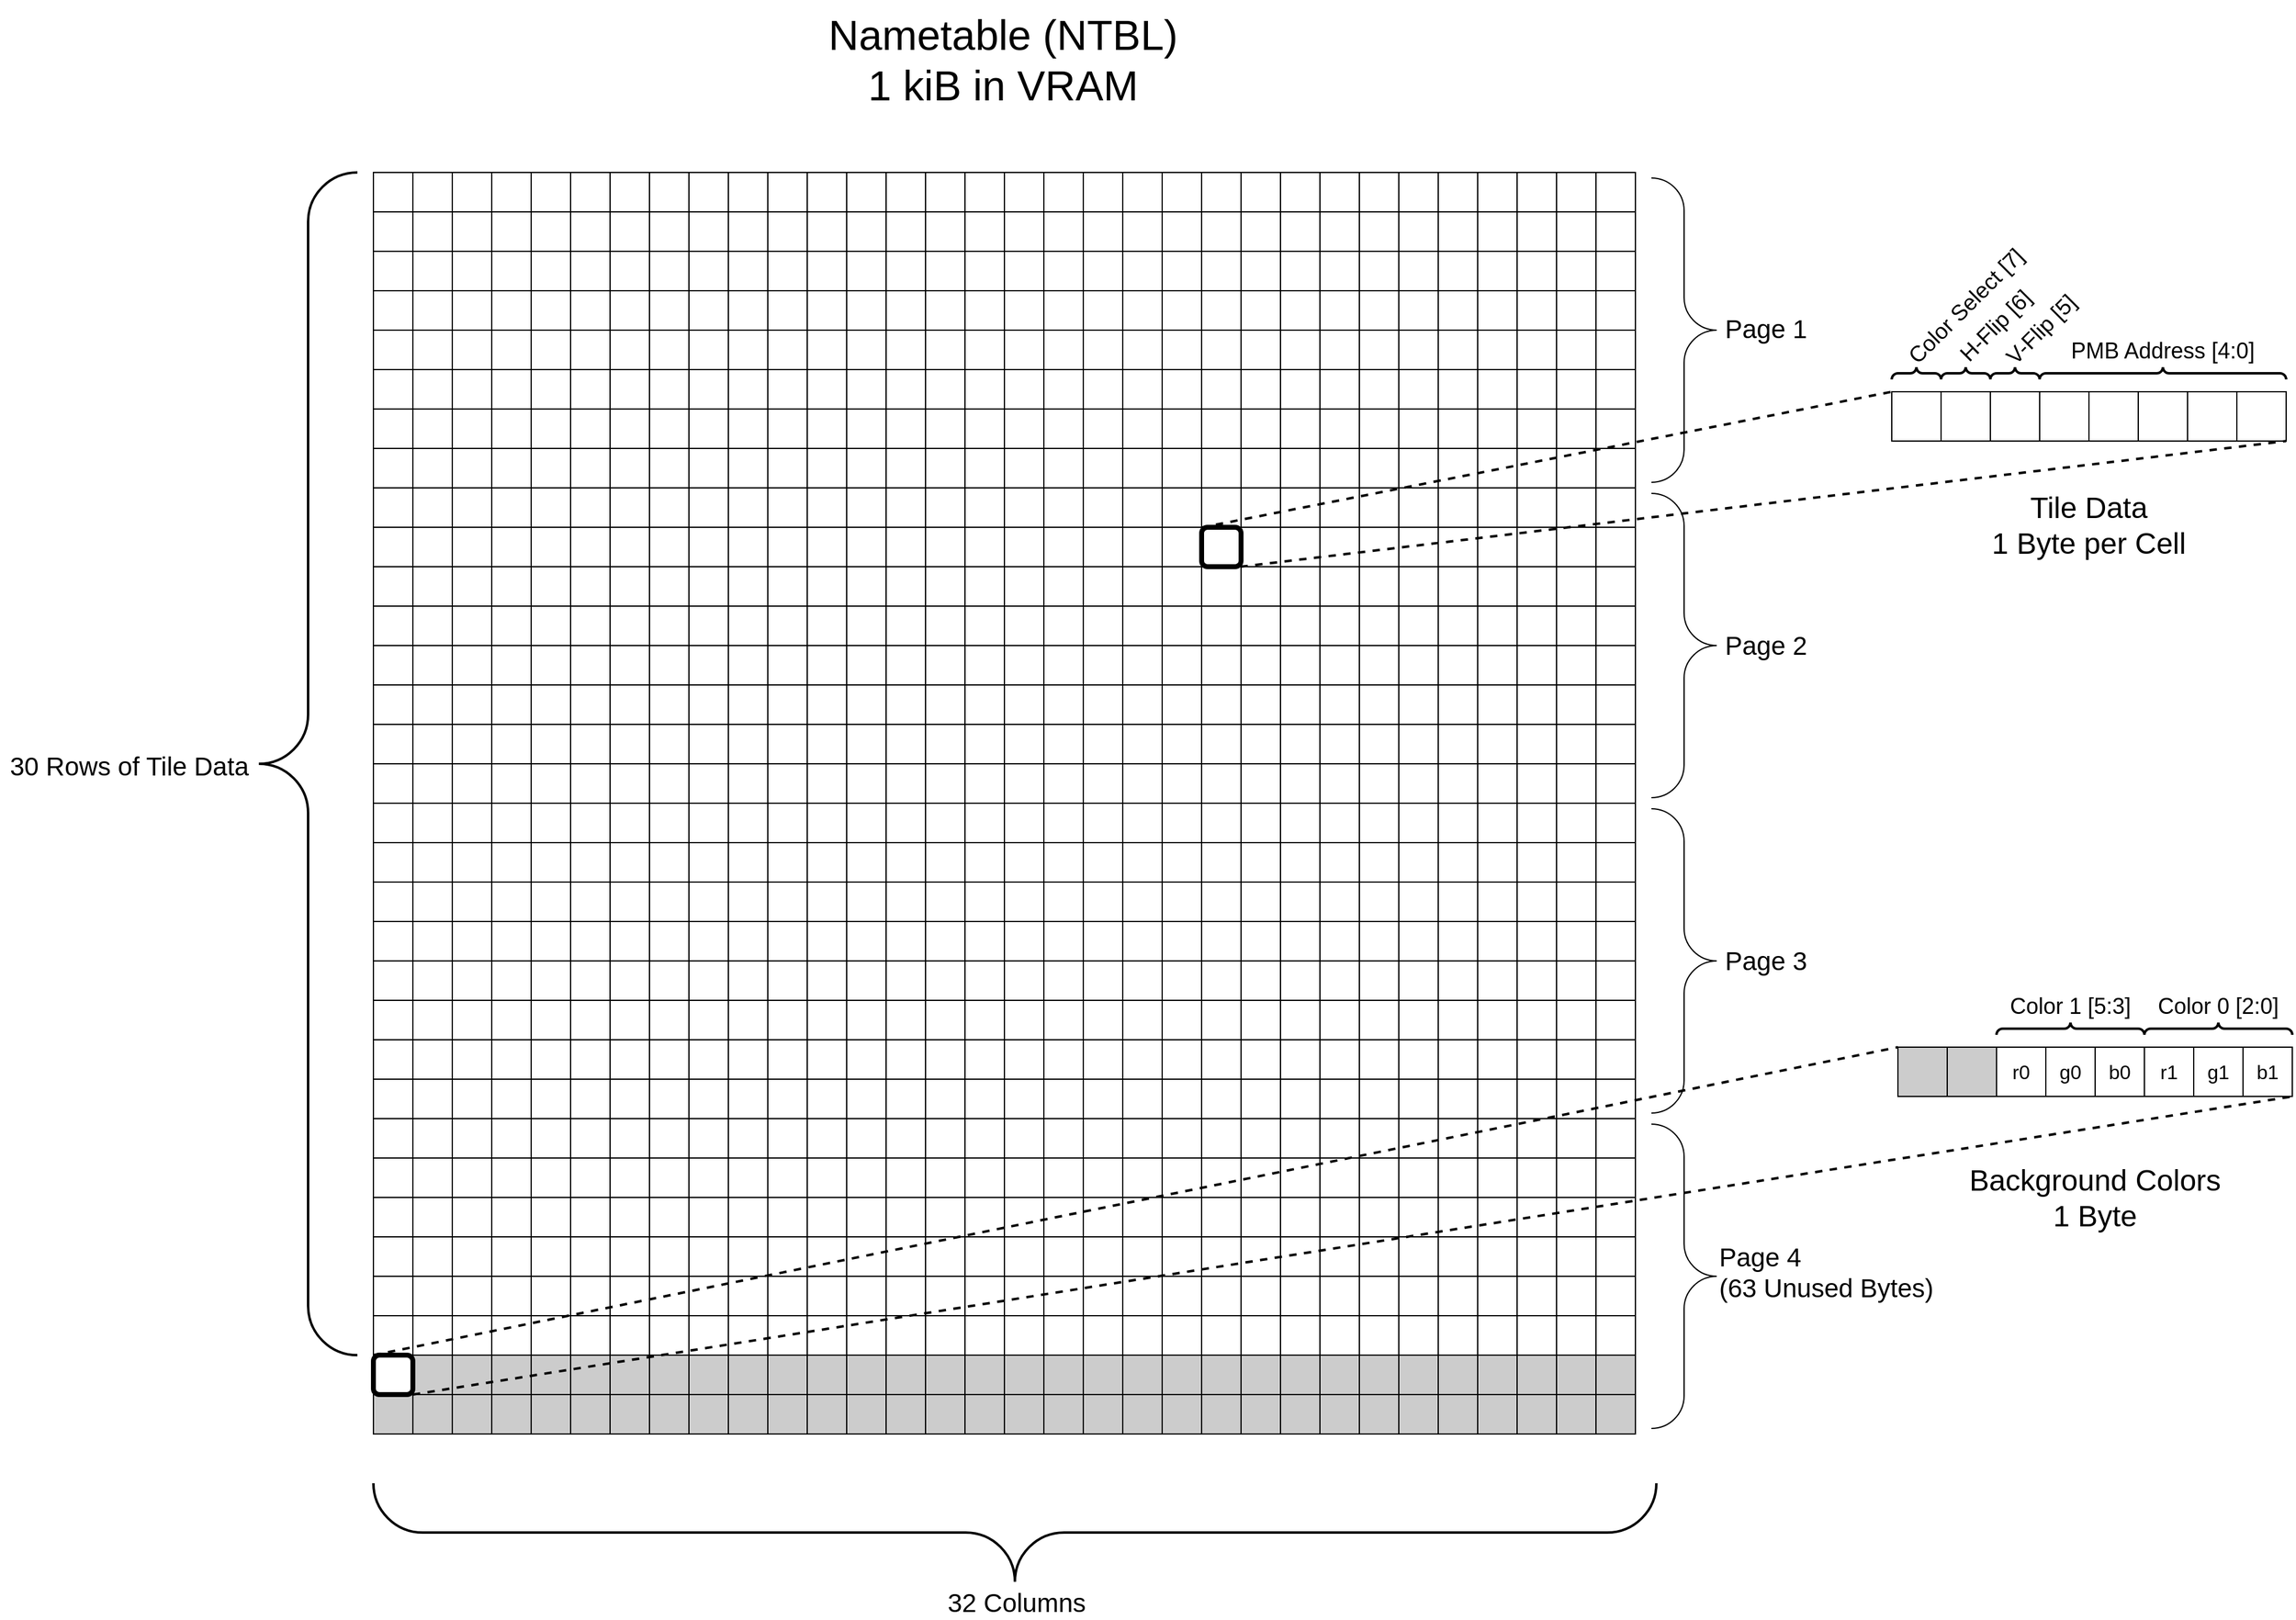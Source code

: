 <mxfile version="14.4.9" type="device"><diagram id="Ht1M8jgEwFfnCIfOTk4-" name="Page-1"><mxGraphModel dx="3897" dy="1410" grid="1" gridSize="10" guides="1" tooltips="1" connect="1" arrows="1" fold="1" page="1" pageScale="1" pageWidth="1169" pageHeight="827" math="0" shadow="0"><root><mxCell id="0"/><mxCell id="1" parent="0"/><mxCell id="VaOb91XNza0UCTPB2ZEk-1" value="Nametable (NTBL)&#10;1 kiB in VRAM" style="text;resizable=0;autosize=1;align=center;verticalAlign=middle;points=[];fillColor=none;strokeColor=none;rounded=0;shadow=0;sketch=0;fontSize=34;" vertex="1" parent="1"><mxGeometry x="-271" y="180" width="310" height="90" as="geometry"/></mxCell><mxCell id="VaOb91XNza0UCTPB2ZEk-1059" value="" style="shape=table;startSize=0;container=1;collapsible=0;childLayout=tableLayout;" vertex="1" parent="1"><mxGeometry x="-627" y="320" width="1024" height="1024" as="geometry"/></mxCell><mxCell id="VaOb91XNza0UCTPB2ZEk-1060" value="" style="shape=partialRectangle;whiteSpace=wrap;collapsible=0;dropTarget=0;pointerEvents=0;fillColor=none;top=0;left=0;bottom=0;right=0;points=[[0,0.5],[1,0.5]];portConstraint=eastwest;" vertex="1" parent="VaOb91XNza0UCTPB2ZEk-1059"><mxGeometry width="1024" height="32" as="geometry"/></mxCell><mxCell id="VaOb91XNza0UCTPB2ZEk-1061" value="" style="shape=partialRectangle;whiteSpace=wrap;connectable=0;overflow=hidden;fillColor=none;top=0;left=0;bottom=0;right=0;" vertex="1" parent="VaOb91XNza0UCTPB2ZEk-1060"><mxGeometry width="32" height="32" as="geometry"/></mxCell><mxCell id="VaOb91XNza0UCTPB2ZEk-1062" value="" style="shape=partialRectangle;whiteSpace=wrap;connectable=0;overflow=hidden;fillColor=none;top=0;left=0;bottom=0;right=0;" vertex="1" parent="VaOb91XNza0UCTPB2ZEk-1060"><mxGeometry x="32" width="32" height="32" as="geometry"/></mxCell><mxCell id="VaOb91XNza0UCTPB2ZEk-1063" value="" style="shape=partialRectangle;whiteSpace=wrap;connectable=0;overflow=hidden;fillColor=none;top=0;left=0;bottom=0;right=0;" vertex="1" parent="VaOb91XNza0UCTPB2ZEk-1060"><mxGeometry x="64" width="32" height="32" as="geometry"/></mxCell><mxCell id="VaOb91XNza0UCTPB2ZEk-1064" value="" style="shape=partialRectangle;whiteSpace=wrap;connectable=0;overflow=hidden;fillColor=none;top=0;left=0;bottom=0;right=0;" vertex="1" parent="VaOb91XNza0UCTPB2ZEk-1060"><mxGeometry x="96" width="32" height="32" as="geometry"/></mxCell><mxCell id="VaOb91XNza0UCTPB2ZEk-1065" value="" style="shape=partialRectangle;whiteSpace=wrap;connectable=0;overflow=hidden;fillColor=none;top=0;left=0;bottom=0;right=0;" vertex="1" parent="VaOb91XNza0UCTPB2ZEk-1060"><mxGeometry x="128" width="32" height="32" as="geometry"/></mxCell><mxCell id="VaOb91XNza0UCTPB2ZEk-1066" value="" style="shape=partialRectangle;whiteSpace=wrap;connectable=0;overflow=hidden;fillColor=none;top=0;left=0;bottom=0;right=0;" vertex="1" parent="VaOb91XNza0UCTPB2ZEk-1060"><mxGeometry x="160" width="32" height="32" as="geometry"/></mxCell><mxCell id="VaOb91XNza0UCTPB2ZEk-1067" value="" style="shape=partialRectangle;whiteSpace=wrap;connectable=0;overflow=hidden;fillColor=none;top=0;left=0;bottom=0;right=0;" vertex="1" parent="VaOb91XNza0UCTPB2ZEk-1060"><mxGeometry x="192" width="32" height="32" as="geometry"/></mxCell><mxCell id="VaOb91XNza0UCTPB2ZEk-1068" value="" style="shape=partialRectangle;whiteSpace=wrap;connectable=0;overflow=hidden;fillColor=none;top=0;left=0;bottom=0;right=0;" vertex="1" parent="VaOb91XNza0UCTPB2ZEk-1060"><mxGeometry x="224" width="32" height="32" as="geometry"/></mxCell><mxCell id="VaOb91XNza0UCTPB2ZEk-1069" value="" style="shape=partialRectangle;whiteSpace=wrap;connectable=0;overflow=hidden;fillColor=none;top=0;left=0;bottom=0;right=0;" vertex="1" parent="VaOb91XNza0UCTPB2ZEk-1060"><mxGeometry x="256" width="32" height="32" as="geometry"/></mxCell><mxCell id="VaOb91XNza0UCTPB2ZEk-1070" value="" style="shape=partialRectangle;whiteSpace=wrap;connectable=0;overflow=hidden;fillColor=none;top=0;left=0;bottom=0;right=0;" vertex="1" parent="VaOb91XNza0UCTPB2ZEk-1060"><mxGeometry x="288" width="32" height="32" as="geometry"/></mxCell><mxCell id="VaOb91XNza0UCTPB2ZEk-1071" value="" style="shape=partialRectangle;whiteSpace=wrap;connectable=0;overflow=hidden;fillColor=none;top=0;left=0;bottom=0;right=0;" vertex="1" parent="VaOb91XNza0UCTPB2ZEk-1060"><mxGeometry x="320" width="32" height="32" as="geometry"/></mxCell><mxCell id="VaOb91XNza0UCTPB2ZEk-1072" value="" style="shape=partialRectangle;whiteSpace=wrap;connectable=0;overflow=hidden;fillColor=none;top=0;left=0;bottom=0;right=0;" vertex="1" parent="VaOb91XNza0UCTPB2ZEk-1060"><mxGeometry x="352" width="32" height="32" as="geometry"/></mxCell><mxCell id="VaOb91XNza0UCTPB2ZEk-1073" value="" style="shape=partialRectangle;whiteSpace=wrap;connectable=0;overflow=hidden;fillColor=none;top=0;left=0;bottom=0;right=0;" vertex="1" parent="VaOb91XNza0UCTPB2ZEk-1060"><mxGeometry x="384" width="32" height="32" as="geometry"/></mxCell><mxCell id="VaOb91XNza0UCTPB2ZEk-1074" value="" style="shape=partialRectangle;whiteSpace=wrap;connectable=0;overflow=hidden;fillColor=none;top=0;left=0;bottom=0;right=0;" vertex="1" parent="VaOb91XNza0UCTPB2ZEk-1060"><mxGeometry x="416" width="32" height="32" as="geometry"/></mxCell><mxCell id="VaOb91XNza0UCTPB2ZEk-1075" value="" style="shape=partialRectangle;whiteSpace=wrap;connectable=0;overflow=hidden;fillColor=none;top=0;left=0;bottom=0;right=0;" vertex="1" parent="VaOb91XNza0UCTPB2ZEk-1060"><mxGeometry x="448" width="32" height="32" as="geometry"/></mxCell><mxCell id="VaOb91XNza0UCTPB2ZEk-1076" value="" style="shape=partialRectangle;whiteSpace=wrap;connectable=0;overflow=hidden;fillColor=none;top=0;left=0;bottom=0;right=0;" vertex="1" parent="VaOb91XNza0UCTPB2ZEk-1060"><mxGeometry x="480" width="32" height="32" as="geometry"/></mxCell><mxCell id="VaOb91XNza0UCTPB2ZEk-1077" value="" style="shape=partialRectangle;whiteSpace=wrap;connectable=0;overflow=hidden;fillColor=none;top=0;left=0;bottom=0;right=0;" vertex="1" parent="VaOb91XNza0UCTPB2ZEk-1060"><mxGeometry x="512" width="32" height="32" as="geometry"/></mxCell><mxCell id="VaOb91XNza0UCTPB2ZEk-1078" value="" style="shape=partialRectangle;whiteSpace=wrap;connectable=0;overflow=hidden;fillColor=none;top=0;left=0;bottom=0;right=0;" vertex="1" parent="VaOb91XNza0UCTPB2ZEk-1060"><mxGeometry x="544" width="32" height="32" as="geometry"/></mxCell><mxCell id="VaOb91XNza0UCTPB2ZEk-1079" value="" style="shape=partialRectangle;whiteSpace=wrap;connectable=0;overflow=hidden;fillColor=none;top=0;left=0;bottom=0;right=0;" vertex="1" parent="VaOb91XNza0UCTPB2ZEk-1060"><mxGeometry x="576" width="32" height="32" as="geometry"/></mxCell><mxCell id="VaOb91XNza0UCTPB2ZEk-1080" value="" style="shape=partialRectangle;whiteSpace=wrap;connectable=0;overflow=hidden;fillColor=none;top=0;left=0;bottom=0;right=0;" vertex="1" parent="VaOb91XNza0UCTPB2ZEk-1060"><mxGeometry x="608" width="32" height="32" as="geometry"/></mxCell><mxCell id="VaOb91XNza0UCTPB2ZEk-1081" value="" style="shape=partialRectangle;whiteSpace=wrap;connectable=0;overflow=hidden;fillColor=none;top=0;left=0;bottom=0;right=0;" vertex="1" parent="VaOb91XNza0UCTPB2ZEk-1060"><mxGeometry x="640" width="32" height="32" as="geometry"/></mxCell><mxCell id="VaOb91XNza0UCTPB2ZEk-1082" value="" style="shape=partialRectangle;whiteSpace=wrap;connectable=0;overflow=hidden;fillColor=none;top=0;left=0;bottom=0;right=0;" vertex="1" parent="VaOb91XNza0UCTPB2ZEk-1060"><mxGeometry x="672" width="32" height="32" as="geometry"/></mxCell><mxCell id="VaOb91XNza0UCTPB2ZEk-1083" value="" style="shape=partialRectangle;whiteSpace=wrap;connectable=0;overflow=hidden;fillColor=none;top=0;left=0;bottom=0;right=0;" vertex="1" parent="VaOb91XNza0UCTPB2ZEk-1060"><mxGeometry x="704" width="32" height="32" as="geometry"/></mxCell><mxCell id="VaOb91XNza0UCTPB2ZEk-1084" value="" style="shape=partialRectangle;whiteSpace=wrap;connectable=0;overflow=hidden;fillColor=none;top=0;left=0;bottom=0;right=0;" vertex="1" parent="VaOb91XNza0UCTPB2ZEk-1060"><mxGeometry x="736" width="32" height="32" as="geometry"/></mxCell><mxCell id="VaOb91XNza0UCTPB2ZEk-1085" value="" style="shape=partialRectangle;whiteSpace=wrap;connectable=0;overflow=hidden;fillColor=none;top=0;left=0;bottom=0;right=0;" vertex="1" parent="VaOb91XNza0UCTPB2ZEk-1060"><mxGeometry x="768" width="32" height="32" as="geometry"/></mxCell><mxCell id="VaOb91XNza0UCTPB2ZEk-1086" value="" style="shape=partialRectangle;whiteSpace=wrap;connectable=0;overflow=hidden;fillColor=none;top=0;left=0;bottom=0;right=0;" vertex="1" parent="VaOb91XNza0UCTPB2ZEk-1060"><mxGeometry x="800" width="32" height="32" as="geometry"/></mxCell><mxCell id="VaOb91XNza0UCTPB2ZEk-1087" value="" style="shape=partialRectangle;whiteSpace=wrap;connectable=0;overflow=hidden;fillColor=none;top=0;left=0;bottom=0;right=0;" vertex="1" parent="VaOb91XNza0UCTPB2ZEk-1060"><mxGeometry x="832" width="32" height="32" as="geometry"/></mxCell><mxCell id="VaOb91XNza0UCTPB2ZEk-1088" value="" style="shape=partialRectangle;whiteSpace=wrap;connectable=0;overflow=hidden;fillColor=none;top=0;left=0;bottom=0;right=0;" vertex="1" parent="VaOb91XNza0UCTPB2ZEk-1060"><mxGeometry x="864" width="32" height="32" as="geometry"/></mxCell><mxCell id="VaOb91XNza0UCTPB2ZEk-1089" value="" style="shape=partialRectangle;whiteSpace=wrap;connectable=0;overflow=hidden;fillColor=none;top=0;left=0;bottom=0;right=0;" vertex="1" parent="VaOb91XNza0UCTPB2ZEk-1060"><mxGeometry x="896" width="32" height="32" as="geometry"/></mxCell><mxCell id="VaOb91XNza0UCTPB2ZEk-1090" value="" style="shape=partialRectangle;whiteSpace=wrap;connectable=0;overflow=hidden;fillColor=none;top=0;left=0;bottom=0;right=0;" vertex="1" parent="VaOb91XNza0UCTPB2ZEk-1060"><mxGeometry x="928" width="32" height="32" as="geometry"/></mxCell><mxCell id="VaOb91XNza0UCTPB2ZEk-1091" value="" style="shape=partialRectangle;whiteSpace=wrap;connectable=0;overflow=hidden;fillColor=none;top=0;left=0;bottom=0;right=0;" vertex="1" parent="VaOb91XNza0UCTPB2ZEk-1060"><mxGeometry x="960" width="32" height="32" as="geometry"/></mxCell><mxCell id="VaOb91XNza0UCTPB2ZEk-1092" value="" style="shape=partialRectangle;whiteSpace=wrap;connectable=0;overflow=hidden;fillColor=none;top=0;left=0;bottom=0;right=0;" vertex="1" parent="VaOb91XNza0UCTPB2ZEk-1060"><mxGeometry x="992" width="32" height="32" as="geometry"/></mxCell><mxCell id="VaOb91XNza0UCTPB2ZEk-2116" value="" style="shape=partialRectangle;whiteSpace=wrap;collapsible=0;dropTarget=0;pointerEvents=0;fillColor=none;top=0;left=0;bottom=0;right=0;points=[[0,0.5],[1,0.5]];portConstraint=eastwest;" vertex="1" parent="VaOb91XNza0UCTPB2ZEk-1059"><mxGeometry y="32" width="1024" height="32" as="geometry"/></mxCell><mxCell id="VaOb91XNza0UCTPB2ZEk-2117" value="" style="shape=partialRectangle;whiteSpace=wrap;connectable=0;overflow=hidden;fillColor=none;top=0;left=0;bottom=0;right=0;" vertex="1" parent="VaOb91XNza0UCTPB2ZEk-2116"><mxGeometry width="32" height="32" as="geometry"/></mxCell><mxCell id="VaOb91XNza0UCTPB2ZEk-2118" value="" style="shape=partialRectangle;whiteSpace=wrap;connectable=0;overflow=hidden;fillColor=none;top=0;left=0;bottom=0;right=0;" vertex="1" parent="VaOb91XNza0UCTPB2ZEk-2116"><mxGeometry x="32" width="32" height="32" as="geometry"/></mxCell><mxCell id="VaOb91XNza0UCTPB2ZEk-2119" value="" style="shape=partialRectangle;whiteSpace=wrap;connectable=0;overflow=hidden;fillColor=none;top=0;left=0;bottom=0;right=0;" vertex="1" parent="VaOb91XNza0UCTPB2ZEk-2116"><mxGeometry x="64" width="32" height="32" as="geometry"/></mxCell><mxCell id="VaOb91XNza0UCTPB2ZEk-2120" value="" style="shape=partialRectangle;whiteSpace=wrap;connectable=0;overflow=hidden;fillColor=none;top=0;left=0;bottom=0;right=0;" vertex="1" parent="VaOb91XNza0UCTPB2ZEk-2116"><mxGeometry x="96" width="32" height="32" as="geometry"/></mxCell><mxCell id="VaOb91XNza0UCTPB2ZEk-2121" value="" style="shape=partialRectangle;whiteSpace=wrap;connectable=0;overflow=hidden;fillColor=none;top=0;left=0;bottom=0;right=0;" vertex="1" parent="VaOb91XNza0UCTPB2ZEk-2116"><mxGeometry x="128" width="32" height="32" as="geometry"/></mxCell><mxCell id="VaOb91XNza0UCTPB2ZEk-2122" value="" style="shape=partialRectangle;whiteSpace=wrap;connectable=0;overflow=hidden;fillColor=none;top=0;left=0;bottom=0;right=0;" vertex="1" parent="VaOb91XNza0UCTPB2ZEk-2116"><mxGeometry x="160" width="32" height="32" as="geometry"/></mxCell><mxCell id="VaOb91XNza0UCTPB2ZEk-2123" value="" style="shape=partialRectangle;whiteSpace=wrap;connectable=0;overflow=hidden;fillColor=none;top=0;left=0;bottom=0;right=0;" vertex="1" parent="VaOb91XNza0UCTPB2ZEk-2116"><mxGeometry x="192" width="32" height="32" as="geometry"/></mxCell><mxCell id="VaOb91XNza0UCTPB2ZEk-2124" value="" style="shape=partialRectangle;whiteSpace=wrap;connectable=0;overflow=hidden;fillColor=none;top=0;left=0;bottom=0;right=0;" vertex="1" parent="VaOb91XNza0UCTPB2ZEk-2116"><mxGeometry x="224" width="32" height="32" as="geometry"/></mxCell><mxCell id="VaOb91XNza0UCTPB2ZEk-2125" value="" style="shape=partialRectangle;whiteSpace=wrap;connectable=0;overflow=hidden;fillColor=none;top=0;left=0;bottom=0;right=0;" vertex="1" parent="VaOb91XNza0UCTPB2ZEk-2116"><mxGeometry x="256" width="32" height="32" as="geometry"/></mxCell><mxCell id="VaOb91XNza0UCTPB2ZEk-2126" value="" style="shape=partialRectangle;whiteSpace=wrap;connectable=0;overflow=hidden;fillColor=none;top=0;left=0;bottom=0;right=0;" vertex="1" parent="VaOb91XNza0UCTPB2ZEk-2116"><mxGeometry x="288" width="32" height="32" as="geometry"/></mxCell><mxCell id="VaOb91XNza0UCTPB2ZEk-2127" value="" style="shape=partialRectangle;whiteSpace=wrap;connectable=0;overflow=hidden;fillColor=none;top=0;left=0;bottom=0;right=0;" vertex="1" parent="VaOb91XNza0UCTPB2ZEk-2116"><mxGeometry x="320" width="32" height="32" as="geometry"/></mxCell><mxCell id="VaOb91XNza0UCTPB2ZEk-2128" value="" style="shape=partialRectangle;whiteSpace=wrap;connectable=0;overflow=hidden;fillColor=none;top=0;left=0;bottom=0;right=0;" vertex="1" parent="VaOb91XNza0UCTPB2ZEk-2116"><mxGeometry x="352" width="32" height="32" as="geometry"/></mxCell><mxCell id="VaOb91XNza0UCTPB2ZEk-2129" value="" style="shape=partialRectangle;whiteSpace=wrap;connectable=0;overflow=hidden;fillColor=none;top=0;left=0;bottom=0;right=0;" vertex="1" parent="VaOb91XNza0UCTPB2ZEk-2116"><mxGeometry x="384" width="32" height="32" as="geometry"/></mxCell><mxCell id="VaOb91XNza0UCTPB2ZEk-2130" value="" style="shape=partialRectangle;whiteSpace=wrap;connectable=0;overflow=hidden;fillColor=none;top=0;left=0;bottom=0;right=0;" vertex="1" parent="VaOb91XNza0UCTPB2ZEk-2116"><mxGeometry x="416" width="32" height="32" as="geometry"/></mxCell><mxCell id="VaOb91XNza0UCTPB2ZEk-2131" value="" style="shape=partialRectangle;whiteSpace=wrap;connectable=0;overflow=hidden;fillColor=none;top=0;left=0;bottom=0;right=0;" vertex="1" parent="VaOb91XNza0UCTPB2ZEk-2116"><mxGeometry x="448" width="32" height="32" as="geometry"/></mxCell><mxCell id="VaOb91XNza0UCTPB2ZEk-2132" value="" style="shape=partialRectangle;whiteSpace=wrap;connectable=0;overflow=hidden;fillColor=none;top=0;left=0;bottom=0;right=0;" vertex="1" parent="VaOb91XNza0UCTPB2ZEk-2116"><mxGeometry x="480" width="32" height="32" as="geometry"/></mxCell><mxCell id="VaOb91XNza0UCTPB2ZEk-2133" value="" style="shape=partialRectangle;whiteSpace=wrap;connectable=0;overflow=hidden;fillColor=none;top=0;left=0;bottom=0;right=0;" vertex="1" parent="VaOb91XNza0UCTPB2ZEk-2116"><mxGeometry x="512" width="32" height="32" as="geometry"/></mxCell><mxCell id="VaOb91XNza0UCTPB2ZEk-2134" value="" style="shape=partialRectangle;whiteSpace=wrap;connectable=0;overflow=hidden;fillColor=none;top=0;left=0;bottom=0;right=0;" vertex="1" parent="VaOb91XNza0UCTPB2ZEk-2116"><mxGeometry x="544" width="32" height="32" as="geometry"/></mxCell><mxCell id="VaOb91XNza0UCTPB2ZEk-2135" value="" style="shape=partialRectangle;whiteSpace=wrap;connectable=0;overflow=hidden;fillColor=none;top=0;left=0;bottom=0;right=0;" vertex="1" parent="VaOb91XNza0UCTPB2ZEk-2116"><mxGeometry x="576" width="32" height="32" as="geometry"/></mxCell><mxCell id="VaOb91XNza0UCTPB2ZEk-2136" value="" style="shape=partialRectangle;whiteSpace=wrap;connectable=0;overflow=hidden;fillColor=none;top=0;left=0;bottom=0;right=0;" vertex="1" parent="VaOb91XNza0UCTPB2ZEk-2116"><mxGeometry x="608" width="32" height="32" as="geometry"/></mxCell><mxCell id="VaOb91XNza0UCTPB2ZEk-2137" value="" style="shape=partialRectangle;whiteSpace=wrap;connectable=0;overflow=hidden;fillColor=none;top=0;left=0;bottom=0;right=0;" vertex="1" parent="VaOb91XNza0UCTPB2ZEk-2116"><mxGeometry x="640" width="32" height="32" as="geometry"/></mxCell><mxCell id="VaOb91XNza0UCTPB2ZEk-2138" value="" style="shape=partialRectangle;whiteSpace=wrap;connectable=0;overflow=hidden;fillColor=none;top=0;left=0;bottom=0;right=0;" vertex="1" parent="VaOb91XNza0UCTPB2ZEk-2116"><mxGeometry x="672" width="32" height="32" as="geometry"/></mxCell><mxCell id="VaOb91XNza0UCTPB2ZEk-2139" value="" style="shape=partialRectangle;whiteSpace=wrap;connectable=0;overflow=hidden;fillColor=none;top=0;left=0;bottom=0;right=0;" vertex="1" parent="VaOb91XNza0UCTPB2ZEk-2116"><mxGeometry x="704" width="32" height="32" as="geometry"/></mxCell><mxCell id="VaOb91XNza0UCTPB2ZEk-2140" value="" style="shape=partialRectangle;whiteSpace=wrap;connectable=0;overflow=hidden;fillColor=none;top=0;left=0;bottom=0;right=0;" vertex="1" parent="VaOb91XNza0UCTPB2ZEk-2116"><mxGeometry x="736" width="32" height="32" as="geometry"/></mxCell><mxCell id="VaOb91XNza0UCTPB2ZEk-2141" value="" style="shape=partialRectangle;whiteSpace=wrap;connectable=0;overflow=hidden;fillColor=none;top=0;left=0;bottom=0;right=0;" vertex="1" parent="VaOb91XNza0UCTPB2ZEk-2116"><mxGeometry x="768" width="32" height="32" as="geometry"/></mxCell><mxCell id="VaOb91XNza0UCTPB2ZEk-2142" value="" style="shape=partialRectangle;whiteSpace=wrap;connectable=0;overflow=hidden;fillColor=none;top=0;left=0;bottom=0;right=0;" vertex="1" parent="VaOb91XNza0UCTPB2ZEk-2116"><mxGeometry x="800" width="32" height="32" as="geometry"/></mxCell><mxCell id="VaOb91XNza0UCTPB2ZEk-2143" value="" style="shape=partialRectangle;whiteSpace=wrap;connectable=0;overflow=hidden;fillColor=none;top=0;left=0;bottom=0;right=0;" vertex="1" parent="VaOb91XNza0UCTPB2ZEk-2116"><mxGeometry x="832" width="32" height="32" as="geometry"/></mxCell><mxCell id="VaOb91XNza0UCTPB2ZEk-2144" value="" style="shape=partialRectangle;whiteSpace=wrap;connectable=0;overflow=hidden;fillColor=none;top=0;left=0;bottom=0;right=0;" vertex="1" parent="VaOb91XNza0UCTPB2ZEk-2116"><mxGeometry x="864" width="32" height="32" as="geometry"/></mxCell><mxCell id="VaOb91XNza0UCTPB2ZEk-2145" value="" style="shape=partialRectangle;whiteSpace=wrap;connectable=0;overflow=hidden;fillColor=none;top=0;left=0;bottom=0;right=0;" vertex="1" parent="VaOb91XNza0UCTPB2ZEk-2116"><mxGeometry x="896" width="32" height="32" as="geometry"/></mxCell><mxCell id="VaOb91XNza0UCTPB2ZEk-2146" value="" style="shape=partialRectangle;whiteSpace=wrap;connectable=0;overflow=hidden;fillColor=none;top=0;left=0;bottom=0;right=0;" vertex="1" parent="VaOb91XNza0UCTPB2ZEk-2116"><mxGeometry x="928" width="32" height="32" as="geometry"/></mxCell><mxCell id="VaOb91XNza0UCTPB2ZEk-2147" value="" style="shape=partialRectangle;whiteSpace=wrap;connectable=0;overflow=hidden;fillColor=none;top=0;left=0;bottom=0;right=0;" vertex="1" parent="VaOb91XNza0UCTPB2ZEk-2116"><mxGeometry x="960" width="32" height="32" as="geometry"/></mxCell><mxCell id="VaOb91XNza0UCTPB2ZEk-2148" value="" style="shape=partialRectangle;whiteSpace=wrap;connectable=0;overflow=hidden;fillColor=none;top=0;left=0;bottom=0;right=0;" vertex="1" parent="VaOb91XNza0UCTPB2ZEk-2116"><mxGeometry x="992" width="32" height="32" as="geometry"/></mxCell><mxCell id="VaOb91XNza0UCTPB2ZEk-2083" value="" style="shape=partialRectangle;whiteSpace=wrap;collapsible=0;dropTarget=0;pointerEvents=0;fillColor=none;top=0;left=0;bottom=0;right=0;points=[[0,0.5],[1,0.5]];portConstraint=eastwest;" vertex="1" parent="VaOb91XNza0UCTPB2ZEk-1059"><mxGeometry y="64" width="1024" height="32" as="geometry"/></mxCell><mxCell id="VaOb91XNza0UCTPB2ZEk-2084" value="" style="shape=partialRectangle;whiteSpace=wrap;connectable=0;overflow=hidden;fillColor=none;top=0;left=0;bottom=0;right=0;" vertex="1" parent="VaOb91XNza0UCTPB2ZEk-2083"><mxGeometry width="32" height="32" as="geometry"/></mxCell><mxCell id="VaOb91XNza0UCTPB2ZEk-2085" value="" style="shape=partialRectangle;whiteSpace=wrap;connectable=0;overflow=hidden;fillColor=none;top=0;left=0;bottom=0;right=0;" vertex="1" parent="VaOb91XNza0UCTPB2ZEk-2083"><mxGeometry x="32" width="32" height="32" as="geometry"/></mxCell><mxCell id="VaOb91XNza0UCTPB2ZEk-2086" value="" style="shape=partialRectangle;whiteSpace=wrap;connectable=0;overflow=hidden;fillColor=none;top=0;left=0;bottom=0;right=0;" vertex="1" parent="VaOb91XNza0UCTPB2ZEk-2083"><mxGeometry x="64" width="32" height="32" as="geometry"/></mxCell><mxCell id="VaOb91XNza0UCTPB2ZEk-2087" value="" style="shape=partialRectangle;whiteSpace=wrap;connectable=0;overflow=hidden;fillColor=none;top=0;left=0;bottom=0;right=0;" vertex="1" parent="VaOb91XNza0UCTPB2ZEk-2083"><mxGeometry x="96" width="32" height="32" as="geometry"/></mxCell><mxCell id="VaOb91XNza0UCTPB2ZEk-2088" value="" style="shape=partialRectangle;whiteSpace=wrap;connectable=0;overflow=hidden;fillColor=none;top=0;left=0;bottom=0;right=0;" vertex="1" parent="VaOb91XNza0UCTPB2ZEk-2083"><mxGeometry x="128" width="32" height="32" as="geometry"/></mxCell><mxCell id="VaOb91XNza0UCTPB2ZEk-2089" value="" style="shape=partialRectangle;whiteSpace=wrap;connectable=0;overflow=hidden;fillColor=none;top=0;left=0;bottom=0;right=0;" vertex="1" parent="VaOb91XNza0UCTPB2ZEk-2083"><mxGeometry x="160" width="32" height="32" as="geometry"/></mxCell><mxCell id="VaOb91XNza0UCTPB2ZEk-2090" value="" style="shape=partialRectangle;whiteSpace=wrap;connectable=0;overflow=hidden;fillColor=none;top=0;left=0;bottom=0;right=0;" vertex="1" parent="VaOb91XNza0UCTPB2ZEk-2083"><mxGeometry x="192" width="32" height="32" as="geometry"/></mxCell><mxCell id="VaOb91XNza0UCTPB2ZEk-2091" value="" style="shape=partialRectangle;whiteSpace=wrap;connectable=0;overflow=hidden;fillColor=none;top=0;left=0;bottom=0;right=0;" vertex="1" parent="VaOb91XNza0UCTPB2ZEk-2083"><mxGeometry x="224" width="32" height="32" as="geometry"/></mxCell><mxCell id="VaOb91XNza0UCTPB2ZEk-2092" value="" style="shape=partialRectangle;whiteSpace=wrap;connectable=0;overflow=hidden;fillColor=none;top=0;left=0;bottom=0;right=0;" vertex="1" parent="VaOb91XNza0UCTPB2ZEk-2083"><mxGeometry x="256" width="32" height="32" as="geometry"/></mxCell><mxCell id="VaOb91XNza0UCTPB2ZEk-2093" value="" style="shape=partialRectangle;whiteSpace=wrap;connectable=0;overflow=hidden;fillColor=none;top=0;left=0;bottom=0;right=0;" vertex="1" parent="VaOb91XNza0UCTPB2ZEk-2083"><mxGeometry x="288" width="32" height="32" as="geometry"/></mxCell><mxCell id="VaOb91XNza0UCTPB2ZEk-2094" value="" style="shape=partialRectangle;whiteSpace=wrap;connectable=0;overflow=hidden;fillColor=none;top=0;left=0;bottom=0;right=0;" vertex="1" parent="VaOb91XNza0UCTPB2ZEk-2083"><mxGeometry x="320" width="32" height="32" as="geometry"/></mxCell><mxCell id="VaOb91XNza0UCTPB2ZEk-2095" value="" style="shape=partialRectangle;whiteSpace=wrap;connectable=0;overflow=hidden;fillColor=none;top=0;left=0;bottom=0;right=0;" vertex="1" parent="VaOb91XNza0UCTPB2ZEk-2083"><mxGeometry x="352" width="32" height="32" as="geometry"/></mxCell><mxCell id="VaOb91XNza0UCTPB2ZEk-2096" value="" style="shape=partialRectangle;whiteSpace=wrap;connectable=0;overflow=hidden;fillColor=none;top=0;left=0;bottom=0;right=0;" vertex="1" parent="VaOb91XNza0UCTPB2ZEk-2083"><mxGeometry x="384" width="32" height="32" as="geometry"/></mxCell><mxCell id="VaOb91XNza0UCTPB2ZEk-2097" value="" style="shape=partialRectangle;whiteSpace=wrap;connectable=0;overflow=hidden;fillColor=none;top=0;left=0;bottom=0;right=0;" vertex="1" parent="VaOb91XNza0UCTPB2ZEk-2083"><mxGeometry x="416" width="32" height="32" as="geometry"/></mxCell><mxCell id="VaOb91XNza0UCTPB2ZEk-2098" value="" style="shape=partialRectangle;whiteSpace=wrap;connectable=0;overflow=hidden;fillColor=none;top=0;left=0;bottom=0;right=0;" vertex="1" parent="VaOb91XNza0UCTPB2ZEk-2083"><mxGeometry x="448" width="32" height="32" as="geometry"/></mxCell><mxCell id="VaOb91XNza0UCTPB2ZEk-2099" value="" style="shape=partialRectangle;whiteSpace=wrap;connectable=0;overflow=hidden;fillColor=none;top=0;left=0;bottom=0;right=0;" vertex="1" parent="VaOb91XNza0UCTPB2ZEk-2083"><mxGeometry x="480" width="32" height="32" as="geometry"/></mxCell><mxCell id="VaOb91XNza0UCTPB2ZEk-2100" value="" style="shape=partialRectangle;whiteSpace=wrap;connectable=0;overflow=hidden;fillColor=none;top=0;left=0;bottom=0;right=0;" vertex="1" parent="VaOb91XNza0UCTPB2ZEk-2083"><mxGeometry x="512" width="32" height="32" as="geometry"/></mxCell><mxCell id="VaOb91XNza0UCTPB2ZEk-2101" value="" style="shape=partialRectangle;whiteSpace=wrap;connectable=0;overflow=hidden;fillColor=none;top=0;left=0;bottom=0;right=0;" vertex="1" parent="VaOb91XNza0UCTPB2ZEk-2083"><mxGeometry x="544" width="32" height="32" as="geometry"/></mxCell><mxCell id="VaOb91XNza0UCTPB2ZEk-2102" value="" style="shape=partialRectangle;whiteSpace=wrap;connectable=0;overflow=hidden;fillColor=none;top=0;left=0;bottom=0;right=0;" vertex="1" parent="VaOb91XNza0UCTPB2ZEk-2083"><mxGeometry x="576" width="32" height="32" as="geometry"/></mxCell><mxCell id="VaOb91XNza0UCTPB2ZEk-2103" value="" style="shape=partialRectangle;whiteSpace=wrap;connectable=0;overflow=hidden;fillColor=none;top=0;left=0;bottom=0;right=0;" vertex="1" parent="VaOb91XNza0UCTPB2ZEk-2083"><mxGeometry x="608" width="32" height="32" as="geometry"/></mxCell><mxCell id="VaOb91XNza0UCTPB2ZEk-2104" value="" style="shape=partialRectangle;whiteSpace=wrap;connectable=0;overflow=hidden;fillColor=none;top=0;left=0;bottom=0;right=0;" vertex="1" parent="VaOb91XNza0UCTPB2ZEk-2083"><mxGeometry x="640" width="32" height="32" as="geometry"/></mxCell><mxCell id="VaOb91XNza0UCTPB2ZEk-2105" value="" style="shape=partialRectangle;whiteSpace=wrap;connectable=0;overflow=hidden;fillColor=none;top=0;left=0;bottom=0;right=0;" vertex="1" parent="VaOb91XNza0UCTPB2ZEk-2083"><mxGeometry x="672" width="32" height="32" as="geometry"/></mxCell><mxCell id="VaOb91XNza0UCTPB2ZEk-2106" value="" style="shape=partialRectangle;whiteSpace=wrap;connectable=0;overflow=hidden;fillColor=none;top=0;left=0;bottom=0;right=0;" vertex="1" parent="VaOb91XNza0UCTPB2ZEk-2083"><mxGeometry x="704" width="32" height="32" as="geometry"/></mxCell><mxCell id="VaOb91XNza0UCTPB2ZEk-2107" value="" style="shape=partialRectangle;whiteSpace=wrap;connectable=0;overflow=hidden;fillColor=none;top=0;left=0;bottom=0;right=0;" vertex="1" parent="VaOb91XNza0UCTPB2ZEk-2083"><mxGeometry x="736" width="32" height="32" as="geometry"/></mxCell><mxCell id="VaOb91XNza0UCTPB2ZEk-2108" value="" style="shape=partialRectangle;whiteSpace=wrap;connectable=0;overflow=hidden;fillColor=none;top=0;left=0;bottom=0;right=0;" vertex="1" parent="VaOb91XNza0UCTPB2ZEk-2083"><mxGeometry x="768" width="32" height="32" as="geometry"/></mxCell><mxCell id="VaOb91XNza0UCTPB2ZEk-2109" value="" style="shape=partialRectangle;whiteSpace=wrap;connectable=0;overflow=hidden;fillColor=none;top=0;left=0;bottom=0;right=0;" vertex="1" parent="VaOb91XNza0UCTPB2ZEk-2083"><mxGeometry x="800" width="32" height="32" as="geometry"/></mxCell><mxCell id="VaOb91XNza0UCTPB2ZEk-2110" value="" style="shape=partialRectangle;whiteSpace=wrap;connectable=0;overflow=hidden;fillColor=none;top=0;left=0;bottom=0;right=0;" vertex="1" parent="VaOb91XNza0UCTPB2ZEk-2083"><mxGeometry x="832" width="32" height="32" as="geometry"/></mxCell><mxCell id="VaOb91XNza0UCTPB2ZEk-2111" value="" style="shape=partialRectangle;whiteSpace=wrap;connectable=0;overflow=hidden;fillColor=none;top=0;left=0;bottom=0;right=0;" vertex="1" parent="VaOb91XNza0UCTPB2ZEk-2083"><mxGeometry x="864" width="32" height="32" as="geometry"/></mxCell><mxCell id="VaOb91XNza0UCTPB2ZEk-2112" value="" style="shape=partialRectangle;whiteSpace=wrap;connectable=0;overflow=hidden;fillColor=none;top=0;left=0;bottom=0;right=0;" vertex="1" parent="VaOb91XNza0UCTPB2ZEk-2083"><mxGeometry x="896" width="32" height="32" as="geometry"/></mxCell><mxCell id="VaOb91XNza0UCTPB2ZEk-2113" value="" style="shape=partialRectangle;whiteSpace=wrap;connectable=0;overflow=hidden;fillColor=none;top=0;left=0;bottom=0;right=0;" vertex="1" parent="VaOb91XNza0UCTPB2ZEk-2083"><mxGeometry x="928" width="32" height="32" as="geometry"/></mxCell><mxCell id="VaOb91XNza0UCTPB2ZEk-2114" value="" style="shape=partialRectangle;whiteSpace=wrap;connectable=0;overflow=hidden;fillColor=none;top=0;left=0;bottom=0;right=0;" vertex="1" parent="VaOb91XNza0UCTPB2ZEk-2083"><mxGeometry x="960" width="32" height="32" as="geometry"/></mxCell><mxCell id="VaOb91XNza0UCTPB2ZEk-2115" value="" style="shape=partialRectangle;whiteSpace=wrap;connectable=0;overflow=hidden;fillColor=none;top=0;left=0;bottom=0;right=0;" vertex="1" parent="VaOb91XNza0UCTPB2ZEk-2083"><mxGeometry x="992" width="32" height="32" as="geometry"/></mxCell><mxCell id="VaOb91XNza0UCTPB2ZEk-2050" value="" style="shape=partialRectangle;whiteSpace=wrap;collapsible=0;dropTarget=0;pointerEvents=0;fillColor=none;top=0;left=0;bottom=0;right=0;points=[[0,0.5],[1,0.5]];portConstraint=eastwest;" vertex="1" parent="VaOb91XNza0UCTPB2ZEk-1059"><mxGeometry y="96" width="1024" height="32" as="geometry"/></mxCell><mxCell id="VaOb91XNza0UCTPB2ZEk-2051" value="" style="shape=partialRectangle;whiteSpace=wrap;connectable=0;overflow=hidden;fillColor=none;top=0;left=0;bottom=0;right=0;" vertex="1" parent="VaOb91XNza0UCTPB2ZEk-2050"><mxGeometry width="32" height="32" as="geometry"/></mxCell><mxCell id="VaOb91XNza0UCTPB2ZEk-2052" value="" style="shape=partialRectangle;whiteSpace=wrap;connectable=0;overflow=hidden;fillColor=none;top=0;left=0;bottom=0;right=0;" vertex="1" parent="VaOb91XNza0UCTPB2ZEk-2050"><mxGeometry x="32" width="32" height="32" as="geometry"/></mxCell><mxCell id="VaOb91XNza0UCTPB2ZEk-2053" value="" style="shape=partialRectangle;whiteSpace=wrap;connectable=0;overflow=hidden;fillColor=none;top=0;left=0;bottom=0;right=0;" vertex="1" parent="VaOb91XNza0UCTPB2ZEk-2050"><mxGeometry x="64" width="32" height="32" as="geometry"/></mxCell><mxCell id="VaOb91XNza0UCTPB2ZEk-2054" value="" style="shape=partialRectangle;whiteSpace=wrap;connectable=0;overflow=hidden;fillColor=none;top=0;left=0;bottom=0;right=0;" vertex="1" parent="VaOb91XNza0UCTPB2ZEk-2050"><mxGeometry x="96" width="32" height="32" as="geometry"/></mxCell><mxCell id="VaOb91XNza0UCTPB2ZEk-2055" value="" style="shape=partialRectangle;whiteSpace=wrap;connectable=0;overflow=hidden;fillColor=none;top=0;left=0;bottom=0;right=0;" vertex="1" parent="VaOb91XNza0UCTPB2ZEk-2050"><mxGeometry x="128" width="32" height="32" as="geometry"/></mxCell><mxCell id="VaOb91XNza0UCTPB2ZEk-2056" value="" style="shape=partialRectangle;whiteSpace=wrap;connectable=0;overflow=hidden;fillColor=none;top=0;left=0;bottom=0;right=0;" vertex="1" parent="VaOb91XNza0UCTPB2ZEk-2050"><mxGeometry x="160" width="32" height="32" as="geometry"/></mxCell><mxCell id="VaOb91XNza0UCTPB2ZEk-2057" value="" style="shape=partialRectangle;whiteSpace=wrap;connectable=0;overflow=hidden;fillColor=none;top=0;left=0;bottom=0;right=0;" vertex="1" parent="VaOb91XNza0UCTPB2ZEk-2050"><mxGeometry x="192" width="32" height="32" as="geometry"/></mxCell><mxCell id="VaOb91XNza0UCTPB2ZEk-2058" value="" style="shape=partialRectangle;whiteSpace=wrap;connectable=0;overflow=hidden;fillColor=none;top=0;left=0;bottom=0;right=0;" vertex="1" parent="VaOb91XNza0UCTPB2ZEk-2050"><mxGeometry x="224" width="32" height="32" as="geometry"/></mxCell><mxCell id="VaOb91XNza0UCTPB2ZEk-2059" value="" style="shape=partialRectangle;whiteSpace=wrap;connectable=0;overflow=hidden;fillColor=none;top=0;left=0;bottom=0;right=0;" vertex="1" parent="VaOb91XNza0UCTPB2ZEk-2050"><mxGeometry x="256" width="32" height="32" as="geometry"/></mxCell><mxCell id="VaOb91XNza0UCTPB2ZEk-2060" value="" style="shape=partialRectangle;whiteSpace=wrap;connectable=0;overflow=hidden;fillColor=none;top=0;left=0;bottom=0;right=0;" vertex="1" parent="VaOb91XNza0UCTPB2ZEk-2050"><mxGeometry x="288" width="32" height="32" as="geometry"/></mxCell><mxCell id="VaOb91XNza0UCTPB2ZEk-2061" value="" style="shape=partialRectangle;whiteSpace=wrap;connectable=0;overflow=hidden;fillColor=none;top=0;left=0;bottom=0;right=0;" vertex="1" parent="VaOb91XNza0UCTPB2ZEk-2050"><mxGeometry x="320" width="32" height="32" as="geometry"/></mxCell><mxCell id="VaOb91XNza0UCTPB2ZEk-2062" value="" style="shape=partialRectangle;whiteSpace=wrap;connectable=0;overflow=hidden;fillColor=none;top=0;left=0;bottom=0;right=0;" vertex="1" parent="VaOb91XNza0UCTPB2ZEk-2050"><mxGeometry x="352" width="32" height="32" as="geometry"/></mxCell><mxCell id="VaOb91XNza0UCTPB2ZEk-2063" value="" style="shape=partialRectangle;whiteSpace=wrap;connectable=0;overflow=hidden;fillColor=none;top=0;left=0;bottom=0;right=0;" vertex="1" parent="VaOb91XNza0UCTPB2ZEk-2050"><mxGeometry x="384" width="32" height="32" as="geometry"/></mxCell><mxCell id="VaOb91XNza0UCTPB2ZEk-2064" value="" style="shape=partialRectangle;whiteSpace=wrap;connectable=0;overflow=hidden;fillColor=none;top=0;left=0;bottom=0;right=0;" vertex="1" parent="VaOb91XNza0UCTPB2ZEk-2050"><mxGeometry x="416" width="32" height="32" as="geometry"/></mxCell><mxCell id="VaOb91XNza0UCTPB2ZEk-2065" value="" style="shape=partialRectangle;whiteSpace=wrap;connectable=0;overflow=hidden;fillColor=none;top=0;left=0;bottom=0;right=0;" vertex="1" parent="VaOb91XNza0UCTPB2ZEk-2050"><mxGeometry x="448" width="32" height="32" as="geometry"/></mxCell><mxCell id="VaOb91XNza0UCTPB2ZEk-2066" value="" style="shape=partialRectangle;whiteSpace=wrap;connectable=0;overflow=hidden;fillColor=none;top=0;left=0;bottom=0;right=0;" vertex="1" parent="VaOb91XNza0UCTPB2ZEk-2050"><mxGeometry x="480" width="32" height="32" as="geometry"/></mxCell><mxCell id="VaOb91XNza0UCTPB2ZEk-2067" value="" style="shape=partialRectangle;whiteSpace=wrap;connectable=0;overflow=hidden;fillColor=none;top=0;left=0;bottom=0;right=0;" vertex="1" parent="VaOb91XNza0UCTPB2ZEk-2050"><mxGeometry x="512" width="32" height="32" as="geometry"/></mxCell><mxCell id="VaOb91XNza0UCTPB2ZEk-2068" value="" style="shape=partialRectangle;whiteSpace=wrap;connectable=0;overflow=hidden;fillColor=none;top=0;left=0;bottom=0;right=0;" vertex="1" parent="VaOb91XNza0UCTPB2ZEk-2050"><mxGeometry x="544" width="32" height="32" as="geometry"/></mxCell><mxCell id="VaOb91XNza0UCTPB2ZEk-2069" value="" style="shape=partialRectangle;whiteSpace=wrap;connectable=0;overflow=hidden;fillColor=none;top=0;left=0;bottom=0;right=0;" vertex="1" parent="VaOb91XNza0UCTPB2ZEk-2050"><mxGeometry x="576" width="32" height="32" as="geometry"/></mxCell><mxCell id="VaOb91XNza0UCTPB2ZEk-2070" value="" style="shape=partialRectangle;whiteSpace=wrap;connectable=0;overflow=hidden;fillColor=none;top=0;left=0;bottom=0;right=0;" vertex="1" parent="VaOb91XNza0UCTPB2ZEk-2050"><mxGeometry x="608" width="32" height="32" as="geometry"/></mxCell><mxCell id="VaOb91XNza0UCTPB2ZEk-2071" value="" style="shape=partialRectangle;whiteSpace=wrap;connectable=0;overflow=hidden;fillColor=none;top=0;left=0;bottom=0;right=0;" vertex="1" parent="VaOb91XNza0UCTPB2ZEk-2050"><mxGeometry x="640" width="32" height="32" as="geometry"/></mxCell><mxCell id="VaOb91XNza0UCTPB2ZEk-2072" value="" style="shape=partialRectangle;whiteSpace=wrap;connectable=0;overflow=hidden;fillColor=none;top=0;left=0;bottom=0;right=0;" vertex="1" parent="VaOb91XNza0UCTPB2ZEk-2050"><mxGeometry x="672" width="32" height="32" as="geometry"/></mxCell><mxCell id="VaOb91XNza0UCTPB2ZEk-2073" value="" style="shape=partialRectangle;whiteSpace=wrap;connectable=0;overflow=hidden;fillColor=none;top=0;left=0;bottom=0;right=0;" vertex="1" parent="VaOb91XNza0UCTPB2ZEk-2050"><mxGeometry x="704" width="32" height="32" as="geometry"/></mxCell><mxCell id="VaOb91XNza0UCTPB2ZEk-2074" value="" style="shape=partialRectangle;whiteSpace=wrap;connectable=0;overflow=hidden;fillColor=none;top=0;left=0;bottom=0;right=0;" vertex="1" parent="VaOb91XNza0UCTPB2ZEk-2050"><mxGeometry x="736" width="32" height="32" as="geometry"/></mxCell><mxCell id="VaOb91XNza0UCTPB2ZEk-2075" value="" style="shape=partialRectangle;whiteSpace=wrap;connectable=0;overflow=hidden;fillColor=none;top=0;left=0;bottom=0;right=0;" vertex="1" parent="VaOb91XNza0UCTPB2ZEk-2050"><mxGeometry x="768" width="32" height="32" as="geometry"/></mxCell><mxCell id="VaOb91XNza0UCTPB2ZEk-2076" value="" style="shape=partialRectangle;whiteSpace=wrap;connectable=0;overflow=hidden;fillColor=none;top=0;left=0;bottom=0;right=0;" vertex="1" parent="VaOb91XNza0UCTPB2ZEk-2050"><mxGeometry x="800" width="32" height="32" as="geometry"/></mxCell><mxCell id="VaOb91XNza0UCTPB2ZEk-2077" value="" style="shape=partialRectangle;whiteSpace=wrap;connectable=0;overflow=hidden;fillColor=none;top=0;left=0;bottom=0;right=0;" vertex="1" parent="VaOb91XNza0UCTPB2ZEk-2050"><mxGeometry x="832" width="32" height="32" as="geometry"/></mxCell><mxCell id="VaOb91XNza0UCTPB2ZEk-2078" value="" style="shape=partialRectangle;whiteSpace=wrap;connectable=0;overflow=hidden;fillColor=none;top=0;left=0;bottom=0;right=0;" vertex="1" parent="VaOb91XNza0UCTPB2ZEk-2050"><mxGeometry x="864" width="32" height="32" as="geometry"/></mxCell><mxCell id="VaOb91XNza0UCTPB2ZEk-2079" value="" style="shape=partialRectangle;whiteSpace=wrap;connectable=0;overflow=hidden;fillColor=none;top=0;left=0;bottom=0;right=0;" vertex="1" parent="VaOb91XNza0UCTPB2ZEk-2050"><mxGeometry x="896" width="32" height="32" as="geometry"/></mxCell><mxCell id="VaOb91XNza0UCTPB2ZEk-2080" value="" style="shape=partialRectangle;whiteSpace=wrap;connectable=0;overflow=hidden;fillColor=none;top=0;left=0;bottom=0;right=0;" vertex="1" parent="VaOb91XNza0UCTPB2ZEk-2050"><mxGeometry x="928" width="32" height="32" as="geometry"/></mxCell><mxCell id="VaOb91XNza0UCTPB2ZEk-2081" value="" style="shape=partialRectangle;whiteSpace=wrap;connectable=0;overflow=hidden;fillColor=none;top=0;left=0;bottom=0;right=0;" vertex="1" parent="VaOb91XNza0UCTPB2ZEk-2050"><mxGeometry x="960" width="32" height="32" as="geometry"/></mxCell><mxCell id="VaOb91XNza0UCTPB2ZEk-2082" value="" style="shape=partialRectangle;whiteSpace=wrap;connectable=0;overflow=hidden;fillColor=none;top=0;left=0;bottom=0;right=0;" vertex="1" parent="VaOb91XNza0UCTPB2ZEk-2050"><mxGeometry x="992" width="32" height="32" as="geometry"/></mxCell><mxCell id="VaOb91XNza0UCTPB2ZEk-2017" value="" style="shape=partialRectangle;whiteSpace=wrap;collapsible=0;dropTarget=0;pointerEvents=0;fillColor=none;top=0;left=0;bottom=0;right=0;points=[[0,0.5],[1,0.5]];portConstraint=eastwest;" vertex="1" parent="VaOb91XNza0UCTPB2ZEk-1059"><mxGeometry y="128" width="1024" height="32" as="geometry"/></mxCell><mxCell id="VaOb91XNza0UCTPB2ZEk-2018" value="" style="shape=partialRectangle;whiteSpace=wrap;connectable=0;overflow=hidden;fillColor=none;top=0;left=0;bottom=0;right=0;" vertex="1" parent="VaOb91XNza0UCTPB2ZEk-2017"><mxGeometry width="32" height="32" as="geometry"/></mxCell><mxCell id="VaOb91XNza0UCTPB2ZEk-2019" value="" style="shape=partialRectangle;whiteSpace=wrap;connectable=0;overflow=hidden;fillColor=none;top=0;left=0;bottom=0;right=0;" vertex="1" parent="VaOb91XNza0UCTPB2ZEk-2017"><mxGeometry x="32" width="32" height="32" as="geometry"/></mxCell><mxCell id="VaOb91XNza0UCTPB2ZEk-2020" value="" style="shape=partialRectangle;whiteSpace=wrap;connectable=0;overflow=hidden;fillColor=none;top=0;left=0;bottom=0;right=0;" vertex="1" parent="VaOb91XNza0UCTPB2ZEk-2017"><mxGeometry x="64" width="32" height="32" as="geometry"/></mxCell><mxCell id="VaOb91XNza0UCTPB2ZEk-2021" value="" style="shape=partialRectangle;whiteSpace=wrap;connectable=0;overflow=hidden;fillColor=none;top=0;left=0;bottom=0;right=0;" vertex="1" parent="VaOb91XNza0UCTPB2ZEk-2017"><mxGeometry x="96" width="32" height="32" as="geometry"/></mxCell><mxCell id="VaOb91XNza0UCTPB2ZEk-2022" value="" style="shape=partialRectangle;whiteSpace=wrap;connectable=0;overflow=hidden;fillColor=none;top=0;left=0;bottom=0;right=0;" vertex="1" parent="VaOb91XNza0UCTPB2ZEk-2017"><mxGeometry x="128" width="32" height="32" as="geometry"/></mxCell><mxCell id="VaOb91XNza0UCTPB2ZEk-2023" value="" style="shape=partialRectangle;whiteSpace=wrap;connectable=0;overflow=hidden;fillColor=none;top=0;left=0;bottom=0;right=0;" vertex="1" parent="VaOb91XNza0UCTPB2ZEk-2017"><mxGeometry x="160" width="32" height="32" as="geometry"/></mxCell><mxCell id="VaOb91XNza0UCTPB2ZEk-2024" value="" style="shape=partialRectangle;whiteSpace=wrap;connectable=0;overflow=hidden;fillColor=none;top=0;left=0;bottom=0;right=0;" vertex="1" parent="VaOb91XNza0UCTPB2ZEk-2017"><mxGeometry x="192" width="32" height="32" as="geometry"/></mxCell><mxCell id="VaOb91XNza0UCTPB2ZEk-2025" value="" style="shape=partialRectangle;whiteSpace=wrap;connectable=0;overflow=hidden;fillColor=none;top=0;left=0;bottom=0;right=0;" vertex="1" parent="VaOb91XNza0UCTPB2ZEk-2017"><mxGeometry x="224" width="32" height="32" as="geometry"/></mxCell><mxCell id="VaOb91XNza0UCTPB2ZEk-2026" value="" style="shape=partialRectangle;whiteSpace=wrap;connectable=0;overflow=hidden;fillColor=none;top=0;left=0;bottom=0;right=0;" vertex="1" parent="VaOb91XNza0UCTPB2ZEk-2017"><mxGeometry x="256" width="32" height="32" as="geometry"/></mxCell><mxCell id="VaOb91XNza0UCTPB2ZEk-2027" value="" style="shape=partialRectangle;whiteSpace=wrap;connectable=0;overflow=hidden;fillColor=none;top=0;left=0;bottom=0;right=0;" vertex="1" parent="VaOb91XNza0UCTPB2ZEk-2017"><mxGeometry x="288" width="32" height="32" as="geometry"/></mxCell><mxCell id="VaOb91XNza0UCTPB2ZEk-2028" value="" style="shape=partialRectangle;whiteSpace=wrap;connectable=0;overflow=hidden;fillColor=none;top=0;left=0;bottom=0;right=0;" vertex="1" parent="VaOb91XNza0UCTPB2ZEk-2017"><mxGeometry x="320" width="32" height="32" as="geometry"/></mxCell><mxCell id="VaOb91XNza0UCTPB2ZEk-2029" value="" style="shape=partialRectangle;whiteSpace=wrap;connectable=0;overflow=hidden;fillColor=none;top=0;left=0;bottom=0;right=0;" vertex="1" parent="VaOb91XNza0UCTPB2ZEk-2017"><mxGeometry x="352" width="32" height="32" as="geometry"/></mxCell><mxCell id="VaOb91XNza0UCTPB2ZEk-2030" value="" style="shape=partialRectangle;whiteSpace=wrap;connectable=0;overflow=hidden;fillColor=none;top=0;left=0;bottom=0;right=0;" vertex="1" parent="VaOb91XNza0UCTPB2ZEk-2017"><mxGeometry x="384" width="32" height="32" as="geometry"/></mxCell><mxCell id="VaOb91XNza0UCTPB2ZEk-2031" value="" style="shape=partialRectangle;whiteSpace=wrap;connectable=0;overflow=hidden;fillColor=none;top=0;left=0;bottom=0;right=0;" vertex="1" parent="VaOb91XNza0UCTPB2ZEk-2017"><mxGeometry x="416" width="32" height="32" as="geometry"/></mxCell><mxCell id="VaOb91XNza0UCTPB2ZEk-2032" value="" style="shape=partialRectangle;whiteSpace=wrap;connectable=0;overflow=hidden;fillColor=none;top=0;left=0;bottom=0;right=0;" vertex="1" parent="VaOb91XNza0UCTPB2ZEk-2017"><mxGeometry x="448" width="32" height="32" as="geometry"/></mxCell><mxCell id="VaOb91XNza0UCTPB2ZEk-2033" value="" style="shape=partialRectangle;whiteSpace=wrap;connectable=0;overflow=hidden;fillColor=none;top=0;left=0;bottom=0;right=0;" vertex="1" parent="VaOb91XNza0UCTPB2ZEk-2017"><mxGeometry x="480" width="32" height="32" as="geometry"/></mxCell><mxCell id="VaOb91XNza0UCTPB2ZEk-2034" value="" style="shape=partialRectangle;whiteSpace=wrap;connectable=0;overflow=hidden;fillColor=none;top=0;left=0;bottom=0;right=0;" vertex="1" parent="VaOb91XNza0UCTPB2ZEk-2017"><mxGeometry x="512" width="32" height="32" as="geometry"/></mxCell><mxCell id="VaOb91XNza0UCTPB2ZEk-2035" value="" style="shape=partialRectangle;whiteSpace=wrap;connectable=0;overflow=hidden;fillColor=none;top=0;left=0;bottom=0;right=0;" vertex="1" parent="VaOb91XNza0UCTPB2ZEk-2017"><mxGeometry x="544" width="32" height="32" as="geometry"/></mxCell><mxCell id="VaOb91XNza0UCTPB2ZEk-2036" value="" style="shape=partialRectangle;whiteSpace=wrap;connectable=0;overflow=hidden;fillColor=none;top=0;left=0;bottom=0;right=0;" vertex="1" parent="VaOb91XNza0UCTPB2ZEk-2017"><mxGeometry x="576" width="32" height="32" as="geometry"/></mxCell><mxCell id="VaOb91XNza0UCTPB2ZEk-2037" value="" style="shape=partialRectangle;whiteSpace=wrap;connectable=0;overflow=hidden;fillColor=none;top=0;left=0;bottom=0;right=0;" vertex="1" parent="VaOb91XNza0UCTPB2ZEk-2017"><mxGeometry x="608" width="32" height="32" as="geometry"/></mxCell><mxCell id="VaOb91XNza0UCTPB2ZEk-2038" value="" style="shape=partialRectangle;whiteSpace=wrap;connectable=0;overflow=hidden;fillColor=none;top=0;left=0;bottom=0;right=0;" vertex="1" parent="VaOb91XNza0UCTPB2ZEk-2017"><mxGeometry x="640" width="32" height="32" as="geometry"/></mxCell><mxCell id="VaOb91XNza0UCTPB2ZEk-2039" value="" style="shape=partialRectangle;whiteSpace=wrap;connectable=0;overflow=hidden;fillColor=none;top=0;left=0;bottom=0;right=0;" vertex="1" parent="VaOb91XNza0UCTPB2ZEk-2017"><mxGeometry x="672" width="32" height="32" as="geometry"/></mxCell><mxCell id="VaOb91XNza0UCTPB2ZEk-2040" value="" style="shape=partialRectangle;whiteSpace=wrap;connectable=0;overflow=hidden;fillColor=none;top=0;left=0;bottom=0;right=0;" vertex="1" parent="VaOb91XNza0UCTPB2ZEk-2017"><mxGeometry x="704" width="32" height="32" as="geometry"/></mxCell><mxCell id="VaOb91XNza0UCTPB2ZEk-2041" value="" style="shape=partialRectangle;whiteSpace=wrap;connectable=0;overflow=hidden;fillColor=none;top=0;left=0;bottom=0;right=0;" vertex="1" parent="VaOb91XNza0UCTPB2ZEk-2017"><mxGeometry x="736" width="32" height="32" as="geometry"/></mxCell><mxCell id="VaOb91XNza0UCTPB2ZEk-2042" value="" style="shape=partialRectangle;whiteSpace=wrap;connectable=0;overflow=hidden;fillColor=none;top=0;left=0;bottom=0;right=0;" vertex="1" parent="VaOb91XNza0UCTPB2ZEk-2017"><mxGeometry x="768" width="32" height="32" as="geometry"/></mxCell><mxCell id="VaOb91XNza0UCTPB2ZEk-2043" value="" style="shape=partialRectangle;whiteSpace=wrap;connectable=0;overflow=hidden;fillColor=none;top=0;left=0;bottom=0;right=0;" vertex="1" parent="VaOb91XNza0UCTPB2ZEk-2017"><mxGeometry x="800" width="32" height="32" as="geometry"/></mxCell><mxCell id="VaOb91XNza0UCTPB2ZEk-2044" value="" style="shape=partialRectangle;whiteSpace=wrap;connectable=0;overflow=hidden;fillColor=none;top=0;left=0;bottom=0;right=0;" vertex="1" parent="VaOb91XNza0UCTPB2ZEk-2017"><mxGeometry x="832" width="32" height="32" as="geometry"/></mxCell><mxCell id="VaOb91XNza0UCTPB2ZEk-2045" value="" style="shape=partialRectangle;whiteSpace=wrap;connectable=0;overflow=hidden;fillColor=none;top=0;left=0;bottom=0;right=0;" vertex="1" parent="VaOb91XNza0UCTPB2ZEk-2017"><mxGeometry x="864" width="32" height="32" as="geometry"/></mxCell><mxCell id="VaOb91XNza0UCTPB2ZEk-2046" value="" style="shape=partialRectangle;whiteSpace=wrap;connectable=0;overflow=hidden;fillColor=none;top=0;left=0;bottom=0;right=0;" vertex="1" parent="VaOb91XNza0UCTPB2ZEk-2017"><mxGeometry x="896" width="32" height="32" as="geometry"/></mxCell><mxCell id="VaOb91XNza0UCTPB2ZEk-2047" value="" style="shape=partialRectangle;whiteSpace=wrap;connectable=0;overflow=hidden;fillColor=none;top=0;left=0;bottom=0;right=0;" vertex="1" parent="VaOb91XNza0UCTPB2ZEk-2017"><mxGeometry x="928" width="32" height="32" as="geometry"/></mxCell><mxCell id="VaOb91XNza0UCTPB2ZEk-2048" value="" style="shape=partialRectangle;whiteSpace=wrap;connectable=0;overflow=hidden;fillColor=none;top=0;left=0;bottom=0;right=0;" vertex="1" parent="VaOb91XNza0UCTPB2ZEk-2017"><mxGeometry x="960" width="32" height="32" as="geometry"/></mxCell><mxCell id="VaOb91XNza0UCTPB2ZEk-2049" value="" style="shape=partialRectangle;whiteSpace=wrap;connectable=0;overflow=hidden;fillColor=none;top=0;left=0;bottom=0;right=0;" vertex="1" parent="VaOb91XNza0UCTPB2ZEk-2017"><mxGeometry x="992" width="32" height="32" as="geometry"/></mxCell><mxCell id="VaOb91XNza0UCTPB2ZEk-1984" value="" style="shape=partialRectangle;whiteSpace=wrap;collapsible=0;dropTarget=0;pointerEvents=0;fillColor=none;top=0;left=0;bottom=0;right=0;points=[[0,0.5],[1,0.5]];portConstraint=eastwest;" vertex="1" parent="VaOb91XNza0UCTPB2ZEk-1059"><mxGeometry y="160" width="1024" height="32" as="geometry"/></mxCell><mxCell id="VaOb91XNza0UCTPB2ZEk-1985" value="" style="shape=partialRectangle;whiteSpace=wrap;connectable=0;overflow=hidden;fillColor=none;top=0;left=0;bottom=0;right=0;" vertex="1" parent="VaOb91XNza0UCTPB2ZEk-1984"><mxGeometry width="32" height="32" as="geometry"/></mxCell><mxCell id="VaOb91XNza0UCTPB2ZEk-1986" value="" style="shape=partialRectangle;whiteSpace=wrap;connectable=0;overflow=hidden;fillColor=none;top=0;left=0;bottom=0;right=0;" vertex="1" parent="VaOb91XNza0UCTPB2ZEk-1984"><mxGeometry x="32" width="32" height="32" as="geometry"/></mxCell><mxCell id="VaOb91XNza0UCTPB2ZEk-1987" value="" style="shape=partialRectangle;whiteSpace=wrap;connectable=0;overflow=hidden;fillColor=none;top=0;left=0;bottom=0;right=0;" vertex="1" parent="VaOb91XNza0UCTPB2ZEk-1984"><mxGeometry x="64" width="32" height="32" as="geometry"/></mxCell><mxCell id="VaOb91XNza0UCTPB2ZEk-1988" value="" style="shape=partialRectangle;whiteSpace=wrap;connectable=0;overflow=hidden;fillColor=none;top=0;left=0;bottom=0;right=0;" vertex="1" parent="VaOb91XNza0UCTPB2ZEk-1984"><mxGeometry x="96" width="32" height="32" as="geometry"/></mxCell><mxCell id="VaOb91XNza0UCTPB2ZEk-1989" value="" style="shape=partialRectangle;whiteSpace=wrap;connectable=0;overflow=hidden;fillColor=none;top=0;left=0;bottom=0;right=0;" vertex="1" parent="VaOb91XNza0UCTPB2ZEk-1984"><mxGeometry x="128" width="32" height="32" as="geometry"/></mxCell><mxCell id="VaOb91XNza0UCTPB2ZEk-1990" value="" style="shape=partialRectangle;whiteSpace=wrap;connectable=0;overflow=hidden;fillColor=none;top=0;left=0;bottom=0;right=0;" vertex="1" parent="VaOb91XNza0UCTPB2ZEk-1984"><mxGeometry x="160" width="32" height="32" as="geometry"/></mxCell><mxCell id="VaOb91XNza0UCTPB2ZEk-1991" value="" style="shape=partialRectangle;whiteSpace=wrap;connectable=0;overflow=hidden;fillColor=none;top=0;left=0;bottom=0;right=0;" vertex="1" parent="VaOb91XNza0UCTPB2ZEk-1984"><mxGeometry x="192" width="32" height="32" as="geometry"/></mxCell><mxCell id="VaOb91XNza0UCTPB2ZEk-1992" value="" style="shape=partialRectangle;whiteSpace=wrap;connectable=0;overflow=hidden;fillColor=none;top=0;left=0;bottom=0;right=0;" vertex="1" parent="VaOb91XNza0UCTPB2ZEk-1984"><mxGeometry x="224" width="32" height="32" as="geometry"/></mxCell><mxCell id="VaOb91XNza0UCTPB2ZEk-1993" value="" style="shape=partialRectangle;whiteSpace=wrap;connectable=0;overflow=hidden;fillColor=none;top=0;left=0;bottom=0;right=0;" vertex="1" parent="VaOb91XNza0UCTPB2ZEk-1984"><mxGeometry x="256" width="32" height="32" as="geometry"/></mxCell><mxCell id="VaOb91XNza0UCTPB2ZEk-1994" value="" style="shape=partialRectangle;whiteSpace=wrap;connectable=0;overflow=hidden;fillColor=none;top=0;left=0;bottom=0;right=0;" vertex="1" parent="VaOb91XNza0UCTPB2ZEk-1984"><mxGeometry x="288" width="32" height="32" as="geometry"/></mxCell><mxCell id="VaOb91XNza0UCTPB2ZEk-1995" value="" style="shape=partialRectangle;whiteSpace=wrap;connectable=0;overflow=hidden;fillColor=none;top=0;left=0;bottom=0;right=0;" vertex="1" parent="VaOb91XNza0UCTPB2ZEk-1984"><mxGeometry x="320" width="32" height="32" as="geometry"/></mxCell><mxCell id="VaOb91XNza0UCTPB2ZEk-1996" value="" style="shape=partialRectangle;whiteSpace=wrap;connectable=0;overflow=hidden;fillColor=none;top=0;left=0;bottom=0;right=0;" vertex="1" parent="VaOb91XNza0UCTPB2ZEk-1984"><mxGeometry x="352" width="32" height="32" as="geometry"/></mxCell><mxCell id="VaOb91XNza0UCTPB2ZEk-1997" value="" style="shape=partialRectangle;whiteSpace=wrap;connectable=0;overflow=hidden;fillColor=none;top=0;left=0;bottom=0;right=0;" vertex="1" parent="VaOb91XNza0UCTPB2ZEk-1984"><mxGeometry x="384" width="32" height="32" as="geometry"/></mxCell><mxCell id="VaOb91XNza0UCTPB2ZEk-1998" value="" style="shape=partialRectangle;whiteSpace=wrap;connectable=0;overflow=hidden;fillColor=none;top=0;left=0;bottom=0;right=0;" vertex="1" parent="VaOb91XNza0UCTPB2ZEk-1984"><mxGeometry x="416" width="32" height="32" as="geometry"/></mxCell><mxCell id="VaOb91XNza0UCTPB2ZEk-1999" value="" style="shape=partialRectangle;whiteSpace=wrap;connectable=0;overflow=hidden;fillColor=none;top=0;left=0;bottom=0;right=0;" vertex="1" parent="VaOb91XNza0UCTPB2ZEk-1984"><mxGeometry x="448" width="32" height="32" as="geometry"/></mxCell><mxCell id="VaOb91XNza0UCTPB2ZEk-2000" value="" style="shape=partialRectangle;whiteSpace=wrap;connectable=0;overflow=hidden;fillColor=none;top=0;left=0;bottom=0;right=0;" vertex="1" parent="VaOb91XNza0UCTPB2ZEk-1984"><mxGeometry x="480" width="32" height="32" as="geometry"/></mxCell><mxCell id="VaOb91XNza0UCTPB2ZEk-2001" value="" style="shape=partialRectangle;whiteSpace=wrap;connectable=0;overflow=hidden;fillColor=none;top=0;left=0;bottom=0;right=0;" vertex="1" parent="VaOb91XNza0UCTPB2ZEk-1984"><mxGeometry x="512" width="32" height="32" as="geometry"/></mxCell><mxCell id="VaOb91XNza0UCTPB2ZEk-2002" value="" style="shape=partialRectangle;whiteSpace=wrap;connectable=0;overflow=hidden;fillColor=none;top=0;left=0;bottom=0;right=0;" vertex="1" parent="VaOb91XNza0UCTPB2ZEk-1984"><mxGeometry x="544" width="32" height="32" as="geometry"/></mxCell><mxCell id="VaOb91XNza0UCTPB2ZEk-2003" value="" style="shape=partialRectangle;whiteSpace=wrap;connectable=0;overflow=hidden;fillColor=none;top=0;left=0;bottom=0;right=0;" vertex="1" parent="VaOb91XNza0UCTPB2ZEk-1984"><mxGeometry x="576" width="32" height="32" as="geometry"/></mxCell><mxCell id="VaOb91XNza0UCTPB2ZEk-2004" value="" style="shape=partialRectangle;whiteSpace=wrap;connectable=0;overflow=hidden;fillColor=none;top=0;left=0;bottom=0;right=0;" vertex="1" parent="VaOb91XNza0UCTPB2ZEk-1984"><mxGeometry x="608" width="32" height="32" as="geometry"/></mxCell><mxCell id="VaOb91XNza0UCTPB2ZEk-2005" value="" style="shape=partialRectangle;whiteSpace=wrap;connectable=0;overflow=hidden;fillColor=none;top=0;left=0;bottom=0;right=0;" vertex="1" parent="VaOb91XNza0UCTPB2ZEk-1984"><mxGeometry x="640" width="32" height="32" as="geometry"/></mxCell><mxCell id="VaOb91XNza0UCTPB2ZEk-2006" value="" style="shape=partialRectangle;whiteSpace=wrap;connectable=0;overflow=hidden;fillColor=none;top=0;left=0;bottom=0;right=0;" vertex="1" parent="VaOb91XNza0UCTPB2ZEk-1984"><mxGeometry x="672" width="32" height="32" as="geometry"/></mxCell><mxCell id="VaOb91XNza0UCTPB2ZEk-2007" value="" style="shape=partialRectangle;whiteSpace=wrap;connectable=0;overflow=hidden;fillColor=none;top=0;left=0;bottom=0;right=0;" vertex="1" parent="VaOb91XNza0UCTPB2ZEk-1984"><mxGeometry x="704" width="32" height="32" as="geometry"/></mxCell><mxCell id="VaOb91XNza0UCTPB2ZEk-2008" value="" style="shape=partialRectangle;whiteSpace=wrap;connectable=0;overflow=hidden;fillColor=none;top=0;left=0;bottom=0;right=0;" vertex="1" parent="VaOb91XNza0UCTPB2ZEk-1984"><mxGeometry x="736" width="32" height="32" as="geometry"/></mxCell><mxCell id="VaOb91XNza0UCTPB2ZEk-2009" value="" style="shape=partialRectangle;whiteSpace=wrap;connectable=0;overflow=hidden;fillColor=none;top=0;left=0;bottom=0;right=0;" vertex="1" parent="VaOb91XNza0UCTPB2ZEk-1984"><mxGeometry x="768" width="32" height="32" as="geometry"/></mxCell><mxCell id="VaOb91XNza0UCTPB2ZEk-2010" value="" style="shape=partialRectangle;whiteSpace=wrap;connectable=0;overflow=hidden;fillColor=none;top=0;left=0;bottom=0;right=0;" vertex="1" parent="VaOb91XNza0UCTPB2ZEk-1984"><mxGeometry x="800" width="32" height="32" as="geometry"/></mxCell><mxCell id="VaOb91XNza0UCTPB2ZEk-2011" value="" style="shape=partialRectangle;whiteSpace=wrap;connectable=0;overflow=hidden;fillColor=none;top=0;left=0;bottom=0;right=0;" vertex="1" parent="VaOb91XNza0UCTPB2ZEk-1984"><mxGeometry x="832" width="32" height="32" as="geometry"/></mxCell><mxCell id="VaOb91XNza0UCTPB2ZEk-2012" value="" style="shape=partialRectangle;whiteSpace=wrap;connectable=0;overflow=hidden;fillColor=none;top=0;left=0;bottom=0;right=0;" vertex="1" parent="VaOb91XNza0UCTPB2ZEk-1984"><mxGeometry x="864" width="32" height="32" as="geometry"/></mxCell><mxCell id="VaOb91XNza0UCTPB2ZEk-2013" value="" style="shape=partialRectangle;whiteSpace=wrap;connectable=0;overflow=hidden;fillColor=none;top=0;left=0;bottom=0;right=0;" vertex="1" parent="VaOb91XNza0UCTPB2ZEk-1984"><mxGeometry x="896" width="32" height="32" as="geometry"/></mxCell><mxCell id="VaOb91XNza0UCTPB2ZEk-2014" value="" style="shape=partialRectangle;whiteSpace=wrap;connectable=0;overflow=hidden;fillColor=none;top=0;left=0;bottom=0;right=0;" vertex="1" parent="VaOb91XNza0UCTPB2ZEk-1984"><mxGeometry x="928" width="32" height="32" as="geometry"/></mxCell><mxCell id="VaOb91XNza0UCTPB2ZEk-2015" value="" style="shape=partialRectangle;whiteSpace=wrap;connectable=0;overflow=hidden;fillColor=none;top=0;left=0;bottom=0;right=0;" vertex="1" parent="VaOb91XNza0UCTPB2ZEk-1984"><mxGeometry x="960" width="32" height="32" as="geometry"/></mxCell><mxCell id="VaOb91XNza0UCTPB2ZEk-2016" value="" style="shape=partialRectangle;whiteSpace=wrap;connectable=0;overflow=hidden;fillColor=none;top=0;left=0;bottom=0;right=0;" vertex="1" parent="VaOb91XNza0UCTPB2ZEk-1984"><mxGeometry x="992" width="32" height="32" as="geometry"/></mxCell><mxCell id="VaOb91XNza0UCTPB2ZEk-1951" value="" style="shape=partialRectangle;whiteSpace=wrap;collapsible=0;dropTarget=0;pointerEvents=0;fillColor=none;top=0;left=0;bottom=0;right=0;points=[[0,0.5],[1,0.5]];portConstraint=eastwest;" vertex="1" parent="VaOb91XNza0UCTPB2ZEk-1059"><mxGeometry y="192" width="1024" height="32" as="geometry"/></mxCell><mxCell id="VaOb91XNza0UCTPB2ZEk-1952" value="" style="shape=partialRectangle;whiteSpace=wrap;connectable=0;overflow=hidden;fillColor=none;top=0;left=0;bottom=0;right=0;" vertex="1" parent="VaOb91XNza0UCTPB2ZEk-1951"><mxGeometry width="32" height="32" as="geometry"/></mxCell><mxCell id="VaOb91XNza0UCTPB2ZEk-1953" value="" style="shape=partialRectangle;whiteSpace=wrap;connectable=0;overflow=hidden;fillColor=none;top=0;left=0;bottom=0;right=0;" vertex="1" parent="VaOb91XNza0UCTPB2ZEk-1951"><mxGeometry x="32" width="32" height="32" as="geometry"/></mxCell><mxCell id="VaOb91XNza0UCTPB2ZEk-1954" value="" style="shape=partialRectangle;whiteSpace=wrap;connectable=0;overflow=hidden;fillColor=none;top=0;left=0;bottom=0;right=0;" vertex="1" parent="VaOb91XNza0UCTPB2ZEk-1951"><mxGeometry x="64" width="32" height="32" as="geometry"/></mxCell><mxCell id="VaOb91XNza0UCTPB2ZEk-1955" value="" style="shape=partialRectangle;whiteSpace=wrap;connectable=0;overflow=hidden;fillColor=none;top=0;left=0;bottom=0;right=0;" vertex="1" parent="VaOb91XNza0UCTPB2ZEk-1951"><mxGeometry x="96" width="32" height="32" as="geometry"/></mxCell><mxCell id="VaOb91XNza0UCTPB2ZEk-1956" value="" style="shape=partialRectangle;whiteSpace=wrap;connectable=0;overflow=hidden;fillColor=none;top=0;left=0;bottom=0;right=0;" vertex="1" parent="VaOb91XNza0UCTPB2ZEk-1951"><mxGeometry x="128" width="32" height="32" as="geometry"/></mxCell><mxCell id="VaOb91XNza0UCTPB2ZEk-1957" value="" style="shape=partialRectangle;whiteSpace=wrap;connectable=0;overflow=hidden;fillColor=none;top=0;left=0;bottom=0;right=0;" vertex="1" parent="VaOb91XNza0UCTPB2ZEk-1951"><mxGeometry x="160" width="32" height="32" as="geometry"/></mxCell><mxCell id="VaOb91XNza0UCTPB2ZEk-1958" value="" style="shape=partialRectangle;whiteSpace=wrap;connectable=0;overflow=hidden;fillColor=none;top=0;left=0;bottom=0;right=0;" vertex="1" parent="VaOb91XNza0UCTPB2ZEk-1951"><mxGeometry x="192" width="32" height="32" as="geometry"/></mxCell><mxCell id="VaOb91XNza0UCTPB2ZEk-1959" value="" style="shape=partialRectangle;whiteSpace=wrap;connectable=0;overflow=hidden;fillColor=none;top=0;left=0;bottom=0;right=0;" vertex="1" parent="VaOb91XNza0UCTPB2ZEk-1951"><mxGeometry x="224" width="32" height="32" as="geometry"/></mxCell><mxCell id="VaOb91XNza0UCTPB2ZEk-1960" value="" style="shape=partialRectangle;whiteSpace=wrap;connectable=0;overflow=hidden;fillColor=none;top=0;left=0;bottom=0;right=0;" vertex="1" parent="VaOb91XNza0UCTPB2ZEk-1951"><mxGeometry x="256" width="32" height="32" as="geometry"/></mxCell><mxCell id="VaOb91XNza0UCTPB2ZEk-1961" value="" style="shape=partialRectangle;whiteSpace=wrap;connectable=0;overflow=hidden;fillColor=none;top=0;left=0;bottom=0;right=0;" vertex="1" parent="VaOb91XNza0UCTPB2ZEk-1951"><mxGeometry x="288" width="32" height="32" as="geometry"/></mxCell><mxCell id="VaOb91XNza0UCTPB2ZEk-1962" value="" style="shape=partialRectangle;whiteSpace=wrap;connectable=0;overflow=hidden;fillColor=none;top=0;left=0;bottom=0;right=0;" vertex="1" parent="VaOb91XNza0UCTPB2ZEk-1951"><mxGeometry x="320" width="32" height="32" as="geometry"/></mxCell><mxCell id="VaOb91XNza0UCTPB2ZEk-1963" value="" style="shape=partialRectangle;whiteSpace=wrap;connectable=0;overflow=hidden;fillColor=none;top=0;left=0;bottom=0;right=0;" vertex="1" parent="VaOb91XNza0UCTPB2ZEk-1951"><mxGeometry x="352" width="32" height="32" as="geometry"/></mxCell><mxCell id="VaOb91XNza0UCTPB2ZEk-1964" value="" style="shape=partialRectangle;whiteSpace=wrap;connectable=0;overflow=hidden;fillColor=none;top=0;left=0;bottom=0;right=0;" vertex="1" parent="VaOb91XNza0UCTPB2ZEk-1951"><mxGeometry x="384" width="32" height="32" as="geometry"/></mxCell><mxCell id="VaOb91XNza0UCTPB2ZEk-1965" value="" style="shape=partialRectangle;whiteSpace=wrap;connectable=0;overflow=hidden;fillColor=none;top=0;left=0;bottom=0;right=0;" vertex="1" parent="VaOb91XNza0UCTPB2ZEk-1951"><mxGeometry x="416" width="32" height="32" as="geometry"/></mxCell><mxCell id="VaOb91XNza0UCTPB2ZEk-1966" value="" style="shape=partialRectangle;whiteSpace=wrap;connectable=0;overflow=hidden;fillColor=none;top=0;left=0;bottom=0;right=0;" vertex="1" parent="VaOb91XNza0UCTPB2ZEk-1951"><mxGeometry x="448" width="32" height="32" as="geometry"/></mxCell><mxCell id="VaOb91XNza0UCTPB2ZEk-1967" value="" style="shape=partialRectangle;whiteSpace=wrap;connectable=0;overflow=hidden;fillColor=none;top=0;left=0;bottom=0;right=0;" vertex="1" parent="VaOb91XNza0UCTPB2ZEk-1951"><mxGeometry x="480" width="32" height="32" as="geometry"/></mxCell><mxCell id="VaOb91XNza0UCTPB2ZEk-1968" value="" style="shape=partialRectangle;whiteSpace=wrap;connectable=0;overflow=hidden;fillColor=none;top=0;left=0;bottom=0;right=0;" vertex="1" parent="VaOb91XNza0UCTPB2ZEk-1951"><mxGeometry x="512" width="32" height="32" as="geometry"/></mxCell><mxCell id="VaOb91XNza0UCTPB2ZEk-1969" value="" style="shape=partialRectangle;whiteSpace=wrap;connectable=0;overflow=hidden;fillColor=none;top=0;left=0;bottom=0;right=0;" vertex="1" parent="VaOb91XNza0UCTPB2ZEk-1951"><mxGeometry x="544" width="32" height="32" as="geometry"/></mxCell><mxCell id="VaOb91XNza0UCTPB2ZEk-1970" value="" style="shape=partialRectangle;whiteSpace=wrap;connectable=0;overflow=hidden;fillColor=none;top=0;left=0;bottom=0;right=0;" vertex="1" parent="VaOb91XNza0UCTPB2ZEk-1951"><mxGeometry x="576" width="32" height="32" as="geometry"/></mxCell><mxCell id="VaOb91XNza0UCTPB2ZEk-1971" value="" style="shape=partialRectangle;whiteSpace=wrap;connectable=0;overflow=hidden;fillColor=none;top=0;left=0;bottom=0;right=0;" vertex="1" parent="VaOb91XNza0UCTPB2ZEk-1951"><mxGeometry x="608" width="32" height="32" as="geometry"/></mxCell><mxCell id="VaOb91XNza0UCTPB2ZEk-1972" value="" style="shape=partialRectangle;whiteSpace=wrap;connectable=0;overflow=hidden;fillColor=none;top=0;left=0;bottom=0;right=0;" vertex="1" parent="VaOb91XNza0UCTPB2ZEk-1951"><mxGeometry x="640" width="32" height="32" as="geometry"/></mxCell><mxCell id="VaOb91XNza0UCTPB2ZEk-1973" value="" style="shape=partialRectangle;whiteSpace=wrap;connectable=0;overflow=hidden;fillColor=none;top=0;left=0;bottom=0;right=0;" vertex="1" parent="VaOb91XNza0UCTPB2ZEk-1951"><mxGeometry x="672" width="32" height="32" as="geometry"/></mxCell><mxCell id="VaOb91XNza0UCTPB2ZEk-1974" value="" style="shape=partialRectangle;whiteSpace=wrap;connectable=0;overflow=hidden;fillColor=none;top=0;left=0;bottom=0;right=0;" vertex="1" parent="VaOb91XNza0UCTPB2ZEk-1951"><mxGeometry x="704" width="32" height="32" as="geometry"/></mxCell><mxCell id="VaOb91XNza0UCTPB2ZEk-1975" value="" style="shape=partialRectangle;whiteSpace=wrap;connectable=0;overflow=hidden;fillColor=none;top=0;left=0;bottom=0;right=0;" vertex="1" parent="VaOb91XNza0UCTPB2ZEk-1951"><mxGeometry x="736" width="32" height="32" as="geometry"/></mxCell><mxCell id="VaOb91XNza0UCTPB2ZEk-1976" value="" style="shape=partialRectangle;whiteSpace=wrap;connectable=0;overflow=hidden;fillColor=none;top=0;left=0;bottom=0;right=0;" vertex="1" parent="VaOb91XNza0UCTPB2ZEk-1951"><mxGeometry x="768" width="32" height="32" as="geometry"/></mxCell><mxCell id="VaOb91XNza0UCTPB2ZEk-1977" value="" style="shape=partialRectangle;whiteSpace=wrap;connectable=0;overflow=hidden;fillColor=none;top=0;left=0;bottom=0;right=0;" vertex="1" parent="VaOb91XNza0UCTPB2ZEk-1951"><mxGeometry x="800" width="32" height="32" as="geometry"/></mxCell><mxCell id="VaOb91XNza0UCTPB2ZEk-1978" value="" style="shape=partialRectangle;whiteSpace=wrap;connectable=0;overflow=hidden;fillColor=none;top=0;left=0;bottom=0;right=0;" vertex="1" parent="VaOb91XNza0UCTPB2ZEk-1951"><mxGeometry x="832" width="32" height="32" as="geometry"/></mxCell><mxCell id="VaOb91XNza0UCTPB2ZEk-1979" value="" style="shape=partialRectangle;whiteSpace=wrap;connectable=0;overflow=hidden;fillColor=none;top=0;left=0;bottom=0;right=0;" vertex="1" parent="VaOb91XNza0UCTPB2ZEk-1951"><mxGeometry x="864" width="32" height="32" as="geometry"/></mxCell><mxCell id="VaOb91XNza0UCTPB2ZEk-1980" value="" style="shape=partialRectangle;whiteSpace=wrap;connectable=0;overflow=hidden;fillColor=none;top=0;left=0;bottom=0;right=0;" vertex="1" parent="VaOb91XNza0UCTPB2ZEk-1951"><mxGeometry x="896" width="32" height="32" as="geometry"/></mxCell><mxCell id="VaOb91XNza0UCTPB2ZEk-1981" value="" style="shape=partialRectangle;whiteSpace=wrap;connectable=0;overflow=hidden;fillColor=none;top=0;left=0;bottom=0;right=0;" vertex="1" parent="VaOb91XNza0UCTPB2ZEk-1951"><mxGeometry x="928" width="32" height="32" as="geometry"/></mxCell><mxCell id="VaOb91XNza0UCTPB2ZEk-1982" value="" style="shape=partialRectangle;whiteSpace=wrap;connectable=0;overflow=hidden;fillColor=none;top=0;left=0;bottom=0;right=0;" vertex="1" parent="VaOb91XNza0UCTPB2ZEk-1951"><mxGeometry x="960" width="32" height="32" as="geometry"/></mxCell><mxCell id="VaOb91XNza0UCTPB2ZEk-1983" value="" style="shape=partialRectangle;whiteSpace=wrap;connectable=0;overflow=hidden;fillColor=none;top=0;left=0;bottom=0;right=0;" vertex="1" parent="VaOb91XNza0UCTPB2ZEk-1951"><mxGeometry x="992" width="32" height="32" as="geometry"/></mxCell><mxCell id="VaOb91XNza0UCTPB2ZEk-1918" value="" style="shape=partialRectangle;whiteSpace=wrap;collapsible=0;dropTarget=0;pointerEvents=0;fillColor=none;top=0;left=0;bottom=0;right=0;points=[[0,0.5],[1,0.5]];portConstraint=eastwest;" vertex="1" parent="VaOb91XNza0UCTPB2ZEk-1059"><mxGeometry y="224" width="1024" height="32" as="geometry"/></mxCell><mxCell id="VaOb91XNza0UCTPB2ZEk-1919" value="" style="shape=partialRectangle;whiteSpace=wrap;connectable=0;overflow=hidden;fillColor=none;top=0;left=0;bottom=0;right=0;" vertex="1" parent="VaOb91XNza0UCTPB2ZEk-1918"><mxGeometry width="32" height="32" as="geometry"/></mxCell><mxCell id="VaOb91XNza0UCTPB2ZEk-1920" value="" style="shape=partialRectangle;whiteSpace=wrap;connectable=0;overflow=hidden;fillColor=none;top=0;left=0;bottom=0;right=0;" vertex="1" parent="VaOb91XNza0UCTPB2ZEk-1918"><mxGeometry x="32" width="32" height="32" as="geometry"/></mxCell><mxCell id="VaOb91XNza0UCTPB2ZEk-1921" value="" style="shape=partialRectangle;whiteSpace=wrap;connectable=0;overflow=hidden;fillColor=none;top=0;left=0;bottom=0;right=0;" vertex="1" parent="VaOb91XNza0UCTPB2ZEk-1918"><mxGeometry x="64" width="32" height="32" as="geometry"/></mxCell><mxCell id="VaOb91XNza0UCTPB2ZEk-1922" value="" style="shape=partialRectangle;whiteSpace=wrap;connectable=0;overflow=hidden;fillColor=none;top=0;left=0;bottom=0;right=0;" vertex="1" parent="VaOb91XNza0UCTPB2ZEk-1918"><mxGeometry x="96" width="32" height="32" as="geometry"/></mxCell><mxCell id="VaOb91XNza0UCTPB2ZEk-1923" value="" style="shape=partialRectangle;whiteSpace=wrap;connectable=0;overflow=hidden;fillColor=none;top=0;left=0;bottom=0;right=0;" vertex="1" parent="VaOb91XNza0UCTPB2ZEk-1918"><mxGeometry x="128" width="32" height="32" as="geometry"/></mxCell><mxCell id="VaOb91XNza0UCTPB2ZEk-1924" value="" style="shape=partialRectangle;whiteSpace=wrap;connectable=0;overflow=hidden;fillColor=none;top=0;left=0;bottom=0;right=0;" vertex="1" parent="VaOb91XNza0UCTPB2ZEk-1918"><mxGeometry x="160" width="32" height="32" as="geometry"/></mxCell><mxCell id="VaOb91XNza0UCTPB2ZEk-1925" value="" style="shape=partialRectangle;whiteSpace=wrap;connectable=0;overflow=hidden;fillColor=none;top=0;left=0;bottom=0;right=0;" vertex="1" parent="VaOb91XNza0UCTPB2ZEk-1918"><mxGeometry x="192" width="32" height="32" as="geometry"/></mxCell><mxCell id="VaOb91XNza0UCTPB2ZEk-1926" value="" style="shape=partialRectangle;whiteSpace=wrap;connectable=0;overflow=hidden;fillColor=none;top=0;left=0;bottom=0;right=0;" vertex="1" parent="VaOb91XNza0UCTPB2ZEk-1918"><mxGeometry x="224" width="32" height="32" as="geometry"/></mxCell><mxCell id="VaOb91XNza0UCTPB2ZEk-1927" value="" style="shape=partialRectangle;whiteSpace=wrap;connectable=0;overflow=hidden;fillColor=none;top=0;left=0;bottom=0;right=0;" vertex="1" parent="VaOb91XNza0UCTPB2ZEk-1918"><mxGeometry x="256" width="32" height="32" as="geometry"/></mxCell><mxCell id="VaOb91XNza0UCTPB2ZEk-1928" value="" style="shape=partialRectangle;whiteSpace=wrap;connectable=0;overflow=hidden;fillColor=none;top=0;left=0;bottom=0;right=0;" vertex="1" parent="VaOb91XNza0UCTPB2ZEk-1918"><mxGeometry x="288" width="32" height="32" as="geometry"/></mxCell><mxCell id="VaOb91XNza0UCTPB2ZEk-1929" value="" style="shape=partialRectangle;whiteSpace=wrap;connectable=0;overflow=hidden;fillColor=none;top=0;left=0;bottom=0;right=0;" vertex="1" parent="VaOb91XNza0UCTPB2ZEk-1918"><mxGeometry x="320" width="32" height="32" as="geometry"/></mxCell><mxCell id="VaOb91XNza0UCTPB2ZEk-1930" value="" style="shape=partialRectangle;whiteSpace=wrap;connectable=0;overflow=hidden;fillColor=none;top=0;left=0;bottom=0;right=0;" vertex="1" parent="VaOb91XNza0UCTPB2ZEk-1918"><mxGeometry x="352" width="32" height="32" as="geometry"/></mxCell><mxCell id="VaOb91XNza0UCTPB2ZEk-1931" value="" style="shape=partialRectangle;whiteSpace=wrap;connectable=0;overflow=hidden;fillColor=none;top=0;left=0;bottom=0;right=0;" vertex="1" parent="VaOb91XNza0UCTPB2ZEk-1918"><mxGeometry x="384" width="32" height="32" as="geometry"/></mxCell><mxCell id="VaOb91XNza0UCTPB2ZEk-1932" value="" style="shape=partialRectangle;whiteSpace=wrap;connectable=0;overflow=hidden;fillColor=none;top=0;left=0;bottom=0;right=0;" vertex="1" parent="VaOb91XNza0UCTPB2ZEk-1918"><mxGeometry x="416" width="32" height="32" as="geometry"/></mxCell><mxCell id="VaOb91XNza0UCTPB2ZEk-1933" value="" style="shape=partialRectangle;whiteSpace=wrap;connectable=0;overflow=hidden;fillColor=none;top=0;left=0;bottom=0;right=0;" vertex="1" parent="VaOb91XNza0UCTPB2ZEk-1918"><mxGeometry x="448" width="32" height="32" as="geometry"/></mxCell><mxCell id="VaOb91XNza0UCTPB2ZEk-1934" value="" style="shape=partialRectangle;whiteSpace=wrap;connectable=0;overflow=hidden;fillColor=none;top=0;left=0;bottom=0;right=0;" vertex="1" parent="VaOb91XNza0UCTPB2ZEk-1918"><mxGeometry x="480" width="32" height="32" as="geometry"/></mxCell><mxCell id="VaOb91XNza0UCTPB2ZEk-1935" value="" style="shape=partialRectangle;whiteSpace=wrap;connectable=0;overflow=hidden;fillColor=none;top=0;left=0;bottom=0;right=0;" vertex="1" parent="VaOb91XNza0UCTPB2ZEk-1918"><mxGeometry x="512" width="32" height="32" as="geometry"/></mxCell><mxCell id="VaOb91XNza0UCTPB2ZEk-1936" value="" style="shape=partialRectangle;whiteSpace=wrap;connectable=0;overflow=hidden;fillColor=none;top=0;left=0;bottom=0;right=0;" vertex="1" parent="VaOb91XNza0UCTPB2ZEk-1918"><mxGeometry x="544" width="32" height="32" as="geometry"/></mxCell><mxCell id="VaOb91XNza0UCTPB2ZEk-1937" value="" style="shape=partialRectangle;whiteSpace=wrap;connectable=0;overflow=hidden;fillColor=none;top=0;left=0;bottom=0;right=0;" vertex="1" parent="VaOb91XNza0UCTPB2ZEk-1918"><mxGeometry x="576" width="32" height="32" as="geometry"/></mxCell><mxCell id="VaOb91XNza0UCTPB2ZEk-1938" value="" style="shape=partialRectangle;whiteSpace=wrap;connectable=0;overflow=hidden;fillColor=none;top=0;left=0;bottom=0;right=0;" vertex="1" parent="VaOb91XNza0UCTPB2ZEk-1918"><mxGeometry x="608" width="32" height="32" as="geometry"/></mxCell><mxCell id="VaOb91XNza0UCTPB2ZEk-1939" value="" style="shape=partialRectangle;whiteSpace=wrap;connectable=0;overflow=hidden;fillColor=none;top=0;left=0;bottom=0;right=0;" vertex="1" parent="VaOb91XNza0UCTPB2ZEk-1918"><mxGeometry x="640" width="32" height="32" as="geometry"/></mxCell><mxCell id="VaOb91XNza0UCTPB2ZEk-1940" value="" style="shape=partialRectangle;whiteSpace=wrap;connectable=0;overflow=hidden;fillColor=none;top=0;left=0;bottom=0;right=0;" vertex="1" parent="VaOb91XNza0UCTPB2ZEk-1918"><mxGeometry x="672" width="32" height="32" as="geometry"/></mxCell><mxCell id="VaOb91XNza0UCTPB2ZEk-1941" value="" style="shape=partialRectangle;whiteSpace=wrap;connectable=0;overflow=hidden;fillColor=none;top=0;left=0;bottom=0;right=0;" vertex="1" parent="VaOb91XNza0UCTPB2ZEk-1918"><mxGeometry x="704" width="32" height="32" as="geometry"/></mxCell><mxCell id="VaOb91XNza0UCTPB2ZEk-1942" value="" style="shape=partialRectangle;whiteSpace=wrap;connectable=0;overflow=hidden;fillColor=none;top=0;left=0;bottom=0;right=0;" vertex="1" parent="VaOb91XNza0UCTPB2ZEk-1918"><mxGeometry x="736" width="32" height="32" as="geometry"/></mxCell><mxCell id="VaOb91XNza0UCTPB2ZEk-1943" value="" style="shape=partialRectangle;whiteSpace=wrap;connectable=0;overflow=hidden;fillColor=none;top=0;left=0;bottom=0;right=0;" vertex="1" parent="VaOb91XNza0UCTPB2ZEk-1918"><mxGeometry x="768" width="32" height="32" as="geometry"/></mxCell><mxCell id="VaOb91XNza0UCTPB2ZEk-1944" value="" style="shape=partialRectangle;whiteSpace=wrap;connectable=0;overflow=hidden;fillColor=none;top=0;left=0;bottom=0;right=0;" vertex="1" parent="VaOb91XNza0UCTPB2ZEk-1918"><mxGeometry x="800" width="32" height="32" as="geometry"/></mxCell><mxCell id="VaOb91XNza0UCTPB2ZEk-1945" value="" style="shape=partialRectangle;whiteSpace=wrap;connectable=0;overflow=hidden;fillColor=none;top=0;left=0;bottom=0;right=0;" vertex="1" parent="VaOb91XNza0UCTPB2ZEk-1918"><mxGeometry x="832" width="32" height="32" as="geometry"/></mxCell><mxCell id="VaOb91XNza0UCTPB2ZEk-1946" value="" style="shape=partialRectangle;whiteSpace=wrap;connectable=0;overflow=hidden;fillColor=none;top=0;left=0;bottom=0;right=0;" vertex="1" parent="VaOb91XNza0UCTPB2ZEk-1918"><mxGeometry x="864" width="32" height="32" as="geometry"/></mxCell><mxCell id="VaOb91XNza0UCTPB2ZEk-1947" value="" style="shape=partialRectangle;whiteSpace=wrap;connectable=0;overflow=hidden;fillColor=none;top=0;left=0;bottom=0;right=0;" vertex="1" parent="VaOb91XNza0UCTPB2ZEk-1918"><mxGeometry x="896" width="32" height="32" as="geometry"/></mxCell><mxCell id="VaOb91XNza0UCTPB2ZEk-1948" value="" style="shape=partialRectangle;whiteSpace=wrap;connectable=0;overflow=hidden;fillColor=none;top=0;left=0;bottom=0;right=0;" vertex="1" parent="VaOb91XNza0UCTPB2ZEk-1918"><mxGeometry x="928" width="32" height="32" as="geometry"/></mxCell><mxCell id="VaOb91XNza0UCTPB2ZEk-1949" value="" style="shape=partialRectangle;whiteSpace=wrap;connectable=0;overflow=hidden;fillColor=none;top=0;left=0;bottom=0;right=0;" vertex="1" parent="VaOb91XNza0UCTPB2ZEk-1918"><mxGeometry x="960" width="32" height="32" as="geometry"/></mxCell><mxCell id="VaOb91XNza0UCTPB2ZEk-1950" value="" style="shape=partialRectangle;whiteSpace=wrap;connectable=0;overflow=hidden;fillColor=none;top=0;left=0;bottom=0;right=0;" vertex="1" parent="VaOb91XNza0UCTPB2ZEk-1918"><mxGeometry x="992" width="32" height="32" as="geometry"/></mxCell><mxCell id="VaOb91XNza0UCTPB2ZEk-1885" value="" style="shape=partialRectangle;whiteSpace=wrap;collapsible=0;dropTarget=0;pointerEvents=0;fillColor=none;top=0;left=0;bottom=0;right=0;points=[[0,0.5],[1,0.5]];portConstraint=eastwest;" vertex="1" parent="VaOb91XNza0UCTPB2ZEk-1059"><mxGeometry y="256" width="1024" height="32" as="geometry"/></mxCell><mxCell id="VaOb91XNza0UCTPB2ZEk-1886" value="" style="shape=partialRectangle;whiteSpace=wrap;connectable=0;overflow=hidden;fillColor=none;top=0;left=0;bottom=0;right=0;" vertex="1" parent="VaOb91XNza0UCTPB2ZEk-1885"><mxGeometry width="32" height="32" as="geometry"/></mxCell><mxCell id="VaOb91XNza0UCTPB2ZEk-1887" value="" style="shape=partialRectangle;whiteSpace=wrap;connectable=0;overflow=hidden;fillColor=none;top=0;left=0;bottom=0;right=0;" vertex="1" parent="VaOb91XNza0UCTPB2ZEk-1885"><mxGeometry x="32" width="32" height="32" as="geometry"/></mxCell><mxCell id="VaOb91XNza0UCTPB2ZEk-1888" value="" style="shape=partialRectangle;whiteSpace=wrap;connectable=0;overflow=hidden;fillColor=none;top=0;left=0;bottom=0;right=0;" vertex="1" parent="VaOb91XNza0UCTPB2ZEk-1885"><mxGeometry x="64" width="32" height="32" as="geometry"/></mxCell><mxCell id="VaOb91XNza0UCTPB2ZEk-1889" value="" style="shape=partialRectangle;whiteSpace=wrap;connectable=0;overflow=hidden;fillColor=none;top=0;left=0;bottom=0;right=0;" vertex="1" parent="VaOb91XNza0UCTPB2ZEk-1885"><mxGeometry x="96" width="32" height="32" as="geometry"/></mxCell><mxCell id="VaOb91XNza0UCTPB2ZEk-1890" value="" style="shape=partialRectangle;whiteSpace=wrap;connectable=0;overflow=hidden;fillColor=none;top=0;left=0;bottom=0;right=0;" vertex="1" parent="VaOb91XNza0UCTPB2ZEk-1885"><mxGeometry x="128" width="32" height="32" as="geometry"/></mxCell><mxCell id="VaOb91XNza0UCTPB2ZEk-1891" value="" style="shape=partialRectangle;whiteSpace=wrap;connectable=0;overflow=hidden;fillColor=none;top=0;left=0;bottom=0;right=0;" vertex="1" parent="VaOb91XNza0UCTPB2ZEk-1885"><mxGeometry x="160" width="32" height="32" as="geometry"/></mxCell><mxCell id="VaOb91XNza0UCTPB2ZEk-1892" value="" style="shape=partialRectangle;whiteSpace=wrap;connectable=0;overflow=hidden;fillColor=none;top=0;left=0;bottom=0;right=0;" vertex="1" parent="VaOb91XNza0UCTPB2ZEk-1885"><mxGeometry x="192" width="32" height="32" as="geometry"/></mxCell><mxCell id="VaOb91XNza0UCTPB2ZEk-1893" value="" style="shape=partialRectangle;whiteSpace=wrap;connectable=0;overflow=hidden;fillColor=none;top=0;left=0;bottom=0;right=0;" vertex="1" parent="VaOb91XNza0UCTPB2ZEk-1885"><mxGeometry x="224" width="32" height="32" as="geometry"/></mxCell><mxCell id="VaOb91XNza0UCTPB2ZEk-1894" value="" style="shape=partialRectangle;whiteSpace=wrap;connectable=0;overflow=hidden;fillColor=none;top=0;left=0;bottom=0;right=0;" vertex="1" parent="VaOb91XNza0UCTPB2ZEk-1885"><mxGeometry x="256" width="32" height="32" as="geometry"/></mxCell><mxCell id="VaOb91XNza0UCTPB2ZEk-1895" value="" style="shape=partialRectangle;whiteSpace=wrap;connectable=0;overflow=hidden;fillColor=none;top=0;left=0;bottom=0;right=0;" vertex="1" parent="VaOb91XNza0UCTPB2ZEk-1885"><mxGeometry x="288" width="32" height="32" as="geometry"/></mxCell><mxCell id="VaOb91XNza0UCTPB2ZEk-1896" value="" style="shape=partialRectangle;whiteSpace=wrap;connectable=0;overflow=hidden;fillColor=none;top=0;left=0;bottom=0;right=0;" vertex="1" parent="VaOb91XNza0UCTPB2ZEk-1885"><mxGeometry x="320" width="32" height="32" as="geometry"/></mxCell><mxCell id="VaOb91XNza0UCTPB2ZEk-1897" value="" style="shape=partialRectangle;whiteSpace=wrap;connectable=0;overflow=hidden;fillColor=none;top=0;left=0;bottom=0;right=0;" vertex="1" parent="VaOb91XNza0UCTPB2ZEk-1885"><mxGeometry x="352" width="32" height="32" as="geometry"/></mxCell><mxCell id="VaOb91XNza0UCTPB2ZEk-1898" value="" style="shape=partialRectangle;whiteSpace=wrap;connectable=0;overflow=hidden;fillColor=none;top=0;left=0;bottom=0;right=0;" vertex="1" parent="VaOb91XNza0UCTPB2ZEk-1885"><mxGeometry x="384" width="32" height="32" as="geometry"/></mxCell><mxCell id="VaOb91XNza0UCTPB2ZEk-1899" value="" style="shape=partialRectangle;whiteSpace=wrap;connectable=0;overflow=hidden;fillColor=none;top=0;left=0;bottom=0;right=0;" vertex="1" parent="VaOb91XNza0UCTPB2ZEk-1885"><mxGeometry x="416" width="32" height="32" as="geometry"/></mxCell><mxCell id="VaOb91XNza0UCTPB2ZEk-1900" value="" style="shape=partialRectangle;whiteSpace=wrap;connectable=0;overflow=hidden;fillColor=none;top=0;left=0;bottom=0;right=0;" vertex="1" parent="VaOb91XNza0UCTPB2ZEk-1885"><mxGeometry x="448" width="32" height="32" as="geometry"/></mxCell><mxCell id="VaOb91XNza0UCTPB2ZEk-1901" value="" style="shape=partialRectangle;whiteSpace=wrap;connectable=0;overflow=hidden;fillColor=none;top=0;left=0;bottom=0;right=0;" vertex="1" parent="VaOb91XNza0UCTPB2ZEk-1885"><mxGeometry x="480" width="32" height="32" as="geometry"/></mxCell><mxCell id="VaOb91XNza0UCTPB2ZEk-1902" value="" style="shape=partialRectangle;whiteSpace=wrap;connectable=0;overflow=hidden;fillColor=none;top=0;left=0;bottom=0;right=0;" vertex="1" parent="VaOb91XNza0UCTPB2ZEk-1885"><mxGeometry x="512" width="32" height="32" as="geometry"/></mxCell><mxCell id="VaOb91XNza0UCTPB2ZEk-1903" value="" style="shape=partialRectangle;whiteSpace=wrap;connectable=0;overflow=hidden;fillColor=none;top=0;left=0;bottom=0;right=0;" vertex="1" parent="VaOb91XNza0UCTPB2ZEk-1885"><mxGeometry x="544" width="32" height="32" as="geometry"/></mxCell><mxCell id="VaOb91XNza0UCTPB2ZEk-1904" value="" style="shape=partialRectangle;whiteSpace=wrap;connectable=0;overflow=hidden;fillColor=none;top=0;left=0;bottom=0;right=0;" vertex="1" parent="VaOb91XNza0UCTPB2ZEk-1885"><mxGeometry x="576" width="32" height="32" as="geometry"/></mxCell><mxCell id="VaOb91XNza0UCTPB2ZEk-1905" value="" style="shape=partialRectangle;whiteSpace=wrap;connectable=0;overflow=hidden;fillColor=none;top=0;left=0;bottom=0;right=0;" vertex="1" parent="VaOb91XNza0UCTPB2ZEk-1885"><mxGeometry x="608" width="32" height="32" as="geometry"/></mxCell><mxCell id="VaOb91XNza0UCTPB2ZEk-1906" value="" style="shape=partialRectangle;whiteSpace=wrap;connectable=0;overflow=hidden;fillColor=none;top=0;left=0;bottom=0;right=0;" vertex="1" parent="VaOb91XNza0UCTPB2ZEk-1885"><mxGeometry x="640" width="32" height="32" as="geometry"/></mxCell><mxCell id="VaOb91XNza0UCTPB2ZEk-1907" value="" style="shape=partialRectangle;whiteSpace=wrap;connectable=0;overflow=hidden;fillColor=none;top=0;left=0;bottom=0;right=0;" vertex="1" parent="VaOb91XNza0UCTPB2ZEk-1885"><mxGeometry x="672" width="32" height="32" as="geometry"/></mxCell><mxCell id="VaOb91XNza0UCTPB2ZEk-1908" value="" style="shape=partialRectangle;whiteSpace=wrap;connectable=0;overflow=hidden;fillColor=none;top=0;left=0;bottom=0;right=0;" vertex="1" parent="VaOb91XNza0UCTPB2ZEk-1885"><mxGeometry x="704" width="32" height="32" as="geometry"/></mxCell><mxCell id="VaOb91XNza0UCTPB2ZEk-1909" value="" style="shape=partialRectangle;whiteSpace=wrap;connectable=0;overflow=hidden;fillColor=none;top=0;left=0;bottom=0;right=0;" vertex="1" parent="VaOb91XNza0UCTPB2ZEk-1885"><mxGeometry x="736" width="32" height="32" as="geometry"/></mxCell><mxCell id="VaOb91XNza0UCTPB2ZEk-1910" value="" style="shape=partialRectangle;whiteSpace=wrap;connectable=0;overflow=hidden;fillColor=none;top=0;left=0;bottom=0;right=0;" vertex="1" parent="VaOb91XNza0UCTPB2ZEk-1885"><mxGeometry x="768" width="32" height="32" as="geometry"/></mxCell><mxCell id="VaOb91XNza0UCTPB2ZEk-1911" value="" style="shape=partialRectangle;whiteSpace=wrap;connectable=0;overflow=hidden;fillColor=none;top=0;left=0;bottom=0;right=0;" vertex="1" parent="VaOb91XNza0UCTPB2ZEk-1885"><mxGeometry x="800" width="32" height="32" as="geometry"/></mxCell><mxCell id="VaOb91XNza0UCTPB2ZEk-1912" value="" style="shape=partialRectangle;whiteSpace=wrap;connectable=0;overflow=hidden;fillColor=none;top=0;left=0;bottom=0;right=0;" vertex="1" parent="VaOb91XNza0UCTPB2ZEk-1885"><mxGeometry x="832" width="32" height="32" as="geometry"/></mxCell><mxCell id="VaOb91XNza0UCTPB2ZEk-1913" value="" style="shape=partialRectangle;whiteSpace=wrap;connectable=0;overflow=hidden;fillColor=none;top=0;left=0;bottom=0;right=0;" vertex="1" parent="VaOb91XNza0UCTPB2ZEk-1885"><mxGeometry x="864" width="32" height="32" as="geometry"/></mxCell><mxCell id="VaOb91XNza0UCTPB2ZEk-1914" value="" style="shape=partialRectangle;whiteSpace=wrap;connectable=0;overflow=hidden;fillColor=none;top=0;left=0;bottom=0;right=0;" vertex="1" parent="VaOb91XNza0UCTPB2ZEk-1885"><mxGeometry x="896" width="32" height="32" as="geometry"/></mxCell><mxCell id="VaOb91XNza0UCTPB2ZEk-1915" value="" style="shape=partialRectangle;whiteSpace=wrap;connectable=0;overflow=hidden;fillColor=none;top=0;left=0;bottom=0;right=0;" vertex="1" parent="VaOb91XNza0UCTPB2ZEk-1885"><mxGeometry x="928" width="32" height="32" as="geometry"/></mxCell><mxCell id="VaOb91XNza0UCTPB2ZEk-1916" value="" style="shape=partialRectangle;whiteSpace=wrap;connectable=0;overflow=hidden;fillColor=none;top=0;left=0;bottom=0;right=0;" vertex="1" parent="VaOb91XNza0UCTPB2ZEk-1885"><mxGeometry x="960" width="32" height="32" as="geometry"/></mxCell><mxCell id="VaOb91XNza0UCTPB2ZEk-1917" value="" style="shape=partialRectangle;whiteSpace=wrap;connectable=0;overflow=hidden;fillColor=none;top=0;left=0;bottom=0;right=0;" vertex="1" parent="VaOb91XNza0UCTPB2ZEk-1885"><mxGeometry x="992" width="32" height="32" as="geometry"/></mxCell><mxCell id="VaOb91XNza0UCTPB2ZEk-1852" value="" style="shape=partialRectangle;whiteSpace=wrap;collapsible=0;dropTarget=0;pointerEvents=0;fillColor=none;top=0;left=0;bottom=0;right=0;points=[[0,0.5],[1,0.5]];portConstraint=eastwest;" vertex="1" parent="VaOb91XNza0UCTPB2ZEk-1059"><mxGeometry y="288" width="1024" height="32" as="geometry"/></mxCell><mxCell id="VaOb91XNza0UCTPB2ZEk-1853" value="" style="shape=partialRectangle;whiteSpace=wrap;connectable=0;overflow=hidden;fillColor=none;top=0;left=0;bottom=0;right=0;" vertex="1" parent="VaOb91XNza0UCTPB2ZEk-1852"><mxGeometry width="32" height="32" as="geometry"/></mxCell><mxCell id="VaOb91XNza0UCTPB2ZEk-1854" value="" style="shape=partialRectangle;whiteSpace=wrap;connectable=0;overflow=hidden;fillColor=none;top=0;left=0;bottom=0;right=0;" vertex="1" parent="VaOb91XNza0UCTPB2ZEk-1852"><mxGeometry x="32" width="32" height="32" as="geometry"/></mxCell><mxCell id="VaOb91XNza0UCTPB2ZEk-1855" value="" style="shape=partialRectangle;whiteSpace=wrap;connectable=0;overflow=hidden;fillColor=none;top=0;left=0;bottom=0;right=0;" vertex="1" parent="VaOb91XNza0UCTPB2ZEk-1852"><mxGeometry x="64" width="32" height="32" as="geometry"/></mxCell><mxCell id="VaOb91XNza0UCTPB2ZEk-1856" value="" style="shape=partialRectangle;whiteSpace=wrap;connectable=0;overflow=hidden;fillColor=none;top=0;left=0;bottom=0;right=0;" vertex="1" parent="VaOb91XNza0UCTPB2ZEk-1852"><mxGeometry x="96" width="32" height="32" as="geometry"/></mxCell><mxCell id="VaOb91XNza0UCTPB2ZEk-1857" value="" style="shape=partialRectangle;whiteSpace=wrap;connectable=0;overflow=hidden;fillColor=none;top=0;left=0;bottom=0;right=0;" vertex="1" parent="VaOb91XNza0UCTPB2ZEk-1852"><mxGeometry x="128" width="32" height="32" as="geometry"/></mxCell><mxCell id="VaOb91XNza0UCTPB2ZEk-1858" value="" style="shape=partialRectangle;whiteSpace=wrap;connectable=0;overflow=hidden;fillColor=none;top=0;left=0;bottom=0;right=0;" vertex="1" parent="VaOb91XNza0UCTPB2ZEk-1852"><mxGeometry x="160" width="32" height="32" as="geometry"/></mxCell><mxCell id="VaOb91XNza0UCTPB2ZEk-1859" value="" style="shape=partialRectangle;whiteSpace=wrap;connectable=0;overflow=hidden;fillColor=none;top=0;left=0;bottom=0;right=0;" vertex="1" parent="VaOb91XNza0UCTPB2ZEk-1852"><mxGeometry x="192" width="32" height="32" as="geometry"/></mxCell><mxCell id="VaOb91XNza0UCTPB2ZEk-1860" value="" style="shape=partialRectangle;whiteSpace=wrap;connectable=0;overflow=hidden;fillColor=none;top=0;left=0;bottom=0;right=0;" vertex="1" parent="VaOb91XNza0UCTPB2ZEk-1852"><mxGeometry x="224" width="32" height="32" as="geometry"/></mxCell><mxCell id="VaOb91XNza0UCTPB2ZEk-1861" value="" style="shape=partialRectangle;whiteSpace=wrap;connectable=0;overflow=hidden;fillColor=none;top=0;left=0;bottom=0;right=0;" vertex="1" parent="VaOb91XNza0UCTPB2ZEk-1852"><mxGeometry x="256" width="32" height="32" as="geometry"/></mxCell><mxCell id="VaOb91XNza0UCTPB2ZEk-1862" value="" style="shape=partialRectangle;whiteSpace=wrap;connectable=0;overflow=hidden;fillColor=none;top=0;left=0;bottom=0;right=0;" vertex="1" parent="VaOb91XNza0UCTPB2ZEk-1852"><mxGeometry x="288" width="32" height="32" as="geometry"/></mxCell><mxCell id="VaOb91XNza0UCTPB2ZEk-1863" value="" style="shape=partialRectangle;whiteSpace=wrap;connectable=0;overflow=hidden;fillColor=none;top=0;left=0;bottom=0;right=0;" vertex="1" parent="VaOb91XNza0UCTPB2ZEk-1852"><mxGeometry x="320" width="32" height="32" as="geometry"/></mxCell><mxCell id="VaOb91XNza0UCTPB2ZEk-1864" value="" style="shape=partialRectangle;whiteSpace=wrap;connectable=0;overflow=hidden;fillColor=none;top=0;left=0;bottom=0;right=0;" vertex="1" parent="VaOb91XNza0UCTPB2ZEk-1852"><mxGeometry x="352" width="32" height="32" as="geometry"/></mxCell><mxCell id="VaOb91XNza0UCTPB2ZEk-1865" value="" style="shape=partialRectangle;whiteSpace=wrap;connectable=0;overflow=hidden;fillColor=none;top=0;left=0;bottom=0;right=0;" vertex="1" parent="VaOb91XNza0UCTPB2ZEk-1852"><mxGeometry x="384" width="32" height="32" as="geometry"/></mxCell><mxCell id="VaOb91XNza0UCTPB2ZEk-1866" value="" style="shape=partialRectangle;whiteSpace=wrap;connectable=0;overflow=hidden;fillColor=none;top=0;left=0;bottom=0;right=0;" vertex="1" parent="VaOb91XNza0UCTPB2ZEk-1852"><mxGeometry x="416" width="32" height="32" as="geometry"/></mxCell><mxCell id="VaOb91XNza0UCTPB2ZEk-1867" value="" style="shape=partialRectangle;whiteSpace=wrap;connectable=0;overflow=hidden;fillColor=none;top=0;left=0;bottom=0;right=0;" vertex="1" parent="VaOb91XNza0UCTPB2ZEk-1852"><mxGeometry x="448" width="32" height="32" as="geometry"/></mxCell><mxCell id="VaOb91XNza0UCTPB2ZEk-1868" value="" style="shape=partialRectangle;whiteSpace=wrap;connectable=0;overflow=hidden;fillColor=none;top=0;left=0;bottom=0;right=0;" vertex="1" parent="VaOb91XNza0UCTPB2ZEk-1852"><mxGeometry x="480" width="32" height="32" as="geometry"/></mxCell><mxCell id="VaOb91XNza0UCTPB2ZEk-1869" value="" style="shape=partialRectangle;whiteSpace=wrap;connectable=0;overflow=hidden;fillColor=none;top=0;left=0;bottom=0;right=0;" vertex="1" parent="VaOb91XNza0UCTPB2ZEk-1852"><mxGeometry x="512" width="32" height="32" as="geometry"/></mxCell><mxCell id="VaOb91XNza0UCTPB2ZEk-1870" value="" style="shape=partialRectangle;whiteSpace=wrap;connectable=0;overflow=hidden;fillColor=none;top=0;left=0;bottom=0;right=0;" vertex="1" parent="VaOb91XNza0UCTPB2ZEk-1852"><mxGeometry x="544" width="32" height="32" as="geometry"/></mxCell><mxCell id="VaOb91XNza0UCTPB2ZEk-1871" value="" style="shape=partialRectangle;whiteSpace=wrap;connectable=0;overflow=hidden;fillColor=none;top=0;left=0;bottom=0;right=0;" vertex="1" parent="VaOb91XNza0UCTPB2ZEk-1852"><mxGeometry x="576" width="32" height="32" as="geometry"/></mxCell><mxCell id="VaOb91XNza0UCTPB2ZEk-1872" value="" style="shape=partialRectangle;whiteSpace=wrap;connectable=0;overflow=hidden;fillColor=none;top=0;left=0;bottom=0;right=0;" vertex="1" parent="VaOb91XNza0UCTPB2ZEk-1852"><mxGeometry x="608" width="32" height="32" as="geometry"/></mxCell><mxCell id="VaOb91XNza0UCTPB2ZEk-1873" value="" style="shape=partialRectangle;whiteSpace=wrap;connectable=0;overflow=hidden;fillColor=none;top=0;left=0;bottom=0;right=0;" vertex="1" parent="VaOb91XNza0UCTPB2ZEk-1852"><mxGeometry x="640" width="32" height="32" as="geometry"/></mxCell><mxCell id="VaOb91XNza0UCTPB2ZEk-1874" value="" style="shape=partialRectangle;whiteSpace=wrap;connectable=0;overflow=hidden;fillColor=none;top=0;left=0;bottom=0;right=0;" vertex="1" parent="VaOb91XNza0UCTPB2ZEk-1852"><mxGeometry x="672" width="32" height="32" as="geometry"/></mxCell><mxCell id="VaOb91XNza0UCTPB2ZEk-1875" value="" style="shape=partialRectangle;whiteSpace=wrap;connectable=0;overflow=hidden;fillColor=none;top=0;left=0;bottom=0;right=0;" vertex="1" parent="VaOb91XNza0UCTPB2ZEk-1852"><mxGeometry x="704" width="32" height="32" as="geometry"/></mxCell><mxCell id="VaOb91XNza0UCTPB2ZEk-1876" value="" style="shape=partialRectangle;whiteSpace=wrap;connectable=0;overflow=hidden;fillColor=none;top=0;left=0;bottom=0;right=0;" vertex="1" parent="VaOb91XNza0UCTPB2ZEk-1852"><mxGeometry x="736" width="32" height="32" as="geometry"/></mxCell><mxCell id="VaOb91XNza0UCTPB2ZEk-1877" value="" style="shape=partialRectangle;whiteSpace=wrap;connectable=0;overflow=hidden;fillColor=none;top=0;left=0;bottom=0;right=0;" vertex="1" parent="VaOb91XNza0UCTPB2ZEk-1852"><mxGeometry x="768" width="32" height="32" as="geometry"/></mxCell><mxCell id="VaOb91XNza0UCTPB2ZEk-1878" value="" style="shape=partialRectangle;whiteSpace=wrap;connectable=0;overflow=hidden;fillColor=none;top=0;left=0;bottom=0;right=0;" vertex="1" parent="VaOb91XNza0UCTPB2ZEk-1852"><mxGeometry x="800" width="32" height="32" as="geometry"/></mxCell><mxCell id="VaOb91XNza0UCTPB2ZEk-1879" value="" style="shape=partialRectangle;whiteSpace=wrap;connectable=0;overflow=hidden;fillColor=none;top=0;left=0;bottom=0;right=0;" vertex="1" parent="VaOb91XNza0UCTPB2ZEk-1852"><mxGeometry x="832" width="32" height="32" as="geometry"/></mxCell><mxCell id="VaOb91XNza0UCTPB2ZEk-1880" value="" style="shape=partialRectangle;whiteSpace=wrap;connectable=0;overflow=hidden;fillColor=none;top=0;left=0;bottom=0;right=0;" vertex="1" parent="VaOb91XNza0UCTPB2ZEk-1852"><mxGeometry x="864" width="32" height="32" as="geometry"/></mxCell><mxCell id="VaOb91XNza0UCTPB2ZEk-1881" value="" style="shape=partialRectangle;whiteSpace=wrap;connectable=0;overflow=hidden;fillColor=none;top=0;left=0;bottom=0;right=0;" vertex="1" parent="VaOb91XNza0UCTPB2ZEk-1852"><mxGeometry x="896" width="32" height="32" as="geometry"/></mxCell><mxCell id="VaOb91XNza0UCTPB2ZEk-1882" value="" style="shape=partialRectangle;whiteSpace=wrap;connectable=0;overflow=hidden;fillColor=none;top=0;left=0;bottom=0;right=0;" vertex="1" parent="VaOb91XNza0UCTPB2ZEk-1852"><mxGeometry x="928" width="32" height="32" as="geometry"/></mxCell><mxCell id="VaOb91XNza0UCTPB2ZEk-1883" value="" style="shape=partialRectangle;whiteSpace=wrap;connectable=0;overflow=hidden;fillColor=none;top=0;left=0;bottom=0;right=0;" vertex="1" parent="VaOb91XNza0UCTPB2ZEk-1852"><mxGeometry x="960" width="32" height="32" as="geometry"/></mxCell><mxCell id="VaOb91XNza0UCTPB2ZEk-1884" value="" style="shape=partialRectangle;whiteSpace=wrap;connectable=0;overflow=hidden;fillColor=none;top=0;left=0;bottom=0;right=0;" vertex="1" parent="VaOb91XNza0UCTPB2ZEk-1852"><mxGeometry x="992" width="32" height="32" as="geometry"/></mxCell><mxCell id="VaOb91XNza0UCTPB2ZEk-1819" value="" style="shape=partialRectangle;whiteSpace=wrap;collapsible=0;dropTarget=0;pointerEvents=0;fillColor=none;top=0;left=0;bottom=0;right=0;points=[[0,0.5],[1,0.5]];portConstraint=eastwest;" vertex="1" parent="VaOb91XNza0UCTPB2ZEk-1059"><mxGeometry y="320" width="1024" height="32" as="geometry"/></mxCell><mxCell id="VaOb91XNza0UCTPB2ZEk-1820" value="" style="shape=partialRectangle;whiteSpace=wrap;connectable=0;overflow=hidden;fillColor=none;top=0;left=0;bottom=0;right=0;" vertex="1" parent="VaOb91XNza0UCTPB2ZEk-1819"><mxGeometry width="32" height="32" as="geometry"/></mxCell><mxCell id="VaOb91XNza0UCTPB2ZEk-1821" value="" style="shape=partialRectangle;whiteSpace=wrap;connectable=0;overflow=hidden;fillColor=none;top=0;left=0;bottom=0;right=0;" vertex="1" parent="VaOb91XNza0UCTPB2ZEk-1819"><mxGeometry x="32" width="32" height="32" as="geometry"/></mxCell><mxCell id="VaOb91XNza0UCTPB2ZEk-1822" value="" style="shape=partialRectangle;whiteSpace=wrap;connectable=0;overflow=hidden;fillColor=none;top=0;left=0;bottom=0;right=0;" vertex="1" parent="VaOb91XNza0UCTPB2ZEk-1819"><mxGeometry x="64" width="32" height="32" as="geometry"/></mxCell><mxCell id="VaOb91XNza0UCTPB2ZEk-1823" value="" style="shape=partialRectangle;whiteSpace=wrap;connectable=0;overflow=hidden;fillColor=none;top=0;left=0;bottom=0;right=0;" vertex="1" parent="VaOb91XNza0UCTPB2ZEk-1819"><mxGeometry x="96" width="32" height="32" as="geometry"/></mxCell><mxCell id="VaOb91XNza0UCTPB2ZEk-1824" value="" style="shape=partialRectangle;whiteSpace=wrap;connectable=0;overflow=hidden;fillColor=none;top=0;left=0;bottom=0;right=0;" vertex="1" parent="VaOb91XNza0UCTPB2ZEk-1819"><mxGeometry x="128" width="32" height="32" as="geometry"/></mxCell><mxCell id="VaOb91XNza0UCTPB2ZEk-1825" value="" style="shape=partialRectangle;whiteSpace=wrap;connectable=0;overflow=hidden;fillColor=none;top=0;left=0;bottom=0;right=0;" vertex="1" parent="VaOb91XNza0UCTPB2ZEk-1819"><mxGeometry x="160" width="32" height="32" as="geometry"/></mxCell><mxCell id="VaOb91XNza0UCTPB2ZEk-1826" value="" style="shape=partialRectangle;whiteSpace=wrap;connectable=0;overflow=hidden;fillColor=none;top=0;left=0;bottom=0;right=0;" vertex="1" parent="VaOb91XNza0UCTPB2ZEk-1819"><mxGeometry x="192" width="32" height="32" as="geometry"/></mxCell><mxCell id="VaOb91XNza0UCTPB2ZEk-1827" value="" style="shape=partialRectangle;whiteSpace=wrap;connectable=0;overflow=hidden;fillColor=none;top=0;left=0;bottom=0;right=0;" vertex="1" parent="VaOb91XNza0UCTPB2ZEk-1819"><mxGeometry x="224" width="32" height="32" as="geometry"/></mxCell><mxCell id="VaOb91XNza0UCTPB2ZEk-1828" value="" style="shape=partialRectangle;whiteSpace=wrap;connectable=0;overflow=hidden;fillColor=none;top=0;left=0;bottom=0;right=0;" vertex="1" parent="VaOb91XNza0UCTPB2ZEk-1819"><mxGeometry x="256" width="32" height="32" as="geometry"/></mxCell><mxCell id="VaOb91XNza0UCTPB2ZEk-1829" value="" style="shape=partialRectangle;whiteSpace=wrap;connectable=0;overflow=hidden;fillColor=none;top=0;left=0;bottom=0;right=0;" vertex="1" parent="VaOb91XNza0UCTPB2ZEk-1819"><mxGeometry x="288" width="32" height="32" as="geometry"/></mxCell><mxCell id="VaOb91XNza0UCTPB2ZEk-1830" value="" style="shape=partialRectangle;whiteSpace=wrap;connectable=0;overflow=hidden;fillColor=none;top=0;left=0;bottom=0;right=0;" vertex="1" parent="VaOb91XNza0UCTPB2ZEk-1819"><mxGeometry x="320" width="32" height="32" as="geometry"/></mxCell><mxCell id="VaOb91XNza0UCTPB2ZEk-1831" value="" style="shape=partialRectangle;whiteSpace=wrap;connectable=0;overflow=hidden;fillColor=none;top=0;left=0;bottom=0;right=0;" vertex="1" parent="VaOb91XNza0UCTPB2ZEk-1819"><mxGeometry x="352" width="32" height="32" as="geometry"/></mxCell><mxCell id="VaOb91XNza0UCTPB2ZEk-1832" value="" style="shape=partialRectangle;whiteSpace=wrap;connectable=0;overflow=hidden;fillColor=none;top=0;left=0;bottom=0;right=0;" vertex="1" parent="VaOb91XNza0UCTPB2ZEk-1819"><mxGeometry x="384" width="32" height="32" as="geometry"/></mxCell><mxCell id="VaOb91XNza0UCTPB2ZEk-1833" value="" style="shape=partialRectangle;whiteSpace=wrap;connectable=0;overflow=hidden;fillColor=none;top=0;left=0;bottom=0;right=0;" vertex="1" parent="VaOb91XNza0UCTPB2ZEk-1819"><mxGeometry x="416" width="32" height="32" as="geometry"/></mxCell><mxCell id="VaOb91XNza0UCTPB2ZEk-1834" value="" style="shape=partialRectangle;whiteSpace=wrap;connectable=0;overflow=hidden;fillColor=none;top=0;left=0;bottom=0;right=0;" vertex="1" parent="VaOb91XNza0UCTPB2ZEk-1819"><mxGeometry x="448" width="32" height="32" as="geometry"/></mxCell><mxCell id="VaOb91XNza0UCTPB2ZEk-1835" value="" style="shape=partialRectangle;whiteSpace=wrap;connectable=0;overflow=hidden;fillColor=none;top=0;left=0;bottom=0;right=0;" vertex="1" parent="VaOb91XNza0UCTPB2ZEk-1819"><mxGeometry x="480" width="32" height="32" as="geometry"/></mxCell><mxCell id="VaOb91XNza0UCTPB2ZEk-1836" value="" style="shape=partialRectangle;whiteSpace=wrap;connectable=0;overflow=hidden;fillColor=none;top=0;left=0;bottom=0;right=0;" vertex="1" parent="VaOb91XNza0UCTPB2ZEk-1819"><mxGeometry x="512" width="32" height="32" as="geometry"/></mxCell><mxCell id="VaOb91XNza0UCTPB2ZEk-1837" value="" style="shape=partialRectangle;whiteSpace=wrap;connectable=0;overflow=hidden;fillColor=none;top=0;left=0;bottom=0;right=0;" vertex="1" parent="VaOb91XNza0UCTPB2ZEk-1819"><mxGeometry x="544" width="32" height="32" as="geometry"/></mxCell><mxCell id="VaOb91XNza0UCTPB2ZEk-1838" value="" style="shape=partialRectangle;whiteSpace=wrap;connectable=0;overflow=hidden;fillColor=none;top=0;left=0;bottom=0;right=0;" vertex="1" parent="VaOb91XNza0UCTPB2ZEk-1819"><mxGeometry x="576" width="32" height="32" as="geometry"/></mxCell><mxCell id="VaOb91XNza0UCTPB2ZEk-1839" value="" style="shape=partialRectangle;whiteSpace=wrap;connectable=0;overflow=hidden;fillColor=none;top=0;left=0;bottom=0;right=0;" vertex="1" parent="VaOb91XNza0UCTPB2ZEk-1819"><mxGeometry x="608" width="32" height="32" as="geometry"/></mxCell><mxCell id="VaOb91XNza0UCTPB2ZEk-1840" value="" style="shape=partialRectangle;whiteSpace=wrap;connectable=0;overflow=hidden;fillColor=none;top=0;left=0;bottom=0;right=0;" vertex="1" parent="VaOb91XNza0UCTPB2ZEk-1819"><mxGeometry x="640" width="32" height="32" as="geometry"/></mxCell><mxCell id="VaOb91XNza0UCTPB2ZEk-1841" value="" style="shape=partialRectangle;whiteSpace=wrap;connectable=0;overflow=hidden;fillColor=none;top=0;left=0;bottom=0;right=0;" vertex="1" parent="VaOb91XNza0UCTPB2ZEk-1819"><mxGeometry x="672" width="32" height="32" as="geometry"/></mxCell><mxCell id="VaOb91XNza0UCTPB2ZEk-1842" value="" style="shape=partialRectangle;whiteSpace=wrap;connectable=0;overflow=hidden;fillColor=none;top=0;left=0;bottom=0;right=0;" vertex="1" parent="VaOb91XNza0UCTPB2ZEk-1819"><mxGeometry x="704" width="32" height="32" as="geometry"/></mxCell><mxCell id="VaOb91XNza0UCTPB2ZEk-1843" value="" style="shape=partialRectangle;whiteSpace=wrap;connectable=0;overflow=hidden;fillColor=none;top=0;left=0;bottom=0;right=0;" vertex="1" parent="VaOb91XNza0UCTPB2ZEk-1819"><mxGeometry x="736" width="32" height="32" as="geometry"/></mxCell><mxCell id="VaOb91XNza0UCTPB2ZEk-1844" value="" style="shape=partialRectangle;whiteSpace=wrap;connectable=0;overflow=hidden;fillColor=none;top=0;left=0;bottom=0;right=0;" vertex="1" parent="VaOb91XNza0UCTPB2ZEk-1819"><mxGeometry x="768" width="32" height="32" as="geometry"/></mxCell><mxCell id="VaOb91XNza0UCTPB2ZEk-1845" value="" style="shape=partialRectangle;whiteSpace=wrap;connectable=0;overflow=hidden;fillColor=none;top=0;left=0;bottom=0;right=0;" vertex="1" parent="VaOb91XNza0UCTPB2ZEk-1819"><mxGeometry x="800" width="32" height="32" as="geometry"/></mxCell><mxCell id="VaOb91XNza0UCTPB2ZEk-1846" value="" style="shape=partialRectangle;whiteSpace=wrap;connectable=0;overflow=hidden;fillColor=none;top=0;left=0;bottom=0;right=0;" vertex="1" parent="VaOb91XNza0UCTPB2ZEk-1819"><mxGeometry x="832" width="32" height="32" as="geometry"/></mxCell><mxCell id="VaOb91XNza0UCTPB2ZEk-1847" value="" style="shape=partialRectangle;whiteSpace=wrap;connectable=0;overflow=hidden;fillColor=none;top=0;left=0;bottom=0;right=0;" vertex="1" parent="VaOb91XNza0UCTPB2ZEk-1819"><mxGeometry x="864" width="32" height="32" as="geometry"/></mxCell><mxCell id="VaOb91XNza0UCTPB2ZEk-1848" value="" style="shape=partialRectangle;whiteSpace=wrap;connectable=0;overflow=hidden;fillColor=none;top=0;left=0;bottom=0;right=0;" vertex="1" parent="VaOb91XNza0UCTPB2ZEk-1819"><mxGeometry x="896" width="32" height="32" as="geometry"/></mxCell><mxCell id="VaOb91XNza0UCTPB2ZEk-1849" value="" style="shape=partialRectangle;whiteSpace=wrap;connectable=0;overflow=hidden;fillColor=none;top=0;left=0;bottom=0;right=0;" vertex="1" parent="VaOb91XNza0UCTPB2ZEk-1819"><mxGeometry x="928" width="32" height="32" as="geometry"/></mxCell><mxCell id="VaOb91XNza0UCTPB2ZEk-1850" value="" style="shape=partialRectangle;whiteSpace=wrap;connectable=0;overflow=hidden;fillColor=none;top=0;left=0;bottom=0;right=0;" vertex="1" parent="VaOb91XNza0UCTPB2ZEk-1819"><mxGeometry x="960" width="32" height="32" as="geometry"/></mxCell><mxCell id="VaOb91XNza0UCTPB2ZEk-1851" value="" style="shape=partialRectangle;whiteSpace=wrap;connectable=0;overflow=hidden;fillColor=none;top=0;left=0;bottom=0;right=0;" vertex="1" parent="VaOb91XNza0UCTPB2ZEk-1819"><mxGeometry x="992" width="32" height="32" as="geometry"/></mxCell><mxCell id="VaOb91XNza0UCTPB2ZEk-1786" value="" style="shape=partialRectangle;whiteSpace=wrap;collapsible=0;dropTarget=0;pointerEvents=0;fillColor=none;top=0;left=0;bottom=0;right=0;points=[[0,0.5],[1,0.5]];portConstraint=eastwest;" vertex="1" parent="VaOb91XNza0UCTPB2ZEk-1059"><mxGeometry y="352" width="1024" height="32" as="geometry"/></mxCell><mxCell id="VaOb91XNza0UCTPB2ZEk-1787" value="" style="shape=partialRectangle;whiteSpace=wrap;connectable=0;overflow=hidden;fillColor=none;top=0;left=0;bottom=0;right=0;" vertex="1" parent="VaOb91XNza0UCTPB2ZEk-1786"><mxGeometry width="32" height="32" as="geometry"/></mxCell><mxCell id="VaOb91XNza0UCTPB2ZEk-1788" value="" style="shape=partialRectangle;whiteSpace=wrap;connectable=0;overflow=hidden;fillColor=none;top=0;left=0;bottom=0;right=0;" vertex="1" parent="VaOb91XNza0UCTPB2ZEk-1786"><mxGeometry x="32" width="32" height="32" as="geometry"/></mxCell><mxCell id="VaOb91XNza0UCTPB2ZEk-1789" value="" style="shape=partialRectangle;whiteSpace=wrap;connectable=0;overflow=hidden;fillColor=none;top=0;left=0;bottom=0;right=0;" vertex="1" parent="VaOb91XNza0UCTPB2ZEk-1786"><mxGeometry x="64" width="32" height="32" as="geometry"/></mxCell><mxCell id="VaOb91XNza0UCTPB2ZEk-1790" value="" style="shape=partialRectangle;whiteSpace=wrap;connectable=0;overflow=hidden;fillColor=none;top=0;left=0;bottom=0;right=0;" vertex="1" parent="VaOb91XNza0UCTPB2ZEk-1786"><mxGeometry x="96" width="32" height="32" as="geometry"/></mxCell><mxCell id="VaOb91XNza0UCTPB2ZEk-1791" value="" style="shape=partialRectangle;whiteSpace=wrap;connectable=0;overflow=hidden;fillColor=none;top=0;left=0;bottom=0;right=0;" vertex="1" parent="VaOb91XNza0UCTPB2ZEk-1786"><mxGeometry x="128" width="32" height="32" as="geometry"/></mxCell><mxCell id="VaOb91XNza0UCTPB2ZEk-1792" value="" style="shape=partialRectangle;whiteSpace=wrap;connectable=0;overflow=hidden;fillColor=none;top=0;left=0;bottom=0;right=0;" vertex="1" parent="VaOb91XNza0UCTPB2ZEk-1786"><mxGeometry x="160" width="32" height="32" as="geometry"/></mxCell><mxCell id="VaOb91XNza0UCTPB2ZEk-1793" value="" style="shape=partialRectangle;whiteSpace=wrap;connectable=0;overflow=hidden;fillColor=none;top=0;left=0;bottom=0;right=0;" vertex="1" parent="VaOb91XNza0UCTPB2ZEk-1786"><mxGeometry x="192" width="32" height="32" as="geometry"/></mxCell><mxCell id="VaOb91XNza0UCTPB2ZEk-1794" value="" style="shape=partialRectangle;whiteSpace=wrap;connectable=0;overflow=hidden;fillColor=none;top=0;left=0;bottom=0;right=0;" vertex="1" parent="VaOb91XNza0UCTPB2ZEk-1786"><mxGeometry x="224" width="32" height="32" as="geometry"/></mxCell><mxCell id="VaOb91XNza0UCTPB2ZEk-1795" value="" style="shape=partialRectangle;whiteSpace=wrap;connectable=0;overflow=hidden;fillColor=none;top=0;left=0;bottom=0;right=0;" vertex="1" parent="VaOb91XNza0UCTPB2ZEk-1786"><mxGeometry x="256" width="32" height="32" as="geometry"/></mxCell><mxCell id="VaOb91XNza0UCTPB2ZEk-1796" value="" style="shape=partialRectangle;whiteSpace=wrap;connectable=0;overflow=hidden;fillColor=none;top=0;left=0;bottom=0;right=0;" vertex="1" parent="VaOb91XNza0UCTPB2ZEk-1786"><mxGeometry x="288" width="32" height="32" as="geometry"/></mxCell><mxCell id="VaOb91XNza0UCTPB2ZEk-1797" value="" style="shape=partialRectangle;whiteSpace=wrap;connectable=0;overflow=hidden;fillColor=none;top=0;left=0;bottom=0;right=0;" vertex="1" parent="VaOb91XNza0UCTPB2ZEk-1786"><mxGeometry x="320" width="32" height="32" as="geometry"/></mxCell><mxCell id="VaOb91XNza0UCTPB2ZEk-1798" value="" style="shape=partialRectangle;whiteSpace=wrap;connectable=0;overflow=hidden;fillColor=none;top=0;left=0;bottom=0;right=0;" vertex="1" parent="VaOb91XNza0UCTPB2ZEk-1786"><mxGeometry x="352" width="32" height="32" as="geometry"/></mxCell><mxCell id="VaOb91XNza0UCTPB2ZEk-1799" value="" style="shape=partialRectangle;whiteSpace=wrap;connectable=0;overflow=hidden;fillColor=none;top=0;left=0;bottom=0;right=0;" vertex="1" parent="VaOb91XNza0UCTPB2ZEk-1786"><mxGeometry x="384" width="32" height="32" as="geometry"/></mxCell><mxCell id="VaOb91XNza0UCTPB2ZEk-1800" value="" style="shape=partialRectangle;whiteSpace=wrap;connectable=0;overflow=hidden;fillColor=none;top=0;left=0;bottom=0;right=0;" vertex="1" parent="VaOb91XNza0UCTPB2ZEk-1786"><mxGeometry x="416" width="32" height="32" as="geometry"/></mxCell><mxCell id="VaOb91XNza0UCTPB2ZEk-1801" value="" style="shape=partialRectangle;whiteSpace=wrap;connectable=0;overflow=hidden;fillColor=none;top=0;left=0;bottom=0;right=0;" vertex="1" parent="VaOb91XNza0UCTPB2ZEk-1786"><mxGeometry x="448" width="32" height="32" as="geometry"/></mxCell><mxCell id="VaOb91XNza0UCTPB2ZEk-1802" value="" style="shape=partialRectangle;whiteSpace=wrap;connectable=0;overflow=hidden;fillColor=none;top=0;left=0;bottom=0;right=0;" vertex="1" parent="VaOb91XNza0UCTPB2ZEk-1786"><mxGeometry x="480" width="32" height="32" as="geometry"/></mxCell><mxCell id="VaOb91XNza0UCTPB2ZEk-1803" value="" style="shape=partialRectangle;whiteSpace=wrap;connectable=0;overflow=hidden;fillColor=none;top=0;left=0;bottom=0;right=0;" vertex="1" parent="VaOb91XNza0UCTPB2ZEk-1786"><mxGeometry x="512" width="32" height="32" as="geometry"/></mxCell><mxCell id="VaOb91XNza0UCTPB2ZEk-1804" value="" style="shape=partialRectangle;whiteSpace=wrap;connectable=0;overflow=hidden;fillColor=none;top=0;left=0;bottom=0;right=0;" vertex="1" parent="VaOb91XNza0UCTPB2ZEk-1786"><mxGeometry x="544" width="32" height="32" as="geometry"/></mxCell><mxCell id="VaOb91XNza0UCTPB2ZEk-1805" value="" style="shape=partialRectangle;whiteSpace=wrap;connectable=0;overflow=hidden;fillColor=none;top=0;left=0;bottom=0;right=0;" vertex="1" parent="VaOb91XNza0UCTPB2ZEk-1786"><mxGeometry x="576" width="32" height="32" as="geometry"/></mxCell><mxCell id="VaOb91XNza0UCTPB2ZEk-1806" value="" style="shape=partialRectangle;whiteSpace=wrap;connectable=0;overflow=hidden;fillColor=none;top=0;left=0;bottom=0;right=0;" vertex="1" parent="VaOb91XNza0UCTPB2ZEk-1786"><mxGeometry x="608" width="32" height="32" as="geometry"/></mxCell><mxCell id="VaOb91XNza0UCTPB2ZEk-1807" value="" style="shape=partialRectangle;whiteSpace=wrap;connectable=0;overflow=hidden;fillColor=none;top=0;left=0;bottom=0;right=0;" vertex="1" parent="VaOb91XNza0UCTPB2ZEk-1786"><mxGeometry x="640" width="32" height="32" as="geometry"/></mxCell><mxCell id="VaOb91XNza0UCTPB2ZEk-1808" value="" style="shape=partialRectangle;whiteSpace=wrap;connectable=0;overflow=hidden;fillColor=none;top=0;left=0;bottom=0;right=0;" vertex="1" parent="VaOb91XNza0UCTPB2ZEk-1786"><mxGeometry x="672" width="32" height="32" as="geometry"/></mxCell><mxCell id="VaOb91XNza0UCTPB2ZEk-1809" value="" style="shape=partialRectangle;whiteSpace=wrap;connectable=0;overflow=hidden;fillColor=none;top=0;left=0;bottom=0;right=0;" vertex="1" parent="VaOb91XNza0UCTPB2ZEk-1786"><mxGeometry x="704" width="32" height="32" as="geometry"/></mxCell><mxCell id="VaOb91XNza0UCTPB2ZEk-1810" value="" style="shape=partialRectangle;whiteSpace=wrap;connectable=0;overflow=hidden;fillColor=none;top=0;left=0;bottom=0;right=0;" vertex="1" parent="VaOb91XNza0UCTPB2ZEk-1786"><mxGeometry x="736" width="32" height="32" as="geometry"/></mxCell><mxCell id="VaOb91XNza0UCTPB2ZEk-1811" value="" style="shape=partialRectangle;whiteSpace=wrap;connectable=0;overflow=hidden;fillColor=none;top=0;left=0;bottom=0;right=0;" vertex="1" parent="VaOb91XNza0UCTPB2ZEk-1786"><mxGeometry x="768" width="32" height="32" as="geometry"/></mxCell><mxCell id="VaOb91XNza0UCTPB2ZEk-1812" value="" style="shape=partialRectangle;whiteSpace=wrap;connectable=0;overflow=hidden;fillColor=none;top=0;left=0;bottom=0;right=0;" vertex="1" parent="VaOb91XNza0UCTPB2ZEk-1786"><mxGeometry x="800" width="32" height="32" as="geometry"/></mxCell><mxCell id="VaOb91XNza0UCTPB2ZEk-1813" value="" style="shape=partialRectangle;whiteSpace=wrap;connectable=0;overflow=hidden;fillColor=none;top=0;left=0;bottom=0;right=0;" vertex="1" parent="VaOb91XNza0UCTPB2ZEk-1786"><mxGeometry x="832" width="32" height="32" as="geometry"/></mxCell><mxCell id="VaOb91XNza0UCTPB2ZEk-1814" value="" style="shape=partialRectangle;whiteSpace=wrap;connectable=0;overflow=hidden;fillColor=none;top=0;left=0;bottom=0;right=0;" vertex="1" parent="VaOb91XNza0UCTPB2ZEk-1786"><mxGeometry x="864" width="32" height="32" as="geometry"/></mxCell><mxCell id="VaOb91XNza0UCTPB2ZEk-1815" value="" style="shape=partialRectangle;whiteSpace=wrap;connectable=0;overflow=hidden;fillColor=none;top=0;left=0;bottom=0;right=0;" vertex="1" parent="VaOb91XNza0UCTPB2ZEk-1786"><mxGeometry x="896" width="32" height="32" as="geometry"/></mxCell><mxCell id="VaOb91XNza0UCTPB2ZEk-1816" value="" style="shape=partialRectangle;whiteSpace=wrap;connectable=0;overflow=hidden;fillColor=none;top=0;left=0;bottom=0;right=0;" vertex="1" parent="VaOb91XNza0UCTPB2ZEk-1786"><mxGeometry x="928" width="32" height="32" as="geometry"/></mxCell><mxCell id="VaOb91XNza0UCTPB2ZEk-1817" value="" style="shape=partialRectangle;whiteSpace=wrap;connectable=0;overflow=hidden;fillColor=none;top=0;left=0;bottom=0;right=0;" vertex="1" parent="VaOb91XNza0UCTPB2ZEk-1786"><mxGeometry x="960" width="32" height="32" as="geometry"/></mxCell><mxCell id="VaOb91XNza0UCTPB2ZEk-1818" value="" style="shape=partialRectangle;whiteSpace=wrap;connectable=0;overflow=hidden;fillColor=none;top=0;left=0;bottom=0;right=0;" vertex="1" parent="VaOb91XNza0UCTPB2ZEk-1786"><mxGeometry x="992" width="32" height="32" as="geometry"/></mxCell><mxCell id="VaOb91XNza0UCTPB2ZEk-1753" value="" style="shape=partialRectangle;whiteSpace=wrap;collapsible=0;dropTarget=0;pointerEvents=0;fillColor=none;top=0;left=0;bottom=0;right=0;points=[[0,0.5],[1,0.5]];portConstraint=eastwest;" vertex="1" parent="VaOb91XNza0UCTPB2ZEk-1059"><mxGeometry y="384" width="1024" height="32" as="geometry"/></mxCell><mxCell id="VaOb91XNza0UCTPB2ZEk-1754" value="" style="shape=partialRectangle;whiteSpace=wrap;connectable=0;overflow=hidden;fillColor=none;top=0;left=0;bottom=0;right=0;" vertex="1" parent="VaOb91XNza0UCTPB2ZEk-1753"><mxGeometry width="32" height="32" as="geometry"/></mxCell><mxCell id="VaOb91XNza0UCTPB2ZEk-1755" value="" style="shape=partialRectangle;whiteSpace=wrap;connectable=0;overflow=hidden;fillColor=none;top=0;left=0;bottom=0;right=0;" vertex="1" parent="VaOb91XNza0UCTPB2ZEk-1753"><mxGeometry x="32" width="32" height="32" as="geometry"/></mxCell><mxCell id="VaOb91XNza0UCTPB2ZEk-1756" value="" style="shape=partialRectangle;whiteSpace=wrap;connectable=0;overflow=hidden;fillColor=none;top=0;left=0;bottom=0;right=0;" vertex="1" parent="VaOb91XNza0UCTPB2ZEk-1753"><mxGeometry x="64" width="32" height="32" as="geometry"/></mxCell><mxCell id="VaOb91XNza0UCTPB2ZEk-1757" value="" style="shape=partialRectangle;whiteSpace=wrap;connectable=0;overflow=hidden;fillColor=none;top=0;left=0;bottom=0;right=0;" vertex="1" parent="VaOb91XNza0UCTPB2ZEk-1753"><mxGeometry x="96" width="32" height="32" as="geometry"/></mxCell><mxCell id="VaOb91XNza0UCTPB2ZEk-1758" value="" style="shape=partialRectangle;whiteSpace=wrap;connectable=0;overflow=hidden;fillColor=none;top=0;left=0;bottom=0;right=0;" vertex="1" parent="VaOb91XNza0UCTPB2ZEk-1753"><mxGeometry x="128" width="32" height="32" as="geometry"/></mxCell><mxCell id="VaOb91XNza0UCTPB2ZEk-1759" value="" style="shape=partialRectangle;whiteSpace=wrap;connectable=0;overflow=hidden;fillColor=none;top=0;left=0;bottom=0;right=0;" vertex="1" parent="VaOb91XNza0UCTPB2ZEk-1753"><mxGeometry x="160" width="32" height="32" as="geometry"/></mxCell><mxCell id="VaOb91XNza0UCTPB2ZEk-1760" value="" style="shape=partialRectangle;whiteSpace=wrap;connectable=0;overflow=hidden;fillColor=none;top=0;left=0;bottom=0;right=0;" vertex="1" parent="VaOb91XNza0UCTPB2ZEk-1753"><mxGeometry x="192" width="32" height="32" as="geometry"/></mxCell><mxCell id="VaOb91XNza0UCTPB2ZEk-1761" value="" style="shape=partialRectangle;whiteSpace=wrap;connectable=0;overflow=hidden;fillColor=none;top=0;left=0;bottom=0;right=0;" vertex="1" parent="VaOb91XNza0UCTPB2ZEk-1753"><mxGeometry x="224" width="32" height="32" as="geometry"/></mxCell><mxCell id="VaOb91XNza0UCTPB2ZEk-1762" value="" style="shape=partialRectangle;whiteSpace=wrap;connectable=0;overflow=hidden;fillColor=none;top=0;left=0;bottom=0;right=0;" vertex="1" parent="VaOb91XNza0UCTPB2ZEk-1753"><mxGeometry x="256" width="32" height="32" as="geometry"/></mxCell><mxCell id="VaOb91XNza0UCTPB2ZEk-1763" value="" style="shape=partialRectangle;whiteSpace=wrap;connectable=0;overflow=hidden;fillColor=none;top=0;left=0;bottom=0;right=0;" vertex="1" parent="VaOb91XNza0UCTPB2ZEk-1753"><mxGeometry x="288" width="32" height="32" as="geometry"/></mxCell><mxCell id="VaOb91XNza0UCTPB2ZEk-1764" value="" style="shape=partialRectangle;whiteSpace=wrap;connectable=0;overflow=hidden;fillColor=none;top=0;left=0;bottom=0;right=0;" vertex="1" parent="VaOb91XNza0UCTPB2ZEk-1753"><mxGeometry x="320" width="32" height="32" as="geometry"/></mxCell><mxCell id="VaOb91XNza0UCTPB2ZEk-1765" value="" style="shape=partialRectangle;whiteSpace=wrap;connectable=0;overflow=hidden;fillColor=none;top=0;left=0;bottom=0;right=0;" vertex="1" parent="VaOb91XNza0UCTPB2ZEk-1753"><mxGeometry x="352" width="32" height="32" as="geometry"/></mxCell><mxCell id="VaOb91XNza0UCTPB2ZEk-1766" value="" style="shape=partialRectangle;whiteSpace=wrap;connectable=0;overflow=hidden;fillColor=none;top=0;left=0;bottom=0;right=0;" vertex="1" parent="VaOb91XNza0UCTPB2ZEk-1753"><mxGeometry x="384" width="32" height="32" as="geometry"/></mxCell><mxCell id="VaOb91XNza0UCTPB2ZEk-1767" value="" style="shape=partialRectangle;whiteSpace=wrap;connectable=0;overflow=hidden;fillColor=none;top=0;left=0;bottom=0;right=0;" vertex="1" parent="VaOb91XNza0UCTPB2ZEk-1753"><mxGeometry x="416" width="32" height="32" as="geometry"/></mxCell><mxCell id="VaOb91XNza0UCTPB2ZEk-1768" value="" style="shape=partialRectangle;whiteSpace=wrap;connectable=0;overflow=hidden;fillColor=none;top=0;left=0;bottom=0;right=0;" vertex="1" parent="VaOb91XNza0UCTPB2ZEk-1753"><mxGeometry x="448" width="32" height="32" as="geometry"/></mxCell><mxCell id="VaOb91XNza0UCTPB2ZEk-1769" value="" style="shape=partialRectangle;whiteSpace=wrap;connectable=0;overflow=hidden;fillColor=none;top=0;left=0;bottom=0;right=0;" vertex="1" parent="VaOb91XNza0UCTPB2ZEk-1753"><mxGeometry x="480" width="32" height="32" as="geometry"/></mxCell><mxCell id="VaOb91XNza0UCTPB2ZEk-1770" value="" style="shape=partialRectangle;whiteSpace=wrap;connectable=0;overflow=hidden;fillColor=none;top=0;left=0;bottom=0;right=0;" vertex="1" parent="VaOb91XNza0UCTPB2ZEk-1753"><mxGeometry x="512" width="32" height="32" as="geometry"/></mxCell><mxCell id="VaOb91XNza0UCTPB2ZEk-1771" value="" style="shape=partialRectangle;whiteSpace=wrap;connectable=0;overflow=hidden;fillColor=none;top=0;left=0;bottom=0;right=0;" vertex="1" parent="VaOb91XNza0UCTPB2ZEk-1753"><mxGeometry x="544" width="32" height="32" as="geometry"/></mxCell><mxCell id="VaOb91XNza0UCTPB2ZEk-1772" value="" style="shape=partialRectangle;whiteSpace=wrap;connectable=0;overflow=hidden;fillColor=none;top=0;left=0;bottom=0;right=0;" vertex="1" parent="VaOb91XNza0UCTPB2ZEk-1753"><mxGeometry x="576" width="32" height="32" as="geometry"/></mxCell><mxCell id="VaOb91XNza0UCTPB2ZEk-1773" value="" style="shape=partialRectangle;whiteSpace=wrap;connectable=0;overflow=hidden;fillColor=none;top=0;left=0;bottom=0;right=0;" vertex="1" parent="VaOb91XNza0UCTPB2ZEk-1753"><mxGeometry x="608" width="32" height="32" as="geometry"/></mxCell><mxCell id="VaOb91XNza0UCTPB2ZEk-1774" value="" style="shape=partialRectangle;whiteSpace=wrap;connectable=0;overflow=hidden;fillColor=none;top=0;left=0;bottom=0;right=0;" vertex="1" parent="VaOb91XNza0UCTPB2ZEk-1753"><mxGeometry x="640" width="32" height="32" as="geometry"/></mxCell><mxCell id="VaOb91XNza0UCTPB2ZEk-1775" value="" style="shape=partialRectangle;whiteSpace=wrap;connectable=0;overflow=hidden;fillColor=none;top=0;left=0;bottom=0;right=0;" vertex="1" parent="VaOb91XNza0UCTPB2ZEk-1753"><mxGeometry x="672" width="32" height="32" as="geometry"/></mxCell><mxCell id="VaOb91XNza0UCTPB2ZEk-1776" value="" style="shape=partialRectangle;whiteSpace=wrap;connectable=0;overflow=hidden;fillColor=none;top=0;left=0;bottom=0;right=0;" vertex="1" parent="VaOb91XNza0UCTPB2ZEk-1753"><mxGeometry x="704" width="32" height="32" as="geometry"/></mxCell><mxCell id="VaOb91XNza0UCTPB2ZEk-1777" value="" style="shape=partialRectangle;whiteSpace=wrap;connectable=0;overflow=hidden;fillColor=none;top=0;left=0;bottom=0;right=0;" vertex="1" parent="VaOb91XNza0UCTPB2ZEk-1753"><mxGeometry x="736" width="32" height="32" as="geometry"/></mxCell><mxCell id="VaOb91XNza0UCTPB2ZEk-1778" value="" style="shape=partialRectangle;whiteSpace=wrap;connectable=0;overflow=hidden;fillColor=none;top=0;left=0;bottom=0;right=0;" vertex="1" parent="VaOb91XNza0UCTPB2ZEk-1753"><mxGeometry x="768" width="32" height="32" as="geometry"/></mxCell><mxCell id="VaOb91XNza0UCTPB2ZEk-1779" value="" style="shape=partialRectangle;whiteSpace=wrap;connectable=0;overflow=hidden;fillColor=none;top=0;left=0;bottom=0;right=0;" vertex="1" parent="VaOb91XNza0UCTPB2ZEk-1753"><mxGeometry x="800" width="32" height="32" as="geometry"/></mxCell><mxCell id="VaOb91XNza0UCTPB2ZEk-1780" value="" style="shape=partialRectangle;whiteSpace=wrap;connectable=0;overflow=hidden;fillColor=none;top=0;left=0;bottom=0;right=0;" vertex="1" parent="VaOb91XNza0UCTPB2ZEk-1753"><mxGeometry x="832" width="32" height="32" as="geometry"/></mxCell><mxCell id="VaOb91XNza0UCTPB2ZEk-1781" value="" style="shape=partialRectangle;whiteSpace=wrap;connectable=0;overflow=hidden;fillColor=none;top=0;left=0;bottom=0;right=0;" vertex="1" parent="VaOb91XNza0UCTPB2ZEk-1753"><mxGeometry x="864" width="32" height="32" as="geometry"/></mxCell><mxCell id="VaOb91XNza0UCTPB2ZEk-1782" value="" style="shape=partialRectangle;whiteSpace=wrap;connectable=0;overflow=hidden;fillColor=none;top=0;left=0;bottom=0;right=0;" vertex="1" parent="VaOb91XNza0UCTPB2ZEk-1753"><mxGeometry x="896" width="32" height="32" as="geometry"/></mxCell><mxCell id="VaOb91XNza0UCTPB2ZEk-1783" value="" style="shape=partialRectangle;whiteSpace=wrap;connectable=0;overflow=hidden;fillColor=none;top=0;left=0;bottom=0;right=0;" vertex="1" parent="VaOb91XNza0UCTPB2ZEk-1753"><mxGeometry x="928" width="32" height="32" as="geometry"/></mxCell><mxCell id="VaOb91XNza0UCTPB2ZEk-1784" value="" style="shape=partialRectangle;whiteSpace=wrap;connectable=0;overflow=hidden;fillColor=none;top=0;left=0;bottom=0;right=0;" vertex="1" parent="VaOb91XNza0UCTPB2ZEk-1753"><mxGeometry x="960" width="32" height="32" as="geometry"/></mxCell><mxCell id="VaOb91XNza0UCTPB2ZEk-1785" value="" style="shape=partialRectangle;whiteSpace=wrap;connectable=0;overflow=hidden;fillColor=none;top=0;left=0;bottom=0;right=0;" vertex="1" parent="VaOb91XNza0UCTPB2ZEk-1753"><mxGeometry x="992" width="32" height="32" as="geometry"/></mxCell><mxCell id="VaOb91XNza0UCTPB2ZEk-1720" value="" style="shape=partialRectangle;whiteSpace=wrap;collapsible=0;dropTarget=0;pointerEvents=0;fillColor=none;top=0;left=0;bottom=0;right=0;points=[[0,0.5],[1,0.5]];portConstraint=eastwest;" vertex="1" parent="VaOb91XNza0UCTPB2ZEk-1059"><mxGeometry y="416" width="1024" height="32" as="geometry"/></mxCell><mxCell id="VaOb91XNza0UCTPB2ZEk-1721" value="" style="shape=partialRectangle;whiteSpace=wrap;connectable=0;overflow=hidden;fillColor=none;top=0;left=0;bottom=0;right=0;" vertex="1" parent="VaOb91XNza0UCTPB2ZEk-1720"><mxGeometry width="32" height="32" as="geometry"/></mxCell><mxCell id="VaOb91XNza0UCTPB2ZEk-1722" value="" style="shape=partialRectangle;whiteSpace=wrap;connectable=0;overflow=hidden;fillColor=none;top=0;left=0;bottom=0;right=0;" vertex="1" parent="VaOb91XNza0UCTPB2ZEk-1720"><mxGeometry x="32" width="32" height="32" as="geometry"/></mxCell><mxCell id="VaOb91XNza0UCTPB2ZEk-1723" value="" style="shape=partialRectangle;whiteSpace=wrap;connectable=0;overflow=hidden;fillColor=none;top=0;left=0;bottom=0;right=0;" vertex="1" parent="VaOb91XNza0UCTPB2ZEk-1720"><mxGeometry x="64" width="32" height="32" as="geometry"/></mxCell><mxCell id="VaOb91XNza0UCTPB2ZEk-1724" value="" style="shape=partialRectangle;whiteSpace=wrap;connectable=0;overflow=hidden;fillColor=none;top=0;left=0;bottom=0;right=0;" vertex="1" parent="VaOb91XNza0UCTPB2ZEk-1720"><mxGeometry x="96" width="32" height="32" as="geometry"/></mxCell><mxCell id="VaOb91XNza0UCTPB2ZEk-1725" value="" style="shape=partialRectangle;whiteSpace=wrap;connectable=0;overflow=hidden;fillColor=none;top=0;left=0;bottom=0;right=0;" vertex="1" parent="VaOb91XNza0UCTPB2ZEk-1720"><mxGeometry x="128" width="32" height="32" as="geometry"/></mxCell><mxCell id="VaOb91XNza0UCTPB2ZEk-1726" value="" style="shape=partialRectangle;whiteSpace=wrap;connectable=0;overflow=hidden;fillColor=none;top=0;left=0;bottom=0;right=0;" vertex="1" parent="VaOb91XNza0UCTPB2ZEk-1720"><mxGeometry x="160" width="32" height="32" as="geometry"/></mxCell><mxCell id="VaOb91XNza0UCTPB2ZEk-1727" value="" style="shape=partialRectangle;whiteSpace=wrap;connectable=0;overflow=hidden;fillColor=none;top=0;left=0;bottom=0;right=0;" vertex="1" parent="VaOb91XNza0UCTPB2ZEk-1720"><mxGeometry x="192" width="32" height="32" as="geometry"/></mxCell><mxCell id="VaOb91XNza0UCTPB2ZEk-1728" value="" style="shape=partialRectangle;whiteSpace=wrap;connectable=0;overflow=hidden;fillColor=none;top=0;left=0;bottom=0;right=0;" vertex="1" parent="VaOb91XNza0UCTPB2ZEk-1720"><mxGeometry x="224" width="32" height="32" as="geometry"/></mxCell><mxCell id="VaOb91XNza0UCTPB2ZEk-1729" value="" style="shape=partialRectangle;whiteSpace=wrap;connectable=0;overflow=hidden;fillColor=none;top=0;left=0;bottom=0;right=0;" vertex="1" parent="VaOb91XNza0UCTPB2ZEk-1720"><mxGeometry x="256" width="32" height="32" as="geometry"/></mxCell><mxCell id="VaOb91XNza0UCTPB2ZEk-1730" value="" style="shape=partialRectangle;whiteSpace=wrap;connectable=0;overflow=hidden;fillColor=none;top=0;left=0;bottom=0;right=0;" vertex="1" parent="VaOb91XNza0UCTPB2ZEk-1720"><mxGeometry x="288" width="32" height="32" as="geometry"/></mxCell><mxCell id="VaOb91XNza0UCTPB2ZEk-1731" value="" style="shape=partialRectangle;whiteSpace=wrap;connectable=0;overflow=hidden;fillColor=none;top=0;left=0;bottom=0;right=0;" vertex="1" parent="VaOb91XNza0UCTPB2ZEk-1720"><mxGeometry x="320" width="32" height="32" as="geometry"/></mxCell><mxCell id="VaOb91XNza0UCTPB2ZEk-1732" value="" style="shape=partialRectangle;whiteSpace=wrap;connectable=0;overflow=hidden;fillColor=none;top=0;left=0;bottom=0;right=0;" vertex="1" parent="VaOb91XNza0UCTPB2ZEk-1720"><mxGeometry x="352" width="32" height="32" as="geometry"/></mxCell><mxCell id="VaOb91XNza0UCTPB2ZEk-1733" value="" style="shape=partialRectangle;whiteSpace=wrap;connectable=0;overflow=hidden;fillColor=none;top=0;left=0;bottom=0;right=0;" vertex="1" parent="VaOb91XNza0UCTPB2ZEk-1720"><mxGeometry x="384" width="32" height="32" as="geometry"/></mxCell><mxCell id="VaOb91XNza0UCTPB2ZEk-1734" value="" style="shape=partialRectangle;whiteSpace=wrap;connectable=0;overflow=hidden;fillColor=none;top=0;left=0;bottom=0;right=0;" vertex="1" parent="VaOb91XNza0UCTPB2ZEk-1720"><mxGeometry x="416" width="32" height="32" as="geometry"/></mxCell><mxCell id="VaOb91XNza0UCTPB2ZEk-1735" value="" style="shape=partialRectangle;whiteSpace=wrap;connectable=0;overflow=hidden;fillColor=none;top=0;left=0;bottom=0;right=0;" vertex="1" parent="VaOb91XNza0UCTPB2ZEk-1720"><mxGeometry x="448" width="32" height="32" as="geometry"/></mxCell><mxCell id="VaOb91XNza0UCTPB2ZEk-1736" value="" style="shape=partialRectangle;whiteSpace=wrap;connectable=0;overflow=hidden;fillColor=none;top=0;left=0;bottom=0;right=0;" vertex="1" parent="VaOb91XNza0UCTPB2ZEk-1720"><mxGeometry x="480" width="32" height="32" as="geometry"/></mxCell><mxCell id="VaOb91XNza0UCTPB2ZEk-1737" value="" style="shape=partialRectangle;whiteSpace=wrap;connectable=0;overflow=hidden;fillColor=none;top=0;left=0;bottom=0;right=0;" vertex="1" parent="VaOb91XNza0UCTPB2ZEk-1720"><mxGeometry x="512" width="32" height="32" as="geometry"/></mxCell><mxCell id="VaOb91XNza0UCTPB2ZEk-1738" value="" style="shape=partialRectangle;whiteSpace=wrap;connectable=0;overflow=hidden;fillColor=none;top=0;left=0;bottom=0;right=0;" vertex="1" parent="VaOb91XNza0UCTPB2ZEk-1720"><mxGeometry x="544" width="32" height="32" as="geometry"/></mxCell><mxCell id="VaOb91XNza0UCTPB2ZEk-1739" value="" style="shape=partialRectangle;whiteSpace=wrap;connectable=0;overflow=hidden;fillColor=none;top=0;left=0;bottom=0;right=0;" vertex="1" parent="VaOb91XNza0UCTPB2ZEk-1720"><mxGeometry x="576" width="32" height="32" as="geometry"/></mxCell><mxCell id="VaOb91XNza0UCTPB2ZEk-1740" value="" style="shape=partialRectangle;whiteSpace=wrap;connectable=0;overflow=hidden;fillColor=none;top=0;left=0;bottom=0;right=0;" vertex="1" parent="VaOb91XNza0UCTPB2ZEk-1720"><mxGeometry x="608" width="32" height="32" as="geometry"/></mxCell><mxCell id="VaOb91XNza0UCTPB2ZEk-1741" value="" style="shape=partialRectangle;whiteSpace=wrap;connectable=0;overflow=hidden;fillColor=none;top=0;left=0;bottom=0;right=0;" vertex="1" parent="VaOb91XNza0UCTPB2ZEk-1720"><mxGeometry x="640" width="32" height="32" as="geometry"/></mxCell><mxCell id="VaOb91XNza0UCTPB2ZEk-1742" value="" style="shape=partialRectangle;whiteSpace=wrap;connectable=0;overflow=hidden;fillColor=none;top=0;left=0;bottom=0;right=0;" vertex="1" parent="VaOb91XNza0UCTPB2ZEk-1720"><mxGeometry x="672" width="32" height="32" as="geometry"/></mxCell><mxCell id="VaOb91XNza0UCTPB2ZEk-1743" value="" style="shape=partialRectangle;whiteSpace=wrap;connectable=0;overflow=hidden;fillColor=none;top=0;left=0;bottom=0;right=0;" vertex="1" parent="VaOb91XNza0UCTPB2ZEk-1720"><mxGeometry x="704" width="32" height="32" as="geometry"/></mxCell><mxCell id="VaOb91XNza0UCTPB2ZEk-1744" value="" style="shape=partialRectangle;whiteSpace=wrap;connectable=0;overflow=hidden;fillColor=none;top=0;left=0;bottom=0;right=0;" vertex="1" parent="VaOb91XNza0UCTPB2ZEk-1720"><mxGeometry x="736" width="32" height="32" as="geometry"/></mxCell><mxCell id="VaOb91XNza0UCTPB2ZEk-1745" value="" style="shape=partialRectangle;whiteSpace=wrap;connectable=0;overflow=hidden;fillColor=none;top=0;left=0;bottom=0;right=0;" vertex="1" parent="VaOb91XNza0UCTPB2ZEk-1720"><mxGeometry x="768" width="32" height="32" as="geometry"/></mxCell><mxCell id="VaOb91XNza0UCTPB2ZEk-1746" value="" style="shape=partialRectangle;whiteSpace=wrap;connectable=0;overflow=hidden;fillColor=none;top=0;left=0;bottom=0;right=0;" vertex="1" parent="VaOb91XNza0UCTPB2ZEk-1720"><mxGeometry x="800" width="32" height="32" as="geometry"/></mxCell><mxCell id="VaOb91XNza0UCTPB2ZEk-1747" value="" style="shape=partialRectangle;whiteSpace=wrap;connectable=0;overflow=hidden;fillColor=none;top=0;left=0;bottom=0;right=0;" vertex="1" parent="VaOb91XNza0UCTPB2ZEk-1720"><mxGeometry x="832" width="32" height="32" as="geometry"/></mxCell><mxCell id="VaOb91XNza0UCTPB2ZEk-1748" value="" style="shape=partialRectangle;whiteSpace=wrap;connectable=0;overflow=hidden;fillColor=none;top=0;left=0;bottom=0;right=0;" vertex="1" parent="VaOb91XNza0UCTPB2ZEk-1720"><mxGeometry x="864" width="32" height="32" as="geometry"/></mxCell><mxCell id="VaOb91XNza0UCTPB2ZEk-1749" value="" style="shape=partialRectangle;whiteSpace=wrap;connectable=0;overflow=hidden;fillColor=none;top=0;left=0;bottom=0;right=0;" vertex="1" parent="VaOb91XNza0UCTPB2ZEk-1720"><mxGeometry x="896" width="32" height="32" as="geometry"/></mxCell><mxCell id="VaOb91XNza0UCTPB2ZEk-1750" value="" style="shape=partialRectangle;whiteSpace=wrap;connectable=0;overflow=hidden;fillColor=none;top=0;left=0;bottom=0;right=0;" vertex="1" parent="VaOb91XNza0UCTPB2ZEk-1720"><mxGeometry x="928" width="32" height="32" as="geometry"/></mxCell><mxCell id="VaOb91XNza0UCTPB2ZEk-1751" value="" style="shape=partialRectangle;whiteSpace=wrap;connectable=0;overflow=hidden;fillColor=none;top=0;left=0;bottom=0;right=0;" vertex="1" parent="VaOb91XNza0UCTPB2ZEk-1720"><mxGeometry x="960" width="32" height="32" as="geometry"/></mxCell><mxCell id="VaOb91XNza0UCTPB2ZEk-1752" value="" style="shape=partialRectangle;whiteSpace=wrap;connectable=0;overflow=hidden;fillColor=none;top=0;left=0;bottom=0;right=0;" vertex="1" parent="VaOb91XNza0UCTPB2ZEk-1720"><mxGeometry x="992" width="32" height="32" as="geometry"/></mxCell><mxCell id="VaOb91XNza0UCTPB2ZEk-1687" value="" style="shape=partialRectangle;whiteSpace=wrap;collapsible=0;dropTarget=0;pointerEvents=0;fillColor=none;top=0;left=0;bottom=0;right=0;points=[[0,0.5],[1,0.5]];portConstraint=eastwest;" vertex="1" parent="VaOb91XNza0UCTPB2ZEk-1059"><mxGeometry y="448" width="1024" height="32" as="geometry"/></mxCell><mxCell id="VaOb91XNza0UCTPB2ZEk-1688" value="" style="shape=partialRectangle;whiteSpace=wrap;connectable=0;overflow=hidden;fillColor=none;top=0;left=0;bottom=0;right=0;" vertex="1" parent="VaOb91XNza0UCTPB2ZEk-1687"><mxGeometry width="32" height="32" as="geometry"/></mxCell><mxCell id="VaOb91XNza0UCTPB2ZEk-1689" value="" style="shape=partialRectangle;whiteSpace=wrap;connectable=0;overflow=hidden;fillColor=none;top=0;left=0;bottom=0;right=0;" vertex="1" parent="VaOb91XNza0UCTPB2ZEk-1687"><mxGeometry x="32" width="32" height="32" as="geometry"/></mxCell><mxCell id="VaOb91XNza0UCTPB2ZEk-1690" value="" style="shape=partialRectangle;whiteSpace=wrap;connectable=0;overflow=hidden;fillColor=none;top=0;left=0;bottom=0;right=0;" vertex="1" parent="VaOb91XNza0UCTPB2ZEk-1687"><mxGeometry x="64" width="32" height="32" as="geometry"/></mxCell><mxCell id="VaOb91XNza0UCTPB2ZEk-1691" value="" style="shape=partialRectangle;whiteSpace=wrap;connectable=0;overflow=hidden;fillColor=none;top=0;left=0;bottom=0;right=0;" vertex="1" parent="VaOb91XNza0UCTPB2ZEk-1687"><mxGeometry x="96" width="32" height="32" as="geometry"/></mxCell><mxCell id="VaOb91XNza0UCTPB2ZEk-1692" value="" style="shape=partialRectangle;whiteSpace=wrap;connectable=0;overflow=hidden;fillColor=none;top=0;left=0;bottom=0;right=0;" vertex="1" parent="VaOb91XNza0UCTPB2ZEk-1687"><mxGeometry x="128" width="32" height="32" as="geometry"/></mxCell><mxCell id="VaOb91XNza0UCTPB2ZEk-1693" value="" style="shape=partialRectangle;whiteSpace=wrap;connectable=0;overflow=hidden;fillColor=none;top=0;left=0;bottom=0;right=0;" vertex="1" parent="VaOb91XNza0UCTPB2ZEk-1687"><mxGeometry x="160" width="32" height="32" as="geometry"/></mxCell><mxCell id="VaOb91XNza0UCTPB2ZEk-1694" value="" style="shape=partialRectangle;whiteSpace=wrap;connectable=0;overflow=hidden;fillColor=none;top=0;left=0;bottom=0;right=0;" vertex="1" parent="VaOb91XNza0UCTPB2ZEk-1687"><mxGeometry x="192" width="32" height="32" as="geometry"/></mxCell><mxCell id="VaOb91XNza0UCTPB2ZEk-1695" value="" style="shape=partialRectangle;whiteSpace=wrap;connectable=0;overflow=hidden;fillColor=none;top=0;left=0;bottom=0;right=0;" vertex="1" parent="VaOb91XNza0UCTPB2ZEk-1687"><mxGeometry x="224" width="32" height="32" as="geometry"/></mxCell><mxCell id="VaOb91XNza0UCTPB2ZEk-1696" value="" style="shape=partialRectangle;whiteSpace=wrap;connectable=0;overflow=hidden;fillColor=none;top=0;left=0;bottom=0;right=0;" vertex="1" parent="VaOb91XNza0UCTPB2ZEk-1687"><mxGeometry x="256" width="32" height="32" as="geometry"/></mxCell><mxCell id="VaOb91XNza0UCTPB2ZEk-1697" value="" style="shape=partialRectangle;whiteSpace=wrap;connectable=0;overflow=hidden;fillColor=none;top=0;left=0;bottom=0;right=0;" vertex="1" parent="VaOb91XNza0UCTPB2ZEk-1687"><mxGeometry x="288" width="32" height="32" as="geometry"/></mxCell><mxCell id="VaOb91XNza0UCTPB2ZEk-1698" value="" style="shape=partialRectangle;whiteSpace=wrap;connectable=0;overflow=hidden;fillColor=none;top=0;left=0;bottom=0;right=0;" vertex="1" parent="VaOb91XNza0UCTPB2ZEk-1687"><mxGeometry x="320" width="32" height="32" as="geometry"/></mxCell><mxCell id="VaOb91XNza0UCTPB2ZEk-1699" value="" style="shape=partialRectangle;whiteSpace=wrap;connectable=0;overflow=hidden;fillColor=none;top=0;left=0;bottom=0;right=0;" vertex="1" parent="VaOb91XNza0UCTPB2ZEk-1687"><mxGeometry x="352" width="32" height="32" as="geometry"/></mxCell><mxCell id="VaOb91XNza0UCTPB2ZEk-1700" value="" style="shape=partialRectangle;whiteSpace=wrap;connectable=0;overflow=hidden;fillColor=none;top=0;left=0;bottom=0;right=0;" vertex="1" parent="VaOb91XNza0UCTPB2ZEk-1687"><mxGeometry x="384" width="32" height="32" as="geometry"/></mxCell><mxCell id="VaOb91XNza0UCTPB2ZEk-1701" value="" style="shape=partialRectangle;whiteSpace=wrap;connectable=0;overflow=hidden;fillColor=none;top=0;left=0;bottom=0;right=0;" vertex="1" parent="VaOb91XNza0UCTPB2ZEk-1687"><mxGeometry x="416" width="32" height="32" as="geometry"/></mxCell><mxCell id="VaOb91XNza0UCTPB2ZEk-1702" value="" style="shape=partialRectangle;whiteSpace=wrap;connectable=0;overflow=hidden;fillColor=none;top=0;left=0;bottom=0;right=0;" vertex="1" parent="VaOb91XNza0UCTPB2ZEk-1687"><mxGeometry x="448" width="32" height="32" as="geometry"/></mxCell><mxCell id="VaOb91XNza0UCTPB2ZEk-1703" value="" style="shape=partialRectangle;whiteSpace=wrap;connectable=0;overflow=hidden;fillColor=none;top=0;left=0;bottom=0;right=0;" vertex="1" parent="VaOb91XNza0UCTPB2ZEk-1687"><mxGeometry x="480" width="32" height="32" as="geometry"/></mxCell><mxCell id="VaOb91XNza0UCTPB2ZEk-1704" value="" style="shape=partialRectangle;whiteSpace=wrap;connectable=0;overflow=hidden;fillColor=none;top=0;left=0;bottom=0;right=0;" vertex="1" parent="VaOb91XNza0UCTPB2ZEk-1687"><mxGeometry x="512" width="32" height="32" as="geometry"/></mxCell><mxCell id="VaOb91XNza0UCTPB2ZEk-1705" value="" style="shape=partialRectangle;whiteSpace=wrap;connectable=0;overflow=hidden;fillColor=none;top=0;left=0;bottom=0;right=0;" vertex="1" parent="VaOb91XNza0UCTPB2ZEk-1687"><mxGeometry x="544" width="32" height="32" as="geometry"/></mxCell><mxCell id="VaOb91XNza0UCTPB2ZEk-1706" value="" style="shape=partialRectangle;whiteSpace=wrap;connectable=0;overflow=hidden;fillColor=none;top=0;left=0;bottom=0;right=0;" vertex="1" parent="VaOb91XNza0UCTPB2ZEk-1687"><mxGeometry x="576" width="32" height="32" as="geometry"/></mxCell><mxCell id="VaOb91XNza0UCTPB2ZEk-1707" value="" style="shape=partialRectangle;whiteSpace=wrap;connectable=0;overflow=hidden;fillColor=none;top=0;left=0;bottom=0;right=0;" vertex="1" parent="VaOb91XNza0UCTPB2ZEk-1687"><mxGeometry x="608" width="32" height="32" as="geometry"/></mxCell><mxCell id="VaOb91XNza0UCTPB2ZEk-1708" value="" style="shape=partialRectangle;whiteSpace=wrap;connectable=0;overflow=hidden;fillColor=none;top=0;left=0;bottom=0;right=0;" vertex="1" parent="VaOb91XNza0UCTPB2ZEk-1687"><mxGeometry x="640" width="32" height="32" as="geometry"/></mxCell><mxCell id="VaOb91XNza0UCTPB2ZEk-1709" value="" style="shape=partialRectangle;whiteSpace=wrap;connectable=0;overflow=hidden;fillColor=none;top=0;left=0;bottom=0;right=0;" vertex="1" parent="VaOb91XNza0UCTPB2ZEk-1687"><mxGeometry x="672" width="32" height="32" as="geometry"/></mxCell><mxCell id="VaOb91XNza0UCTPB2ZEk-1710" value="" style="shape=partialRectangle;whiteSpace=wrap;connectable=0;overflow=hidden;fillColor=none;top=0;left=0;bottom=0;right=0;" vertex="1" parent="VaOb91XNza0UCTPB2ZEk-1687"><mxGeometry x="704" width="32" height="32" as="geometry"/></mxCell><mxCell id="VaOb91XNza0UCTPB2ZEk-1711" value="" style="shape=partialRectangle;whiteSpace=wrap;connectable=0;overflow=hidden;fillColor=none;top=0;left=0;bottom=0;right=0;" vertex="1" parent="VaOb91XNza0UCTPB2ZEk-1687"><mxGeometry x="736" width="32" height="32" as="geometry"/></mxCell><mxCell id="VaOb91XNza0UCTPB2ZEk-1712" value="" style="shape=partialRectangle;whiteSpace=wrap;connectable=0;overflow=hidden;fillColor=none;top=0;left=0;bottom=0;right=0;" vertex="1" parent="VaOb91XNza0UCTPB2ZEk-1687"><mxGeometry x="768" width="32" height="32" as="geometry"/></mxCell><mxCell id="VaOb91XNza0UCTPB2ZEk-1713" value="" style="shape=partialRectangle;whiteSpace=wrap;connectable=0;overflow=hidden;fillColor=none;top=0;left=0;bottom=0;right=0;" vertex="1" parent="VaOb91XNza0UCTPB2ZEk-1687"><mxGeometry x="800" width="32" height="32" as="geometry"/></mxCell><mxCell id="VaOb91XNza0UCTPB2ZEk-1714" value="" style="shape=partialRectangle;whiteSpace=wrap;connectable=0;overflow=hidden;fillColor=none;top=0;left=0;bottom=0;right=0;" vertex="1" parent="VaOb91XNza0UCTPB2ZEk-1687"><mxGeometry x="832" width="32" height="32" as="geometry"/></mxCell><mxCell id="VaOb91XNza0UCTPB2ZEk-1715" value="" style="shape=partialRectangle;whiteSpace=wrap;connectable=0;overflow=hidden;fillColor=none;top=0;left=0;bottom=0;right=0;" vertex="1" parent="VaOb91XNza0UCTPB2ZEk-1687"><mxGeometry x="864" width="32" height="32" as="geometry"/></mxCell><mxCell id="VaOb91XNza0UCTPB2ZEk-1716" value="" style="shape=partialRectangle;whiteSpace=wrap;connectable=0;overflow=hidden;fillColor=none;top=0;left=0;bottom=0;right=0;" vertex="1" parent="VaOb91XNza0UCTPB2ZEk-1687"><mxGeometry x="896" width="32" height="32" as="geometry"/></mxCell><mxCell id="VaOb91XNza0UCTPB2ZEk-1717" value="" style="shape=partialRectangle;whiteSpace=wrap;connectable=0;overflow=hidden;fillColor=none;top=0;left=0;bottom=0;right=0;" vertex="1" parent="VaOb91XNza0UCTPB2ZEk-1687"><mxGeometry x="928" width="32" height="32" as="geometry"/></mxCell><mxCell id="VaOb91XNza0UCTPB2ZEk-1718" value="" style="shape=partialRectangle;whiteSpace=wrap;connectable=0;overflow=hidden;fillColor=none;top=0;left=0;bottom=0;right=0;" vertex="1" parent="VaOb91XNza0UCTPB2ZEk-1687"><mxGeometry x="960" width="32" height="32" as="geometry"/></mxCell><mxCell id="VaOb91XNza0UCTPB2ZEk-1719" value="" style="shape=partialRectangle;whiteSpace=wrap;connectable=0;overflow=hidden;fillColor=none;top=0;left=0;bottom=0;right=0;" vertex="1" parent="VaOb91XNza0UCTPB2ZEk-1687"><mxGeometry x="992" width="32" height="32" as="geometry"/></mxCell><mxCell id="VaOb91XNza0UCTPB2ZEk-1654" value="" style="shape=partialRectangle;whiteSpace=wrap;collapsible=0;dropTarget=0;pointerEvents=0;fillColor=none;top=0;left=0;bottom=0;right=0;points=[[0,0.5],[1,0.5]];portConstraint=eastwest;" vertex="1" parent="VaOb91XNza0UCTPB2ZEk-1059"><mxGeometry y="480" width="1024" height="32" as="geometry"/></mxCell><mxCell id="VaOb91XNza0UCTPB2ZEk-1655" value="" style="shape=partialRectangle;whiteSpace=wrap;connectable=0;overflow=hidden;fillColor=none;top=0;left=0;bottom=0;right=0;" vertex="1" parent="VaOb91XNza0UCTPB2ZEk-1654"><mxGeometry width="32" height="32" as="geometry"/></mxCell><mxCell id="VaOb91XNza0UCTPB2ZEk-1656" value="" style="shape=partialRectangle;whiteSpace=wrap;connectable=0;overflow=hidden;fillColor=none;top=0;left=0;bottom=0;right=0;" vertex="1" parent="VaOb91XNza0UCTPB2ZEk-1654"><mxGeometry x="32" width="32" height="32" as="geometry"/></mxCell><mxCell id="VaOb91XNza0UCTPB2ZEk-1657" value="" style="shape=partialRectangle;whiteSpace=wrap;connectable=0;overflow=hidden;fillColor=none;top=0;left=0;bottom=0;right=0;" vertex="1" parent="VaOb91XNza0UCTPB2ZEk-1654"><mxGeometry x="64" width="32" height="32" as="geometry"/></mxCell><mxCell id="VaOb91XNza0UCTPB2ZEk-1658" value="" style="shape=partialRectangle;whiteSpace=wrap;connectable=0;overflow=hidden;fillColor=none;top=0;left=0;bottom=0;right=0;" vertex="1" parent="VaOb91XNza0UCTPB2ZEk-1654"><mxGeometry x="96" width="32" height="32" as="geometry"/></mxCell><mxCell id="VaOb91XNza0UCTPB2ZEk-1659" value="" style="shape=partialRectangle;whiteSpace=wrap;connectable=0;overflow=hidden;fillColor=none;top=0;left=0;bottom=0;right=0;" vertex="1" parent="VaOb91XNza0UCTPB2ZEk-1654"><mxGeometry x="128" width="32" height="32" as="geometry"/></mxCell><mxCell id="VaOb91XNza0UCTPB2ZEk-1660" value="" style="shape=partialRectangle;whiteSpace=wrap;connectable=0;overflow=hidden;fillColor=none;top=0;left=0;bottom=0;right=0;" vertex="1" parent="VaOb91XNza0UCTPB2ZEk-1654"><mxGeometry x="160" width="32" height="32" as="geometry"/></mxCell><mxCell id="VaOb91XNza0UCTPB2ZEk-1661" value="" style="shape=partialRectangle;whiteSpace=wrap;connectable=0;overflow=hidden;fillColor=none;top=0;left=0;bottom=0;right=0;" vertex="1" parent="VaOb91XNza0UCTPB2ZEk-1654"><mxGeometry x="192" width="32" height="32" as="geometry"/></mxCell><mxCell id="VaOb91XNza0UCTPB2ZEk-1662" value="" style="shape=partialRectangle;whiteSpace=wrap;connectable=0;overflow=hidden;fillColor=none;top=0;left=0;bottom=0;right=0;" vertex="1" parent="VaOb91XNza0UCTPB2ZEk-1654"><mxGeometry x="224" width="32" height="32" as="geometry"/></mxCell><mxCell id="VaOb91XNza0UCTPB2ZEk-1663" value="" style="shape=partialRectangle;whiteSpace=wrap;connectable=0;overflow=hidden;fillColor=none;top=0;left=0;bottom=0;right=0;" vertex="1" parent="VaOb91XNza0UCTPB2ZEk-1654"><mxGeometry x="256" width="32" height="32" as="geometry"/></mxCell><mxCell id="VaOb91XNza0UCTPB2ZEk-1664" value="" style="shape=partialRectangle;whiteSpace=wrap;connectable=0;overflow=hidden;fillColor=none;top=0;left=0;bottom=0;right=0;" vertex="1" parent="VaOb91XNza0UCTPB2ZEk-1654"><mxGeometry x="288" width="32" height="32" as="geometry"/></mxCell><mxCell id="VaOb91XNza0UCTPB2ZEk-1665" value="" style="shape=partialRectangle;whiteSpace=wrap;connectable=0;overflow=hidden;fillColor=none;top=0;left=0;bottom=0;right=0;" vertex="1" parent="VaOb91XNza0UCTPB2ZEk-1654"><mxGeometry x="320" width="32" height="32" as="geometry"/></mxCell><mxCell id="VaOb91XNza0UCTPB2ZEk-1666" value="" style="shape=partialRectangle;whiteSpace=wrap;connectable=0;overflow=hidden;fillColor=none;top=0;left=0;bottom=0;right=0;" vertex="1" parent="VaOb91XNza0UCTPB2ZEk-1654"><mxGeometry x="352" width="32" height="32" as="geometry"/></mxCell><mxCell id="VaOb91XNza0UCTPB2ZEk-1667" value="" style="shape=partialRectangle;whiteSpace=wrap;connectable=0;overflow=hidden;fillColor=none;top=0;left=0;bottom=0;right=0;" vertex="1" parent="VaOb91XNza0UCTPB2ZEk-1654"><mxGeometry x="384" width="32" height="32" as="geometry"/></mxCell><mxCell id="VaOb91XNza0UCTPB2ZEk-1668" value="" style="shape=partialRectangle;whiteSpace=wrap;connectable=0;overflow=hidden;fillColor=none;top=0;left=0;bottom=0;right=0;" vertex="1" parent="VaOb91XNza0UCTPB2ZEk-1654"><mxGeometry x="416" width="32" height="32" as="geometry"/></mxCell><mxCell id="VaOb91XNza0UCTPB2ZEk-1669" value="" style="shape=partialRectangle;whiteSpace=wrap;connectable=0;overflow=hidden;fillColor=none;top=0;left=0;bottom=0;right=0;" vertex="1" parent="VaOb91XNza0UCTPB2ZEk-1654"><mxGeometry x="448" width="32" height="32" as="geometry"/></mxCell><mxCell id="VaOb91XNza0UCTPB2ZEk-1670" value="" style="shape=partialRectangle;whiteSpace=wrap;connectable=0;overflow=hidden;fillColor=none;top=0;left=0;bottom=0;right=0;" vertex="1" parent="VaOb91XNza0UCTPB2ZEk-1654"><mxGeometry x="480" width="32" height="32" as="geometry"/></mxCell><mxCell id="VaOb91XNza0UCTPB2ZEk-1671" value="" style="shape=partialRectangle;whiteSpace=wrap;connectable=0;overflow=hidden;fillColor=none;top=0;left=0;bottom=0;right=0;" vertex="1" parent="VaOb91XNza0UCTPB2ZEk-1654"><mxGeometry x="512" width="32" height="32" as="geometry"/></mxCell><mxCell id="VaOb91XNza0UCTPB2ZEk-1672" value="" style="shape=partialRectangle;whiteSpace=wrap;connectable=0;overflow=hidden;fillColor=none;top=0;left=0;bottom=0;right=0;" vertex="1" parent="VaOb91XNza0UCTPB2ZEk-1654"><mxGeometry x="544" width="32" height="32" as="geometry"/></mxCell><mxCell id="VaOb91XNza0UCTPB2ZEk-1673" value="" style="shape=partialRectangle;whiteSpace=wrap;connectable=0;overflow=hidden;fillColor=none;top=0;left=0;bottom=0;right=0;" vertex="1" parent="VaOb91XNza0UCTPB2ZEk-1654"><mxGeometry x="576" width="32" height="32" as="geometry"/></mxCell><mxCell id="VaOb91XNza0UCTPB2ZEk-1674" value="" style="shape=partialRectangle;whiteSpace=wrap;connectable=0;overflow=hidden;fillColor=none;top=0;left=0;bottom=0;right=0;" vertex="1" parent="VaOb91XNza0UCTPB2ZEk-1654"><mxGeometry x="608" width="32" height="32" as="geometry"/></mxCell><mxCell id="VaOb91XNza0UCTPB2ZEk-1675" value="" style="shape=partialRectangle;whiteSpace=wrap;connectable=0;overflow=hidden;fillColor=none;top=0;left=0;bottom=0;right=0;" vertex="1" parent="VaOb91XNza0UCTPB2ZEk-1654"><mxGeometry x="640" width="32" height="32" as="geometry"/></mxCell><mxCell id="VaOb91XNza0UCTPB2ZEk-1676" value="" style="shape=partialRectangle;whiteSpace=wrap;connectable=0;overflow=hidden;fillColor=none;top=0;left=0;bottom=0;right=0;" vertex="1" parent="VaOb91XNza0UCTPB2ZEk-1654"><mxGeometry x="672" width="32" height="32" as="geometry"/></mxCell><mxCell id="VaOb91XNza0UCTPB2ZEk-1677" value="" style="shape=partialRectangle;whiteSpace=wrap;connectable=0;overflow=hidden;fillColor=none;top=0;left=0;bottom=0;right=0;" vertex="1" parent="VaOb91XNza0UCTPB2ZEk-1654"><mxGeometry x="704" width="32" height="32" as="geometry"/></mxCell><mxCell id="VaOb91XNza0UCTPB2ZEk-1678" value="" style="shape=partialRectangle;whiteSpace=wrap;connectable=0;overflow=hidden;fillColor=none;top=0;left=0;bottom=0;right=0;" vertex="1" parent="VaOb91XNza0UCTPB2ZEk-1654"><mxGeometry x="736" width="32" height="32" as="geometry"/></mxCell><mxCell id="VaOb91XNza0UCTPB2ZEk-1679" value="" style="shape=partialRectangle;whiteSpace=wrap;connectable=0;overflow=hidden;fillColor=none;top=0;left=0;bottom=0;right=0;" vertex="1" parent="VaOb91XNza0UCTPB2ZEk-1654"><mxGeometry x="768" width="32" height="32" as="geometry"/></mxCell><mxCell id="VaOb91XNza0UCTPB2ZEk-1680" value="" style="shape=partialRectangle;whiteSpace=wrap;connectable=0;overflow=hidden;fillColor=none;top=0;left=0;bottom=0;right=0;" vertex="1" parent="VaOb91XNza0UCTPB2ZEk-1654"><mxGeometry x="800" width="32" height="32" as="geometry"/></mxCell><mxCell id="VaOb91XNza0UCTPB2ZEk-1681" value="" style="shape=partialRectangle;whiteSpace=wrap;connectable=0;overflow=hidden;fillColor=none;top=0;left=0;bottom=0;right=0;" vertex="1" parent="VaOb91XNza0UCTPB2ZEk-1654"><mxGeometry x="832" width="32" height="32" as="geometry"/></mxCell><mxCell id="VaOb91XNza0UCTPB2ZEk-1682" value="" style="shape=partialRectangle;whiteSpace=wrap;connectable=0;overflow=hidden;fillColor=none;top=0;left=0;bottom=0;right=0;" vertex="1" parent="VaOb91XNza0UCTPB2ZEk-1654"><mxGeometry x="864" width="32" height="32" as="geometry"/></mxCell><mxCell id="VaOb91XNza0UCTPB2ZEk-1683" value="" style="shape=partialRectangle;whiteSpace=wrap;connectable=0;overflow=hidden;fillColor=none;top=0;left=0;bottom=0;right=0;" vertex="1" parent="VaOb91XNza0UCTPB2ZEk-1654"><mxGeometry x="896" width="32" height="32" as="geometry"/></mxCell><mxCell id="VaOb91XNza0UCTPB2ZEk-1684" value="" style="shape=partialRectangle;whiteSpace=wrap;connectable=0;overflow=hidden;fillColor=none;top=0;left=0;bottom=0;right=0;" vertex="1" parent="VaOb91XNza0UCTPB2ZEk-1654"><mxGeometry x="928" width="32" height="32" as="geometry"/></mxCell><mxCell id="VaOb91XNza0UCTPB2ZEk-1685" value="" style="shape=partialRectangle;whiteSpace=wrap;connectable=0;overflow=hidden;fillColor=none;top=0;left=0;bottom=0;right=0;" vertex="1" parent="VaOb91XNza0UCTPB2ZEk-1654"><mxGeometry x="960" width="32" height="32" as="geometry"/></mxCell><mxCell id="VaOb91XNza0UCTPB2ZEk-1686" value="" style="shape=partialRectangle;whiteSpace=wrap;connectable=0;overflow=hidden;fillColor=none;top=0;left=0;bottom=0;right=0;" vertex="1" parent="VaOb91XNza0UCTPB2ZEk-1654"><mxGeometry x="992" width="32" height="32" as="geometry"/></mxCell><mxCell id="VaOb91XNza0UCTPB2ZEk-1621" value="" style="shape=partialRectangle;whiteSpace=wrap;collapsible=0;dropTarget=0;pointerEvents=0;fillColor=none;top=0;left=0;bottom=0;right=0;points=[[0,0.5],[1,0.5]];portConstraint=eastwest;" vertex="1" parent="VaOb91XNza0UCTPB2ZEk-1059"><mxGeometry y="512" width="1024" height="32" as="geometry"/></mxCell><mxCell id="VaOb91XNza0UCTPB2ZEk-1622" value="" style="shape=partialRectangle;whiteSpace=wrap;connectable=0;overflow=hidden;fillColor=none;top=0;left=0;bottom=0;right=0;" vertex="1" parent="VaOb91XNza0UCTPB2ZEk-1621"><mxGeometry width="32" height="32" as="geometry"/></mxCell><mxCell id="VaOb91XNza0UCTPB2ZEk-1623" value="" style="shape=partialRectangle;whiteSpace=wrap;connectable=0;overflow=hidden;fillColor=none;top=0;left=0;bottom=0;right=0;" vertex="1" parent="VaOb91XNza0UCTPB2ZEk-1621"><mxGeometry x="32" width="32" height="32" as="geometry"/></mxCell><mxCell id="VaOb91XNza0UCTPB2ZEk-1624" value="" style="shape=partialRectangle;whiteSpace=wrap;connectable=0;overflow=hidden;fillColor=none;top=0;left=0;bottom=0;right=0;" vertex="1" parent="VaOb91XNza0UCTPB2ZEk-1621"><mxGeometry x="64" width="32" height="32" as="geometry"/></mxCell><mxCell id="VaOb91XNza0UCTPB2ZEk-1625" value="" style="shape=partialRectangle;whiteSpace=wrap;connectable=0;overflow=hidden;fillColor=none;top=0;left=0;bottom=0;right=0;" vertex="1" parent="VaOb91XNza0UCTPB2ZEk-1621"><mxGeometry x="96" width="32" height="32" as="geometry"/></mxCell><mxCell id="VaOb91XNza0UCTPB2ZEk-1626" value="" style="shape=partialRectangle;whiteSpace=wrap;connectable=0;overflow=hidden;fillColor=none;top=0;left=0;bottom=0;right=0;" vertex="1" parent="VaOb91XNza0UCTPB2ZEk-1621"><mxGeometry x="128" width="32" height="32" as="geometry"/></mxCell><mxCell id="VaOb91XNza0UCTPB2ZEk-1627" value="" style="shape=partialRectangle;whiteSpace=wrap;connectable=0;overflow=hidden;fillColor=none;top=0;left=0;bottom=0;right=0;" vertex="1" parent="VaOb91XNza0UCTPB2ZEk-1621"><mxGeometry x="160" width="32" height="32" as="geometry"/></mxCell><mxCell id="VaOb91XNza0UCTPB2ZEk-1628" value="" style="shape=partialRectangle;whiteSpace=wrap;connectable=0;overflow=hidden;fillColor=none;top=0;left=0;bottom=0;right=0;" vertex="1" parent="VaOb91XNza0UCTPB2ZEk-1621"><mxGeometry x="192" width="32" height="32" as="geometry"/></mxCell><mxCell id="VaOb91XNza0UCTPB2ZEk-1629" value="" style="shape=partialRectangle;whiteSpace=wrap;connectable=0;overflow=hidden;fillColor=none;top=0;left=0;bottom=0;right=0;" vertex="1" parent="VaOb91XNza0UCTPB2ZEk-1621"><mxGeometry x="224" width="32" height="32" as="geometry"/></mxCell><mxCell id="VaOb91XNza0UCTPB2ZEk-1630" value="" style="shape=partialRectangle;whiteSpace=wrap;connectable=0;overflow=hidden;fillColor=none;top=0;left=0;bottom=0;right=0;" vertex="1" parent="VaOb91XNza0UCTPB2ZEk-1621"><mxGeometry x="256" width="32" height="32" as="geometry"/></mxCell><mxCell id="VaOb91XNza0UCTPB2ZEk-1631" value="" style="shape=partialRectangle;whiteSpace=wrap;connectable=0;overflow=hidden;fillColor=none;top=0;left=0;bottom=0;right=0;" vertex="1" parent="VaOb91XNza0UCTPB2ZEk-1621"><mxGeometry x="288" width="32" height="32" as="geometry"/></mxCell><mxCell id="VaOb91XNza0UCTPB2ZEk-1632" value="" style="shape=partialRectangle;whiteSpace=wrap;connectable=0;overflow=hidden;fillColor=none;top=0;left=0;bottom=0;right=0;" vertex="1" parent="VaOb91XNza0UCTPB2ZEk-1621"><mxGeometry x="320" width="32" height="32" as="geometry"/></mxCell><mxCell id="VaOb91XNza0UCTPB2ZEk-1633" value="" style="shape=partialRectangle;whiteSpace=wrap;connectable=0;overflow=hidden;fillColor=none;top=0;left=0;bottom=0;right=0;" vertex="1" parent="VaOb91XNza0UCTPB2ZEk-1621"><mxGeometry x="352" width="32" height="32" as="geometry"/></mxCell><mxCell id="VaOb91XNza0UCTPB2ZEk-1634" value="" style="shape=partialRectangle;whiteSpace=wrap;connectable=0;overflow=hidden;fillColor=none;top=0;left=0;bottom=0;right=0;" vertex="1" parent="VaOb91XNza0UCTPB2ZEk-1621"><mxGeometry x="384" width="32" height="32" as="geometry"/></mxCell><mxCell id="VaOb91XNza0UCTPB2ZEk-1635" value="" style="shape=partialRectangle;whiteSpace=wrap;connectable=0;overflow=hidden;fillColor=none;top=0;left=0;bottom=0;right=0;" vertex="1" parent="VaOb91XNza0UCTPB2ZEk-1621"><mxGeometry x="416" width="32" height="32" as="geometry"/></mxCell><mxCell id="VaOb91XNza0UCTPB2ZEk-1636" value="" style="shape=partialRectangle;whiteSpace=wrap;connectable=0;overflow=hidden;fillColor=none;top=0;left=0;bottom=0;right=0;" vertex="1" parent="VaOb91XNza0UCTPB2ZEk-1621"><mxGeometry x="448" width="32" height="32" as="geometry"/></mxCell><mxCell id="VaOb91XNza0UCTPB2ZEk-1637" value="" style="shape=partialRectangle;whiteSpace=wrap;connectable=0;overflow=hidden;fillColor=none;top=0;left=0;bottom=0;right=0;" vertex="1" parent="VaOb91XNza0UCTPB2ZEk-1621"><mxGeometry x="480" width="32" height="32" as="geometry"/></mxCell><mxCell id="VaOb91XNza0UCTPB2ZEk-1638" value="" style="shape=partialRectangle;whiteSpace=wrap;connectable=0;overflow=hidden;fillColor=none;top=0;left=0;bottom=0;right=0;" vertex="1" parent="VaOb91XNza0UCTPB2ZEk-1621"><mxGeometry x="512" width="32" height="32" as="geometry"/></mxCell><mxCell id="VaOb91XNza0UCTPB2ZEk-1639" value="" style="shape=partialRectangle;whiteSpace=wrap;connectable=0;overflow=hidden;fillColor=none;top=0;left=0;bottom=0;right=0;" vertex="1" parent="VaOb91XNza0UCTPB2ZEk-1621"><mxGeometry x="544" width="32" height="32" as="geometry"/></mxCell><mxCell id="VaOb91XNza0UCTPB2ZEk-1640" value="" style="shape=partialRectangle;whiteSpace=wrap;connectable=0;overflow=hidden;fillColor=none;top=0;left=0;bottom=0;right=0;" vertex="1" parent="VaOb91XNza0UCTPB2ZEk-1621"><mxGeometry x="576" width="32" height="32" as="geometry"/></mxCell><mxCell id="VaOb91XNza0UCTPB2ZEk-1641" value="" style="shape=partialRectangle;whiteSpace=wrap;connectable=0;overflow=hidden;fillColor=none;top=0;left=0;bottom=0;right=0;" vertex="1" parent="VaOb91XNza0UCTPB2ZEk-1621"><mxGeometry x="608" width="32" height="32" as="geometry"/></mxCell><mxCell id="VaOb91XNza0UCTPB2ZEk-1642" value="" style="shape=partialRectangle;whiteSpace=wrap;connectable=0;overflow=hidden;fillColor=none;top=0;left=0;bottom=0;right=0;" vertex="1" parent="VaOb91XNza0UCTPB2ZEk-1621"><mxGeometry x="640" width="32" height="32" as="geometry"/></mxCell><mxCell id="VaOb91XNza0UCTPB2ZEk-1643" value="" style="shape=partialRectangle;whiteSpace=wrap;connectable=0;overflow=hidden;fillColor=none;top=0;left=0;bottom=0;right=0;" vertex="1" parent="VaOb91XNza0UCTPB2ZEk-1621"><mxGeometry x="672" width="32" height="32" as="geometry"/></mxCell><mxCell id="VaOb91XNza0UCTPB2ZEk-1644" value="" style="shape=partialRectangle;whiteSpace=wrap;connectable=0;overflow=hidden;fillColor=none;top=0;left=0;bottom=0;right=0;" vertex="1" parent="VaOb91XNza0UCTPB2ZEk-1621"><mxGeometry x="704" width="32" height="32" as="geometry"/></mxCell><mxCell id="VaOb91XNza0UCTPB2ZEk-1645" value="" style="shape=partialRectangle;whiteSpace=wrap;connectable=0;overflow=hidden;fillColor=none;top=0;left=0;bottom=0;right=0;" vertex="1" parent="VaOb91XNza0UCTPB2ZEk-1621"><mxGeometry x="736" width="32" height="32" as="geometry"/></mxCell><mxCell id="VaOb91XNza0UCTPB2ZEk-1646" value="" style="shape=partialRectangle;whiteSpace=wrap;connectable=0;overflow=hidden;fillColor=none;top=0;left=0;bottom=0;right=0;" vertex="1" parent="VaOb91XNza0UCTPB2ZEk-1621"><mxGeometry x="768" width="32" height="32" as="geometry"/></mxCell><mxCell id="VaOb91XNza0UCTPB2ZEk-1647" value="" style="shape=partialRectangle;whiteSpace=wrap;connectable=0;overflow=hidden;fillColor=none;top=0;left=0;bottom=0;right=0;" vertex="1" parent="VaOb91XNza0UCTPB2ZEk-1621"><mxGeometry x="800" width="32" height="32" as="geometry"/></mxCell><mxCell id="VaOb91XNza0UCTPB2ZEk-1648" value="" style="shape=partialRectangle;whiteSpace=wrap;connectable=0;overflow=hidden;fillColor=none;top=0;left=0;bottom=0;right=0;" vertex="1" parent="VaOb91XNza0UCTPB2ZEk-1621"><mxGeometry x="832" width="32" height="32" as="geometry"/></mxCell><mxCell id="VaOb91XNza0UCTPB2ZEk-1649" value="" style="shape=partialRectangle;whiteSpace=wrap;connectable=0;overflow=hidden;fillColor=none;top=0;left=0;bottom=0;right=0;" vertex="1" parent="VaOb91XNza0UCTPB2ZEk-1621"><mxGeometry x="864" width="32" height="32" as="geometry"/></mxCell><mxCell id="VaOb91XNza0UCTPB2ZEk-1650" value="" style="shape=partialRectangle;whiteSpace=wrap;connectable=0;overflow=hidden;fillColor=none;top=0;left=0;bottom=0;right=0;" vertex="1" parent="VaOb91XNza0UCTPB2ZEk-1621"><mxGeometry x="896" width="32" height="32" as="geometry"/></mxCell><mxCell id="VaOb91XNza0UCTPB2ZEk-1651" value="" style="shape=partialRectangle;whiteSpace=wrap;connectable=0;overflow=hidden;fillColor=none;top=0;left=0;bottom=0;right=0;" vertex="1" parent="VaOb91XNza0UCTPB2ZEk-1621"><mxGeometry x="928" width="32" height="32" as="geometry"/></mxCell><mxCell id="VaOb91XNza0UCTPB2ZEk-1652" value="" style="shape=partialRectangle;whiteSpace=wrap;connectable=0;overflow=hidden;fillColor=none;top=0;left=0;bottom=0;right=0;" vertex="1" parent="VaOb91XNza0UCTPB2ZEk-1621"><mxGeometry x="960" width="32" height="32" as="geometry"/></mxCell><mxCell id="VaOb91XNza0UCTPB2ZEk-1653" value="" style="shape=partialRectangle;whiteSpace=wrap;connectable=0;overflow=hidden;fillColor=none;top=0;left=0;bottom=0;right=0;" vertex="1" parent="VaOb91XNza0UCTPB2ZEk-1621"><mxGeometry x="992" width="32" height="32" as="geometry"/></mxCell><mxCell id="VaOb91XNza0UCTPB2ZEk-1588" value="" style="shape=partialRectangle;whiteSpace=wrap;collapsible=0;dropTarget=0;pointerEvents=0;fillColor=none;top=0;left=0;bottom=0;right=0;points=[[0,0.5],[1,0.5]];portConstraint=eastwest;" vertex="1" parent="VaOb91XNza0UCTPB2ZEk-1059"><mxGeometry y="544" width="1024" height="32" as="geometry"/></mxCell><mxCell id="VaOb91XNza0UCTPB2ZEk-1589" value="" style="shape=partialRectangle;whiteSpace=wrap;connectable=0;overflow=hidden;fillColor=none;top=0;left=0;bottom=0;right=0;" vertex="1" parent="VaOb91XNza0UCTPB2ZEk-1588"><mxGeometry width="32" height="32" as="geometry"/></mxCell><mxCell id="VaOb91XNza0UCTPB2ZEk-1590" value="" style="shape=partialRectangle;whiteSpace=wrap;connectable=0;overflow=hidden;fillColor=none;top=0;left=0;bottom=0;right=0;" vertex="1" parent="VaOb91XNza0UCTPB2ZEk-1588"><mxGeometry x="32" width="32" height="32" as="geometry"/></mxCell><mxCell id="VaOb91XNza0UCTPB2ZEk-1591" value="" style="shape=partialRectangle;whiteSpace=wrap;connectable=0;overflow=hidden;fillColor=none;top=0;left=0;bottom=0;right=0;" vertex="1" parent="VaOb91XNza0UCTPB2ZEk-1588"><mxGeometry x="64" width="32" height="32" as="geometry"/></mxCell><mxCell id="VaOb91XNza0UCTPB2ZEk-1592" value="" style="shape=partialRectangle;whiteSpace=wrap;connectable=0;overflow=hidden;fillColor=none;top=0;left=0;bottom=0;right=0;" vertex="1" parent="VaOb91XNza0UCTPB2ZEk-1588"><mxGeometry x="96" width="32" height="32" as="geometry"/></mxCell><mxCell id="VaOb91XNza0UCTPB2ZEk-1593" value="" style="shape=partialRectangle;whiteSpace=wrap;connectable=0;overflow=hidden;fillColor=none;top=0;left=0;bottom=0;right=0;" vertex="1" parent="VaOb91XNza0UCTPB2ZEk-1588"><mxGeometry x="128" width="32" height="32" as="geometry"/></mxCell><mxCell id="VaOb91XNza0UCTPB2ZEk-1594" value="" style="shape=partialRectangle;whiteSpace=wrap;connectable=0;overflow=hidden;fillColor=none;top=0;left=0;bottom=0;right=0;" vertex="1" parent="VaOb91XNza0UCTPB2ZEk-1588"><mxGeometry x="160" width="32" height="32" as="geometry"/></mxCell><mxCell id="VaOb91XNza0UCTPB2ZEk-1595" value="" style="shape=partialRectangle;whiteSpace=wrap;connectable=0;overflow=hidden;fillColor=none;top=0;left=0;bottom=0;right=0;" vertex="1" parent="VaOb91XNza0UCTPB2ZEk-1588"><mxGeometry x="192" width="32" height="32" as="geometry"/></mxCell><mxCell id="VaOb91XNza0UCTPB2ZEk-1596" value="" style="shape=partialRectangle;whiteSpace=wrap;connectable=0;overflow=hidden;fillColor=none;top=0;left=0;bottom=0;right=0;" vertex="1" parent="VaOb91XNza0UCTPB2ZEk-1588"><mxGeometry x="224" width="32" height="32" as="geometry"/></mxCell><mxCell id="VaOb91XNza0UCTPB2ZEk-1597" value="" style="shape=partialRectangle;whiteSpace=wrap;connectable=0;overflow=hidden;fillColor=none;top=0;left=0;bottom=0;right=0;" vertex="1" parent="VaOb91XNza0UCTPB2ZEk-1588"><mxGeometry x="256" width="32" height="32" as="geometry"/></mxCell><mxCell id="VaOb91XNza0UCTPB2ZEk-1598" value="" style="shape=partialRectangle;whiteSpace=wrap;connectable=0;overflow=hidden;fillColor=none;top=0;left=0;bottom=0;right=0;" vertex="1" parent="VaOb91XNza0UCTPB2ZEk-1588"><mxGeometry x="288" width="32" height="32" as="geometry"/></mxCell><mxCell id="VaOb91XNza0UCTPB2ZEk-1599" value="" style="shape=partialRectangle;whiteSpace=wrap;connectable=0;overflow=hidden;fillColor=none;top=0;left=0;bottom=0;right=0;" vertex="1" parent="VaOb91XNza0UCTPB2ZEk-1588"><mxGeometry x="320" width="32" height="32" as="geometry"/></mxCell><mxCell id="VaOb91XNza0UCTPB2ZEk-1600" value="" style="shape=partialRectangle;whiteSpace=wrap;connectable=0;overflow=hidden;fillColor=none;top=0;left=0;bottom=0;right=0;" vertex="1" parent="VaOb91XNza0UCTPB2ZEk-1588"><mxGeometry x="352" width="32" height="32" as="geometry"/></mxCell><mxCell id="VaOb91XNza0UCTPB2ZEk-1601" value="" style="shape=partialRectangle;whiteSpace=wrap;connectable=0;overflow=hidden;fillColor=none;top=0;left=0;bottom=0;right=0;" vertex="1" parent="VaOb91XNza0UCTPB2ZEk-1588"><mxGeometry x="384" width="32" height="32" as="geometry"/></mxCell><mxCell id="VaOb91XNza0UCTPB2ZEk-1602" value="" style="shape=partialRectangle;whiteSpace=wrap;connectable=0;overflow=hidden;fillColor=none;top=0;left=0;bottom=0;right=0;" vertex="1" parent="VaOb91XNza0UCTPB2ZEk-1588"><mxGeometry x="416" width="32" height="32" as="geometry"/></mxCell><mxCell id="VaOb91XNza0UCTPB2ZEk-1603" value="" style="shape=partialRectangle;whiteSpace=wrap;connectable=0;overflow=hidden;fillColor=none;top=0;left=0;bottom=0;right=0;" vertex="1" parent="VaOb91XNza0UCTPB2ZEk-1588"><mxGeometry x="448" width="32" height="32" as="geometry"/></mxCell><mxCell id="VaOb91XNza0UCTPB2ZEk-1604" value="" style="shape=partialRectangle;whiteSpace=wrap;connectable=0;overflow=hidden;fillColor=none;top=0;left=0;bottom=0;right=0;" vertex="1" parent="VaOb91XNza0UCTPB2ZEk-1588"><mxGeometry x="480" width="32" height="32" as="geometry"/></mxCell><mxCell id="VaOb91XNza0UCTPB2ZEk-1605" value="" style="shape=partialRectangle;whiteSpace=wrap;connectable=0;overflow=hidden;fillColor=none;top=0;left=0;bottom=0;right=0;" vertex="1" parent="VaOb91XNza0UCTPB2ZEk-1588"><mxGeometry x="512" width="32" height="32" as="geometry"/></mxCell><mxCell id="VaOb91XNza0UCTPB2ZEk-1606" value="" style="shape=partialRectangle;whiteSpace=wrap;connectable=0;overflow=hidden;fillColor=none;top=0;left=0;bottom=0;right=0;" vertex="1" parent="VaOb91XNza0UCTPB2ZEk-1588"><mxGeometry x="544" width="32" height="32" as="geometry"/></mxCell><mxCell id="VaOb91XNza0UCTPB2ZEk-1607" value="" style="shape=partialRectangle;whiteSpace=wrap;connectable=0;overflow=hidden;fillColor=none;top=0;left=0;bottom=0;right=0;" vertex="1" parent="VaOb91XNza0UCTPB2ZEk-1588"><mxGeometry x="576" width="32" height="32" as="geometry"/></mxCell><mxCell id="VaOb91XNza0UCTPB2ZEk-1608" value="" style="shape=partialRectangle;whiteSpace=wrap;connectable=0;overflow=hidden;fillColor=none;top=0;left=0;bottom=0;right=0;" vertex="1" parent="VaOb91XNza0UCTPB2ZEk-1588"><mxGeometry x="608" width="32" height="32" as="geometry"/></mxCell><mxCell id="VaOb91XNza0UCTPB2ZEk-1609" value="" style="shape=partialRectangle;whiteSpace=wrap;connectable=0;overflow=hidden;fillColor=none;top=0;left=0;bottom=0;right=0;" vertex="1" parent="VaOb91XNza0UCTPB2ZEk-1588"><mxGeometry x="640" width="32" height="32" as="geometry"/></mxCell><mxCell id="VaOb91XNza0UCTPB2ZEk-1610" value="" style="shape=partialRectangle;whiteSpace=wrap;connectable=0;overflow=hidden;fillColor=none;top=0;left=0;bottom=0;right=0;" vertex="1" parent="VaOb91XNza0UCTPB2ZEk-1588"><mxGeometry x="672" width="32" height="32" as="geometry"/></mxCell><mxCell id="VaOb91XNza0UCTPB2ZEk-1611" value="" style="shape=partialRectangle;whiteSpace=wrap;connectable=0;overflow=hidden;fillColor=none;top=0;left=0;bottom=0;right=0;" vertex="1" parent="VaOb91XNza0UCTPB2ZEk-1588"><mxGeometry x="704" width="32" height="32" as="geometry"/></mxCell><mxCell id="VaOb91XNza0UCTPB2ZEk-1612" value="" style="shape=partialRectangle;whiteSpace=wrap;connectable=0;overflow=hidden;fillColor=none;top=0;left=0;bottom=0;right=0;" vertex="1" parent="VaOb91XNza0UCTPB2ZEk-1588"><mxGeometry x="736" width="32" height="32" as="geometry"/></mxCell><mxCell id="VaOb91XNza0UCTPB2ZEk-1613" value="" style="shape=partialRectangle;whiteSpace=wrap;connectable=0;overflow=hidden;fillColor=none;top=0;left=0;bottom=0;right=0;" vertex="1" parent="VaOb91XNza0UCTPB2ZEk-1588"><mxGeometry x="768" width="32" height="32" as="geometry"/></mxCell><mxCell id="VaOb91XNza0UCTPB2ZEk-1614" value="" style="shape=partialRectangle;whiteSpace=wrap;connectable=0;overflow=hidden;fillColor=none;top=0;left=0;bottom=0;right=0;" vertex="1" parent="VaOb91XNza0UCTPB2ZEk-1588"><mxGeometry x="800" width="32" height="32" as="geometry"/></mxCell><mxCell id="VaOb91XNza0UCTPB2ZEk-1615" value="" style="shape=partialRectangle;whiteSpace=wrap;connectable=0;overflow=hidden;fillColor=none;top=0;left=0;bottom=0;right=0;" vertex="1" parent="VaOb91XNza0UCTPB2ZEk-1588"><mxGeometry x="832" width="32" height="32" as="geometry"/></mxCell><mxCell id="VaOb91XNza0UCTPB2ZEk-1616" value="" style="shape=partialRectangle;whiteSpace=wrap;connectable=0;overflow=hidden;fillColor=none;top=0;left=0;bottom=0;right=0;" vertex="1" parent="VaOb91XNza0UCTPB2ZEk-1588"><mxGeometry x="864" width="32" height="32" as="geometry"/></mxCell><mxCell id="VaOb91XNza0UCTPB2ZEk-1617" value="" style="shape=partialRectangle;whiteSpace=wrap;connectable=0;overflow=hidden;fillColor=none;top=0;left=0;bottom=0;right=0;" vertex="1" parent="VaOb91XNza0UCTPB2ZEk-1588"><mxGeometry x="896" width="32" height="32" as="geometry"/></mxCell><mxCell id="VaOb91XNza0UCTPB2ZEk-1618" value="" style="shape=partialRectangle;whiteSpace=wrap;connectable=0;overflow=hidden;fillColor=none;top=0;left=0;bottom=0;right=0;" vertex="1" parent="VaOb91XNza0UCTPB2ZEk-1588"><mxGeometry x="928" width="32" height="32" as="geometry"/></mxCell><mxCell id="VaOb91XNza0UCTPB2ZEk-1619" value="" style="shape=partialRectangle;whiteSpace=wrap;connectable=0;overflow=hidden;fillColor=none;top=0;left=0;bottom=0;right=0;" vertex="1" parent="VaOb91XNza0UCTPB2ZEk-1588"><mxGeometry x="960" width="32" height="32" as="geometry"/></mxCell><mxCell id="VaOb91XNza0UCTPB2ZEk-1620" value="" style="shape=partialRectangle;whiteSpace=wrap;connectable=0;overflow=hidden;fillColor=none;top=0;left=0;bottom=0;right=0;" vertex="1" parent="VaOb91XNza0UCTPB2ZEk-1588"><mxGeometry x="992" width="32" height="32" as="geometry"/></mxCell><mxCell id="VaOb91XNza0UCTPB2ZEk-1555" value="" style="shape=partialRectangle;whiteSpace=wrap;collapsible=0;dropTarget=0;pointerEvents=0;fillColor=none;top=0;left=0;bottom=0;right=0;points=[[0,0.5],[1,0.5]];portConstraint=eastwest;" vertex="1" parent="VaOb91XNza0UCTPB2ZEk-1059"><mxGeometry y="576" width="1024" height="32" as="geometry"/></mxCell><mxCell id="VaOb91XNza0UCTPB2ZEk-1556" value="" style="shape=partialRectangle;whiteSpace=wrap;connectable=0;overflow=hidden;fillColor=none;top=0;left=0;bottom=0;right=0;" vertex="1" parent="VaOb91XNza0UCTPB2ZEk-1555"><mxGeometry width="32" height="32" as="geometry"/></mxCell><mxCell id="VaOb91XNza0UCTPB2ZEk-1557" value="" style="shape=partialRectangle;whiteSpace=wrap;connectable=0;overflow=hidden;fillColor=none;top=0;left=0;bottom=0;right=0;" vertex="1" parent="VaOb91XNza0UCTPB2ZEk-1555"><mxGeometry x="32" width="32" height="32" as="geometry"/></mxCell><mxCell id="VaOb91XNza0UCTPB2ZEk-1558" value="" style="shape=partialRectangle;whiteSpace=wrap;connectable=0;overflow=hidden;fillColor=none;top=0;left=0;bottom=0;right=0;" vertex="1" parent="VaOb91XNza0UCTPB2ZEk-1555"><mxGeometry x="64" width="32" height="32" as="geometry"/></mxCell><mxCell id="VaOb91XNza0UCTPB2ZEk-1559" value="" style="shape=partialRectangle;whiteSpace=wrap;connectable=0;overflow=hidden;fillColor=none;top=0;left=0;bottom=0;right=0;" vertex="1" parent="VaOb91XNza0UCTPB2ZEk-1555"><mxGeometry x="96" width="32" height="32" as="geometry"/></mxCell><mxCell id="VaOb91XNza0UCTPB2ZEk-1560" value="" style="shape=partialRectangle;whiteSpace=wrap;connectable=0;overflow=hidden;fillColor=none;top=0;left=0;bottom=0;right=0;" vertex="1" parent="VaOb91XNza0UCTPB2ZEk-1555"><mxGeometry x="128" width="32" height="32" as="geometry"/></mxCell><mxCell id="VaOb91XNza0UCTPB2ZEk-1561" value="" style="shape=partialRectangle;whiteSpace=wrap;connectable=0;overflow=hidden;fillColor=none;top=0;left=0;bottom=0;right=0;" vertex="1" parent="VaOb91XNza0UCTPB2ZEk-1555"><mxGeometry x="160" width="32" height="32" as="geometry"/></mxCell><mxCell id="VaOb91XNza0UCTPB2ZEk-1562" value="" style="shape=partialRectangle;whiteSpace=wrap;connectable=0;overflow=hidden;fillColor=none;top=0;left=0;bottom=0;right=0;" vertex="1" parent="VaOb91XNza0UCTPB2ZEk-1555"><mxGeometry x="192" width="32" height="32" as="geometry"/></mxCell><mxCell id="VaOb91XNza0UCTPB2ZEk-1563" value="" style="shape=partialRectangle;whiteSpace=wrap;connectable=0;overflow=hidden;fillColor=none;top=0;left=0;bottom=0;right=0;" vertex="1" parent="VaOb91XNza0UCTPB2ZEk-1555"><mxGeometry x="224" width="32" height="32" as="geometry"/></mxCell><mxCell id="VaOb91XNza0UCTPB2ZEk-1564" value="" style="shape=partialRectangle;whiteSpace=wrap;connectable=0;overflow=hidden;fillColor=none;top=0;left=0;bottom=0;right=0;" vertex="1" parent="VaOb91XNza0UCTPB2ZEk-1555"><mxGeometry x="256" width="32" height="32" as="geometry"/></mxCell><mxCell id="VaOb91XNza0UCTPB2ZEk-1565" value="" style="shape=partialRectangle;whiteSpace=wrap;connectable=0;overflow=hidden;fillColor=none;top=0;left=0;bottom=0;right=0;" vertex="1" parent="VaOb91XNza0UCTPB2ZEk-1555"><mxGeometry x="288" width="32" height="32" as="geometry"/></mxCell><mxCell id="VaOb91XNza0UCTPB2ZEk-1566" value="" style="shape=partialRectangle;whiteSpace=wrap;connectable=0;overflow=hidden;fillColor=none;top=0;left=0;bottom=0;right=0;" vertex="1" parent="VaOb91XNza0UCTPB2ZEk-1555"><mxGeometry x="320" width="32" height="32" as="geometry"/></mxCell><mxCell id="VaOb91XNza0UCTPB2ZEk-1567" value="" style="shape=partialRectangle;whiteSpace=wrap;connectable=0;overflow=hidden;fillColor=none;top=0;left=0;bottom=0;right=0;" vertex="1" parent="VaOb91XNza0UCTPB2ZEk-1555"><mxGeometry x="352" width="32" height="32" as="geometry"/></mxCell><mxCell id="VaOb91XNza0UCTPB2ZEk-1568" value="" style="shape=partialRectangle;whiteSpace=wrap;connectable=0;overflow=hidden;fillColor=none;top=0;left=0;bottom=0;right=0;" vertex="1" parent="VaOb91XNza0UCTPB2ZEk-1555"><mxGeometry x="384" width="32" height="32" as="geometry"/></mxCell><mxCell id="VaOb91XNza0UCTPB2ZEk-1569" value="" style="shape=partialRectangle;whiteSpace=wrap;connectable=0;overflow=hidden;fillColor=none;top=0;left=0;bottom=0;right=0;" vertex="1" parent="VaOb91XNza0UCTPB2ZEk-1555"><mxGeometry x="416" width="32" height="32" as="geometry"/></mxCell><mxCell id="VaOb91XNza0UCTPB2ZEk-1570" value="" style="shape=partialRectangle;whiteSpace=wrap;connectable=0;overflow=hidden;fillColor=none;top=0;left=0;bottom=0;right=0;" vertex="1" parent="VaOb91XNza0UCTPB2ZEk-1555"><mxGeometry x="448" width="32" height="32" as="geometry"/></mxCell><mxCell id="VaOb91XNza0UCTPB2ZEk-1571" value="" style="shape=partialRectangle;whiteSpace=wrap;connectable=0;overflow=hidden;fillColor=none;top=0;left=0;bottom=0;right=0;" vertex="1" parent="VaOb91XNza0UCTPB2ZEk-1555"><mxGeometry x="480" width="32" height="32" as="geometry"/></mxCell><mxCell id="VaOb91XNza0UCTPB2ZEk-1572" value="" style="shape=partialRectangle;whiteSpace=wrap;connectable=0;overflow=hidden;fillColor=none;top=0;left=0;bottom=0;right=0;" vertex="1" parent="VaOb91XNza0UCTPB2ZEk-1555"><mxGeometry x="512" width="32" height="32" as="geometry"/></mxCell><mxCell id="VaOb91XNza0UCTPB2ZEk-1573" value="" style="shape=partialRectangle;whiteSpace=wrap;connectable=0;overflow=hidden;fillColor=none;top=0;left=0;bottom=0;right=0;" vertex="1" parent="VaOb91XNza0UCTPB2ZEk-1555"><mxGeometry x="544" width="32" height="32" as="geometry"/></mxCell><mxCell id="VaOb91XNza0UCTPB2ZEk-1574" value="" style="shape=partialRectangle;whiteSpace=wrap;connectable=0;overflow=hidden;fillColor=none;top=0;left=0;bottom=0;right=0;" vertex="1" parent="VaOb91XNza0UCTPB2ZEk-1555"><mxGeometry x="576" width="32" height="32" as="geometry"/></mxCell><mxCell id="VaOb91XNza0UCTPB2ZEk-1575" value="" style="shape=partialRectangle;whiteSpace=wrap;connectable=0;overflow=hidden;fillColor=none;top=0;left=0;bottom=0;right=0;" vertex="1" parent="VaOb91XNza0UCTPB2ZEk-1555"><mxGeometry x="608" width="32" height="32" as="geometry"/></mxCell><mxCell id="VaOb91XNza0UCTPB2ZEk-1576" value="" style="shape=partialRectangle;whiteSpace=wrap;connectable=0;overflow=hidden;fillColor=none;top=0;left=0;bottom=0;right=0;" vertex="1" parent="VaOb91XNza0UCTPB2ZEk-1555"><mxGeometry x="640" width="32" height="32" as="geometry"/></mxCell><mxCell id="VaOb91XNza0UCTPB2ZEk-1577" value="" style="shape=partialRectangle;whiteSpace=wrap;connectable=0;overflow=hidden;fillColor=none;top=0;left=0;bottom=0;right=0;" vertex="1" parent="VaOb91XNza0UCTPB2ZEk-1555"><mxGeometry x="672" width="32" height="32" as="geometry"/></mxCell><mxCell id="VaOb91XNza0UCTPB2ZEk-1578" value="" style="shape=partialRectangle;whiteSpace=wrap;connectable=0;overflow=hidden;fillColor=none;top=0;left=0;bottom=0;right=0;" vertex="1" parent="VaOb91XNza0UCTPB2ZEk-1555"><mxGeometry x="704" width="32" height="32" as="geometry"/></mxCell><mxCell id="VaOb91XNza0UCTPB2ZEk-1579" value="" style="shape=partialRectangle;whiteSpace=wrap;connectable=0;overflow=hidden;fillColor=none;top=0;left=0;bottom=0;right=0;" vertex="1" parent="VaOb91XNza0UCTPB2ZEk-1555"><mxGeometry x="736" width="32" height="32" as="geometry"/></mxCell><mxCell id="VaOb91XNza0UCTPB2ZEk-1580" value="" style="shape=partialRectangle;whiteSpace=wrap;connectable=0;overflow=hidden;fillColor=none;top=0;left=0;bottom=0;right=0;" vertex="1" parent="VaOb91XNza0UCTPB2ZEk-1555"><mxGeometry x="768" width="32" height="32" as="geometry"/></mxCell><mxCell id="VaOb91XNza0UCTPB2ZEk-1581" value="" style="shape=partialRectangle;whiteSpace=wrap;connectable=0;overflow=hidden;fillColor=none;top=0;left=0;bottom=0;right=0;" vertex="1" parent="VaOb91XNza0UCTPB2ZEk-1555"><mxGeometry x="800" width="32" height="32" as="geometry"/></mxCell><mxCell id="VaOb91XNza0UCTPB2ZEk-1582" value="" style="shape=partialRectangle;whiteSpace=wrap;connectable=0;overflow=hidden;fillColor=none;top=0;left=0;bottom=0;right=0;" vertex="1" parent="VaOb91XNza0UCTPB2ZEk-1555"><mxGeometry x="832" width="32" height="32" as="geometry"/></mxCell><mxCell id="VaOb91XNza0UCTPB2ZEk-1583" value="" style="shape=partialRectangle;whiteSpace=wrap;connectable=0;overflow=hidden;fillColor=none;top=0;left=0;bottom=0;right=0;" vertex="1" parent="VaOb91XNza0UCTPB2ZEk-1555"><mxGeometry x="864" width="32" height="32" as="geometry"/></mxCell><mxCell id="VaOb91XNza0UCTPB2ZEk-1584" value="" style="shape=partialRectangle;whiteSpace=wrap;connectable=0;overflow=hidden;fillColor=none;top=0;left=0;bottom=0;right=0;" vertex="1" parent="VaOb91XNza0UCTPB2ZEk-1555"><mxGeometry x="896" width="32" height="32" as="geometry"/></mxCell><mxCell id="VaOb91XNza0UCTPB2ZEk-1585" value="" style="shape=partialRectangle;whiteSpace=wrap;connectable=0;overflow=hidden;fillColor=none;top=0;left=0;bottom=0;right=0;" vertex="1" parent="VaOb91XNza0UCTPB2ZEk-1555"><mxGeometry x="928" width="32" height="32" as="geometry"/></mxCell><mxCell id="VaOb91XNza0UCTPB2ZEk-1586" value="" style="shape=partialRectangle;whiteSpace=wrap;connectable=0;overflow=hidden;fillColor=none;top=0;left=0;bottom=0;right=0;" vertex="1" parent="VaOb91XNza0UCTPB2ZEk-1555"><mxGeometry x="960" width="32" height="32" as="geometry"/></mxCell><mxCell id="VaOb91XNza0UCTPB2ZEk-1587" value="" style="shape=partialRectangle;whiteSpace=wrap;connectable=0;overflow=hidden;fillColor=none;top=0;left=0;bottom=0;right=0;" vertex="1" parent="VaOb91XNza0UCTPB2ZEk-1555"><mxGeometry x="992" width="32" height="32" as="geometry"/></mxCell><mxCell id="VaOb91XNza0UCTPB2ZEk-1522" value="" style="shape=partialRectangle;whiteSpace=wrap;collapsible=0;dropTarget=0;pointerEvents=0;fillColor=none;top=0;left=0;bottom=0;right=0;points=[[0,0.5],[1,0.5]];portConstraint=eastwest;" vertex="1" parent="VaOb91XNza0UCTPB2ZEk-1059"><mxGeometry y="608" width="1024" height="32" as="geometry"/></mxCell><mxCell id="VaOb91XNza0UCTPB2ZEk-1523" value="" style="shape=partialRectangle;whiteSpace=wrap;connectable=0;overflow=hidden;fillColor=none;top=0;left=0;bottom=0;right=0;" vertex="1" parent="VaOb91XNza0UCTPB2ZEk-1522"><mxGeometry width="32" height="32" as="geometry"/></mxCell><mxCell id="VaOb91XNza0UCTPB2ZEk-1524" value="" style="shape=partialRectangle;whiteSpace=wrap;connectable=0;overflow=hidden;fillColor=none;top=0;left=0;bottom=0;right=0;" vertex="1" parent="VaOb91XNza0UCTPB2ZEk-1522"><mxGeometry x="32" width="32" height="32" as="geometry"/></mxCell><mxCell id="VaOb91XNza0UCTPB2ZEk-1525" value="" style="shape=partialRectangle;whiteSpace=wrap;connectable=0;overflow=hidden;fillColor=none;top=0;left=0;bottom=0;right=0;" vertex="1" parent="VaOb91XNza0UCTPB2ZEk-1522"><mxGeometry x="64" width="32" height="32" as="geometry"/></mxCell><mxCell id="VaOb91XNza0UCTPB2ZEk-1526" value="" style="shape=partialRectangle;whiteSpace=wrap;connectable=0;overflow=hidden;fillColor=none;top=0;left=0;bottom=0;right=0;" vertex="1" parent="VaOb91XNza0UCTPB2ZEk-1522"><mxGeometry x="96" width="32" height="32" as="geometry"/></mxCell><mxCell id="VaOb91XNza0UCTPB2ZEk-1527" value="" style="shape=partialRectangle;whiteSpace=wrap;connectable=0;overflow=hidden;fillColor=none;top=0;left=0;bottom=0;right=0;" vertex="1" parent="VaOb91XNza0UCTPB2ZEk-1522"><mxGeometry x="128" width="32" height="32" as="geometry"/></mxCell><mxCell id="VaOb91XNza0UCTPB2ZEk-1528" value="" style="shape=partialRectangle;whiteSpace=wrap;connectable=0;overflow=hidden;fillColor=none;top=0;left=0;bottom=0;right=0;" vertex="1" parent="VaOb91XNza0UCTPB2ZEk-1522"><mxGeometry x="160" width="32" height="32" as="geometry"/></mxCell><mxCell id="VaOb91XNza0UCTPB2ZEk-1529" value="" style="shape=partialRectangle;whiteSpace=wrap;connectable=0;overflow=hidden;fillColor=none;top=0;left=0;bottom=0;right=0;" vertex="1" parent="VaOb91XNza0UCTPB2ZEk-1522"><mxGeometry x="192" width="32" height="32" as="geometry"/></mxCell><mxCell id="VaOb91XNza0UCTPB2ZEk-1530" value="" style="shape=partialRectangle;whiteSpace=wrap;connectable=0;overflow=hidden;fillColor=none;top=0;left=0;bottom=0;right=0;" vertex="1" parent="VaOb91XNza0UCTPB2ZEk-1522"><mxGeometry x="224" width="32" height="32" as="geometry"/></mxCell><mxCell id="VaOb91XNza0UCTPB2ZEk-1531" value="" style="shape=partialRectangle;whiteSpace=wrap;connectable=0;overflow=hidden;fillColor=none;top=0;left=0;bottom=0;right=0;" vertex="1" parent="VaOb91XNza0UCTPB2ZEk-1522"><mxGeometry x="256" width="32" height="32" as="geometry"/></mxCell><mxCell id="VaOb91XNza0UCTPB2ZEk-1532" value="" style="shape=partialRectangle;whiteSpace=wrap;connectable=0;overflow=hidden;fillColor=none;top=0;left=0;bottom=0;right=0;" vertex="1" parent="VaOb91XNza0UCTPB2ZEk-1522"><mxGeometry x="288" width="32" height="32" as="geometry"/></mxCell><mxCell id="VaOb91XNza0UCTPB2ZEk-1533" value="" style="shape=partialRectangle;whiteSpace=wrap;connectable=0;overflow=hidden;fillColor=none;top=0;left=0;bottom=0;right=0;" vertex="1" parent="VaOb91XNza0UCTPB2ZEk-1522"><mxGeometry x="320" width="32" height="32" as="geometry"/></mxCell><mxCell id="VaOb91XNza0UCTPB2ZEk-1534" value="" style="shape=partialRectangle;whiteSpace=wrap;connectable=0;overflow=hidden;fillColor=none;top=0;left=0;bottom=0;right=0;" vertex="1" parent="VaOb91XNza0UCTPB2ZEk-1522"><mxGeometry x="352" width="32" height="32" as="geometry"/></mxCell><mxCell id="VaOb91XNza0UCTPB2ZEk-1535" value="" style="shape=partialRectangle;whiteSpace=wrap;connectable=0;overflow=hidden;fillColor=none;top=0;left=0;bottom=0;right=0;" vertex="1" parent="VaOb91XNza0UCTPB2ZEk-1522"><mxGeometry x="384" width="32" height="32" as="geometry"/></mxCell><mxCell id="VaOb91XNza0UCTPB2ZEk-1536" value="" style="shape=partialRectangle;whiteSpace=wrap;connectable=0;overflow=hidden;fillColor=none;top=0;left=0;bottom=0;right=0;" vertex="1" parent="VaOb91XNza0UCTPB2ZEk-1522"><mxGeometry x="416" width="32" height="32" as="geometry"/></mxCell><mxCell id="VaOb91XNza0UCTPB2ZEk-1537" value="" style="shape=partialRectangle;whiteSpace=wrap;connectable=0;overflow=hidden;fillColor=none;top=0;left=0;bottom=0;right=0;" vertex="1" parent="VaOb91XNza0UCTPB2ZEk-1522"><mxGeometry x="448" width="32" height="32" as="geometry"/></mxCell><mxCell id="VaOb91XNza0UCTPB2ZEk-1538" value="" style="shape=partialRectangle;whiteSpace=wrap;connectable=0;overflow=hidden;fillColor=none;top=0;left=0;bottom=0;right=0;" vertex="1" parent="VaOb91XNza0UCTPB2ZEk-1522"><mxGeometry x="480" width="32" height="32" as="geometry"/></mxCell><mxCell id="VaOb91XNza0UCTPB2ZEk-1539" value="" style="shape=partialRectangle;whiteSpace=wrap;connectable=0;overflow=hidden;fillColor=none;top=0;left=0;bottom=0;right=0;" vertex="1" parent="VaOb91XNza0UCTPB2ZEk-1522"><mxGeometry x="512" width="32" height="32" as="geometry"/></mxCell><mxCell id="VaOb91XNza0UCTPB2ZEk-1540" value="" style="shape=partialRectangle;whiteSpace=wrap;connectable=0;overflow=hidden;fillColor=none;top=0;left=0;bottom=0;right=0;" vertex="1" parent="VaOb91XNza0UCTPB2ZEk-1522"><mxGeometry x="544" width="32" height="32" as="geometry"/></mxCell><mxCell id="VaOb91XNza0UCTPB2ZEk-1541" value="" style="shape=partialRectangle;whiteSpace=wrap;connectable=0;overflow=hidden;fillColor=none;top=0;left=0;bottom=0;right=0;" vertex="1" parent="VaOb91XNza0UCTPB2ZEk-1522"><mxGeometry x="576" width="32" height="32" as="geometry"/></mxCell><mxCell id="VaOb91XNza0UCTPB2ZEk-1542" value="" style="shape=partialRectangle;whiteSpace=wrap;connectable=0;overflow=hidden;fillColor=none;top=0;left=0;bottom=0;right=0;" vertex="1" parent="VaOb91XNza0UCTPB2ZEk-1522"><mxGeometry x="608" width="32" height="32" as="geometry"/></mxCell><mxCell id="VaOb91XNza0UCTPB2ZEk-1543" value="" style="shape=partialRectangle;whiteSpace=wrap;connectable=0;overflow=hidden;fillColor=none;top=0;left=0;bottom=0;right=0;" vertex="1" parent="VaOb91XNza0UCTPB2ZEk-1522"><mxGeometry x="640" width="32" height="32" as="geometry"/></mxCell><mxCell id="VaOb91XNza0UCTPB2ZEk-1544" value="" style="shape=partialRectangle;whiteSpace=wrap;connectable=0;overflow=hidden;fillColor=none;top=0;left=0;bottom=0;right=0;" vertex="1" parent="VaOb91XNza0UCTPB2ZEk-1522"><mxGeometry x="672" width="32" height="32" as="geometry"/></mxCell><mxCell id="VaOb91XNza0UCTPB2ZEk-1545" value="" style="shape=partialRectangle;whiteSpace=wrap;connectable=0;overflow=hidden;fillColor=none;top=0;left=0;bottom=0;right=0;" vertex="1" parent="VaOb91XNza0UCTPB2ZEk-1522"><mxGeometry x="704" width="32" height="32" as="geometry"/></mxCell><mxCell id="VaOb91XNza0UCTPB2ZEk-1546" value="" style="shape=partialRectangle;whiteSpace=wrap;connectable=0;overflow=hidden;fillColor=none;top=0;left=0;bottom=0;right=0;" vertex="1" parent="VaOb91XNza0UCTPB2ZEk-1522"><mxGeometry x="736" width="32" height="32" as="geometry"/></mxCell><mxCell id="VaOb91XNza0UCTPB2ZEk-1547" value="" style="shape=partialRectangle;whiteSpace=wrap;connectable=0;overflow=hidden;fillColor=none;top=0;left=0;bottom=0;right=0;" vertex="1" parent="VaOb91XNza0UCTPB2ZEk-1522"><mxGeometry x="768" width="32" height="32" as="geometry"/></mxCell><mxCell id="VaOb91XNza0UCTPB2ZEk-1548" value="" style="shape=partialRectangle;whiteSpace=wrap;connectable=0;overflow=hidden;fillColor=none;top=0;left=0;bottom=0;right=0;" vertex="1" parent="VaOb91XNza0UCTPB2ZEk-1522"><mxGeometry x="800" width="32" height="32" as="geometry"/></mxCell><mxCell id="VaOb91XNza0UCTPB2ZEk-1549" value="" style="shape=partialRectangle;whiteSpace=wrap;connectable=0;overflow=hidden;fillColor=none;top=0;left=0;bottom=0;right=0;" vertex="1" parent="VaOb91XNza0UCTPB2ZEk-1522"><mxGeometry x="832" width="32" height="32" as="geometry"/></mxCell><mxCell id="VaOb91XNza0UCTPB2ZEk-1550" value="" style="shape=partialRectangle;whiteSpace=wrap;connectable=0;overflow=hidden;fillColor=none;top=0;left=0;bottom=0;right=0;" vertex="1" parent="VaOb91XNza0UCTPB2ZEk-1522"><mxGeometry x="864" width="32" height="32" as="geometry"/></mxCell><mxCell id="VaOb91XNza0UCTPB2ZEk-1551" value="" style="shape=partialRectangle;whiteSpace=wrap;connectable=0;overflow=hidden;fillColor=none;top=0;left=0;bottom=0;right=0;" vertex="1" parent="VaOb91XNza0UCTPB2ZEk-1522"><mxGeometry x="896" width="32" height="32" as="geometry"/></mxCell><mxCell id="VaOb91XNza0UCTPB2ZEk-1552" value="" style="shape=partialRectangle;whiteSpace=wrap;connectable=0;overflow=hidden;fillColor=none;top=0;left=0;bottom=0;right=0;" vertex="1" parent="VaOb91XNza0UCTPB2ZEk-1522"><mxGeometry x="928" width="32" height="32" as="geometry"/></mxCell><mxCell id="VaOb91XNza0UCTPB2ZEk-1553" value="" style="shape=partialRectangle;whiteSpace=wrap;connectable=0;overflow=hidden;fillColor=none;top=0;left=0;bottom=0;right=0;" vertex="1" parent="VaOb91XNza0UCTPB2ZEk-1522"><mxGeometry x="960" width="32" height="32" as="geometry"/></mxCell><mxCell id="VaOb91XNza0UCTPB2ZEk-1554" value="" style="shape=partialRectangle;whiteSpace=wrap;connectable=0;overflow=hidden;fillColor=none;top=0;left=0;bottom=0;right=0;" vertex="1" parent="VaOb91XNza0UCTPB2ZEk-1522"><mxGeometry x="992" width="32" height="32" as="geometry"/></mxCell><mxCell id="VaOb91XNza0UCTPB2ZEk-1489" value="" style="shape=partialRectangle;whiteSpace=wrap;collapsible=0;dropTarget=0;pointerEvents=0;fillColor=none;top=0;left=0;bottom=0;right=0;points=[[0,0.5],[1,0.5]];portConstraint=eastwest;" vertex="1" parent="VaOb91XNza0UCTPB2ZEk-1059"><mxGeometry y="640" width="1024" height="32" as="geometry"/></mxCell><mxCell id="VaOb91XNza0UCTPB2ZEk-1490" value="" style="shape=partialRectangle;whiteSpace=wrap;connectable=0;overflow=hidden;fillColor=none;top=0;left=0;bottom=0;right=0;" vertex="1" parent="VaOb91XNza0UCTPB2ZEk-1489"><mxGeometry width="32" height="32" as="geometry"/></mxCell><mxCell id="VaOb91XNza0UCTPB2ZEk-1491" value="" style="shape=partialRectangle;whiteSpace=wrap;connectable=0;overflow=hidden;fillColor=none;top=0;left=0;bottom=0;right=0;" vertex="1" parent="VaOb91XNza0UCTPB2ZEk-1489"><mxGeometry x="32" width="32" height="32" as="geometry"/></mxCell><mxCell id="VaOb91XNza0UCTPB2ZEk-1492" value="" style="shape=partialRectangle;whiteSpace=wrap;connectable=0;overflow=hidden;fillColor=none;top=0;left=0;bottom=0;right=0;" vertex="1" parent="VaOb91XNza0UCTPB2ZEk-1489"><mxGeometry x="64" width="32" height="32" as="geometry"/></mxCell><mxCell id="VaOb91XNza0UCTPB2ZEk-1493" value="" style="shape=partialRectangle;whiteSpace=wrap;connectable=0;overflow=hidden;fillColor=none;top=0;left=0;bottom=0;right=0;" vertex="1" parent="VaOb91XNza0UCTPB2ZEk-1489"><mxGeometry x="96" width="32" height="32" as="geometry"/></mxCell><mxCell id="VaOb91XNza0UCTPB2ZEk-1494" value="" style="shape=partialRectangle;whiteSpace=wrap;connectable=0;overflow=hidden;fillColor=none;top=0;left=0;bottom=0;right=0;" vertex="1" parent="VaOb91XNza0UCTPB2ZEk-1489"><mxGeometry x="128" width="32" height="32" as="geometry"/></mxCell><mxCell id="VaOb91XNza0UCTPB2ZEk-1495" value="" style="shape=partialRectangle;whiteSpace=wrap;connectable=0;overflow=hidden;fillColor=none;top=0;left=0;bottom=0;right=0;" vertex="1" parent="VaOb91XNza0UCTPB2ZEk-1489"><mxGeometry x="160" width="32" height="32" as="geometry"/></mxCell><mxCell id="VaOb91XNza0UCTPB2ZEk-1496" value="" style="shape=partialRectangle;whiteSpace=wrap;connectable=0;overflow=hidden;fillColor=none;top=0;left=0;bottom=0;right=0;" vertex="1" parent="VaOb91XNza0UCTPB2ZEk-1489"><mxGeometry x="192" width="32" height="32" as="geometry"/></mxCell><mxCell id="VaOb91XNza0UCTPB2ZEk-1497" value="" style="shape=partialRectangle;whiteSpace=wrap;connectable=0;overflow=hidden;fillColor=none;top=0;left=0;bottom=0;right=0;" vertex="1" parent="VaOb91XNza0UCTPB2ZEk-1489"><mxGeometry x="224" width="32" height="32" as="geometry"/></mxCell><mxCell id="VaOb91XNza0UCTPB2ZEk-1498" value="" style="shape=partialRectangle;whiteSpace=wrap;connectable=0;overflow=hidden;fillColor=none;top=0;left=0;bottom=0;right=0;" vertex="1" parent="VaOb91XNza0UCTPB2ZEk-1489"><mxGeometry x="256" width="32" height="32" as="geometry"/></mxCell><mxCell id="VaOb91XNza0UCTPB2ZEk-1499" value="" style="shape=partialRectangle;whiteSpace=wrap;connectable=0;overflow=hidden;fillColor=none;top=0;left=0;bottom=0;right=0;" vertex="1" parent="VaOb91XNza0UCTPB2ZEk-1489"><mxGeometry x="288" width="32" height="32" as="geometry"/></mxCell><mxCell id="VaOb91XNza0UCTPB2ZEk-1500" value="" style="shape=partialRectangle;whiteSpace=wrap;connectable=0;overflow=hidden;fillColor=none;top=0;left=0;bottom=0;right=0;" vertex="1" parent="VaOb91XNza0UCTPB2ZEk-1489"><mxGeometry x="320" width="32" height="32" as="geometry"/></mxCell><mxCell id="VaOb91XNza0UCTPB2ZEk-1501" value="" style="shape=partialRectangle;whiteSpace=wrap;connectable=0;overflow=hidden;fillColor=none;top=0;left=0;bottom=0;right=0;" vertex="1" parent="VaOb91XNza0UCTPB2ZEk-1489"><mxGeometry x="352" width="32" height="32" as="geometry"/></mxCell><mxCell id="VaOb91XNza0UCTPB2ZEk-1502" value="" style="shape=partialRectangle;whiteSpace=wrap;connectable=0;overflow=hidden;fillColor=none;top=0;left=0;bottom=0;right=0;" vertex="1" parent="VaOb91XNza0UCTPB2ZEk-1489"><mxGeometry x="384" width="32" height="32" as="geometry"/></mxCell><mxCell id="VaOb91XNza0UCTPB2ZEk-1503" value="" style="shape=partialRectangle;whiteSpace=wrap;connectable=0;overflow=hidden;fillColor=none;top=0;left=0;bottom=0;right=0;" vertex="1" parent="VaOb91XNza0UCTPB2ZEk-1489"><mxGeometry x="416" width="32" height="32" as="geometry"/></mxCell><mxCell id="VaOb91XNza0UCTPB2ZEk-1504" value="" style="shape=partialRectangle;whiteSpace=wrap;connectable=0;overflow=hidden;fillColor=none;top=0;left=0;bottom=0;right=0;" vertex="1" parent="VaOb91XNza0UCTPB2ZEk-1489"><mxGeometry x="448" width="32" height="32" as="geometry"/></mxCell><mxCell id="VaOb91XNza0UCTPB2ZEk-1505" value="" style="shape=partialRectangle;whiteSpace=wrap;connectable=0;overflow=hidden;fillColor=none;top=0;left=0;bottom=0;right=0;" vertex="1" parent="VaOb91XNza0UCTPB2ZEk-1489"><mxGeometry x="480" width="32" height="32" as="geometry"/></mxCell><mxCell id="VaOb91XNza0UCTPB2ZEk-1506" value="" style="shape=partialRectangle;whiteSpace=wrap;connectable=0;overflow=hidden;fillColor=none;top=0;left=0;bottom=0;right=0;" vertex="1" parent="VaOb91XNza0UCTPB2ZEk-1489"><mxGeometry x="512" width="32" height="32" as="geometry"/></mxCell><mxCell id="VaOb91XNza0UCTPB2ZEk-1507" value="" style="shape=partialRectangle;whiteSpace=wrap;connectable=0;overflow=hidden;fillColor=none;top=0;left=0;bottom=0;right=0;" vertex="1" parent="VaOb91XNza0UCTPB2ZEk-1489"><mxGeometry x="544" width="32" height="32" as="geometry"/></mxCell><mxCell id="VaOb91XNza0UCTPB2ZEk-1508" value="" style="shape=partialRectangle;whiteSpace=wrap;connectable=0;overflow=hidden;fillColor=none;top=0;left=0;bottom=0;right=0;" vertex="1" parent="VaOb91XNza0UCTPB2ZEk-1489"><mxGeometry x="576" width="32" height="32" as="geometry"/></mxCell><mxCell id="VaOb91XNza0UCTPB2ZEk-1509" value="" style="shape=partialRectangle;whiteSpace=wrap;connectable=0;overflow=hidden;fillColor=none;top=0;left=0;bottom=0;right=0;" vertex="1" parent="VaOb91XNza0UCTPB2ZEk-1489"><mxGeometry x="608" width="32" height="32" as="geometry"/></mxCell><mxCell id="VaOb91XNza0UCTPB2ZEk-1510" value="" style="shape=partialRectangle;whiteSpace=wrap;connectable=0;overflow=hidden;fillColor=none;top=0;left=0;bottom=0;right=0;" vertex="1" parent="VaOb91XNza0UCTPB2ZEk-1489"><mxGeometry x="640" width="32" height="32" as="geometry"/></mxCell><mxCell id="VaOb91XNza0UCTPB2ZEk-1511" value="" style="shape=partialRectangle;whiteSpace=wrap;connectable=0;overflow=hidden;fillColor=none;top=0;left=0;bottom=0;right=0;" vertex="1" parent="VaOb91XNza0UCTPB2ZEk-1489"><mxGeometry x="672" width="32" height="32" as="geometry"/></mxCell><mxCell id="VaOb91XNza0UCTPB2ZEk-1512" value="" style="shape=partialRectangle;whiteSpace=wrap;connectable=0;overflow=hidden;fillColor=none;top=0;left=0;bottom=0;right=0;" vertex="1" parent="VaOb91XNza0UCTPB2ZEk-1489"><mxGeometry x="704" width="32" height="32" as="geometry"/></mxCell><mxCell id="VaOb91XNza0UCTPB2ZEk-1513" value="" style="shape=partialRectangle;whiteSpace=wrap;connectable=0;overflow=hidden;fillColor=none;top=0;left=0;bottom=0;right=0;" vertex="1" parent="VaOb91XNza0UCTPB2ZEk-1489"><mxGeometry x="736" width="32" height="32" as="geometry"/></mxCell><mxCell id="VaOb91XNza0UCTPB2ZEk-1514" value="" style="shape=partialRectangle;whiteSpace=wrap;connectable=0;overflow=hidden;fillColor=none;top=0;left=0;bottom=0;right=0;" vertex="1" parent="VaOb91XNza0UCTPB2ZEk-1489"><mxGeometry x="768" width="32" height="32" as="geometry"/></mxCell><mxCell id="VaOb91XNza0UCTPB2ZEk-1515" value="" style="shape=partialRectangle;whiteSpace=wrap;connectable=0;overflow=hidden;fillColor=none;top=0;left=0;bottom=0;right=0;" vertex="1" parent="VaOb91XNza0UCTPB2ZEk-1489"><mxGeometry x="800" width="32" height="32" as="geometry"/></mxCell><mxCell id="VaOb91XNza0UCTPB2ZEk-1516" value="" style="shape=partialRectangle;whiteSpace=wrap;connectable=0;overflow=hidden;fillColor=none;top=0;left=0;bottom=0;right=0;" vertex="1" parent="VaOb91XNza0UCTPB2ZEk-1489"><mxGeometry x="832" width="32" height="32" as="geometry"/></mxCell><mxCell id="VaOb91XNza0UCTPB2ZEk-1517" value="" style="shape=partialRectangle;whiteSpace=wrap;connectable=0;overflow=hidden;fillColor=none;top=0;left=0;bottom=0;right=0;" vertex="1" parent="VaOb91XNza0UCTPB2ZEk-1489"><mxGeometry x="864" width="32" height="32" as="geometry"/></mxCell><mxCell id="VaOb91XNza0UCTPB2ZEk-1518" value="" style="shape=partialRectangle;whiteSpace=wrap;connectable=0;overflow=hidden;fillColor=none;top=0;left=0;bottom=0;right=0;" vertex="1" parent="VaOb91XNza0UCTPB2ZEk-1489"><mxGeometry x="896" width="32" height="32" as="geometry"/></mxCell><mxCell id="VaOb91XNza0UCTPB2ZEk-1519" value="" style="shape=partialRectangle;whiteSpace=wrap;connectable=0;overflow=hidden;fillColor=none;top=0;left=0;bottom=0;right=0;" vertex="1" parent="VaOb91XNza0UCTPB2ZEk-1489"><mxGeometry x="928" width="32" height="32" as="geometry"/></mxCell><mxCell id="VaOb91XNza0UCTPB2ZEk-1520" value="" style="shape=partialRectangle;whiteSpace=wrap;connectable=0;overflow=hidden;fillColor=none;top=0;left=0;bottom=0;right=0;" vertex="1" parent="VaOb91XNza0UCTPB2ZEk-1489"><mxGeometry x="960" width="32" height="32" as="geometry"/></mxCell><mxCell id="VaOb91XNza0UCTPB2ZEk-1521" value="" style="shape=partialRectangle;whiteSpace=wrap;connectable=0;overflow=hidden;fillColor=none;top=0;left=0;bottom=0;right=0;" vertex="1" parent="VaOb91XNza0UCTPB2ZEk-1489"><mxGeometry x="992" width="32" height="32" as="geometry"/></mxCell><mxCell id="VaOb91XNza0UCTPB2ZEk-1423" value="" style="shape=partialRectangle;whiteSpace=wrap;collapsible=0;dropTarget=0;pointerEvents=0;fillColor=none;top=0;left=0;bottom=0;right=0;points=[[0,0.5],[1,0.5]];portConstraint=eastwest;" vertex="1" parent="VaOb91XNza0UCTPB2ZEk-1059"><mxGeometry y="672" width="1024" height="32" as="geometry"/></mxCell><mxCell id="VaOb91XNza0UCTPB2ZEk-1424" value="" style="shape=partialRectangle;whiteSpace=wrap;connectable=0;overflow=hidden;fillColor=none;top=0;left=0;bottom=0;right=0;" vertex="1" parent="VaOb91XNza0UCTPB2ZEk-1423"><mxGeometry width="32" height="32" as="geometry"/></mxCell><mxCell id="VaOb91XNza0UCTPB2ZEk-1425" value="" style="shape=partialRectangle;whiteSpace=wrap;connectable=0;overflow=hidden;fillColor=none;top=0;left=0;bottom=0;right=0;" vertex="1" parent="VaOb91XNza0UCTPB2ZEk-1423"><mxGeometry x="32" width="32" height="32" as="geometry"/></mxCell><mxCell id="VaOb91XNza0UCTPB2ZEk-1426" value="" style="shape=partialRectangle;whiteSpace=wrap;connectable=0;overflow=hidden;fillColor=none;top=0;left=0;bottom=0;right=0;" vertex="1" parent="VaOb91XNza0UCTPB2ZEk-1423"><mxGeometry x="64" width="32" height="32" as="geometry"/></mxCell><mxCell id="VaOb91XNza0UCTPB2ZEk-1427" value="" style="shape=partialRectangle;whiteSpace=wrap;connectable=0;overflow=hidden;fillColor=none;top=0;left=0;bottom=0;right=0;" vertex="1" parent="VaOb91XNza0UCTPB2ZEk-1423"><mxGeometry x="96" width="32" height="32" as="geometry"/></mxCell><mxCell id="VaOb91XNza0UCTPB2ZEk-1428" value="" style="shape=partialRectangle;whiteSpace=wrap;connectable=0;overflow=hidden;fillColor=none;top=0;left=0;bottom=0;right=0;" vertex="1" parent="VaOb91XNza0UCTPB2ZEk-1423"><mxGeometry x="128" width="32" height="32" as="geometry"/></mxCell><mxCell id="VaOb91XNza0UCTPB2ZEk-1429" value="" style="shape=partialRectangle;whiteSpace=wrap;connectable=0;overflow=hidden;fillColor=none;top=0;left=0;bottom=0;right=0;" vertex="1" parent="VaOb91XNza0UCTPB2ZEk-1423"><mxGeometry x="160" width="32" height="32" as="geometry"/></mxCell><mxCell id="VaOb91XNza0UCTPB2ZEk-1430" value="" style="shape=partialRectangle;whiteSpace=wrap;connectable=0;overflow=hidden;fillColor=none;top=0;left=0;bottom=0;right=0;" vertex="1" parent="VaOb91XNza0UCTPB2ZEk-1423"><mxGeometry x="192" width="32" height="32" as="geometry"/></mxCell><mxCell id="VaOb91XNza0UCTPB2ZEk-1431" value="" style="shape=partialRectangle;whiteSpace=wrap;connectable=0;overflow=hidden;fillColor=none;top=0;left=0;bottom=0;right=0;" vertex="1" parent="VaOb91XNza0UCTPB2ZEk-1423"><mxGeometry x="224" width="32" height="32" as="geometry"/></mxCell><mxCell id="VaOb91XNza0UCTPB2ZEk-1432" value="" style="shape=partialRectangle;whiteSpace=wrap;connectable=0;overflow=hidden;fillColor=none;top=0;left=0;bottom=0;right=0;" vertex="1" parent="VaOb91XNza0UCTPB2ZEk-1423"><mxGeometry x="256" width="32" height="32" as="geometry"/></mxCell><mxCell id="VaOb91XNza0UCTPB2ZEk-1433" value="" style="shape=partialRectangle;whiteSpace=wrap;connectable=0;overflow=hidden;fillColor=none;top=0;left=0;bottom=0;right=0;" vertex="1" parent="VaOb91XNza0UCTPB2ZEk-1423"><mxGeometry x="288" width="32" height="32" as="geometry"/></mxCell><mxCell id="VaOb91XNza0UCTPB2ZEk-1434" value="" style="shape=partialRectangle;whiteSpace=wrap;connectable=0;overflow=hidden;fillColor=none;top=0;left=0;bottom=0;right=0;" vertex="1" parent="VaOb91XNza0UCTPB2ZEk-1423"><mxGeometry x="320" width="32" height="32" as="geometry"/></mxCell><mxCell id="VaOb91XNza0UCTPB2ZEk-1435" value="" style="shape=partialRectangle;whiteSpace=wrap;connectable=0;overflow=hidden;fillColor=none;top=0;left=0;bottom=0;right=0;" vertex="1" parent="VaOb91XNza0UCTPB2ZEk-1423"><mxGeometry x="352" width="32" height="32" as="geometry"/></mxCell><mxCell id="VaOb91XNza0UCTPB2ZEk-1436" value="" style="shape=partialRectangle;whiteSpace=wrap;connectable=0;overflow=hidden;fillColor=none;top=0;left=0;bottom=0;right=0;" vertex="1" parent="VaOb91XNza0UCTPB2ZEk-1423"><mxGeometry x="384" width="32" height="32" as="geometry"/></mxCell><mxCell id="VaOb91XNza0UCTPB2ZEk-1437" value="" style="shape=partialRectangle;whiteSpace=wrap;connectable=0;overflow=hidden;fillColor=none;top=0;left=0;bottom=0;right=0;" vertex="1" parent="VaOb91XNza0UCTPB2ZEk-1423"><mxGeometry x="416" width="32" height="32" as="geometry"/></mxCell><mxCell id="VaOb91XNza0UCTPB2ZEk-1438" value="" style="shape=partialRectangle;whiteSpace=wrap;connectable=0;overflow=hidden;fillColor=none;top=0;left=0;bottom=0;right=0;" vertex="1" parent="VaOb91XNza0UCTPB2ZEk-1423"><mxGeometry x="448" width="32" height="32" as="geometry"/></mxCell><mxCell id="VaOb91XNza0UCTPB2ZEk-1439" value="" style="shape=partialRectangle;whiteSpace=wrap;connectable=0;overflow=hidden;fillColor=none;top=0;left=0;bottom=0;right=0;" vertex="1" parent="VaOb91XNza0UCTPB2ZEk-1423"><mxGeometry x="480" width="32" height="32" as="geometry"/></mxCell><mxCell id="VaOb91XNza0UCTPB2ZEk-1440" value="" style="shape=partialRectangle;whiteSpace=wrap;connectable=0;overflow=hidden;fillColor=none;top=0;left=0;bottom=0;right=0;" vertex="1" parent="VaOb91XNza0UCTPB2ZEk-1423"><mxGeometry x="512" width="32" height="32" as="geometry"/></mxCell><mxCell id="VaOb91XNza0UCTPB2ZEk-1441" value="" style="shape=partialRectangle;whiteSpace=wrap;connectable=0;overflow=hidden;fillColor=none;top=0;left=0;bottom=0;right=0;" vertex="1" parent="VaOb91XNza0UCTPB2ZEk-1423"><mxGeometry x="544" width="32" height="32" as="geometry"/></mxCell><mxCell id="VaOb91XNza0UCTPB2ZEk-1442" value="" style="shape=partialRectangle;whiteSpace=wrap;connectable=0;overflow=hidden;fillColor=none;top=0;left=0;bottom=0;right=0;" vertex="1" parent="VaOb91XNza0UCTPB2ZEk-1423"><mxGeometry x="576" width="32" height="32" as="geometry"/></mxCell><mxCell id="VaOb91XNza0UCTPB2ZEk-1443" value="" style="shape=partialRectangle;whiteSpace=wrap;connectable=0;overflow=hidden;fillColor=none;top=0;left=0;bottom=0;right=0;" vertex="1" parent="VaOb91XNza0UCTPB2ZEk-1423"><mxGeometry x="608" width="32" height="32" as="geometry"/></mxCell><mxCell id="VaOb91XNza0UCTPB2ZEk-1444" value="" style="shape=partialRectangle;whiteSpace=wrap;connectable=0;overflow=hidden;fillColor=none;top=0;left=0;bottom=0;right=0;" vertex="1" parent="VaOb91XNza0UCTPB2ZEk-1423"><mxGeometry x="640" width="32" height="32" as="geometry"/></mxCell><mxCell id="VaOb91XNza0UCTPB2ZEk-1445" value="" style="shape=partialRectangle;whiteSpace=wrap;connectable=0;overflow=hidden;fillColor=none;top=0;left=0;bottom=0;right=0;" vertex="1" parent="VaOb91XNza0UCTPB2ZEk-1423"><mxGeometry x="672" width="32" height="32" as="geometry"/></mxCell><mxCell id="VaOb91XNza0UCTPB2ZEk-1446" value="" style="shape=partialRectangle;whiteSpace=wrap;connectable=0;overflow=hidden;fillColor=none;top=0;left=0;bottom=0;right=0;" vertex="1" parent="VaOb91XNza0UCTPB2ZEk-1423"><mxGeometry x="704" width="32" height="32" as="geometry"/></mxCell><mxCell id="VaOb91XNza0UCTPB2ZEk-1447" value="" style="shape=partialRectangle;whiteSpace=wrap;connectable=0;overflow=hidden;fillColor=none;top=0;left=0;bottom=0;right=0;" vertex="1" parent="VaOb91XNza0UCTPB2ZEk-1423"><mxGeometry x="736" width="32" height="32" as="geometry"/></mxCell><mxCell id="VaOb91XNza0UCTPB2ZEk-1448" value="" style="shape=partialRectangle;whiteSpace=wrap;connectable=0;overflow=hidden;fillColor=none;top=0;left=0;bottom=0;right=0;" vertex="1" parent="VaOb91XNza0UCTPB2ZEk-1423"><mxGeometry x="768" width="32" height="32" as="geometry"/></mxCell><mxCell id="VaOb91XNza0UCTPB2ZEk-1449" value="" style="shape=partialRectangle;whiteSpace=wrap;connectable=0;overflow=hidden;fillColor=none;top=0;left=0;bottom=0;right=0;" vertex="1" parent="VaOb91XNza0UCTPB2ZEk-1423"><mxGeometry x="800" width="32" height="32" as="geometry"/></mxCell><mxCell id="VaOb91XNza0UCTPB2ZEk-1450" value="" style="shape=partialRectangle;whiteSpace=wrap;connectable=0;overflow=hidden;fillColor=none;top=0;left=0;bottom=0;right=0;" vertex="1" parent="VaOb91XNza0UCTPB2ZEk-1423"><mxGeometry x="832" width="32" height="32" as="geometry"/></mxCell><mxCell id="VaOb91XNza0UCTPB2ZEk-1451" value="" style="shape=partialRectangle;whiteSpace=wrap;connectable=0;overflow=hidden;fillColor=none;top=0;left=0;bottom=0;right=0;" vertex="1" parent="VaOb91XNza0UCTPB2ZEk-1423"><mxGeometry x="864" width="32" height="32" as="geometry"/></mxCell><mxCell id="VaOb91XNza0UCTPB2ZEk-1452" value="" style="shape=partialRectangle;whiteSpace=wrap;connectable=0;overflow=hidden;fillColor=none;top=0;left=0;bottom=0;right=0;" vertex="1" parent="VaOb91XNza0UCTPB2ZEk-1423"><mxGeometry x="896" width="32" height="32" as="geometry"/></mxCell><mxCell id="VaOb91XNza0UCTPB2ZEk-1453" value="" style="shape=partialRectangle;whiteSpace=wrap;connectable=0;overflow=hidden;fillColor=none;top=0;left=0;bottom=0;right=0;" vertex="1" parent="VaOb91XNza0UCTPB2ZEk-1423"><mxGeometry x="928" width="32" height="32" as="geometry"/></mxCell><mxCell id="VaOb91XNza0UCTPB2ZEk-1454" value="" style="shape=partialRectangle;whiteSpace=wrap;connectable=0;overflow=hidden;fillColor=none;top=0;left=0;bottom=0;right=0;" vertex="1" parent="VaOb91XNza0UCTPB2ZEk-1423"><mxGeometry x="960" width="32" height="32" as="geometry"/></mxCell><mxCell id="VaOb91XNza0UCTPB2ZEk-1455" value="" style="shape=partialRectangle;whiteSpace=wrap;connectable=0;overflow=hidden;fillColor=none;top=0;left=0;bottom=0;right=0;" vertex="1" parent="VaOb91XNza0UCTPB2ZEk-1423"><mxGeometry x="992" width="32" height="32" as="geometry"/></mxCell><mxCell id="VaOb91XNza0UCTPB2ZEk-1390" value="" style="shape=partialRectangle;whiteSpace=wrap;collapsible=0;dropTarget=0;pointerEvents=0;fillColor=none;top=0;left=0;bottom=0;right=0;points=[[0,0.5],[1,0.5]];portConstraint=eastwest;" vertex="1" parent="VaOb91XNza0UCTPB2ZEk-1059"><mxGeometry y="704" width="1024" height="32" as="geometry"/></mxCell><mxCell id="VaOb91XNza0UCTPB2ZEk-1391" value="" style="shape=partialRectangle;whiteSpace=wrap;connectable=0;overflow=hidden;fillColor=none;top=0;left=0;bottom=0;right=0;" vertex="1" parent="VaOb91XNza0UCTPB2ZEk-1390"><mxGeometry width="32" height="32" as="geometry"/></mxCell><mxCell id="VaOb91XNza0UCTPB2ZEk-1392" value="" style="shape=partialRectangle;whiteSpace=wrap;connectable=0;overflow=hidden;fillColor=none;top=0;left=0;bottom=0;right=0;" vertex="1" parent="VaOb91XNza0UCTPB2ZEk-1390"><mxGeometry x="32" width="32" height="32" as="geometry"/></mxCell><mxCell id="VaOb91XNza0UCTPB2ZEk-1393" value="" style="shape=partialRectangle;whiteSpace=wrap;connectable=0;overflow=hidden;fillColor=none;top=0;left=0;bottom=0;right=0;" vertex="1" parent="VaOb91XNza0UCTPB2ZEk-1390"><mxGeometry x="64" width="32" height="32" as="geometry"/></mxCell><mxCell id="VaOb91XNza0UCTPB2ZEk-1394" value="" style="shape=partialRectangle;whiteSpace=wrap;connectable=0;overflow=hidden;fillColor=none;top=0;left=0;bottom=0;right=0;" vertex="1" parent="VaOb91XNza0UCTPB2ZEk-1390"><mxGeometry x="96" width="32" height="32" as="geometry"/></mxCell><mxCell id="VaOb91XNza0UCTPB2ZEk-1395" value="" style="shape=partialRectangle;whiteSpace=wrap;connectable=0;overflow=hidden;fillColor=none;top=0;left=0;bottom=0;right=0;" vertex="1" parent="VaOb91XNza0UCTPB2ZEk-1390"><mxGeometry x="128" width="32" height="32" as="geometry"/></mxCell><mxCell id="VaOb91XNza0UCTPB2ZEk-1396" value="" style="shape=partialRectangle;whiteSpace=wrap;connectable=0;overflow=hidden;fillColor=none;top=0;left=0;bottom=0;right=0;" vertex="1" parent="VaOb91XNza0UCTPB2ZEk-1390"><mxGeometry x="160" width="32" height="32" as="geometry"/></mxCell><mxCell id="VaOb91XNza0UCTPB2ZEk-1397" value="" style="shape=partialRectangle;whiteSpace=wrap;connectable=0;overflow=hidden;fillColor=none;top=0;left=0;bottom=0;right=0;" vertex="1" parent="VaOb91XNza0UCTPB2ZEk-1390"><mxGeometry x="192" width="32" height="32" as="geometry"/></mxCell><mxCell id="VaOb91XNza0UCTPB2ZEk-1398" value="" style="shape=partialRectangle;whiteSpace=wrap;connectable=0;overflow=hidden;fillColor=none;top=0;left=0;bottom=0;right=0;" vertex="1" parent="VaOb91XNza0UCTPB2ZEk-1390"><mxGeometry x="224" width="32" height="32" as="geometry"/></mxCell><mxCell id="VaOb91XNza0UCTPB2ZEk-1399" value="" style="shape=partialRectangle;whiteSpace=wrap;connectable=0;overflow=hidden;fillColor=none;top=0;left=0;bottom=0;right=0;" vertex="1" parent="VaOb91XNza0UCTPB2ZEk-1390"><mxGeometry x="256" width="32" height="32" as="geometry"/></mxCell><mxCell id="VaOb91XNza0UCTPB2ZEk-1400" value="" style="shape=partialRectangle;whiteSpace=wrap;connectable=0;overflow=hidden;fillColor=none;top=0;left=0;bottom=0;right=0;" vertex="1" parent="VaOb91XNza0UCTPB2ZEk-1390"><mxGeometry x="288" width="32" height="32" as="geometry"/></mxCell><mxCell id="VaOb91XNza0UCTPB2ZEk-1401" value="" style="shape=partialRectangle;whiteSpace=wrap;connectable=0;overflow=hidden;fillColor=none;top=0;left=0;bottom=0;right=0;" vertex="1" parent="VaOb91XNza0UCTPB2ZEk-1390"><mxGeometry x="320" width="32" height="32" as="geometry"/></mxCell><mxCell id="VaOb91XNza0UCTPB2ZEk-1402" value="" style="shape=partialRectangle;whiteSpace=wrap;connectable=0;overflow=hidden;fillColor=none;top=0;left=0;bottom=0;right=0;" vertex="1" parent="VaOb91XNza0UCTPB2ZEk-1390"><mxGeometry x="352" width="32" height="32" as="geometry"/></mxCell><mxCell id="VaOb91XNza0UCTPB2ZEk-1403" value="" style="shape=partialRectangle;whiteSpace=wrap;connectable=0;overflow=hidden;fillColor=none;top=0;left=0;bottom=0;right=0;" vertex="1" parent="VaOb91XNza0UCTPB2ZEk-1390"><mxGeometry x="384" width="32" height="32" as="geometry"/></mxCell><mxCell id="VaOb91XNza0UCTPB2ZEk-1404" value="" style="shape=partialRectangle;whiteSpace=wrap;connectable=0;overflow=hidden;fillColor=none;top=0;left=0;bottom=0;right=0;" vertex="1" parent="VaOb91XNza0UCTPB2ZEk-1390"><mxGeometry x="416" width="32" height="32" as="geometry"/></mxCell><mxCell id="VaOb91XNza0UCTPB2ZEk-1405" value="" style="shape=partialRectangle;whiteSpace=wrap;connectable=0;overflow=hidden;fillColor=none;top=0;left=0;bottom=0;right=0;" vertex="1" parent="VaOb91XNza0UCTPB2ZEk-1390"><mxGeometry x="448" width="32" height="32" as="geometry"/></mxCell><mxCell id="VaOb91XNza0UCTPB2ZEk-1406" value="" style="shape=partialRectangle;whiteSpace=wrap;connectable=0;overflow=hidden;fillColor=none;top=0;left=0;bottom=0;right=0;" vertex="1" parent="VaOb91XNza0UCTPB2ZEk-1390"><mxGeometry x="480" width="32" height="32" as="geometry"/></mxCell><mxCell id="VaOb91XNza0UCTPB2ZEk-1407" value="" style="shape=partialRectangle;whiteSpace=wrap;connectable=0;overflow=hidden;fillColor=none;top=0;left=0;bottom=0;right=0;" vertex="1" parent="VaOb91XNza0UCTPB2ZEk-1390"><mxGeometry x="512" width="32" height="32" as="geometry"/></mxCell><mxCell id="VaOb91XNza0UCTPB2ZEk-1408" value="" style="shape=partialRectangle;whiteSpace=wrap;connectable=0;overflow=hidden;fillColor=none;top=0;left=0;bottom=0;right=0;" vertex="1" parent="VaOb91XNza0UCTPB2ZEk-1390"><mxGeometry x="544" width="32" height="32" as="geometry"/></mxCell><mxCell id="VaOb91XNza0UCTPB2ZEk-1409" value="" style="shape=partialRectangle;whiteSpace=wrap;connectable=0;overflow=hidden;fillColor=none;top=0;left=0;bottom=0;right=0;" vertex="1" parent="VaOb91XNza0UCTPB2ZEk-1390"><mxGeometry x="576" width="32" height="32" as="geometry"/></mxCell><mxCell id="VaOb91XNza0UCTPB2ZEk-1410" value="" style="shape=partialRectangle;whiteSpace=wrap;connectable=0;overflow=hidden;fillColor=none;top=0;left=0;bottom=0;right=0;" vertex="1" parent="VaOb91XNza0UCTPB2ZEk-1390"><mxGeometry x="608" width="32" height="32" as="geometry"/></mxCell><mxCell id="VaOb91XNza0UCTPB2ZEk-1411" value="" style="shape=partialRectangle;whiteSpace=wrap;connectable=0;overflow=hidden;fillColor=none;top=0;left=0;bottom=0;right=0;" vertex="1" parent="VaOb91XNza0UCTPB2ZEk-1390"><mxGeometry x="640" width="32" height="32" as="geometry"/></mxCell><mxCell id="VaOb91XNza0UCTPB2ZEk-1412" value="" style="shape=partialRectangle;whiteSpace=wrap;connectable=0;overflow=hidden;fillColor=none;top=0;left=0;bottom=0;right=0;" vertex="1" parent="VaOb91XNza0UCTPB2ZEk-1390"><mxGeometry x="672" width="32" height="32" as="geometry"/></mxCell><mxCell id="VaOb91XNza0UCTPB2ZEk-1413" value="" style="shape=partialRectangle;whiteSpace=wrap;connectable=0;overflow=hidden;fillColor=none;top=0;left=0;bottom=0;right=0;" vertex="1" parent="VaOb91XNza0UCTPB2ZEk-1390"><mxGeometry x="704" width="32" height="32" as="geometry"/></mxCell><mxCell id="VaOb91XNza0UCTPB2ZEk-1414" value="" style="shape=partialRectangle;whiteSpace=wrap;connectable=0;overflow=hidden;fillColor=none;top=0;left=0;bottom=0;right=0;" vertex="1" parent="VaOb91XNza0UCTPB2ZEk-1390"><mxGeometry x="736" width="32" height="32" as="geometry"/></mxCell><mxCell id="VaOb91XNza0UCTPB2ZEk-1415" value="" style="shape=partialRectangle;whiteSpace=wrap;connectable=0;overflow=hidden;fillColor=none;top=0;left=0;bottom=0;right=0;" vertex="1" parent="VaOb91XNza0UCTPB2ZEk-1390"><mxGeometry x="768" width="32" height="32" as="geometry"/></mxCell><mxCell id="VaOb91XNza0UCTPB2ZEk-1416" value="" style="shape=partialRectangle;whiteSpace=wrap;connectable=0;overflow=hidden;fillColor=none;top=0;left=0;bottom=0;right=0;" vertex="1" parent="VaOb91XNza0UCTPB2ZEk-1390"><mxGeometry x="800" width="32" height="32" as="geometry"/></mxCell><mxCell id="VaOb91XNza0UCTPB2ZEk-1417" value="" style="shape=partialRectangle;whiteSpace=wrap;connectable=0;overflow=hidden;fillColor=none;top=0;left=0;bottom=0;right=0;" vertex="1" parent="VaOb91XNza0UCTPB2ZEk-1390"><mxGeometry x="832" width="32" height="32" as="geometry"/></mxCell><mxCell id="VaOb91XNza0UCTPB2ZEk-1418" value="" style="shape=partialRectangle;whiteSpace=wrap;connectable=0;overflow=hidden;fillColor=none;top=0;left=0;bottom=0;right=0;" vertex="1" parent="VaOb91XNza0UCTPB2ZEk-1390"><mxGeometry x="864" width="32" height="32" as="geometry"/></mxCell><mxCell id="VaOb91XNza0UCTPB2ZEk-1419" value="" style="shape=partialRectangle;whiteSpace=wrap;connectable=0;overflow=hidden;fillColor=none;top=0;left=0;bottom=0;right=0;" vertex="1" parent="VaOb91XNza0UCTPB2ZEk-1390"><mxGeometry x="896" width="32" height="32" as="geometry"/></mxCell><mxCell id="VaOb91XNza0UCTPB2ZEk-1420" value="" style="shape=partialRectangle;whiteSpace=wrap;connectable=0;overflow=hidden;fillColor=none;top=0;left=0;bottom=0;right=0;" vertex="1" parent="VaOb91XNza0UCTPB2ZEk-1390"><mxGeometry x="928" width="32" height="32" as="geometry"/></mxCell><mxCell id="VaOb91XNza0UCTPB2ZEk-1421" value="" style="shape=partialRectangle;whiteSpace=wrap;connectable=0;overflow=hidden;fillColor=none;top=0;left=0;bottom=0;right=0;" vertex="1" parent="VaOb91XNza0UCTPB2ZEk-1390"><mxGeometry x="960" width="32" height="32" as="geometry"/></mxCell><mxCell id="VaOb91XNza0UCTPB2ZEk-1422" value="" style="shape=partialRectangle;whiteSpace=wrap;connectable=0;overflow=hidden;fillColor=none;top=0;left=0;bottom=0;right=0;" vertex="1" parent="VaOb91XNza0UCTPB2ZEk-1390"><mxGeometry x="992" width="32" height="32" as="geometry"/></mxCell><mxCell id="VaOb91XNza0UCTPB2ZEk-1357" value="" style="shape=partialRectangle;whiteSpace=wrap;collapsible=0;dropTarget=0;pointerEvents=0;fillColor=none;top=0;left=0;bottom=0;right=0;points=[[0,0.5],[1,0.5]];portConstraint=eastwest;" vertex="1" parent="VaOb91XNza0UCTPB2ZEk-1059"><mxGeometry y="736" width="1024" height="32" as="geometry"/></mxCell><mxCell id="VaOb91XNza0UCTPB2ZEk-1358" value="" style="shape=partialRectangle;whiteSpace=wrap;connectable=0;overflow=hidden;fillColor=none;top=0;left=0;bottom=0;right=0;" vertex="1" parent="VaOb91XNza0UCTPB2ZEk-1357"><mxGeometry width="32" height="32" as="geometry"/></mxCell><mxCell id="VaOb91XNza0UCTPB2ZEk-1359" value="" style="shape=partialRectangle;whiteSpace=wrap;connectable=0;overflow=hidden;fillColor=none;top=0;left=0;bottom=0;right=0;" vertex="1" parent="VaOb91XNza0UCTPB2ZEk-1357"><mxGeometry x="32" width="32" height="32" as="geometry"/></mxCell><mxCell id="VaOb91XNza0UCTPB2ZEk-1360" value="" style="shape=partialRectangle;whiteSpace=wrap;connectable=0;overflow=hidden;fillColor=none;top=0;left=0;bottom=0;right=0;" vertex="1" parent="VaOb91XNza0UCTPB2ZEk-1357"><mxGeometry x="64" width="32" height="32" as="geometry"/></mxCell><mxCell id="VaOb91XNza0UCTPB2ZEk-1361" value="" style="shape=partialRectangle;whiteSpace=wrap;connectable=0;overflow=hidden;fillColor=none;top=0;left=0;bottom=0;right=0;" vertex="1" parent="VaOb91XNza0UCTPB2ZEk-1357"><mxGeometry x="96" width="32" height="32" as="geometry"/></mxCell><mxCell id="VaOb91XNza0UCTPB2ZEk-1362" value="" style="shape=partialRectangle;whiteSpace=wrap;connectable=0;overflow=hidden;fillColor=none;top=0;left=0;bottom=0;right=0;" vertex="1" parent="VaOb91XNza0UCTPB2ZEk-1357"><mxGeometry x="128" width="32" height="32" as="geometry"/></mxCell><mxCell id="VaOb91XNza0UCTPB2ZEk-1363" value="" style="shape=partialRectangle;whiteSpace=wrap;connectable=0;overflow=hidden;fillColor=none;top=0;left=0;bottom=0;right=0;" vertex="1" parent="VaOb91XNza0UCTPB2ZEk-1357"><mxGeometry x="160" width="32" height="32" as="geometry"/></mxCell><mxCell id="VaOb91XNza0UCTPB2ZEk-1364" value="" style="shape=partialRectangle;whiteSpace=wrap;connectable=0;overflow=hidden;fillColor=none;top=0;left=0;bottom=0;right=0;" vertex="1" parent="VaOb91XNza0UCTPB2ZEk-1357"><mxGeometry x="192" width="32" height="32" as="geometry"/></mxCell><mxCell id="VaOb91XNza0UCTPB2ZEk-1365" value="" style="shape=partialRectangle;whiteSpace=wrap;connectable=0;overflow=hidden;fillColor=none;top=0;left=0;bottom=0;right=0;" vertex="1" parent="VaOb91XNza0UCTPB2ZEk-1357"><mxGeometry x="224" width="32" height="32" as="geometry"/></mxCell><mxCell id="VaOb91XNza0UCTPB2ZEk-1366" value="" style="shape=partialRectangle;whiteSpace=wrap;connectable=0;overflow=hidden;fillColor=none;top=0;left=0;bottom=0;right=0;" vertex="1" parent="VaOb91XNza0UCTPB2ZEk-1357"><mxGeometry x="256" width="32" height="32" as="geometry"/></mxCell><mxCell id="VaOb91XNza0UCTPB2ZEk-1367" value="" style="shape=partialRectangle;whiteSpace=wrap;connectable=0;overflow=hidden;fillColor=none;top=0;left=0;bottom=0;right=0;" vertex="1" parent="VaOb91XNza0UCTPB2ZEk-1357"><mxGeometry x="288" width="32" height="32" as="geometry"/></mxCell><mxCell id="VaOb91XNza0UCTPB2ZEk-1368" value="" style="shape=partialRectangle;whiteSpace=wrap;connectable=0;overflow=hidden;fillColor=none;top=0;left=0;bottom=0;right=0;" vertex="1" parent="VaOb91XNza0UCTPB2ZEk-1357"><mxGeometry x="320" width="32" height="32" as="geometry"/></mxCell><mxCell id="VaOb91XNza0UCTPB2ZEk-1369" value="" style="shape=partialRectangle;whiteSpace=wrap;connectable=0;overflow=hidden;fillColor=none;top=0;left=0;bottom=0;right=0;" vertex="1" parent="VaOb91XNza0UCTPB2ZEk-1357"><mxGeometry x="352" width="32" height="32" as="geometry"/></mxCell><mxCell id="VaOb91XNza0UCTPB2ZEk-1370" value="" style="shape=partialRectangle;whiteSpace=wrap;connectable=0;overflow=hidden;fillColor=none;top=0;left=0;bottom=0;right=0;" vertex="1" parent="VaOb91XNza0UCTPB2ZEk-1357"><mxGeometry x="384" width="32" height="32" as="geometry"/></mxCell><mxCell id="VaOb91XNza0UCTPB2ZEk-1371" value="" style="shape=partialRectangle;whiteSpace=wrap;connectable=0;overflow=hidden;fillColor=none;top=0;left=0;bottom=0;right=0;" vertex="1" parent="VaOb91XNza0UCTPB2ZEk-1357"><mxGeometry x="416" width="32" height="32" as="geometry"/></mxCell><mxCell id="VaOb91XNza0UCTPB2ZEk-1372" value="" style="shape=partialRectangle;whiteSpace=wrap;connectable=0;overflow=hidden;fillColor=none;top=0;left=0;bottom=0;right=0;" vertex="1" parent="VaOb91XNza0UCTPB2ZEk-1357"><mxGeometry x="448" width="32" height="32" as="geometry"/></mxCell><mxCell id="VaOb91XNza0UCTPB2ZEk-1373" value="" style="shape=partialRectangle;whiteSpace=wrap;connectable=0;overflow=hidden;fillColor=none;top=0;left=0;bottom=0;right=0;" vertex="1" parent="VaOb91XNza0UCTPB2ZEk-1357"><mxGeometry x="480" width="32" height="32" as="geometry"/></mxCell><mxCell id="VaOb91XNza0UCTPB2ZEk-1374" value="" style="shape=partialRectangle;whiteSpace=wrap;connectable=0;overflow=hidden;fillColor=none;top=0;left=0;bottom=0;right=0;" vertex="1" parent="VaOb91XNza0UCTPB2ZEk-1357"><mxGeometry x="512" width="32" height="32" as="geometry"/></mxCell><mxCell id="VaOb91XNza0UCTPB2ZEk-1375" value="" style="shape=partialRectangle;whiteSpace=wrap;connectable=0;overflow=hidden;fillColor=none;top=0;left=0;bottom=0;right=0;" vertex="1" parent="VaOb91XNza0UCTPB2ZEk-1357"><mxGeometry x="544" width="32" height="32" as="geometry"/></mxCell><mxCell id="VaOb91XNza0UCTPB2ZEk-1376" value="" style="shape=partialRectangle;whiteSpace=wrap;connectable=0;overflow=hidden;fillColor=none;top=0;left=0;bottom=0;right=0;" vertex="1" parent="VaOb91XNza0UCTPB2ZEk-1357"><mxGeometry x="576" width="32" height="32" as="geometry"/></mxCell><mxCell id="VaOb91XNza0UCTPB2ZEk-1377" value="" style="shape=partialRectangle;whiteSpace=wrap;connectable=0;overflow=hidden;fillColor=none;top=0;left=0;bottom=0;right=0;" vertex="1" parent="VaOb91XNza0UCTPB2ZEk-1357"><mxGeometry x="608" width="32" height="32" as="geometry"/></mxCell><mxCell id="VaOb91XNza0UCTPB2ZEk-1378" value="" style="shape=partialRectangle;whiteSpace=wrap;connectable=0;overflow=hidden;fillColor=none;top=0;left=0;bottom=0;right=0;" vertex="1" parent="VaOb91XNza0UCTPB2ZEk-1357"><mxGeometry x="640" width="32" height="32" as="geometry"/></mxCell><mxCell id="VaOb91XNza0UCTPB2ZEk-1379" value="" style="shape=partialRectangle;whiteSpace=wrap;connectable=0;overflow=hidden;fillColor=none;top=0;left=0;bottom=0;right=0;" vertex="1" parent="VaOb91XNza0UCTPB2ZEk-1357"><mxGeometry x="672" width="32" height="32" as="geometry"/></mxCell><mxCell id="VaOb91XNza0UCTPB2ZEk-1380" value="" style="shape=partialRectangle;whiteSpace=wrap;connectable=0;overflow=hidden;fillColor=none;top=0;left=0;bottom=0;right=0;" vertex="1" parent="VaOb91XNza0UCTPB2ZEk-1357"><mxGeometry x="704" width="32" height="32" as="geometry"/></mxCell><mxCell id="VaOb91XNza0UCTPB2ZEk-1381" value="" style="shape=partialRectangle;whiteSpace=wrap;connectable=0;overflow=hidden;fillColor=none;top=0;left=0;bottom=0;right=0;" vertex="1" parent="VaOb91XNza0UCTPB2ZEk-1357"><mxGeometry x="736" width="32" height="32" as="geometry"/></mxCell><mxCell id="VaOb91XNza0UCTPB2ZEk-1382" value="" style="shape=partialRectangle;whiteSpace=wrap;connectable=0;overflow=hidden;fillColor=none;top=0;left=0;bottom=0;right=0;" vertex="1" parent="VaOb91XNza0UCTPB2ZEk-1357"><mxGeometry x="768" width="32" height="32" as="geometry"/></mxCell><mxCell id="VaOb91XNza0UCTPB2ZEk-1383" value="" style="shape=partialRectangle;whiteSpace=wrap;connectable=0;overflow=hidden;fillColor=none;top=0;left=0;bottom=0;right=0;" vertex="1" parent="VaOb91XNza0UCTPB2ZEk-1357"><mxGeometry x="800" width="32" height="32" as="geometry"/></mxCell><mxCell id="VaOb91XNza0UCTPB2ZEk-1384" value="" style="shape=partialRectangle;whiteSpace=wrap;connectable=0;overflow=hidden;fillColor=none;top=0;left=0;bottom=0;right=0;" vertex="1" parent="VaOb91XNza0UCTPB2ZEk-1357"><mxGeometry x="832" width="32" height="32" as="geometry"/></mxCell><mxCell id="VaOb91XNza0UCTPB2ZEk-1385" value="" style="shape=partialRectangle;whiteSpace=wrap;connectable=0;overflow=hidden;fillColor=none;top=0;left=0;bottom=0;right=0;" vertex="1" parent="VaOb91XNza0UCTPB2ZEk-1357"><mxGeometry x="864" width="32" height="32" as="geometry"/></mxCell><mxCell id="VaOb91XNza0UCTPB2ZEk-1386" value="" style="shape=partialRectangle;whiteSpace=wrap;connectable=0;overflow=hidden;fillColor=none;top=0;left=0;bottom=0;right=0;" vertex="1" parent="VaOb91XNza0UCTPB2ZEk-1357"><mxGeometry x="896" width="32" height="32" as="geometry"/></mxCell><mxCell id="VaOb91XNza0UCTPB2ZEk-1387" value="" style="shape=partialRectangle;whiteSpace=wrap;connectable=0;overflow=hidden;fillColor=none;top=0;left=0;bottom=0;right=0;" vertex="1" parent="VaOb91XNza0UCTPB2ZEk-1357"><mxGeometry x="928" width="32" height="32" as="geometry"/></mxCell><mxCell id="VaOb91XNza0UCTPB2ZEk-1388" value="" style="shape=partialRectangle;whiteSpace=wrap;connectable=0;overflow=hidden;fillColor=none;top=0;left=0;bottom=0;right=0;" vertex="1" parent="VaOb91XNza0UCTPB2ZEk-1357"><mxGeometry x="960" width="32" height="32" as="geometry"/></mxCell><mxCell id="VaOb91XNza0UCTPB2ZEk-1389" value="" style="shape=partialRectangle;whiteSpace=wrap;connectable=0;overflow=hidden;fillColor=none;top=0;left=0;bottom=0;right=0;" vertex="1" parent="VaOb91XNza0UCTPB2ZEk-1357"><mxGeometry x="992" width="32" height="32" as="geometry"/></mxCell><mxCell id="VaOb91XNza0UCTPB2ZEk-1324" value="" style="shape=partialRectangle;whiteSpace=wrap;collapsible=0;dropTarget=0;pointerEvents=0;fillColor=none;top=0;left=0;bottom=0;right=0;points=[[0,0.5],[1,0.5]];portConstraint=eastwest;" vertex="1" parent="VaOb91XNza0UCTPB2ZEk-1059"><mxGeometry y="768" width="1024" height="32" as="geometry"/></mxCell><mxCell id="VaOb91XNza0UCTPB2ZEk-1325" value="" style="shape=partialRectangle;whiteSpace=wrap;connectable=0;overflow=hidden;fillColor=none;top=0;left=0;bottom=0;right=0;" vertex="1" parent="VaOb91XNza0UCTPB2ZEk-1324"><mxGeometry width="32" height="32" as="geometry"/></mxCell><mxCell id="VaOb91XNza0UCTPB2ZEk-1326" value="" style="shape=partialRectangle;whiteSpace=wrap;connectable=0;overflow=hidden;fillColor=none;top=0;left=0;bottom=0;right=0;" vertex="1" parent="VaOb91XNza0UCTPB2ZEk-1324"><mxGeometry x="32" width="32" height="32" as="geometry"/></mxCell><mxCell id="VaOb91XNza0UCTPB2ZEk-1327" value="" style="shape=partialRectangle;whiteSpace=wrap;connectable=0;overflow=hidden;fillColor=none;top=0;left=0;bottom=0;right=0;" vertex="1" parent="VaOb91XNza0UCTPB2ZEk-1324"><mxGeometry x="64" width="32" height="32" as="geometry"/></mxCell><mxCell id="VaOb91XNza0UCTPB2ZEk-1328" value="" style="shape=partialRectangle;whiteSpace=wrap;connectable=0;overflow=hidden;fillColor=none;top=0;left=0;bottom=0;right=0;" vertex="1" parent="VaOb91XNza0UCTPB2ZEk-1324"><mxGeometry x="96" width="32" height="32" as="geometry"/></mxCell><mxCell id="VaOb91XNza0UCTPB2ZEk-1329" value="" style="shape=partialRectangle;whiteSpace=wrap;connectable=0;overflow=hidden;fillColor=none;top=0;left=0;bottom=0;right=0;" vertex="1" parent="VaOb91XNza0UCTPB2ZEk-1324"><mxGeometry x="128" width="32" height="32" as="geometry"/></mxCell><mxCell id="VaOb91XNza0UCTPB2ZEk-1330" value="" style="shape=partialRectangle;whiteSpace=wrap;connectable=0;overflow=hidden;fillColor=none;top=0;left=0;bottom=0;right=0;" vertex="1" parent="VaOb91XNza0UCTPB2ZEk-1324"><mxGeometry x="160" width="32" height="32" as="geometry"/></mxCell><mxCell id="VaOb91XNza0UCTPB2ZEk-1331" value="" style="shape=partialRectangle;whiteSpace=wrap;connectable=0;overflow=hidden;fillColor=none;top=0;left=0;bottom=0;right=0;" vertex="1" parent="VaOb91XNza0UCTPB2ZEk-1324"><mxGeometry x="192" width="32" height="32" as="geometry"/></mxCell><mxCell id="VaOb91XNza0UCTPB2ZEk-1332" value="" style="shape=partialRectangle;whiteSpace=wrap;connectable=0;overflow=hidden;fillColor=none;top=0;left=0;bottom=0;right=0;" vertex="1" parent="VaOb91XNza0UCTPB2ZEk-1324"><mxGeometry x="224" width="32" height="32" as="geometry"/></mxCell><mxCell id="VaOb91XNza0UCTPB2ZEk-1333" value="" style="shape=partialRectangle;whiteSpace=wrap;connectable=0;overflow=hidden;fillColor=none;top=0;left=0;bottom=0;right=0;" vertex="1" parent="VaOb91XNza0UCTPB2ZEk-1324"><mxGeometry x="256" width="32" height="32" as="geometry"/></mxCell><mxCell id="VaOb91XNza0UCTPB2ZEk-1334" value="" style="shape=partialRectangle;whiteSpace=wrap;connectable=0;overflow=hidden;fillColor=none;top=0;left=0;bottom=0;right=0;" vertex="1" parent="VaOb91XNza0UCTPB2ZEk-1324"><mxGeometry x="288" width="32" height="32" as="geometry"/></mxCell><mxCell id="VaOb91XNza0UCTPB2ZEk-1335" value="" style="shape=partialRectangle;whiteSpace=wrap;connectable=0;overflow=hidden;fillColor=none;top=0;left=0;bottom=0;right=0;" vertex="1" parent="VaOb91XNza0UCTPB2ZEk-1324"><mxGeometry x="320" width="32" height="32" as="geometry"/></mxCell><mxCell id="VaOb91XNza0UCTPB2ZEk-1336" value="" style="shape=partialRectangle;whiteSpace=wrap;connectable=0;overflow=hidden;fillColor=none;top=0;left=0;bottom=0;right=0;" vertex="1" parent="VaOb91XNza0UCTPB2ZEk-1324"><mxGeometry x="352" width="32" height="32" as="geometry"/></mxCell><mxCell id="VaOb91XNza0UCTPB2ZEk-1337" value="" style="shape=partialRectangle;whiteSpace=wrap;connectable=0;overflow=hidden;fillColor=none;top=0;left=0;bottom=0;right=0;" vertex="1" parent="VaOb91XNza0UCTPB2ZEk-1324"><mxGeometry x="384" width="32" height="32" as="geometry"/></mxCell><mxCell id="VaOb91XNza0UCTPB2ZEk-1338" value="" style="shape=partialRectangle;whiteSpace=wrap;connectable=0;overflow=hidden;fillColor=none;top=0;left=0;bottom=0;right=0;" vertex="1" parent="VaOb91XNza0UCTPB2ZEk-1324"><mxGeometry x="416" width="32" height="32" as="geometry"/></mxCell><mxCell id="VaOb91XNza0UCTPB2ZEk-1339" value="" style="shape=partialRectangle;whiteSpace=wrap;connectable=0;overflow=hidden;fillColor=none;top=0;left=0;bottom=0;right=0;" vertex="1" parent="VaOb91XNza0UCTPB2ZEk-1324"><mxGeometry x="448" width="32" height="32" as="geometry"/></mxCell><mxCell id="VaOb91XNza0UCTPB2ZEk-1340" value="" style="shape=partialRectangle;whiteSpace=wrap;connectable=0;overflow=hidden;fillColor=none;top=0;left=0;bottom=0;right=0;" vertex="1" parent="VaOb91XNza0UCTPB2ZEk-1324"><mxGeometry x="480" width="32" height="32" as="geometry"/></mxCell><mxCell id="VaOb91XNza0UCTPB2ZEk-1341" value="" style="shape=partialRectangle;whiteSpace=wrap;connectable=0;overflow=hidden;fillColor=none;top=0;left=0;bottom=0;right=0;" vertex="1" parent="VaOb91XNza0UCTPB2ZEk-1324"><mxGeometry x="512" width="32" height="32" as="geometry"/></mxCell><mxCell id="VaOb91XNza0UCTPB2ZEk-1342" value="" style="shape=partialRectangle;whiteSpace=wrap;connectable=0;overflow=hidden;fillColor=none;top=0;left=0;bottom=0;right=0;" vertex="1" parent="VaOb91XNza0UCTPB2ZEk-1324"><mxGeometry x="544" width="32" height="32" as="geometry"/></mxCell><mxCell id="VaOb91XNza0UCTPB2ZEk-1343" value="" style="shape=partialRectangle;whiteSpace=wrap;connectable=0;overflow=hidden;fillColor=none;top=0;left=0;bottom=0;right=0;" vertex="1" parent="VaOb91XNza0UCTPB2ZEk-1324"><mxGeometry x="576" width="32" height="32" as="geometry"/></mxCell><mxCell id="VaOb91XNza0UCTPB2ZEk-1344" value="" style="shape=partialRectangle;whiteSpace=wrap;connectable=0;overflow=hidden;fillColor=none;top=0;left=0;bottom=0;right=0;" vertex="1" parent="VaOb91XNza0UCTPB2ZEk-1324"><mxGeometry x="608" width="32" height="32" as="geometry"/></mxCell><mxCell id="VaOb91XNza0UCTPB2ZEk-1345" value="" style="shape=partialRectangle;whiteSpace=wrap;connectable=0;overflow=hidden;fillColor=none;top=0;left=0;bottom=0;right=0;" vertex="1" parent="VaOb91XNza0UCTPB2ZEk-1324"><mxGeometry x="640" width="32" height="32" as="geometry"/></mxCell><mxCell id="VaOb91XNza0UCTPB2ZEk-1346" value="" style="shape=partialRectangle;whiteSpace=wrap;connectable=0;overflow=hidden;fillColor=none;top=0;left=0;bottom=0;right=0;" vertex="1" parent="VaOb91XNza0UCTPB2ZEk-1324"><mxGeometry x="672" width="32" height="32" as="geometry"/></mxCell><mxCell id="VaOb91XNza0UCTPB2ZEk-1347" value="" style="shape=partialRectangle;whiteSpace=wrap;connectable=0;overflow=hidden;fillColor=none;top=0;left=0;bottom=0;right=0;" vertex="1" parent="VaOb91XNza0UCTPB2ZEk-1324"><mxGeometry x="704" width="32" height="32" as="geometry"/></mxCell><mxCell id="VaOb91XNza0UCTPB2ZEk-1348" value="" style="shape=partialRectangle;whiteSpace=wrap;connectable=0;overflow=hidden;fillColor=none;top=0;left=0;bottom=0;right=0;" vertex="1" parent="VaOb91XNza0UCTPB2ZEk-1324"><mxGeometry x="736" width="32" height="32" as="geometry"/></mxCell><mxCell id="VaOb91XNza0UCTPB2ZEk-1349" value="" style="shape=partialRectangle;whiteSpace=wrap;connectable=0;overflow=hidden;fillColor=none;top=0;left=0;bottom=0;right=0;" vertex="1" parent="VaOb91XNza0UCTPB2ZEk-1324"><mxGeometry x="768" width="32" height="32" as="geometry"/></mxCell><mxCell id="VaOb91XNza0UCTPB2ZEk-1350" value="" style="shape=partialRectangle;whiteSpace=wrap;connectable=0;overflow=hidden;fillColor=none;top=0;left=0;bottom=0;right=0;" vertex="1" parent="VaOb91XNza0UCTPB2ZEk-1324"><mxGeometry x="800" width="32" height="32" as="geometry"/></mxCell><mxCell id="VaOb91XNza0UCTPB2ZEk-1351" value="" style="shape=partialRectangle;whiteSpace=wrap;connectable=0;overflow=hidden;fillColor=none;top=0;left=0;bottom=0;right=0;" vertex="1" parent="VaOb91XNza0UCTPB2ZEk-1324"><mxGeometry x="832" width="32" height="32" as="geometry"/></mxCell><mxCell id="VaOb91XNza0UCTPB2ZEk-1352" value="" style="shape=partialRectangle;whiteSpace=wrap;connectable=0;overflow=hidden;fillColor=none;top=0;left=0;bottom=0;right=0;" vertex="1" parent="VaOb91XNza0UCTPB2ZEk-1324"><mxGeometry x="864" width="32" height="32" as="geometry"/></mxCell><mxCell id="VaOb91XNza0UCTPB2ZEk-1353" value="" style="shape=partialRectangle;whiteSpace=wrap;connectable=0;overflow=hidden;fillColor=none;top=0;left=0;bottom=0;right=0;" vertex="1" parent="VaOb91XNza0UCTPB2ZEk-1324"><mxGeometry x="896" width="32" height="32" as="geometry"/></mxCell><mxCell id="VaOb91XNza0UCTPB2ZEk-1354" value="" style="shape=partialRectangle;whiteSpace=wrap;connectable=0;overflow=hidden;fillColor=none;top=0;left=0;bottom=0;right=0;" vertex="1" parent="VaOb91XNza0UCTPB2ZEk-1324"><mxGeometry x="928" width="32" height="32" as="geometry"/></mxCell><mxCell id="VaOb91XNza0UCTPB2ZEk-1355" value="" style="shape=partialRectangle;whiteSpace=wrap;connectable=0;overflow=hidden;fillColor=none;top=0;left=0;bottom=0;right=0;" vertex="1" parent="VaOb91XNza0UCTPB2ZEk-1324"><mxGeometry x="960" width="32" height="32" as="geometry"/></mxCell><mxCell id="VaOb91XNza0UCTPB2ZEk-1356" value="" style="shape=partialRectangle;whiteSpace=wrap;connectable=0;overflow=hidden;fillColor=none;top=0;left=0;bottom=0;right=0;" vertex="1" parent="VaOb91XNza0UCTPB2ZEk-1324"><mxGeometry x="992" width="32" height="32" as="geometry"/></mxCell><mxCell id="VaOb91XNza0UCTPB2ZEk-1291" value="" style="shape=partialRectangle;whiteSpace=wrap;collapsible=0;dropTarget=0;pointerEvents=0;fillColor=none;top=0;left=0;bottom=0;right=0;points=[[0,0.5],[1,0.5]];portConstraint=eastwest;" vertex="1" parent="VaOb91XNza0UCTPB2ZEk-1059"><mxGeometry y="800" width="1024" height="32" as="geometry"/></mxCell><mxCell id="VaOb91XNza0UCTPB2ZEk-1292" value="" style="shape=partialRectangle;whiteSpace=wrap;connectable=0;overflow=hidden;fillColor=none;top=0;left=0;bottom=0;right=0;" vertex="1" parent="VaOb91XNza0UCTPB2ZEk-1291"><mxGeometry width="32" height="32" as="geometry"/></mxCell><mxCell id="VaOb91XNza0UCTPB2ZEk-1293" value="" style="shape=partialRectangle;whiteSpace=wrap;connectable=0;overflow=hidden;fillColor=none;top=0;left=0;bottom=0;right=0;" vertex="1" parent="VaOb91XNza0UCTPB2ZEk-1291"><mxGeometry x="32" width="32" height="32" as="geometry"/></mxCell><mxCell id="VaOb91XNza0UCTPB2ZEk-1294" value="" style="shape=partialRectangle;whiteSpace=wrap;connectable=0;overflow=hidden;fillColor=none;top=0;left=0;bottom=0;right=0;" vertex="1" parent="VaOb91XNza0UCTPB2ZEk-1291"><mxGeometry x="64" width="32" height="32" as="geometry"/></mxCell><mxCell id="VaOb91XNza0UCTPB2ZEk-1295" value="" style="shape=partialRectangle;whiteSpace=wrap;connectable=0;overflow=hidden;fillColor=none;top=0;left=0;bottom=0;right=0;" vertex="1" parent="VaOb91XNza0UCTPB2ZEk-1291"><mxGeometry x="96" width="32" height="32" as="geometry"/></mxCell><mxCell id="VaOb91XNza0UCTPB2ZEk-1296" value="" style="shape=partialRectangle;whiteSpace=wrap;connectable=0;overflow=hidden;fillColor=none;top=0;left=0;bottom=0;right=0;" vertex="1" parent="VaOb91XNza0UCTPB2ZEk-1291"><mxGeometry x="128" width="32" height="32" as="geometry"/></mxCell><mxCell id="VaOb91XNza0UCTPB2ZEk-1297" value="" style="shape=partialRectangle;whiteSpace=wrap;connectable=0;overflow=hidden;fillColor=none;top=0;left=0;bottom=0;right=0;" vertex="1" parent="VaOb91XNza0UCTPB2ZEk-1291"><mxGeometry x="160" width="32" height="32" as="geometry"/></mxCell><mxCell id="VaOb91XNza0UCTPB2ZEk-1298" value="" style="shape=partialRectangle;whiteSpace=wrap;connectable=0;overflow=hidden;fillColor=none;top=0;left=0;bottom=0;right=0;" vertex="1" parent="VaOb91XNza0UCTPB2ZEk-1291"><mxGeometry x="192" width="32" height="32" as="geometry"/></mxCell><mxCell id="VaOb91XNza0UCTPB2ZEk-1299" value="" style="shape=partialRectangle;whiteSpace=wrap;connectable=0;overflow=hidden;fillColor=none;top=0;left=0;bottom=0;right=0;" vertex="1" parent="VaOb91XNza0UCTPB2ZEk-1291"><mxGeometry x="224" width="32" height="32" as="geometry"/></mxCell><mxCell id="VaOb91XNza0UCTPB2ZEk-1300" value="" style="shape=partialRectangle;whiteSpace=wrap;connectable=0;overflow=hidden;fillColor=none;top=0;left=0;bottom=0;right=0;" vertex="1" parent="VaOb91XNza0UCTPB2ZEk-1291"><mxGeometry x="256" width="32" height="32" as="geometry"/></mxCell><mxCell id="VaOb91XNza0UCTPB2ZEk-1301" value="" style="shape=partialRectangle;whiteSpace=wrap;connectable=0;overflow=hidden;fillColor=none;top=0;left=0;bottom=0;right=0;" vertex="1" parent="VaOb91XNza0UCTPB2ZEk-1291"><mxGeometry x="288" width="32" height="32" as="geometry"/></mxCell><mxCell id="VaOb91XNza0UCTPB2ZEk-1302" value="" style="shape=partialRectangle;whiteSpace=wrap;connectable=0;overflow=hidden;fillColor=none;top=0;left=0;bottom=0;right=0;" vertex="1" parent="VaOb91XNza0UCTPB2ZEk-1291"><mxGeometry x="320" width="32" height="32" as="geometry"/></mxCell><mxCell id="VaOb91XNza0UCTPB2ZEk-1303" value="" style="shape=partialRectangle;whiteSpace=wrap;connectable=0;overflow=hidden;fillColor=none;top=0;left=0;bottom=0;right=0;" vertex="1" parent="VaOb91XNza0UCTPB2ZEk-1291"><mxGeometry x="352" width="32" height="32" as="geometry"/></mxCell><mxCell id="VaOb91XNza0UCTPB2ZEk-1304" value="" style="shape=partialRectangle;whiteSpace=wrap;connectable=0;overflow=hidden;fillColor=none;top=0;left=0;bottom=0;right=0;" vertex="1" parent="VaOb91XNza0UCTPB2ZEk-1291"><mxGeometry x="384" width="32" height="32" as="geometry"/></mxCell><mxCell id="VaOb91XNza0UCTPB2ZEk-1305" value="" style="shape=partialRectangle;whiteSpace=wrap;connectable=0;overflow=hidden;fillColor=none;top=0;left=0;bottom=0;right=0;" vertex="1" parent="VaOb91XNza0UCTPB2ZEk-1291"><mxGeometry x="416" width="32" height="32" as="geometry"/></mxCell><mxCell id="VaOb91XNza0UCTPB2ZEk-1306" value="" style="shape=partialRectangle;whiteSpace=wrap;connectable=0;overflow=hidden;fillColor=none;top=0;left=0;bottom=0;right=0;" vertex="1" parent="VaOb91XNza0UCTPB2ZEk-1291"><mxGeometry x="448" width="32" height="32" as="geometry"/></mxCell><mxCell id="VaOb91XNza0UCTPB2ZEk-1307" value="" style="shape=partialRectangle;whiteSpace=wrap;connectable=0;overflow=hidden;fillColor=none;top=0;left=0;bottom=0;right=0;" vertex="1" parent="VaOb91XNza0UCTPB2ZEk-1291"><mxGeometry x="480" width="32" height="32" as="geometry"/></mxCell><mxCell id="VaOb91XNza0UCTPB2ZEk-1308" value="" style="shape=partialRectangle;whiteSpace=wrap;connectable=0;overflow=hidden;fillColor=none;top=0;left=0;bottom=0;right=0;" vertex="1" parent="VaOb91XNza0UCTPB2ZEk-1291"><mxGeometry x="512" width="32" height="32" as="geometry"/></mxCell><mxCell id="VaOb91XNza0UCTPB2ZEk-1309" value="" style="shape=partialRectangle;whiteSpace=wrap;connectable=0;overflow=hidden;fillColor=none;top=0;left=0;bottom=0;right=0;" vertex="1" parent="VaOb91XNza0UCTPB2ZEk-1291"><mxGeometry x="544" width="32" height="32" as="geometry"/></mxCell><mxCell id="VaOb91XNza0UCTPB2ZEk-1310" value="" style="shape=partialRectangle;whiteSpace=wrap;connectable=0;overflow=hidden;fillColor=none;top=0;left=0;bottom=0;right=0;" vertex="1" parent="VaOb91XNza0UCTPB2ZEk-1291"><mxGeometry x="576" width="32" height="32" as="geometry"/></mxCell><mxCell id="VaOb91XNza0UCTPB2ZEk-1311" value="" style="shape=partialRectangle;whiteSpace=wrap;connectable=0;overflow=hidden;fillColor=none;top=0;left=0;bottom=0;right=0;" vertex="1" parent="VaOb91XNza0UCTPB2ZEk-1291"><mxGeometry x="608" width="32" height="32" as="geometry"/></mxCell><mxCell id="VaOb91XNza0UCTPB2ZEk-1312" value="" style="shape=partialRectangle;whiteSpace=wrap;connectable=0;overflow=hidden;fillColor=none;top=0;left=0;bottom=0;right=0;" vertex="1" parent="VaOb91XNza0UCTPB2ZEk-1291"><mxGeometry x="640" width="32" height="32" as="geometry"/></mxCell><mxCell id="VaOb91XNza0UCTPB2ZEk-1313" value="" style="shape=partialRectangle;whiteSpace=wrap;connectable=0;overflow=hidden;fillColor=none;top=0;left=0;bottom=0;right=0;" vertex="1" parent="VaOb91XNza0UCTPB2ZEk-1291"><mxGeometry x="672" width="32" height="32" as="geometry"/></mxCell><mxCell id="VaOb91XNza0UCTPB2ZEk-1314" value="" style="shape=partialRectangle;whiteSpace=wrap;connectable=0;overflow=hidden;fillColor=none;top=0;left=0;bottom=0;right=0;" vertex="1" parent="VaOb91XNza0UCTPB2ZEk-1291"><mxGeometry x="704" width="32" height="32" as="geometry"/></mxCell><mxCell id="VaOb91XNza0UCTPB2ZEk-1315" value="" style="shape=partialRectangle;whiteSpace=wrap;connectable=0;overflow=hidden;fillColor=none;top=0;left=0;bottom=0;right=0;" vertex="1" parent="VaOb91XNza0UCTPB2ZEk-1291"><mxGeometry x="736" width="32" height="32" as="geometry"/></mxCell><mxCell id="VaOb91XNza0UCTPB2ZEk-1316" value="" style="shape=partialRectangle;whiteSpace=wrap;connectable=0;overflow=hidden;fillColor=none;top=0;left=0;bottom=0;right=0;" vertex="1" parent="VaOb91XNza0UCTPB2ZEk-1291"><mxGeometry x="768" width="32" height="32" as="geometry"/></mxCell><mxCell id="VaOb91XNza0UCTPB2ZEk-1317" value="" style="shape=partialRectangle;whiteSpace=wrap;connectable=0;overflow=hidden;fillColor=none;top=0;left=0;bottom=0;right=0;" vertex="1" parent="VaOb91XNza0UCTPB2ZEk-1291"><mxGeometry x="800" width="32" height="32" as="geometry"/></mxCell><mxCell id="VaOb91XNza0UCTPB2ZEk-1318" value="" style="shape=partialRectangle;whiteSpace=wrap;connectable=0;overflow=hidden;fillColor=none;top=0;left=0;bottom=0;right=0;" vertex="1" parent="VaOb91XNza0UCTPB2ZEk-1291"><mxGeometry x="832" width="32" height="32" as="geometry"/></mxCell><mxCell id="VaOb91XNza0UCTPB2ZEk-1319" value="" style="shape=partialRectangle;whiteSpace=wrap;connectable=0;overflow=hidden;fillColor=none;top=0;left=0;bottom=0;right=0;" vertex="1" parent="VaOb91XNza0UCTPB2ZEk-1291"><mxGeometry x="864" width="32" height="32" as="geometry"/></mxCell><mxCell id="VaOb91XNza0UCTPB2ZEk-1320" value="" style="shape=partialRectangle;whiteSpace=wrap;connectable=0;overflow=hidden;fillColor=none;top=0;left=0;bottom=0;right=0;" vertex="1" parent="VaOb91XNza0UCTPB2ZEk-1291"><mxGeometry x="896" width="32" height="32" as="geometry"/></mxCell><mxCell id="VaOb91XNza0UCTPB2ZEk-1321" value="" style="shape=partialRectangle;whiteSpace=wrap;connectable=0;overflow=hidden;fillColor=none;top=0;left=0;bottom=0;right=0;" vertex="1" parent="VaOb91XNza0UCTPB2ZEk-1291"><mxGeometry x="928" width="32" height="32" as="geometry"/></mxCell><mxCell id="VaOb91XNza0UCTPB2ZEk-1322" value="" style="shape=partialRectangle;whiteSpace=wrap;connectable=0;overflow=hidden;fillColor=none;top=0;left=0;bottom=0;right=0;" vertex="1" parent="VaOb91XNza0UCTPB2ZEk-1291"><mxGeometry x="960" width="32" height="32" as="geometry"/></mxCell><mxCell id="VaOb91XNza0UCTPB2ZEk-1323" value="" style="shape=partialRectangle;whiteSpace=wrap;connectable=0;overflow=hidden;fillColor=none;top=0;left=0;bottom=0;right=0;" vertex="1" parent="VaOb91XNza0UCTPB2ZEk-1291"><mxGeometry x="992" width="32" height="32" as="geometry"/></mxCell><mxCell id="VaOb91XNza0UCTPB2ZEk-1258" value="" style="shape=partialRectangle;whiteSpace=wrap;collapsible=0;dropTarget=0;pointerEvents=0;fillColor=none;top=0;left=0;bottom=0;right=0;points=[[0,0.5],[1,0.5]];portConstraint=eastwest;" vertex="1" parent="VaOb91XNza0UCTPB2ZEk-1059"><mxGeometry y="832" width="1024" height="32" as="geometry"/></mxCell><mxCell id="VaOb91XNza0UCTPB2ZEk-1259" value="" style="shape=partialRectangle;whiteSpace=wrap;connectable=0;overflow=hidden;fillColor=none;top=0;left=0;bottom=0;right=0;" vertex="1" parent="VaOb91XNza0UCTPB2ZEk-1258"><mxGeometry width="32" height="32" as="geometry"/></mxCell><mxCell id="VaOb91XNza0UCTPB2ZEk-1260" value="" style="shape=partialRectangle;whiteSpace=wrap;connectable=0;overflow=hidden;fillColor=none;top=0;left=0;bottom=0;right=0;" vertex="1" parent="VaOb91XNza0UCTPB2ZEk-1258"><mxGeometry x="32" width="32" height="32" as="geometry"/></mxCell><mxCell id="VaOb91XNza0UCTPB2ZEk-1261" value="" style="shape=partialRectangle;whiteSpace=wrap;connectable=0;overflow=hidden;fillColor=none;top=0;left=0;bottom=0;right=0;" vertex="1" parent="VaOb91XNza0UCTPB2ZEk-1258"><mxGeometry x="64" width="32" height="32" as="geometry"/></mxCell><mxCell id="VaOb91XNza0UCTPB2ZEk-1262" value="" style="shape=partialRectangle;whiteSpace=wrap;connectable=0;overflow=hidden;fillColor=none;top=0;left=0;bottom=0;right=0;" vertex="1" parent="VaOb91XNza0UCTPB2ZEk-1258"><mxGeometry x="96" width="32" height="32" as="geometry"/></mxCell><mxCell id="VaOb91XNza0UCTPB2ZEk-1263" value="" style="shape=partialRectangle;whiteSpace=wrap;connectable=0;overflow=hidden;fillColor=none;top=0;left=0;bottom=0;right=0;" vertex="1" parent="VaOb91XNza0UCTPB2ZEk-1258"><mxGeometry x="128" width="32" height="32" as="geometry"/></mxCell><mxCell id="VaOb91XNza0UCTPB2ZEk-1264" value="" style="shape=partialRectangle;whiteSpace=wrap;connectable=0;overflow=hidden;fillColor=none;top=0;left=0;bottom=0;right=0;" vertex="1" parent="VaOb91XNza0UCTPB2ZEk-1258"><mxGeometry x="160" width="32" height="32" as="geometry"/></mxCell><mxCell id="VaOb91XNza0UCTPB2ZEk-1265" value="" style="shape=partialRectangle;whiteSpace=wrap;connectable=0;overflow=hidden;fillColor=none;top=0;left=0;bottom=0;right=0;" vertex="1" parent="VaOb91XNza0UCTPB2ZEk-1258"><mxGeometry x="192" width="32" height="32" as="geometry"/></mxCell><mxCell id="VaOb91XNza0UCTPB2ZEk-1266" value="" style="shape=partialRectangle;whiteSpace=wrap;connectable=0;overflow=hidden;fillColor=none;top=0;left=0;bottom=0;right=0;" vertex="1" parent="VaOb91XNza0UCTPB2ZEk-1258"><mxGeometry x="224" width="32" height="32" as="geometry"/></mxCell><mxCell id="VaOb91XNza0UCTPB2ZEk-1267" value="" style="shape=partialRectangle;whiteSpace=wrap;connectable=0;overflow=hidden;fillColor=none;top=0;left=0;bottom=0;right=0;" vertex="1" parent="VaOb91XNza0UCTPB2ZEk-1258"><mxGeometry x="256" width="32" height="32" as="geometry"/></mxCell><mxCell id="VaOb91XNza0UCTPB2ZEk-1268" value="" style="shape=partialRectangle;whiteSpace=wrap;connectable=0;overflow=hidden;fillColor=none;top=0;left=0;bottom=0;right=0;" vertex="1" parent="VaOb91XNza0UCTPB2ZEk-1258"><mxGeometry x="288" width="32" height="32" as="geometry"/></mxCell><mxCell id="VaOb91XNza0UCTPB2ZEk-1269" value="" style="shape=partialRectangle;whiteSpace=wrap;connectable=0;overflow=hidden;fillColor=none;top=0;left=0;bottom=0;right=0;" vertex="1" parent="VaOb91XNza0UCTPB2ZEk-1258"><mxGeometry x="320" width="32" height="32" as="geometry"/></mxCell><mxCell id="VaOb91XNza0UCTPB2ZEk-1270" value="" style="shape=partialRectangle;whiteSpace=wrap;connectable=0;overflow=hidden;fillColor=none;top=0;left=0;bottom=0;right=0;" vertex="1" parent="VaOb91XNza0UCTPB2ZEk-1258"><mxGeometry x="352" width="32" height="32" as="geometry"/></mxCell><mxCell id="VaOb91XNza0UCTPB2ZEk-1271" value="" style="shape=partialRectangle;whiteSpace=wrap;connectable=0;overflow=hidden;fillColor=none;top=0;left=0;bottom=0;right=0;" vertex="1" parent="VaOb91XNza0UCTPB2ZEk-1258"><mxGeometry x="384" width="32" height="32" as="geometry"/></mxCell><mxCell id="VaOb91XNza0UCTPB2ZEk-1272" value="" style="shape=partialRectangle;whiteSpace=wrap;connectable=0;overflow=hidden;fillColor=none;top=0;left=0;bottom=0;right=0;" vertex="1" parent="VaOb91XNza0UCTPB2ZEk-1258"><mxGeometry x="416" width="32" height="32" as="geometry"/></mxCell><mxCell id="VaOb91XNza0UCTPB2ZEk-1273" value="" style="shape=partialRectangle;whiteSpace=wrap;connectable=0;overflow=hidden;fillColor=none;top=0;left=0;bottom=0;right=0;" vertex="1" parent="VaOb91XNza0UCTPB2ZEk-1258"><mxGeometry x="448" width="32" height="32" as="geometry"/></mxCell><mxCell id="VaOb91XNza0UCTPB2ZEk-1274" value="" style="shape=partialRectangle;whiteSpace=wrap;connectable=0;overflow=hidden;fillColor=none;top=0;left=0;bottom=0;right=0;" vertex="1" parent="VaOb91XNza0UCTPB2ZEk-1258"><mxGeometry x="480" width="32" height="32" as="geometry"/></mxCell><mxCell id="VaOb91XNza0UCTPB2ZEk-1275" value="" style="shape=partialRectangle;whiteSpace=wrap;connectable=0;overflow=hidden;fillColor=none;top=0;left=0;bottom=0;right=0;" vertex="1" parent="VaOb91XNza0UCTPB2ZEk-1258"><mxGeometry x="512" width="32" height="32" as="geometry"/></mxCell><mxCell id="VaOb91XNza0UCTPB2ZEk-1276" value="" style="shape=partialRectangle;whiteSpace=wrap;connectable=0;overflow=hidden;fillColor=none;top=0;left=0;bottom=0;right=0;" vertex="1" parent="VaOb91XNza0UCTPB2ZEk-1258"><mxGeometry x="544" width="32" height="32" as="geometry"/></mxCell><mxCell id="VaOb91XNza0UCTPB2ZEk-1277" value="" style="shape=partialRectangle;whiteSpace=wrap;connectable=0;overflow=hidden;fillColor=none;top=0;left=0;bottom=0;right=0;" vertex="1" parent="VaOb91XNza0UCTPB2ZEk-1258"><mxGeometry x="576" width="32" height="32" as="geometry"/></mxCell><mxCell id="VaOb91XNza0UCTPB2ZEk-1278" value="" style="shape=partialRectangle;whiteSpace=wrap;connectable=0;overflow=hidden;fillColor=none;top=0;left=0;bottom=0;right=0;" vertex="1" parent="VaOb91XNza0UCTPB2ZEk-1258"><mxGeometry x="608" width="32" height="32" as="geometry"/></mxCell><mxCell id="VaOb91XNza0UCTPB2ZEk-1279" value="" style="shape=partialRectangle;whiteSpace=wrap;connectable=0;overflow=hidden;fillColor=none;top=0;left=0;bottom=0;right=0;" vertex="1" parent="VaOb91XNza0UCTPB2ZEk-1258"><mxGeometry x="640" width="32" height="32" as="geometry"/></mxCell><mxCell id="VaOb91XNza0UCTPB2ZEk-1280" value="" style="shape=partialRectangle;whiteSpace=wrap;connectable=0;overflow=hidden;fillColor=none;top=0;left=0;bottom=0;right=0;" vertex="1" parent="VaOb91XNza0UCTPB2ZEk-1258"><mxGeometry x="672" width="32" height="32" as="geometry"/></mxCell><mxCell id="VaOb91XNza0UCTPB2ZEk-1281" value="" style="shape=partialRectangle;whiteSpace=wrap;connectable=0;overflow=hidden;fillColor=none;top=0;left=0;bottom=0;right=0;" vertex="1" parent="VaOb91XNza0UCTPB2ZEk-1258"><mxGeometry x="704" width="32" height="32" as="geometry"/></mxCell><mxCell id="VaOb91XNza0UCTPB2ZEk-1282" value="" style="shape=partialRectangle;whiteSpace=wrap;connectable=0;overflow=hidden;fillColor=none;top=0;left=0;bottom=0;right=0;" vertex="1" parent="VaOb91XNza0UCTPB2ZEk-1258"><mxGeometry x="736" width="32" height="32" as="geometry"/></mxCell><mxCell id="VaOb91XNza0UCTPB2ZEk-1283" value="" style="shape=partialRectangle;whiteSpace=wrap;connectable=0;overflow=hidden;fillColor=none;top=0;left=0;bottom=0;right=0;" vertex="1" parent="VaOb91XNza0UCTPB2ZEk-1258"><mxGeometry x="768" width="32" height="32" as="geometry"/></mxCell><mxCell id="VaOb91XNza0UCTPB2ZEk-1284" value="" style="shape=partialRectangle;whiteSpace=wrap;connectable=0;overflow=hidden;fillColor=none;top=0;left=0;bottom=0;right=0;" vertex="1" parent="VaOb91XNza0UCTPB2ZEk-1258"><mxGeometry x="800" width="32" height="32" as="geometry"/></mxCell><mxCell id="VaOb91XNza0UCTPB2ZEk-1285" value="" style="shape=partialRectangle;whiteSpace=wrap;connectable=0;overflow=hidden;fillColor=none;top=0;left=0;bottom=0;right=0;" vertex="1" parent="VaOb91XNza0UCTPB2ZEk-1258"><mxGeometry x="832" width="32" height="32" as="geometry"/></mxCell><mxCell id="VaOb91XNza0UCTPB2ZEk-1286" value="" style="shape=partialRectangle;whiteSpace=wrap;connectable=0;overflow=hidden;fillColor=none;top=0;left=0;bottom=0;right=0;" vertex="1" parent="VaOb91XNza0UCTPB2ZEk-1258"><mxGeometry x="864" width="32" height="32" as="geometry"/></mxCell><mxCell id="VaOb91XNza0UCTPB2ZEk-1287" value="" style="shape=partialRectangle;whiteSpace=wrap;connectable=0;overflow=hidden;fillColor=none;top=0;left=0;bottom=0;right=0;" vertex="1" parent="VaOb91XNza0UCTPB2ZEk-1258"><mxGeometry x="896" width="32" height="32" as="geometry"/></mxCell><mxCell id="VaOb91XNza0UCTPB2ZEk-1288" value="" style="shape=partialRectangle;whiteSpace=wrap;connectable=0;overflow=hidden;fillColor=none;top=0;left=0;bottom=0;right=0;" vertex="1" parent="VaOb91XNza0UCTPB2ZEk-1258"><mxGeometry x="928" width="32" height="32" as="geometry"/></mxCell><mxCell id="VaOb91XNza0UCTPB2ZEk-1289" value="" style="shape=partialRectangle;whiteSpace=wrap;connectable=0;overflow=hidden;fillColor=none;top=0;left=0;bottom=0;right=0;" vertex="1" parent="VaOb91XNza0UCTPB2ZEk-1258"><mxGeometry x="960" width="32" height="32" as="geometry"/></mxCell><mxCell id="VaOb91XNza0UCTPB2ZEk-1290" value="" style="shape=partialRectangle;whiteSpace=wrap;connectable=0;overflow=hidden;fillColor=none;top=0;left=0;bottom=0;right=0;" vertex="1" parent="VaOb91XNza0UCTPB2ZEk-1258"><mxGeometry x="992" width="32" height="32" as="geometry"/></mxCell><mxCell id="VaOb91XNza0UCTPB2ZEk-1225" value="" style="shape=partialRectangle;whiteSpace=wrap;collapsible=0;dropTarget=0;pointerEvents=0;fillColor=none;top=0;left=0;bottom=0;right=0;points=[[0,0.5],[1,0.5]];portConstraint=eastwest;" vertex="1" parent="VaOb91XNza0UCTPB2ZEk-1059"><mxGeometry y="864" width="1024" height="32" as="geometry"/></mxCell><mxCell id="VaOb91XNza0UCTPB2ZEk-1226" value="" style="shape=partialRectangle;whiteSpace=wrap;connectable=0;overflow=hidden;fillColor=none;top=0;left=0;bottom=0;right=0;" vertex="1" parent="VaOb91XNza0UCTPB2ZEk-1225"><mxGeometry width="32" height="32" as="geometry"/></mxCell><mxCell id="VaOb91XNza0UCTPB2ZEk-1227" value="" style="shape=partialRectangle;whiteSpace=wrap;connectable=0;overflow=hidden;fillColor=none;top=0;left=0;bottom=0;right=0;" vertex="1" parent="VaOb91XNza0UCTPB2ZEk-1225"><mxGeometry x="32" width="32" height="32" as="geometry"/></mxCell><mxCell id="VaOb91XNza0UCTPB2ZEk-1228" value="" style="shape=partialRectangle;whiteSpace=wrap;connectable=0;overflow=hidden;fillColor=none;top=0;left=0;bottom=0;right=0;" vertex="1" parent="VaOb91XNza0UCTPB2ZEk-1225"><mxGeometry x="64" width="32" height="32" as="geometry"/></mxCell><mxCell id="VaOb91XNza0UCTPB2ZEk-1229" value="" style="shape=partialRectangle;whiteSpace=wrap;connectable=0;overflow=hidden;fillColor=none;top=0;left=0;bottom=0;right=0;" vertex="1" parent="VaOb91XNza0UCTPB2ZEk-1225"><mxGeometry x="96" width="32" height="32" as="geometry"/></mxCell><mxCell id="VaOb91XNza0UCTPB2ZEk-1230" value="" style="shape=partialRectangle;whiteSpace=wrap;connectable=0;overflow=hidden;fillColor=none;top=0;left=0;bottom=0;right=0;" vertex="1" parent="VaOb91XNza0UCTPB2ZEk-1225"><mxGeometry x="128" width="32" height="32" as="geometry"/></mxCell><mxCell id="VaOb91XNza0UCTPB2ZEk-1231" value="" style="shape=partialRectangle;whiteSpace=wrap;connectable=0;overflow=hidden;fillColor=none;top=0;left=0;bottom=0;right=0;" vertex="1" parent="VaOb91XNza0UCTPB2ZEk-1225"><mxGeometry x="160" width="32" height="32" as="geometry"/></mxCell><mxCell id="VaOb91XNza0UCTPB2ZEk-1232" value="" style="shape=partialRectangle;whiteSpace=wrap;connectable=0;overflow=hidden;fillColor=none;top=0;left=0;bottom=0;right=0;" vertex="1" parent="VaOb91XNza0UCTPB2ZEk-1225"><mxGeometry x="192" width="32" height="32" as="geometry"/></mxCell><mxCell id="VaOb91XNza0UCTPB2ZEk-1233" value="" style="shape=partialRectangle;whiteSpace=wrap;connectable=0;overflow=hidden;fillColor=none;top=0;left=0;bottom=0;right=0;" vertex="1" parent="VaOb91XNza0UCTPB2ZEk-1225"><mxGeometry x="224" width="32" height="32" as="geometry"/></mxCell><mxCell id="VaOb91XNza0UCTPB2ZEk-1234" value="" style="shape=partialRectangle;whiteSpace=wrap;connectable=0;overflow=hidden;fillColor=none;top=0;left=0;bottom=0;right=0;" vertex="1" parent="VaOb91XNza0UCTPB2ZEk-1225"><mxGeometry x="256" width="32" height="32" as="geometry"/></mxCell><mxCell id="VaOb91XNza0UCTPB2ZEk-1235" value="" style="shape=partialRectangle;whiteSpace=wrap;connectable=0;overflow=hidden;fillColor=none;top=0;left=0;bottom=0;right=0;" vertex="1" parent="VaOb91XNza0UCTPB2ZEk-1225"><mxGeometry x="288" width="32" height="32" as="geometry"/></mxCell><mxCell id="VaOb91XNza0UCTPB2ZEk-1236" value="" style="shape=partialRectangle;whiteSpace=wrap;connectable=0;overflow=hidden;fillColor=none;top=0;left=0;bottom=0;right=0;" vertex="1" parent="VaOb91XNza0UCTPB2ZEk-1225"><mxGeometry x="320" width="32" height="32" as="geometry"/></mxCell><mxCell id="VaOb91XNza0UCTPB2ZEk-1237" value="" style="shape=partialRectangle;whiteSpace=wrap;connectable=0;overflow=hidden;fillColor=none;top=0;left=0;bottom=0;right=0;" vertex="1" parent="VaOb91XNza0UCTPB2ZEk-1225"><mxGeometry x="352" width="32" height="32" as="geometry"/></mxCell><mxCell id="VaOb91XNza0UCTPB2ZEk-1238" value="" style="shape=partialRectangle;whiteSpace=wrap;connectable=0;overflow=hidden;fillColor=none;top=0;left=0;bottom=0;right=0;" vertex="1" parent="VaOb91XNza0UCTPB2ZEk-1225"><mxGeometry x="384" width="32" height="32" as="geometry"/></mxCell><mxCell id="VaOb91XNza0UCTPB2ZEk-1239" value="" style="shape=partialRectangle;whiteSpace=wrap;connectable=0;overflow=hidden;fillColor=none;top=0;left=0;bottom=0;right=0;" vertex="1" parent="VaOb91XNza0UCTPB2ZEk-1225"><mxGeometry x="416" width="32" height="32" as="geometry"/></mxCell><mxCell id="VaOb91XNza0UCTPB2ZEk-1240" value="" style="shape=partialRectangle;whiteSpace=wrap;connectable=0;overflow=hidden;fillColor=none;top=0;left=0;bottom=0;right=0;" vertex="1" parent="VaOb91XNza0UCTPB2ZEk-1225"><mxGeometry x="448" width="32" height="32" as="geometry"/></mxCell><mxCell id="VaOb91XNza0UCTPB2ZEk-1241" value="" style="shape=partialRectangle;whiteSpace=wrap;connectable=0;overflow=hidden;fillColor=none;top=0;left=0;bottom=0;right=0;" vertex="1" parent="VaOb91XNza0UCTPB2ZEk-1225"><mxGeometry x="480" width="32" height="32" as="geometry"/></mxCell><mxCell id="VaOb91XNza0UCTPB2ZEk-1242" value="" style="shape=partialRectangle;whiteSpace=wrap;connectable=0;overflow=hidden;fillColor=none;top=0;left=0;bottom=0;right=0;" vertex="1" parent="VaOb91XNza0UCTPB2ZEk-1225"><mxGeometry x="512" width="32" height="32" as="geometry"/></mxCell><mxCell id="VaOb91XNza0UCTPB2ZEk-1243" value="" style="shape=partialRectangle;whiteSpace=wrap;connectable=0;overflow=hidden;fillColor=none;top=0;left=0;bottom=0;right=0;" vertex="1" parent="VaOb91XNza0UCTPB2ZEk-1225"><mxGeometry x="544" width="32" height="32" as="geometry"/></mxCell><mxCell id="VaOb91XNza0UCTPB2ZEk-1244" value="" style="shape=partialRectangle;whiteSpace=wrap;connectable=0;overflow=hidden;fillColor=none;top=0;left=0;bottom=0;right=0;" vertex="1" parent="VaOb91XNza0UCTPB2ZEk-1225"><mxGeometry x="576" width="32" height="32" as="geometry"/></mxCell><mxCell id="VaOb91XNza0UCTPB2ZEk-1245" value="" style="shape=partialRectangle;whiteSpace=wrap;connectable=0;overflow=hidden;fillColor=none;top=0;left=0;bottom=0;right=0;" vertex="1" parent="VaOb91XNza0UCTPB2ZEk-1225"><mxGeometry x="608" width="32" height="32" as="geometry"/></mxCell><mxCell id="VaOb91XNza0UCTPB2ZEk-1246" value="" style="shape=partialRectangle;whiteSpace=wrap;connectable=0;overflow=hidden;fillColor=none;top=0;left=0;bottom=0;right=0;" vertex="1" parent="VaOb91XNza0UCTPB2ZEk-1225"><mxGeometry x="640" width="32" height="32" as="geometry"/></mxCell><mxCell id="VaOb91XNza0UCTPB2ZEk-1247" value="" style="shape=partialRectangle;whiteSpace=wrap;connectable=0;overflow=hidden;fillColor=none;top=0;left=0;bottom=0;right=0;" vertex="1" parent="VaOb91XNza0UCTPB2ZEk-1225"><mxGeometry x="672" width="32" height="32" as="geometry"/></mxCell><mxCell id="VaOb91XNza0UCTPB2ZEk-1248" value="" style="shape=partialRectangle;whiteSpace=wrap;connectable=0;overflow=hidden;fillColor=none;top=0;left=0;bottom=0;right=0;" vertex="1" parent="VaOb91XNza0UCTPB2ZEk-1225"><mxGeometry x="704" width="32" height="32" as="geometry"/></mxCell><mxCell id="VaOb91XNza0UCTPB2ZEk-1249" value="" style="shape=partialRectangle;whiteSpace=wrap;connectable=0;overflow=hidden;fillColor=none;top=0;left=0;bottom=0;right=0;" vertex="1" parent="VaOb91XNza0UCTPB2ZEk-1225"><mxGeometry x="736" width="32" height="32" as="geometry"/></mxCell><mxCell id="VaOb91XNza0UCTPB2ZEk-1250" value="" style="shape=partialRectangle;whiteSpace=wrap;connectable=0;overflow=hidden;fillColor=none;top=0;left=0;bottom=0;right=0;" vertex="1" parent="VaOb91XNza0UCTPB2ZEk-1225"><mxGeometry x="768" width="32" height="32" as="geometry"/></mxCell><mxCell id="VaOb91XNza0UCTPB2ZEk-1251" value="" style="shape=partialRectangle;whiteSpace=wrap;connectable=0;overflow=hidden;fillColor=none;top=0;left=0;bottom=0;right=0;" vertex="1" parent="VaOb91XNza0UCTPB2ZEk-1225"><mxGeometry x="800" width="32" height="32" as="geometry"/></mxCell><mxCell id="VaOb91XNza0UCTPB2ZEk-1252" value="" style="shape=partialRectangle;whiteSpace=wrap;connectable=0;overflow=hidden;fillColor=none;top=0;left=0;bottom=0;right=0;" vertex="1" parent="VaOb91XNza0UCTPB2ZEk-1225"><mxGeometry x="832" width="32" height="32" as="geometry"/></mxCell><mxCell id="VaOb91XNza0UCTPB2ZEk-1253" value="" style="shape=partialRectangle;whiteSpace=wrap;connectable=0;overflow=hidden;fillColor=none;top=0;left=0;bottom=0;right=0;" vertex="1" parent="VaOb91XNza0UCTPB2ZEk-1225"><mxGeometry x="864" width="32" height="32" as="geometry"/></mxCell><mxCell id="VaOb91XNza0UCTPB2ZEk-1254" value="" style="shape=partialRectangle;whiteSpace=wrap;connectable=0;overflow=hidden;fillColor=none;top=0;left=0;bottom=0;right=0;" vertex="1" parent="VaOb91XNza0UCTPB2ZEk-1225"><mxGeometry x="896" width="32" height="32" as="geometry"/></mxCell><mxCell id="VaOb91XNza0UCTPB2ZEk-1255" value="" style="shape=partialRectangle;whiteSpace=wrap;connectable=0;overflow=hidden;fillColor=none;top=0;left=0;bottom=0;right=0;" vertex="1" parent="VaOb91XNza0UCTPB2ZEk-1225"><mxGeometry x="928" width="32" height="32" as="geometry"/></mxCell><mxCell id="VaOb91XNza0UCTPB2ZEk-1256" value="" style="shape=partialRectangle;whiteSpace=wrap;connectable=0;overflow=hidden;fillColor=none;top=0;left=0;bottom=0;right=0;" vertex="1" parent="VaOb91XNza0UCTPB2ZEk-1225"><mxGeometry x="960" width="32" height="32" as="geometry"/></mxCell><mxCell id="VaOb91XNza0UCTPB2ZEk-1257" value="" style="shape=partialRectangle;whiteSpace=wrap;connectable=0;overflow=hidden;fillColor=none;top=0;left=0;bottom=0;right=0;" vertex="1" parent="VaOb91XNza0UCTPB2ZEk-1225"><mxGeometry x="992" width="32" height="32" as="geometry"/></mxCell><mxCell id="VaOb91XNza0UCTPB2ZEk-1192" value="" style="shape=partialRectangle;whiteSpace=wrap;collapsible=0;dropTarget=0;pointerEvents=0;fillColor=none;top=0;left=0;bottom=0;right=0;points=[[0,0.5],[1,0.5]];portConstraint=eastwest;" vertex="1" parent="VaOb91XNza0UCTPB2ZEk-1059"><mxGeometry y="896" width="1024" height="32" as="geometry"/></mxCell><mxCell id="VaOb91XNza0UCTPB2ZEk-1193" value="" style="shape=partialRectangle;whiteSpace=wrap;connectable=0;overflow=hidden;fillColor=none;top=0;left=0;bottom=0;right=0;" vertex="1" parent="VaOb91XNza0UCTPB2ZEk-1192"><mxGeometry width="32" height="32" as="geometry"/></mxCell><mxCell id="VaOb91XNza0UCTPB2ZEk-1194" value="" style="shape=partialRectangle;whiteSpace=wrap;connectable=0;overflow=hidden;fillColor=none;top=0;left=0;bottom=0;right=0;" vertex="1" parent="VaOb91XNza0UCTPB2ZEk-1192"><mxGeometry x="32" width="32" height="32" as="geometry"/></mxCell><mxCell id="VaOb91XNza0UCTPB2ZEk-1195" value="" style="shape=partialRectangle;whiteSpace=wrap;connectable=0;overflow=hidden;fillColor=none;top=0;left=0;bottom=0;right=0;" vertex="1" parent="VaOb91XNza0UCTPB2ZEk-1192"><mxGeometry x="64" width="32" height="32" as="geometry"/></mxCell><mxCell id="VaOb91XNza0UCTPB2ZEk-1196" value="" style="shape=partialRectangle;whiteSpace=wrap;connectable=0;overflow=hidden;fillColor=none;top=0;left=0;bottom=0;right=0;" vertex="1" parent="VaOb91XNza0UCTPB2ZEk-1192"><mxGeometry x="96" width="32" height="32" as="geometry"/></mxCell><mxCell id="VaOb91XNza0UCTPB2ZEk-1197" value="" style="shape=partialRectangle;whiteSpace=wrap;connectable=0;overflow=hidden;fillColor=none;top=0;left=0;bottom=0;right=0;" vertex="1" parent="VaOb91XNza0UCTPB2ZEk-1192"><mxGeometry x="128" width="32" height="32" as="geometry"/></mxCell><mxCell id="VaOb91XNza0UCTPB2ZEk-1198" value="" style="shape=partialRectangle;whiteSpace=wrap;connectable=0;overflow=hidden;fillColor=none;top=0;left=0;bottom=0;right=0;" vertex="1" parent="VaOb91XNza0UCTPB2ZEk-1192"><mxGeometry x="160" width="32" height="32" as="geometry"/></mxCell><mxCell id="VaOb91XNza0UCTPB2ZEk-1199" value="" style="shape=partialRectangle;whiteSpace=wrap;connectable=0;overflow=hidden;fillColor=none;top=0;left=0;bottom=0;right=0;" vertex="1" parent="VaOb91XNza0UCTPB2ZEk-1192"><mxGeometry x="192" width="32" height="32" as="geometry"/></mxCell><mxCell id="VaOb91XNza0UCTPB2ZEk-1200" value="" style="shape=partialRectangle;whiteSpace=wrap;connectable=0;overflow=hidden;fillColor=none;top=0;left=0;bottom=0;right=0;" vertex="1" parent="VaOb91XNza0UCTPB2ZEk-1192"><mxGeometry x="224" width="32" height="32" as="geometry"/></mxCell><mxCell id="VaOb91XNza0UCTPB2ZEk-1201" value="" style="shape=partialRectangle;whiteSpace=wrap;connectable=0;overflow=hidden;fillColor=none;top=0;left=0;bottom=0;right=0;" vertex="1" parent="VaOb91XNza0UCTPB2ZEk-1192"><mxGeometry x="256" width="32" height="32" as="geometry"/></mxCell><mxCell id="VaOb91XNza0UCTPB2ZEk-1202" value="" style="shape=partialRectangle;whiteSpace=wrap;connectable=0;overflow=hidden;fillColor=none;top=0;left=0;bottom=0;right=0;" vertex="1" parent="VaOb91XNza0UCTPB2ZEk-1192"><mxGeometry x="288" width="32" height="32" as="geometry"/></mxCell><mxCell id="VaOb91XNza0UCTPB2ZEk-1203" value="" style="shape=partialRectangle;whiteSpace=wrap;connectable=0;overflow=hidden;fillColor=none;top=0;left=0;bottom=0;right=0;" vertex="1" parent="VaOb91XNza0UCTPB2ZEk-1192"><mxGeometry x="320" width="32" height="32" as="geometry"/></mxCell><mxCell id="VaOb91XNza0UCTPB2ZEk-1204" value="" style="shape=partialRectangle;whiteSpace=wrap;connectable=0;overflow=hidden;fillColor=none;top=0;left=0;bottom=0;right=0;" vertex="1" parent="VaOb91XNza0UCTPB2ZEk-1192"><mxGeometry x="352" width="32" height="32" as="geometry"/></mxCell><mxCell id="VaOb91XNza0UCTPB2ZEk-1205" value="" style="shape=partialRectangle;whiteSpace=wrap;connectable=0;overflow=hidden;fillColor=none;top=0;left=0;bottom=0;right=0;" vertex="1" parent="VaOb91XNza0UCTPB2ZEk-1192"><mxGeometry x="384" width="32" height="32" as="geometry"/></mxCell><mxCell id="VaOb91XNza0UCTPB2ZEk-1206" value="" style="shape=partialRectangle;whiteSpace=wrap;connectable=0;overflow=hidden;fillColor=none;top=0;left=0;bottom=0;right=0;" vertex="1" parent="VaOb91XNza0UCTPB2ZEk-1192"><mxGeometry x="416" width="32" height="32" as="geometry"/></mxCell><mxCell id="VaOb91XNza0UCTPB2ZEk-1207" value="" style="shape=partialRectangle;whiteSpace=wrap;connectable=0;overflow=hidden;fillColor=none;top=0;left=0;bottom=0;right=0;" vertex="1" parent="VaOb91XNza0UCTPB2ZEk-1192"><mxGeometry x="448" width="32" height="32" as="geometry"/></mxCell><mxCell id="VaOb91XNza0UCTPB2ZEk-1208" value="" style="shape=partialRectangle;whiteSpace=wrap;connectable=0;overflow=hidden;fillColor=none;top=0;left=0;bottom=0;right=0;" vertex="1" parent="VaOb91XNza0UCTPB2ZEk-1192"><mxGeometry x="480" width="32" height="32" as="geometry"/></mxCell><mxCell id="VaOb91XNza0UCTPB2ZEk-1209" value="" style="shape=partialRectangle;whiteSpace=wrap;connectable=0;overflow=hidden;fillColor=none;top=0;left=0;bottom=0;right=0;" vertex="1" parent="VaOb91XNza0UCTPB2ZEk-1192"><mxGeometry x="512" width="32" height="32" as="geometry"/></mxCell><mxCell id="VaOb91XNza0UCTPB2ZEk-1210" value="" style="shape=partialRectangle;whiteSpace=wrap;connectable=0;overflow=hidden;fillColor=none;top=0;left=0;bottom=0;right=0;" vertex="1" parent="VaOb91XNza0UCTPB2ZEk-1192"><mxGeometry x="544" width="32" height="32" as="geometry"/></mxCell><mxCell id="VaOb91XNza0UCTPB2ZEk-1211" value="" style="shape=partialRectangle;whiteSpace=wrap;connectable=0;overflow=hidden;fillColor=none;top=0;left=0;bottom=0;right=0;" vertex="1" parent="VaOb91XNza0UCTPB2ZEk-1192"><mxGeometry x="576" width="32" height="32" as="geometry"/></mxCell><mxCell id="VaOb91XNza0UCTPB2ZEk-1212" value="" style="shape=partialRectangle;whiteSpace=wrap;connectable=0;overflow=hidden;fillColor=none;top=0;left=0;bottom=0;right=0;" vertex="1" parent="VaOb91XNza0UCTPB2ZEk-1192"><mxGeometry x="608" width="32" height="32" as="geometry"/></mxCell><mxCell id="VaOb91XNza0UCTPB2ZEk-1213" value="" style="shape=partialRectangle;whiteSpace=wrap;connectable=0;overflow=hidden;fillColor=none;top=0;left=0;bottom=0;right=0;" vertex="1" parent="VaOb91XNza0UCTPB2ZEk-1192"><mxGeometry x="640" width="32" height="32" as="geometry"/></mxCell><mxCell id="VaOb91XNza0UCTPB2ZEk-1214" value="" style="shape=partialRectangle;whiteSpace=wrap;connectable=0;overflow=hidden;fillColor=none;top=0;left=0;bottom=0;right=0;" vertex="1" parent="VaOb91XNza0UCTPB2ZEk-1192"><mxGeometry x="672" width="32" height="32" as="geometry"/></mxCell><mxCell id="VaOb91XNza0UCTPB2ZEk-1215" value="" style="shape=partialRectangle;whiteSpace=wrap;connectable=0;overflow=hidden;fillColor=none;top=0;left=0;bottom=0;right=0;" vertex="1" parent="VaOb91XNza0UCTPB2ZEk-1192"><mxGeometry x="704" width="32" height="32" as="geometry"/></mxCell><mxCell id="VaOb91XNza0UCTPB2ZEk-1216" value="" style="shape=partialRectangle;whiteSpace=wrap;connectable=0;overflow=hidden;fillColor=none;top=0;left=0;bottom=0;right=0;" vertex="1" parent="VaOb91XNza0UCTPB2ZEk-1192"><mxGeometry x="736" width="32" height="32" as="geometry"/></mxCell><mxCell id="VaOb91XNza0UCTPB2ZEk-1217" value="" style="shape=partialRectangle;whiteSpace=wrap;connectable=0;overflow=hidden;fillColor=none;top=0;left=0;bottom=0;right=0;" vertex="1" parent="VaOb91XNza0UCTPB2ZEk-1192"><mxGeometry x="768" width="32" height="32" as="geometry"/></mxCell><mxCell id="VaOb91XNza0UCTPB2ZEk-1218" value="" style="shape=partialRectangle;whiteSpace=wrap;connectable=0;overflow=hidden;fillColor=none;top=0;left=0;bottom=0;right=0;" vertex="1" parent="VaOb91XNza0UCTPB2ZEk-1192"><mxGeometry x="800" width="32" height="32" as="geometry"/></mxCell><mxCell id="VaOb91XNza0UCTPB2ZEk-1219" value="" style="shape=partialRectangle;whiteSpace=wrap;connectable=0;overflow=hidden;fillColor=none;top=0;left=0;bottom=0;right=0;" vertex="1" parent="VaOb91XNza0UCTPB2ZEk-1192"><mxGeometry x="832" width="32" height="32" as="geometry"/></mxCell><mxCell id="VaOb91XNza0UCTPB2ZEk-1220" value="" style="shape=partialRectangle;whiteSpace=wrap;connectable=0;overflow=hidden;fillColor=none;top=0;left=0;bottom=0;right=0;" vertex="1" parent="VaOb91XNza0UCTPB2ZEk-1192"><mxGeometry x="864" width="32" height="32" as="geometry"/></mxCell><mxCell id="VaOb91XNza0UCTPB2ZEk-1221" value="" style="shape=partialRectangle;whiteSpace=wrap;connectable=0;overflow=hidden;fillColor=none;top=0;left=0;bottom=0;right=0;" vertex="1" parent="VaOb91XNza0UCTPB2ZEk-1192"><mxGeometry x="896" width="32" height="32" as="geometry"/></mxCell><mxCell id="VaOb91XNza0UCTPB2ZEk-1222" value="" style="shape=partialRectangle;whiteSpace=wrap;connectable=0;overflow=hidden;fillColor=none;top=0;left=0;bottom=0;right=0;" vertex="1" parent="VaOb91XNza0UCTPB2ZEk-1192"><mxGeometry x="928" width="32" height="32" as="geometry"/></mxCell><mxCell id="VaOb91XNza0UCTPB2ZEk-1223" value="" style="shape=partialRectangle;whiteSpace=wrap;connectable=0;overflow=hidden;fillColor=none;top=0;left=0;bottom=0;right=0;" vertex="1" parent="VaOb91XNza0UCTPB2ZEk-1192"><mxGeometry x="960" width="32" height="32" as="geometry"/></mxCell><mxCell id="VaOb91XNza0UCTPB2ZEk-1224" value="" style="shape=partialRectangle;whiteSpace=wrap;connectable=0;overflow=hidden;fillColor=none;top=0;left=0;bottom=0;right=0;" vertex="1" parent="VaOb91XNza0UCTPB2ZEk-1192"><mxGeometry x="992" width="32" height="32" as="geometry"/></mxCell><mxCell id="VaOb91XNza0UCTPB2ZEk-1159" value="" style="shape=partialRectangle;whiteSpace=wrap;collapsible=0;dropTarget=0;pointerEvents=0;fillColor=none;top=0;left=0;bottom=0;right=0;points=[[0,0.5],[1,0.5]];portConstraint=eastwest;" vertex="1" parent="VaOb91XNza0UCTPB2ZEk-1059"><mxGeometry y="928" width="1024" height="32" as="geometry"/></mxCell><mxCell id="VaOb91XNza0UCTPB2ZEk-1160" value="" style="shape=partialRectangle;whiteSpace=wrap;connectable=0;overflow=hidden;fillColor=none;top=0;left=0;bottom=0;right=0;" vertex="1" parent="VaOb91XNza0UCTPB2ZEk-1159"><mxGeometry width="32" height="32" as="geometry"/></mxCell><mxCell id="VaOb91XNza0UCTPB2ZEk-1161" value="" style="shape=partialRectangle;whiteSpace=wrap;connectable=0;overflow=hidden;fillColor=none;top=0;left=0;bottom=0;right=0;" vertex="1" parent="VaOb91XNza0UCTPB2ZEk-1159"><mxGeometry x="32" width="32" height="32" as="geometry"/></mxCell><mxCell id="VaOb91XNza0UCTPB2ZEk-1162" value="" style="shape=partialRectangle;whiteSpace=wrap;connectable=0;overflow=hidden;fillColor=none;top=0;left=0;bottom=0;right=0;" vertex="1" parent="VaOb91XNza0UCTPB2ZEk-1159"><mxGeometry x="64" width="32" height="32" as="geometry"/></mxCell><mxCell id="VaOb91XNza0UCTPB2ZEk-1163" value="" style="shape=partialRectangle;whiteSpace=wrap;connectable=0;overflow=hidden;fillColor=none;top=0;left=0;bottom=0;right=0;" vertex="1" parent="VaOb91XNza0UCTPB2ZEk-1159"><mxGeometry x="96" width="32" height="32" as="geometry"/></mxCell><mxCell id="VaOb91XNza0UCTPB2ZEk-1164" value="" style="shape=partialRectangle;whiteSpace=wrap;connectable=0;overflow=hidden;fillColor=none;top=0;left=0;bottom=0;right=0;" vertex="1" parent="VaOb91XNza0UCTPB2ZEk-1159"><mxGeometry x="128" width="32" height="32" as="geometry"/></mxCell><mxCell id="VaOb91XNza0UCTPB2ZEk-1165" value="" style="shape=partialRectangle;whiteSpace=wrap;connectable=0;overflow=hidden;fillColor=none;top=0;left=0;bottom=0;right=0;" vertex="1" parent="VaOb91XNza0UCTPB2ZEk-1159"><mxGeometry x="160" width="32" height="32" as="geometry"/></mxCell><mxCell id="VaOb91XNza0UCTPB2ZEk-1166" value="" style="shape=partialRectangle;whiteSpace=wrap;connectable=0;overflow=hidden;fillColor=none;top=0;left=0;bottom=0;right=0;" vertex="1" parent="VaOb91XNza0UCTPB2ZEk-1159"><mxGeometry x="192" width="32" height="32" as="geometry"/></mxCell><mxCell id="VaOb91XNza0UCTPB2ZEk-1167" value="" style="shape=partialRectangle;whiteSpace=wrap;connectable=0;overflow=hidden;fillColor=none;top=0;left=0;bottom=0;right=0;" vertex="1" parent="VaOb91XNza0UCTPB2ZEk-1159"><mxGeometry x="224" width="32" height="32" as="geometry"/></mxCell><mxCell id="VaOb91XNza0UCTPB2ZEk-1168" value="" style="shape=partialRectangle;whiteSpace=wrap;connectable=0;overflow=hidden;fillColor=none;top=0;left=0;bottom=0;right=0;" vertex="1" parent="VaOb91XNza0UCTPB2ZEk-1159"><mxGeometry x="256" width="32" height="32" as="geometry"/></mxCell><mxCell id="VaOb91XNza0UCTPB2ZEk-1169" value="" style="shape=partialRectangle;whiteSpace=wrap;connectable=0;overflow=hidden;fillColor=none;top=0;left=0;bottom=0;right=0;" vertex="1" parent="VaOb91XNza0UCTPB2ZEk-1159"><mxGeometry x="288" width="32" height="32" as="geometry"/></mxCell><mxCell id="VaOb91XNza0UCTPB2ZEk-1170" value="" style="shape=partialRectangle;whiteSpace=wrap;connectable=0;overflow=hidden;fillColor=none;top=0;left=0;bottom=0;right=0;" vertex="1" parent="VaOb91XNza0UCTPB2ZEk-1159"><mxGeometry x="320" width="32" height="32" as="geometry"/></mxCell><mxCell id="VaOb91XNza0UCTPB2ZEk-1171" value="" style="shape=partialRectangle;whiteSpace=wrap;connectable=0;overflow=hidden;fillColor=none;top=0;left=0;bottom=0;right=0;" vertex="1" parent="VaOb91XNza0UCTPB2ZEk-1159"><mxGeometry x="352" width="32" height="32" as="geometry"/></mxCell><mxCell id="VaOb91XNza0UCTPB2ZEk-1172" value="" style="shape=partialRectangle;whiteSpace=wrap;connectable=0;overflow=hidden;fillColor=none;top=0;left=0;bottom=0;right=0;" vertex="1" parent="VaOb91XNza0UCTPB2ZEk-1159"><mxGeometry x="384" width="32" height="32" as="geometry"/></mxCell><mxCell id="VaOb91XNza0UCTPB2ZEk-1173" value="" style="shape=partialRectangle;whiteSpace=wrap;connectable=0;overflow=hidden;fillColor=none;top=0;left=0;bottom=0;right=0;" vertex="1" parent="VaOb91XNza0UCTPB2ZEk-1159"><mxGeometry x="416" width="32" height="32" as="geometry"/></mxCell><mxCell id="VaOb91XNza0UCTPB2ZEk-1174" value="" style="shape=partialRectangle;whiteSpace=wrap;connectable=0;overflow=hidden;fillColor=none;top=0;left=0;bottom=0;right=0;" vertex="1" parent="VaOb91XNza0UCTPB2ZEk-1159"><mxGeometry x="448" width="32" height="32" as="geometry"/></mxCell><mxCell id="VaOb91XNza0UCTPB2ZEk-1175" value="" style="shape=partialRectangle;whiteSpace=wrap;connectable=0;overflow=hidden;fillColor=none;top=0;left=0;bottom=0;right=0;" vertex="1" parent="VaOb91XNza0UCTPB2ZEk-1159"><mxGeometry x="480" width="32" height="32" as="geometry"/></mxCell><mxCell id="VaOb91XNza0UCTPB2ZEk-1176" value="" style="shape=partialRectangle;whiteSpace=wrap;connectable=0;overflow=hidden;fillColor=none;top=0;left=0;bottom=0;right=0;" vertex="1" parent="VaOb91XNza0UCTPB2ZEk-1159"><mxGeometry x="512" width="32" height="32" as="geometry"/></mxCell><mxCell id="VaOb91XNza0UCTPB2ZEk-1177" value="" style="shape=partialRectangle;whiteSpace=wrap;connectable=0;overflow=hidden;fillColor=none;top=0;left=0;bottom=0;right=0;" vertex="1" parent="VaOb91XNza0UCTPB2ZEk-1159"><mxGeometry x="544" width="32" height="32" as="geometry"/></mxCell><mxCell id="VaOb91XNza0UCTPB2ZEk-1178" value="" style="shape=partialRectangle;whiteSpace=wrap;connectable=0;overflow=hidden;fillColor=none;top=0;left=0;bottom=0;right=0;" vertex="1" parent="VaOb91XNza0UCTPB2ZEk-1159"><mxGeometry x="576" width="32" height="32" as="geometry"/></mxCell><mxCell id="VaOb91XNza0UCTPB2ZEk-1179" value="" style="shape=partialRectangle;whiteSpace=wrap;connectable=0;overflow=hidden;fillColor=none;top=0;left=0;bottom=0;right=0;" vertex="1" parent="VaOb91XNza0UCTPB2ZEk-1159"><mxGeometry x="608" width="32" height="32" as="geometry"/></mxCell><mxCell id="VaOb91XNza0UCTPB2ZEk-1180" value="" style="shape=partialRectangle;whiteSpace=wrap;connectable=0;overflow=hidden;fillColor=none;top=0;left=0;bottom=0;right=0;" vertex="1" parent="VaOb91XNza0UCTPB2ZEk-1159"><mxGeometry x="640" width="32" height="32" as="geometry"/></mxCell><mxCell id="VaOb91XNza0UCTPB2ZEk-1181" value="" style="shape=partialRectangle;whiteSpace=wrap;connectable=0;overflow=hidden;fillColor=none;top=0;left=0;bottom=0;right=0;" vertex="1" parent="VaOb91XNza0UCTPB2ZEk-1159"><mxGeometry x="672" width="32" height="32" as="geometry"/></mxCell><mxCell id="VaOb91XNza0UCTPB2ZEk-1182" value="" style="shape=partialRectangle;whiteSpace=wrap;connectable=0;overflow=hidden;fillColor=none;top=0;left=0;bottom=0;right=0;" vertex="1" parent="VaOb91XNza0UCTPB2ZEk-1159"><mxGeometry x="704" width="32" height="32" as="geometry"/></mxCell><mxCell id="VaOb91XNza0UCTPB2ZEk-1183" value="" style="shape=partialRectangle;whiteSpace=wrap;connectable=0;overflow=hidden;fillColor=none;top=0;left=0;bottom=0;right=0;" vertex="1" parent="VaOb91XNza0UCTPB2ZEk-1159"><mxGeometry x="736" width="32" height="32" as="geometry"/></mxCell><mxCell id="VaOb91XNza0UCTPB2ZEk-1184" value="" style="shape=partialRectangle;whiteSpace=wrap;connectable=0;overflow=hidden;fillColor=none;top=0;left=0;bottom=0;right=0;" vertex="1" parent="VaOb91XNza0UCTPB2ZEk-1159"><mxGeometry x="768" width="32" height="32" as="geometry"/></mxCell><mxCell id="VaOb91XNza0UCTPB2ZEk-1185" value="" style="shape=partialRectangle;whiteSpace=wrap;connectable=0;overflow=hidden;fillColor=none;top=0;left=0;bottom=0;right=0;" vertex="1" parent="VaOb91XNza0UCTPB2ZEk-1159"><mxGeometry x="800" width="32" height="32" as="geometry"/></mxCell><mxCell id="VaOb91XNza0UCTPB2ZEk-1186" value="" style="shape=partialRectangle;whiteSpace=wrap;connectable=0;overflow=hidden;fillColor=none;top=0;left=0;bottom=0;right=0;" vertex="1" parent="VaOb91XNza0UCTPB2ZEk-1159"><mxGeometry x="832" width="32" height="32" as="geometry"/></mxCell><mxCell id="VaOb91XNza0UCTPB2ZEk-1187" value="" style="shape=partialRectangle;whiteSpace=wrap;connectable=0;overflow=hidden;fillColor=none;top=0;left=0;bottom=0;right=0;" vertex="1" parent="VaOb91XNza0UCTPB2ZEk-1159"><mxGeometry x="864" width="32" height="32" as="geometry"/></mxCell><mxCell id="VaOb91XNza0UCTPB2ZEk-1188" value="" style="shape=partialRectangle;whiteSpace=wrap;connectable=0;overflow=hidden;fillColor=none;top=0;left=0;bottom=0;right=0;" vertex="1" parent="VaOb91XNza0UCTPB2ZEk-1159"><mxGeometry x="896" width="32" height="32" as="geometry"/></mxCell><mxCell id="VaOb91XNza0UCTPB2ZEk-1189" value="" style="shape=partialRectangle;whiteSpace=wrap;connectable=0;overflow=hidden;fillColor=none;top=0;left=0;bottom=0;right=0;" vertex="1" parent="VaOb91XNza0UCTPB2ZEk-1159"><mxGeometry x="928" width="32" height="32" as="geometry"/></mxCell><mxCell id="VaOb91XNza0UCTPB2ZEk-1190" value="" style="shape=partialRectangle;whiteSpace=wrap;connectable=0;overflow=hidden;fillColor=none;top=0;left=0;bottom=0;right=0;" vertex="1" parent="VaOb91XNza0UCTPB2ZEk-1159"><mxGeometry x="960" width="32" height="32" as="geometry"/></mxCell><mxCell id="VaOb91XNza0UCTPB2ZEk-1191" value="" style="shape=partialRectangle;whiteSpace=wrap;connectable=0;overflow=hidden;fillColor=none;top=0;left=0;bottom=0;right=0;" vertex="1" parent="VaOb91XNza0UCTPB2ZEk-1159"><mxGeometry x="992" width="32" height="32" as="geometry"/></mxCell><mxCell id="VaOb91XNza0UCTPB2ZEk-1126" value="" style="shape=partialRectangle;whiteSpace=wrap;collapsible=0;dropTarget=0;pointerEvents=0;top=0;left=0;bottom=0;right=0;points=[[0,0.5],[1,0.5]];portConstraint=eastwest;gradientColor=#ffffff;fillColor=none;" vertex="1" parent="VaOb91XNza0UCTPB2ZEk-1059"><mxGeometry y="960" width="1024" height="32" as="geometry"/></mxCell><mxCell id="VaOb91XNza0UCTPB2ZEk-1127" value="" style="shape=partialRectangle;whiteSpace=wrap;connectable=0;overflow=hidden;top=0;left=0;bottom=0;right=0;strokeColor=#666666;fontColor=#333333;strokeWidth=7;opacity=20;fillColor=none;" vertex="1" parent="VaOb91XNza0UCTPB2ZEk-1126"><mxGeometry width="32" height="32" as="geometry"/></mxCell><mxCell id="VaOb91XNza0UCTPB2ZEk-1128" value="" style="shape=partialRectangle;whiteSpace=wrap;connectable=0;overflow=hidden;top=0;left=0;bottom=0;right=0;strokeColor=#666666;fontColor=#333333;strokeWidth=7;opacity=20;fillColor=#000000;" vertex="1" parent="VaOb91XNza0UCTPB2ZEk-1126"><mxGeometry x="32" width="32" height="32" as="geometry"/></mxCell><mxCell id="VaOb91XNza0UCTPB2ZEk-1129" value="" style="shape=partialRectangle;whiteSpace=wrap;connectable=0;overflow=hidden;top=0;left=0;bottom=0;right=0;strokeColor=#666666;fontColor=#333333;strokeWidth=7;opacity=20;fillColor=#000000;" vertex="1" parent="VaOb91XNza0UCTPB2ZEk-1126"><mxGeometry x="64" width="32" height="32" as="geometry"/></mxCell><mxCell id="VaOb91XNza0UCTPB2ZEk-1130" value="" style="shape=partialRectangle;whiteSpace=wrap;connectable=0;overflow=hidden;top=0;left=0;bottom=0;right=0;strokeColor=#666666;fontColor=#333333;strokeWidth=7;opacity=20;fillColor=#000000;" vertex="1" parent="VaOb91XNza0UCTPB2ZEk-1126"><mxGeometry x="96" width="32" height="32" as="geometry"/></mxCell><mxCell id="VaOb91XNza0UCTPB2ZEk-1131" value="" style="shape=partialRectangle;whiteSpace=wrap;connectable=0;overflow=hidden;top=0;left=0;bottom=0;right=0;strokeColor=#666666;fontColor=#333333;strokeWidth=7;opacity=20;fillColor=#000000;" vertex="1" parent="VaOb91XNza0UCTPB2ZEk-1126"><mxGeometry x="128" width="32" height="32" as="geometry"/></mxCell><mxCell id="VaOb91XNza0UCTPB2ZEk-1132" value="" style="shape=partialRectangle;whiteSpace=wrap;connectable=0;overflow=hidden;top=0;left=0;bottom=0;right=0;strokeColor=#666666;fontColor=#333333;strokeWidth=7;opacity=20;fillColor=#000000;" vertex="1" parent="VaOb91XNza0UCTPB2ZEk-1126"><mxGeometry x="160" width="32" height="32" as="geometry"/></mxCell><mxCell id="VaOb91XNza0UCTPB2ZEk-1133" value="" style="shape=partialRectangle;whiteSpace=wrap;connectable=0;overflow=hidden;top=0;left=0;bottom=0;right=0;strokeColor=#666666;fontColor=#333333;strokeWidth=7;opacity=20;fillColor=#000000;" vertex="1" parent="VaOb91XNza0UCTPB2ZEk-1126"><mxGeometry x="192" width="32" height="32" as="geometry"/></mxCell><mxCell id="VaOb91XNza0UCTPB2ZEk-1134" value="" style="shape=partialRectangle;whiteSpace=wrap;connectable=0;overflow=hidden;top=0;left=0;bottom=0;right=0;strokeColor=#666666;fontColor=#333333;strokeWidth=7;opacity=20;fillColor=#000000;" vertex="1" parent="VaOb91XNza0UCTPB2ZEk-1126"><mxGeometry x="224" width="32" height="32" as="geometry"/></mxCell><mxCell id="VaOb91XNza0UCTPB2ZEk-1135" value="" style="shape=partialRectangle;whiteSpace=wrap;connectable=0;overflow=hidden;top=0;left=0;bottom=0;right=0;strokeColor=#666666;fontColor=#333333;strokeWidth=7;opacity=20;fillColor=#000000;" vertex="1" parent="VaOb91XNza0UCTPB2ZEk-1126"><mxGeometry x="256" width="32" height="32" as="geometry"/></mxCell><mxCell id="VaOb91XNza0UCTPB2ZEk-1136" value="" style="shape=partialRectangle;whiteSpace=wrap;connectable=0;overflow=hidden;top=0;left=0;bottom=0;right=0;strokeColor=#666666;fontColor=#333333;strokeWidth=7;opacity=20;fillColor=#000000;" vertex="1" parent="VaOb91XNza0UCTPB2ZEk-1126"><mxGeometry x="288" width="32" height="32" as="geometry"/></mxCell><mxCell id="VaOb91XNza0UCTPB2ZEk-1137" value="" style="shape=partialRectangle;whiteSpace=wrap;connectable=0;overflow=hidden;top=0;left=0;bottom=0;right=0;strokeColor=#666666;fontColor=#333333;strokeWidth=7;opacity=20;fillColor=#000000;" vertex="1" parent="VaOb91XNza0UCTPB2ZEk-1126"><mxGeometry x="320" width="32" height="32" as="geometry"/></mxCell><mxCell id="VaOb91XNza0UCTPB2ZEk-1138" value="" style="shape=partialRectangle;whiteSpace=wrap;connectable=0;overflow=hidden;top=0;left=0;bottom=0;right=0;strokeColor=#666666;fontColor=#333333;strokeWidth=7;opacity=20;fillColor=#000000;" vertex="1" parent="VaOb91XNza0UCTPB2ZEk-1126"><mxGeometry x="352" width="32" height="32" as="geometry"/></mxCell><mxCell id="VaOb91XNza0UCTPB2ZEk-1139" value="" style="shape=partialRectangle;whiteSpace=wrap;connectable=0;overflow=hidden;top=0;left=0;bottom=0;right=0;strokeColor=#666666;fontColor=#333333;strokeWidth=7;opacity=20;fillColor=#000000;" vertex="1" parent="VaOb91XNza0UCTPB2ZEk-1126"><mxGeometry x="384" width="32" height="32" as="geometry"/></mxCell><mxCell id="VaOb91XNza0UCTPB2ZEk-1140" value="" style="shape=partialRectangle;whiteSpace=wrap;connectable=0;overflow=hidden;top=0;left=0;bottom=0;right=0;strokeColor=#666666;fontColor=#333333;strokeWidth=7;opacity=20;fillColor=#000000;" vertex="1" parent="VaOb91XNza0UCTPB2ZEk-1126"><mxGeometry x="416" width="32" height="32" as="geometry"/></mxCell><mxCell id="VaOb91XNza0UCTPB2ZEk-1141" value="" style="shape=partialRectangle;whiteSpace=wrap;connectable=0;overflow=hidden;top=0;left=0;bottom=0;right=0;strokeColor=#666666;fontColor=#333333;strokeWidth=7;opacity=20;fillColor=#000000;" vertex="1" parent="VaOb91XNza0UCTPB2ZEk-1126"><mxGeometry x="448" width="32" height="32" as="geometry"/></mxCell><mxCell id="VaOb91XNza0UCTPB2ZEk-1142" value="" style="shape=partialRectangle;whiteSpace=wrap;connectable=0;overflow=hidden;top=0;left=0;bottom=0;right=0;strokeColor=#666666;fontColor=#333333;strokeWidth=7;opacity=20;fillColor=#000000;" vertex="1" parent="VaOb91XNza0UCTPB2ZEk-1126"><mxGeometry x="480" width="32" height="32" as="geometry"/></mxCell><mxCell id="VaOb91XNza0UCTPB2ZEk-1143" value="" style="shape=partialRectangle;whiteSpace=wrap;connectable=0;overflow=hidden;top=0;left=0;bottom=0;right=0;strokeColor=#666666;fontColor=#333333;strokeWidth=7;opacity=20;fillColor=#000000;" vertex="1" parent="VaOb91XNza0UCTPB2ZEk-1126"><mxGeometry x="512" width="32" height="32" as="geometry"/></mxCell><mxCell id="VaOb91XNza0UCTPB2ZEk-1144" value="" style="shape=partialRectangle;whiteSpace=wrap;connectable=0;overflow=hidden;top=0;left=0;bottom=0;right=0;strokeColor=#666666;fontColor=#333333;strokeWidth=7;opacity=20;fillColor=#000000;" vertex="1" parent="VaOb91XNza0UCTPB2ZEk-1126"><mxGeometry x="544" width="32" height="32" as="geometry"/></mxCell><mxCell id="VaOb91XNza0UCTPB2ZEk-1145" value="" style="shape=partialRectangle;whiteSpace=wrap;connectable=0;overflow=hidden;top=0;left=0;bottom=0;right=0;strokeColor=#666666;fontColor=#333333;strokeWidth=7;opacity=20;fillColor=#000000;" vertex="1" parent="VaOb91XNza0UCTPB2ZEk-1126"><mxGeometry x="576" width="32" height="32" as="geometry"/></mxCell><mxCell id="VaOb91XNza0UCTPB2ZEk-1146" value="" style="shape=partialRectangle;whiteSpace=wrap;connectable=0;overflow=hidden;top=0;left=0;bottom=0;right=0;strokeColor=#666666;fontColor=#333333;strokeWidth=7;opacity=20;fillColor=#000000;" vertex="1" parent="VaOb91XNza0UCTPB2ZEk-1126"><mxGeometry x="608" width="32" height="32" as="geometry"/></mxCell><mxCell id="VaOb91XNza0UCTPB2ZEk-1147" value="" style="shape=partialRectangle;whiteSpace=wrap;connectable=0;overflow=hidden;top=0;left=0;bottom=0;right=0;strokeColor=#666666;fontColor=#333333;strokeWidth=7;opacity=20;fillColor=#000000;" vertex="1" parent="VaOb91XNza0UCTPB2ZEk-1126"><mxGeometry x="640" width="32" height="32" as="geometry"/></mxCell><mxCell id="VaOb91XNza0UCTPB2ZEk-1148" value="" style="shape=partialRectangle;whiteSpace=wrap;connectable=0;overflow=hidden;top=0;left=0;bottom=0;right=0;strokeColor=#666666;fontColor=#333333;strokeWidth=7;opacity=20;fillColor=#000000;" vertex="1" parent="VaOb91XNza0UCTPB2ZEk-1126"><mxGeometry x="672" width="32" height="32" as="geometry"/></mxCell><mxCell id="VaOb91XNza0UCTPB2ZEk-1149" value="" style="shape=partialRectangle;whiteSpace=wrap;connectable=0;overflow=hidden;top=0;left=0;bottom=0;right=0;strokeColor=#666666;fontColor=#333333;strokeWidth=7;opacity=20;fillColor=#000000;" vertex="1" parent="VaOb91XNza0UCTPB2ZEk-1126"><mxGeometry x="704" width="32" height="32" as="geometry"/></mxCell><mxCell id="VaOb91XNza0UCTPB2ZEk-1150" value="" style="shape=partialRectangle;whiteSpace=wrap;connectable=0;overflow=hidden;top=0;left=0;bottom=0;right=0;strokeColor=#666666;fontColor=#333333;strokeWidth=7;opacity=20;fillColor=#000000;" vertex="1" parent="VaOb91XNza0UCTPB2ZEk-1126"><mxGeometry x="736" width="32" height="32" as="geometry"/></mxCell><mxCell id="VaOb91XNza0UCTPB2ZEk-1151" value="" style="shape=partialRectangle;whiteSpace=wrap;connectable=0;overflow=hidden;top=0;left=0;bottom=0;right=0;strokeColor=#666666;fontColor=#333333;strokeWidth=7;opacity=20;fillColor=#000000;" vertex="1" parent="VaOb91XNza0UCTPB2ZEk-1126"><mxGeometry x="768" width="32" height="32" as="geometry"/></mxCell><mxCell id="VaOb91XNza0UCTPB2ZEk-1152" value="" style="shape=partialRectangle;whiteSpace=wrap;connectable=0;overflow=hidden;top=0;left=0;bottom=0;right=0;strokeColor=#666666;fontColor=#333333;strokeWidth=7;opacity=20;fillColor=#000000;" vertex="1" parent="VaOb91XNza0UCTPB2ZEk-1126"><mxGeometry x="800" width="32" height="32" as="geometry"/></mxCell><mxCell id="VaOb91XNza0UCTPB2ZEk-1153" value="" style="shape=partialRectangle;whiteSpace=wrap;connectable=0;overflow=hidden;top=0;left=0;bottom=0;right=0;strokeColor=#666666;fontColor=#333333;strokeWidth=7;opacity=20;fillColor=#000000;" vertex="1" parent="VaOb91XNza0UCTPB2ZEk-1126"><mxGeometry x="832" width="32" height="32" as="geometry"/></mxCell><mxCell id="VaOb91XNza0UCTPB2ZEk-1154" value="" style="shape=partialRectangle;whiteSpace=wrap;connectable=0;overflow=hidden;top=0;left=0;bottom=0;right=0;strokeColor=#666666;fontColor=#333333;strokeWidth=7;opacity=20;fillColor=#000000;" vertex="1" parent="VaOb91XNza0UCTPB2ZEk-1126"><mxGeometry x="864" width="32" height="32" as="geometry"/></mxCell><mxCell id="VaOb91XNza0UCTPB2ZEk-1155" value="" style="shape=partialRectangle;whiteSpace=wrap;connectable=0;overflow=hidden;top=0;left=0;bottom=0;right=0;strokeColor=#666666;fontColor=#333333;strokeWidth=7;opacity=20;fillColor=#000000;" vertex="1" parent="VaOb91XNza0UCTPB2ZEk-1126"><mxGeometry x="896" width="32" height="32" as="geometry"/></mxCell><mxCell id="VaOb91XNza0UCTPB2ZEk-1156" value="" style="shape=partialRectangle;whiteSpace=wrap;connectable=0;overflow=hidden;top=0;left=0;bottom=0;right=0;strokeColor=#666666;fontColor=#333333;strokeWidth=7;opacity=20;fillColor=#000000;" vertex="1" parent="VaOb91XNza0UCTPB2ZEk-1126"><mxGeometry x="928" width="32" height="32" as="geometry"/></mxCell><mxCell id="VaOb91XNza0UCTPB2ZEk-1157" value="" style="shape=partialRectangle;whiteSpace=wrap;connectable=0;overflow=hidden;top=0;left=0;bottom=0;right=0;strokeColor=#666666;fontColor=#333333;strokeWidth=7;opacity=20;fillColor=#000000;" vertex="1" parent="VaOb91XNza0UCTPB2ZEk-1126"><mxGeometry x="960" width="32" height="32" as="geometry"/></mxCell><mxCell id="VaOb91XNza0UCTPB2ZEk-1158" value="" style="shape=partialRectangle;whiteSpace=wrap;connectable=0;overflow=hidden;top=0;left=0;bottom=0;right=0;strokeColor=#666666;fontColor=#333333;strokeWidth=7;opacity=20;fillColor=#000000;" vertex="1" parent="VaOb91XNza0UCTPB2ZEk-1126"><mxGeometry x="992" width="32" height="32" as="geometry"/></mxCell><mxCell id="VaOb91XNza0UCTPB2ZEk-1093" value="" style="shape=partialRectangle;whiteSpace=wrap;collapsible=0;dropTarget=0;pointerEvents=0;top=0;left=0;bottom=0;right=0;points=[[0,0.5],[1,0.5]];portConstraint=eastwest;gradientColor=#ffffff;fillColor=none;" vertex="1" parent="VaOb91XNza0UCTPB2ZEk-1059"><mxGeometry y="992" width="1024" height="32" as="geometry"/></mxCell><mxCell id="VaOb91XNza0UCTPB2ZEk-1094" value="" style="shape=partialRectangle;whiteSpace=wrap;connectable=0;overflow=hidden;top=0;left=0;bottom=0;right=0;strokeColor=#666666;fontColor=#333333;strokeWidth=7;opacity=20;fillColor=#000000;" vertex="1" parent="VaOb91XNza0UCTPB2ZEk-1093"><mxGeometry width="32" height="32" as="geometry"/></mxCell><mxCell id="VaOb91XNza0UCTPB2ZEk-1095" value="" style="shape=partialRectangle;whiteSpace=wrap;connectable=0;overflow=hidden;top=0;left=0;bottom=0;right=0;strokeColor=#666666;fontColor=#333333;strokeWidth=7;opacity=20;fillColor=#000000;" vertex="1" parent="VaOb91XNza0UCTPB2ZEk-1093"><mxGeometry x="32" width="32" height="32" as="geometry"/></mxCell><mxCell id="VaOb91XNza0UCTPB2ZEk-1096" value="" style="shape=partialRectangle;whiteSpace=wrap;connectable=0;overflow=hidden;top=0;left=0;bottom=0;right=0;strokeColor=#666666;fontColor=#333333;strokeWidth=7;opacity=20;fillColor=#000000;" vertex="1" parent="VaOb91XNza0UCTPB2ZEk-1093"><mxGeometry x="64" width="32" height="32" as="geometry"/></mxCell><mxCell id="VaOb91XNza0UCTPB2ZEk-1097" value="" style="shape=partialRectangle;whiteSpace=wrap;connectable=0;overflow=hidden;top=0;left=0;bottom=0;right=0;strokeColor=#666666;fontColor=#333333;strokeWidth=7;opacity=20;fillColor=#000000;" vertex="1" parent="VaOb91XNza0UCTPB2ZEk-1093"><mxGeometry x="96" width="32" height="32" as="geometry"/></mxCell><mxCell id="VaOb91XNza0UCTPB2ZEk-1098" value="" style="shape=partialRectangle;whiteSpace=wrap;connectable=0;overflow=hidden;top=0;left=0;bottom=0;right=0;strokeColor=#666666;fontColor=#333333;strokeWidth=7;opacity=20;fillColor=#000000;" vertex="1" parent="VaOb91XNza0UCTPB2ZEk-1093"><mxGeometry x="128" width="32" height="32" as="geometry"/></mxCell><mxCell id="VaOb91XNza0UCTPB2ZEk-1099" value="" style="shape=partialRectangle;whiteSpace=wrap;connectable=0;overflow=hidden;top=0;left=0;bottom=0;right=0;strokeColor=#666666;fontColor=#333333;strokeWidth=7;opacity=20;fillColor=#000000;" vertex="1" parent="VaOb91XNza0UCTPB2ZEk-1093"><mxGeometry x="160" width="32" height="32" as="geometry"/></mxCell><mxCell id="VaOb91XNza0UCTPB2ZEk-1100" value="" style="shape=partialRectangle;whiteSpace=wrap;connectable=0;overflow=hidden;top=0;left=0;bottom=0;right=0;strokeColor=#666666;fontColor=#333333;strokeWidth=7;opacity=20;fillColor=#000000;" vertex="1" parent="VaOb91XNza0UCTPB2ZEk-1093"><mxGeometry x="192" width="32" height="32" as="geometry"/></mxCell><mxCell id="VaOb91XNza0UCTPB2ZEk-1101" value="" style="shape=partialRectangle;whiteSpace=wrap;connectable=0;overflow=hidden;top=0;left=0;bottom=0;right=0;strokeColor=#666666;fontColor=#333333;strokeWidth=7;opacity=20;fillColor=#000000;" vertex="1" parent="VaOb91XNza0UCTPB2ZEk-1093"><mxGeometry x="224" width="32" height="32" as="geometry"/></mxCell><mxCell id="VaOb91XNza0UCTPB2ZEk-1102" value="" style="shape=partialRectangle;whiteSpace=wrap;connectable=0;overflow=hidden;top=0;left=0;bottom=0;right=0;strokeColor=#666666;fontColor=#333333;strokeWidth=7;opacity=20;fillColor=#000000;" vertex="1" parent="VaOb91XNza0UCTPB2ZEk-1093"><mxGeometry x="256" width="32" height="32" as="geometry"/></mxCell><mxCell id="VaOb91XNza0UCTPB2ZEk-1103" value="" style="shape=partialRectangle;whiteSpace=wrap;connectable=0;overflow=hidden;top=0;left=0;bottom=0;right=0;strokeColor=#666666;fontColor=#333333;strokeWidth=7;opacity=20;fillColor=#000000;" vertex="1" parent="VaOb91XNza0UCTPB2ZEk-1093"><mxGeometry x="288" width="32" height="32" as="geometry"/></mxCell><mxCell id="VaOb91XNza0UCTPB2ZEk-1104" value="" style="shape=partialRectangle;whiteSpace=wrap;connectable=0;overflow=hidden;top=0;left=0;bottom=0;right=0;strokeColor=#666666;fontColor=#333333;strokeWidth=7;opacity=20;fillColor=#000000;" vertex="1" parent="VaOb91XNza0UCTPB2ZEk-1093"><mxGeometry x="320" width="32" height="32" as="geometry"/></mxCell><mxCell id="VaOb91XNza0UCTPB2ZEk-1105" value="" style="shape=partialRectangle;whiteSpace=wrap;connectable=0;overflow=hidden;top=0;left=0;bottom=0;right=0;strokeColor=#666666;fontColor=#333333;strokeWidth=7;opacity=20;fillColor=#000000;" vertex="1" parent="VaOb91XNza0UCTPB2ZEk-1093"><mxGeometry x="352" width="32" height="32" as="geometry"/></mxCell><mxCell id="VaOb91XNza0UCTPB2ZEk-1106" value="" style="shape=partialRectangle;whiteSpace=wrap;connectable=0;overflow=hidden;top=0;left=0;bottom=0;right=0;strokeColor=#666666;fontColor=#333333;strokeWidth=7;opacity=20;fillColor=#000000;" vertex="1" parent="VaOb91XNza0UCTPB2ZEk-1093"><mxGeometry x="384" width="32" height="32" as="geometry"/></mxCell><mxCell id="VaOb91XNza0UCTPB2ZEk-1107" value="" style="shape=partialRectangle;whiteSpace=wrap;connectable=0;overflow=hidden;top=0;left=0;bottom=0;right=0;strokeColor=#666666;fontColor=#333333;strokeWidth=7;opacity=20;fillColor=#000000;" vertex="1" parent="VaOb91XNza0UCTPB2ZEk-1093"><mxGeometry x="416" width="32" height="32" as="geometry"/></mxCell><mxCell id="VaOb91XNza0UCTPB2ZEk-1108" value="" style="shape=partialRectangle;whiteSpace=wrap;connectable=0;overflow=hidden;top=0;left=0;bottom=0;right=0;strokeColor=#666666;fontColor=#333333;strokeWidth=7;opacity=20;fillColor=#000000;" vertex="1" parent="VaOb91XNza0UCTPB2ZEk-1093"><mxGeometry x="448" width="32" height="32" as="geometry"/></mxCell><mxCell id="VaOb91XNza0UCTPB2ZEk-1109" value="" style="shape=partialRectangle;whiteSpace=wrap;connectable=0;overflow=hidden;top=0;left=0;bottom=0;right=0;strokeColor=#666666;fontColor=#333333;strokeWidth=7;opacity=20;fillColor=#000000;" vertex="1" parent="VaOb91XNza0UCTPB2ZEk-1093"><mxGeometry x="480" width="32" height="32" as="geometry"/></mxCell><mxCell id="VaOb91XNza0UCTPB2ZEk-1110" value="" style="shape=partialRectangle;whiteSpace=wrap;connectable=0;overflow=hidden;top=0;left=0;bottom=0;right=0;strokeColor=#666666;fontColor=#333333;strokeWidth=7;opacity=20;fillColor=#000000;" vertex="1" parent="VaOb91XNza0UCTPB2ZEk-1093"><mxGeometry x="512" width="32" height="32" as="geometry"/></mxCell><mxCell id="VaOb91XNza0UCTPB2ZEk-1111" value="" style="shape=partialRectangle;whiteSpace=wrap;connectable=0;overflow=hidden;top=0;left=0;bottom=0;right=0;strokeColor=#666666;fontColor=#333333;strokeWidth=7;opacity=20;fillColor=#000000;" vertex="1" parent="VaOb91XNza0UCTPB2ZEk-1093"><mxGeometry x="544" width="32" height="32" as="geometry"/></mxCell><mxCell id="VaOb91XNza0UCTPB2ZEk-1112" value="" style="shape=partialRectangle;whiteSpace=wrap;connectable=0;overflow=hidden;top=0;left=0;bottom=0;right=0;strokeColor=#666666;fontColor=#333333;strokeWidth=7;opacity=20;fillColor=#000000;" vertex="1" parent="VaOb91XNza0UCTPB2ZEk-1093"><mxGeometry x="576" width="32" height="32" as="geometry"/></mxCell><mxCell id="VaOb91XNza0UCTPB2ZEk-1113" value="" style="shape=partialRectangle;whiteSpace=wrap;connectable=0;overflow=hidden;top=0;left=0;bottom=0;right=0;strokeColor=#666666;fontColor=#333333;strokeWidth=7;opacity=20;fillColor=#000000;" vertex="1" parent="VaOb91XNza0UCTPB2ZEk-1093"><mxGeometry x="608" width="32" height="32" as="geometry"/></mxCell><mxCell id="VaOb91XNza0UCTPB2ZEk-1114" value="" style="shape=partialRectangle;whiteSpace=wrap;connectable=0;overflow=hidden;top=0;left=0;bottom=0;right=0;strokeColor=#666666;fontColor=#333333;strokeWidth=7;opacity=20;fillColor=#000000;" vertex="1" parent="VaOb91XNza0UCTPB2ZEk-1093"><mxGeometry x="640" width="32" height="32" as="geometry"/></mxCell><mxCell id="VaOb91XNza0UCTPB2ZEk-1115" value="" style="shape=partialRectangle;whiteSpace=wrap;connectable=0;overflow=hidden;top=0;left=0;bottom=0;right=0;strokeColor=#666666;fontColor=#333333;strokeWidth=7;opacity=20;fillColor=#000000;" vertex="1" parent="VaOb91XNza0UCTPB2ZEk-1093"><mxGeometry x="672" width="32" height="32" as="geometry"/></mxCell><mxCell id="VaOb91XNza0UCTPB2ZEk-1116" value="" style="shape=partialRectangle;whiteSpace=wrap;connectable=0;overflow=hidden;top=0;left=0;bottom=0;right=0;strokeColor=#666666;fontColor=#333333;strokeWidth=7;opacity=20;fillColor=#000000;" vertex="1" parent="VaOb91XNza0UCTPB2ZEk-1093"><mxGeometry x="704" width="32" height="32" as="geometry"/></mxCell><mxCell id="VaOb91XNza0UCTPB2ZEk-1117" value="" style="shape=partialRectangle;whiteSpace=wrap;connectable=0;overflow=hidden;top=0;left=0;bottom=0;right=0;strokeColor=#666666;fontColor=#333333;strokeWidth=7;opacity=20;fillColor=#000000;" vertex="1" parent="VaOb91XNza0UCTPB2ZEk-1093"><mxGeometry x="736" width="32" height="32" as="geometry"/></mxCell><mxCell id="VaOb91XNza0UCTPB2ZEk-1118" value="" style="shape=partialRectangle;whiteSpace=wrap;connectable=0;overflow=hidden;top=0;left=0;bottom=0;right=0;strokeColor=#666666;fontColor=#333333;strokeWidth=7;opacity=20;fillColor=#000000;" vertex="1" parent="VaOb91XNza0UCTPB2ZEk-1093"><mxGeometry x="768" width="32" height="32" as="geometry"/></mxCell><mxCell id="VaOb91XNza0UCTPB2ZEk-1119" value="" style="shape=partialRectangle;whiteSpace=wrap;connectable=0;overflow=hidden;top=0;left=0;bottom=0;right=0;strokeColor=#666666;fontColor=#333333;strokeWidth=7;opacity=20;fillColor=#000000;" vertex="1" parent="VaOb91XNza0UCTPB2ZEk-1093"><mxGeometry x="800" width="32" height="32" as="geometry"/></mxCell><mxCell id="VaOb91XNza0UCTPB2ZEk-1120" value="" style="shape=partialRectangle;whiteSpace=wrap;connectable=0;overflow=hidden;top=0;left=0;bottom=0;right=0;strokeColor=#666666;fontColor=#333333;strokeWidth=7;opacity=20;fillColor=#000000;" vertex="1" parent="VaOb91XNza0UCTPB2ZEk-1093"><mxGeometry x="832" width="32" height="32" as="geometry"/></mxCell><mxCell id="VaOb91XNza0UCTPB2ZEk-1121" value="" style="shape=partialRectangle;whiteSpace=wrap;connectable=0;overflow=hidden;top=0;left=0;bottom=0;right=0;strokeColor=#666666;fontColor=#333333;strokeWidth=7;opacity=20;fillColor=#000000;" vertex="1" parent="VaOb91XNza0UCTPB2ZEk-1093"><mxGeometry x="864" width="32" height="32" as="geometry"/></mxCell><mxCell id="VaOb91XNza0UCTPB2ZEk-1122" value="" style="shape=partialRectangle;whiteSpace=wrap;connectable=0;overflow=hidden;top=0;left=0;bottom=0;right=0;strokeColor=#666666;fontColor=#333333;strokeWidth=7;opacity=20;fillColor=#000000;" vertex="1" parent="VaOb91XNza0UCTPB2ZEk-1093"><mxGeometry x="896" width="32" height="32" as="geometry"/></mxCell><mxCell id="VaOb91XNza0UCTPB2ZEk-1123" value="" style="shape=partialRectangle;whiteSpace=wrap;connectable=0;overflow=hidden;top=0;left=0;bottom=0;right=0;strokeColor=#666666;fontColor=#333333;strokeWidth=7;opacity=20;fillColor=#000000;" vertex="1" parent="VaOb91XNza0UCTPB2ZEk-1093"><mxGeometry x="928" width="32" height="32" as="geometry"/></mxCell><mxCell id="VaOb91XNza0UCTPB2ZEk-1124" value="" style="shape=partialRectangle;whiteSpace=wrap;connectable=0;overflow=hidden;top=0;left=0;bottom=0;right=0;strokeColor=#666666;fontColor=#333333;strokeWidth=7;opacity=20;fillColor=#000000;" vertex="1" parent="VaOb91XNza0UCTPB2ZEk-1093"><mxGeometry x="960" width="32" height="32" as="geometry"/></mxCell><mxCell id="VaOb91XNza0UCTPB2ZEk-1125" value="" style="shape=partialRectangle;whiteSpace=wrap;connectable=0;overflow=hidden;top=0;left=0;bottom=0;right=0;strokeColor=#666666;fontColor=#333333;strokeWidth=7;opacity=20;fillColor=#000000;" vertex="1" parent="VaOb91XNza0UCTPB2ZEk-1093"><mxGeometry x="992" width="32" height="32" as="geometry"/></mxCell><mxCell id="VaOb91XNza0UCTPB2ZEk-2152" value="" style="labelPosition=right;align=left;strokeWidth=2;shape=mxgraph.mockup.markup.curlyBrace;shadow=0;dashed=0;direction=north;rounded=0;sketch=0;fillColor=none;flipV=1;flipH=0;" vertex="1" parent="1"><mxGeometry x="-720" y="320" width="80" height="960" as="geometry"/></mxCell><mxCell id="VaOb91XNza0UCTPB2ZEk-2153" value="" style="labelPosition=right;align=left;strokeWidth=2;shape=mxgraph.mockup.markup.curlyBrace;shadow=0;dashed=0;direction=east;rounded=0;sketch=0;fillColor=none;flipV=1;flipH=0;" vertex="1" parent="1"><mxGeometry x="-627" y="1384" width="1041" height="80" as="geometry"/></mxCell><mxCell id="VaOb91XNza0UCTPB2ZEk-2222" value="30 Rows of Tile Data" style="text;resizable=0;autosize=1;align=center;verticalAlign=middle;points=[];fillColor=none;strokeColor=none;rounded=0;shadow=0;sketch=0;fontSize=21;" vertex="1" parent="1"><mxGeometry x="-930" y="785" width="210" height="30" as="geometry"/></mxCell><mxCell id="VaOb91XNza0UCTPB2ZEk-2223" value="32 Columns" style="text;resizable=0;autosize=1;align=center;verticalAlign=middle;points=[];fillColor=none;strokeColor=none;rounded=0;shadow=0;sketch=0;fontSize=21;" vertex="1" parent="1"><mxGeometry x="-170" y="1464" width="130" height="30" as="geometry"/></mxCell><mxCell id="VaOb91XNza0UCTPB2ZEk-2224" value="" style="shape=table;startSize=0;container=1;collapsible=0;childLayout=tableLayout;fillColor=none;" vertex="1" parent="1"><mxGeometry x="605" y="498" width="320" height="40" as="geometry"/></mxCell><mxCell id="VaOb91XNza0UCTPB2ZEk-2225" value="" style="shape=partialRectangle;whiteSpace=wrap;collapsible=0;dropTarget=0;pointerEvents=0;fillColor=none;top=0;left=0;bottom=0;right=0;points=[[0,0.5],[1,0.5]];portConstraint=eastwest;" vertex="1" parent="VaOb91XNza0UCTPB2ZEk-2224"><mxGeometry width="320" height="40" as="geometry"/></mxCell><mxCell id="VaOb91XNza0UCTPB2ZEk-2226" value="" style="shape=partialRectangle;whiteSpace=wrap;connectable=0;overflow=hidden;fillColor=none;top=0;left=0;bottom=0;right=0;strokeWidth=1;perimeterSpacing=1;sketch=0;" vertex="1" parent="VaOb91XNza0UCTPB2ZEk-2225"><mxGeometry width="40" height="40" as="geometry"/></mxCell><mxCell id="VaOb91XNza0UCTPB2ZEk-2227" value="" style="shape=partialRectangle;whiteSpace=wrap;connectable=0;overflow=hidden;fillColor=none;top=0;left=0;bottom=0;right=0;" vertex="1" parent="VaOb91XNza0UCTPB2ZEk-2225"><mxGeometry x="40" width="40" height="40" as="geometry"/></mxCell><mxCell id="VaOb91XNza0UCTPB2ZEk-2228" value="" style="shape=partialRectangle;whiteSpace=wrap;connectable=0;overflow=hidden;fillColor=none;top=0;left=0;bottom=0;right=0;" vertex="1" parent="VaOb91XNza0UCTPB2ZEk-2225"><mxGeometry x="80" width="40" height="40" as="geometry"/></mxCell><mxCell id="VaOb91XNza0UCTPB2ZEk-2229" value="" style="shape=partialRectangle;whiteSpace=wrap;connectable=0;overflow=hidden;fillColor=none;top=0;left=0;bottom=0;right=0;" vertex="1" parent="VaOb91XNza0UCTPB2ZEk-2225"><mxGeometry x="120" width="40" height="40" as="geometry"/></mxCell><mxCell id="VaOb91XNza0UCTPB2ZEk-2230" value="" style="shape=partialRectangle;whiteSpace=wrap;connectable=0;overflow=hidden;fillColor=none;top=0;left=0;bottom=0;right=0;" vertex="1" parent="VaOb91XNza0UCTPB2ZEk-2225"><mxGeometry x="160" width="40" height="40" as="geometry"/></mxCell><mxCell id="VaOb91XNza0UCTPB2ZEk-2231" value="" style="shape=partialRectangle;whiteSpace=wrap;connectable=0;overflow=hidden;fillColor=none;top=0;left=0;bottom=0;right=0;" vertex="1" parent="VaOb91XNza0UCTPB2ZEk-2225"><mxGeometry x="200" width="40" height="40" as="geometry"/></mxCell><mxCell id="VaOb91XNza0UCTPB2ZEk-2232" value="" style="shape=partialRectangle;whiteSpace=wrap;connectable=0;overflow=hidden;fillColor=none;top=0;left=0;bottom=0;right=0;" vertex="1" parent="VaOb91XNza0UCTPB2ZEk-2225"><mxGeometry x="240" width="40" height="40" as="geometry"/></mxCell><mxCell id="VaOb91XNza0UCTPB2ZEk-2233" value="" style="shape=partialRectangle;whiteSpace=wrap;connectable=0;overflow=hidden;fillColor=none;top=0;left=0;bottom=0;right=0;" vertex="1" parent="VaOb91XNza0UCTPB2ZEk-2225"><mxGeometry x="280" width="40" height="40" as="geometry"/></mxCell><mxCell id="VaOb91XNza0UCTPB2ZEk-2234" value="" style="labelPosition=right;align=left;strokeWidth=2;shape=mxgraph.mockup.markup.curlyBrace;shadow=0;dashed=0;direction=west;rounded=0;sketch=0;fillColor=none;flipV=1;flipH=1;" vertex="1" parent="1"><mxGeometry x="605" y="468" width="40" height="30" as="geometry"/></mxCell><mxCell id="VaOb91XNza0UCTPB2ZEk-2235" value="" style="labelPosition=right;align=left;strokeWidth=2;shape=mxgraph.mockup.markup.curlyBrace;shadow=0;dashed=0;direction=west;rounded=0;sketch=0;fillColor=none;flipV=1;flipH=1;" vertex="1" parent="1"><mxGeometry x="645" y="468" width="40" height="30" as="geometry"/></mxCell><mxCell id="VaOb91XNza0UCTPB2ZEk-2236" value="" style="labelPosition=right;align=left;strokeWidth=2;shape=mxgraph.mockup.markup.curlyBrace;shadow=0;dashed=0;direction=west;rounded=0;sketch=0;fillColor=none;flipV=1;flipH=1;" vertex="1" parent="1"><mxGeometry x="685" y="468" width="40" height="30" as="geometry"/></mxCell><mxCell id="VaOb91XNza0UCTPB2ZEk-2237" value="" style="labelPosition=right;align=left;strokeWidth=2;shape=mxgraph.mockup.markup.curlyBrace;shadow=0;dashed=0;direction=west;rounded=0;sketch=0;fillColor=none;flipV=1;flipH=1;" vertex="1" parent="1"><mxGeometry x="725" y="478" width="200" height="10" as="geometry"/></mxCell><mxCell id="VaOb91XNza0UCTPB2ZEk-2238" value="Color Select [7]" style="text;resizable=0;autosize=1;align=center;verticalAlign=middle;points=[];fillColor=none;strokeColor=none;rounded=0;sketch=0;opacity=20;rotation=-45;fontSize=18;" vertex="1" parent="1"><mxGeometry x="594" y="412" width="140" height="30" as="geometry"/></mxCell><mxCell id="VaOb91XNza0UCTPB2ZEk-2239" value="H-Flip [6]" style="text;resizable=0;autosize=1;align=center;verticalAlign=middle;points=[];fillColor=none;strokeColor=none;rounded=0;sketch=0;opacity=20;rotation=-45;fontSize=18;" vertex="1" parent="1"><mxGeometry x="643" y="428" width="90" height="30" as="geometry"/></mxCell><mxCell id="VaOb91XNza0UCTPB2ZEk-2240" value="V-Flip [5]" style="text;resizable=0;autosize=1;align=center;verticalAlign=middle;points=[];fillColor=none;strokeColor=none;rounded=0;sketch=0;opacity=20;rotation=-45;fontSize=18;" vertex="1" parent="1"><mxGeometry x="680" y="431" width="90" height="30" as="geometry"/></mxCell><mxCell id="VaOb91XNza0UCTPB2ZEk-2241" value="PMB Address [4:0]" style="text;resizable=0;autosize=1;align=center;verticalAlign=middle;points=[];fillColor=none;strokeColor=none;rounded=0;sketch=0;opacity=20;rotation=0;fontSize=18;" vertex="1" parent="1"><mxGeometry x="745" y="448" width="160" height="30" as="geometry"/></mxCell><mxCell id="VaOb91XNza0UCTPB2ZEk-2242" value="" style="endArrow=none;entryX=0;entryY=0;entryDx=0;entryDy=0;exitX=0.656;exitY=0.007;exitDx=0;exitDy=0;exitPerimeter=0;strokeWidth=2;rounded=0;dashed=1;" edge="1" parent="1" source="VaOb91XNza0UCTPB2ZEk-1852" target="VaOb91XNza0UCTPB2ZEk-2224"><mxGeometry width="50" height="50" relative="1" as="geometry"><mxPoint x="380" y="760" as="sourcePoint"/><mxPoint x="430" y="710" as="targetPoint"/></mxGeometry></mxCell><mxCell id="VaOb91XNza0UCTPB2ZEk-2243" value="" style="endArrow=none;entryX=1;entryY=1;entryDx=0;entryDy=0;strokeWidth=2;rounded=0;dashed=1;exitX=0.687;exitY=0.001;exitDx=0;exitDy=0;exitPerimeter=0;" edge="1" parent="1" source="VaOb91XNza0UCTPB2ZEk-1819" target="VaOb91XNza0UCTPB2ZEk-2224"><mxGeometry width="50" height="50" relative="1" as="geometry"><mxPoint x="364.744" y="648.224" as="sourcePoint"/><mxPoint x="820.0" y="490" as="targetPoint"/></mxGeometry></mxCell><mxCell id="VaOb91XNza0UCTPB2ZEk-2245" value="" style="rounded=1;sketch=0;strokeWidth=4;gradientColor=#ffffff;fillColor=none;glass=0;shadow=0;" vertex="1" parent="1"><mxGeometry x="45" y="608" width="32" height="32" as="geometry"/></mxCell><mxCell id="VaOb91XNza0UCTPB2ZEk-2246" value="" style="rounded=1;sketch=0;strokeWidth=4;gradientColor=#ffffff;fillColor=none;glass=0;shadow=0;" vertex="1" parent="1"><mxGeometry x="-627" y="1280" width="32" height="32" as="geometry"/></mxCell><mxCell id="VaOb91XNza0UCTPB2ZEk-2247" value="" style="shape=table;startSize=0;container=1;collapsible=0;childLayout=tableLayout;fillColor=none;" vertex="1" parent="1"><mxGeometry x="610" y="1030" width="320" height="40" as="geometry"/></mxCell><mxCell id="VaOb91XNza0UCTPB2ZEk-2248" value="" style="shape=partialRectangle;whiteSpace=wrap;collapsible=0;dropTarget=0;pointerEvents=0;fillColor=none;top=0;left=0;bottom=0;right=0;points=[[0,0.5],[1,0.5]];portConstraint=eastwest;" vertex="1" parent="VaOb91XNza0UCTPB2ZEk-2247"><mxGeometry width="320" height="40" as="geometry"/></mxCell><mxCell id="VaOb91XNza0UCTPB2ZEk-2249" value="" style="shape=partialRectangle;whiteSpace=wrap;connectable=0;overflow=hidden;top=0;left=0;bottom=0;right=0;strokeWidth=1;perimeterSpacing=1;sketch=0;fillColor=#000000;opacity=20;" vertex="1" parent="VaOb91XNza0UCTPB2ZEk-2248"><mxGeometry width="40" height="40" as="geometry"/></mxCell><mxCell id="VaOb91XNza0UCTPB2ZEk-2250" value="" style="shape=partialRectangle;whiteSpace=wrap;connectable=0;overflow=hidden;top=0;left=0;bottom=0;right=0;opacity=20;fillColor=#000000;" vertex="1" parent="VaOb91XNza0UCTPB2ZEk-2248"><mxGeometry x="40" width="40" height="40" as="geometry"/></mxCell><mxCell id="VaOb91XNza0UCTPB2ZEk-2251" value="r0" style="shape=partialRectangle;whiteSpace=wrap;connectable=0;overflow=hidden;fillColor=none;top=0;left=0;bottom=0;right=0;fontSize=16;" vertex="1" parent="VaOb91XNza0UCTPB2ZEk-2248"><mxGeometry x="80" width="40" height="40" as="geometry"/></mxCell><mxCell id="VaOb91XNza0UCTPB2ZEk-2252" value="g0" style="shape=partialRectangle;whiteSpace=wrap;connectable=0;overflow=hidden;fillColor=none;top=0;left=0;bottom=0;right=0;fontSize=16;" vertex="1" parent="VaOb91XNza0UCTPB2ZEk-2248"><mxGeometry x="120" width="40" height="40" as="geometry"/></mxCell><mxCell id="VaOb91XNza0UCTPB2ZEk-2253" value="b0" style="shape=partialRectangle;whiteSpace=wrap;connectable=0;overflow=hidden;fillColor=none;top=0;left=0;bottom=0;right=0;fontSize=16;" vertex="1" parent="VaOb91XNza0UCTPB2ZEk-2248"><mxGeometry x="160" width="40" height="40" as="geometry"/></mxCell><mxCell id="VaOb91XNza0UCTPB2ZEk-2254" value="r1" style="shape=partialRectangle;whiteSpace=wrap;connectable=0;overflow=hidden;fillColor=none;top=0;left=0;bottom=0;right=0;fontSize=16;" vertex="1" parent="VaOb91XNza0UCTPB2ZEk-2248"><mxGeometry x="200" width="40" height="40" as="geometry"/></mxCell><mxCell id="VaOb91XNza0UCTPB2ZEk-2255" value="g1" style="shape=partialRectangle;whiteSpace=wrap;connectable=0;overflow=hidden;fillColor=none;top=0;left=0;bottom=0;right=0;fontSize=16;" vertex="1" parent="VaOb91XNza0UCTPB2ZEk-2248"><mxGeometry x="240" width="40" height="40" as="geometry"/></mxCell><mxCell id="VaOb91XNza0UCTPB2ZEk-2256" value="b1" style="shape=partialRectangle;whiteSpace=wrap;connectable=0;overflow=hidden;fillColor=none;top=0;left=0;bottom=0;right=0;fontSize=16;" vertex="1" parent="VaOb91XNza0UCTPB2ZEk-2248"><mxGeometry x="280" width="40" height="40" as="geometry"/></mxCell><mxCell id="VaOb91XNza0UCTPB2ZEk-2257" value="" style="endArrow=none;entryX=1;entryY=1;entryDx=0;entryDy=0;strokeWidth=2;rounded=0;dashed=1;exitX=1;exitY=1;exitDx=0;exitDy=0;" edge="1" parent="1" source="VaOb91XNza0UCTPB2ZEk-2246" target="VaOb91XNza0UCTPB2ZEk-2247"><mxGeometry width="50" height="50" relative="1" as="geometry"><mxPoint x="16.488" y="1290.032" as="sourcePoint"/><mxPoint x="760.0" y="1140" as="targetPoint"/></mxGeometry></mxCell><mxCell id="VaOb91XNza0UCTPB2ZEk-2258" value="" style="endArrow=none;exitX=0;exitY=0;exitDx=0;exitDy=0;strokeWidth=2;rounded=0;dashed=1;entryX=0;entryY=0.001;entryDx=0;entryDy=0;entryPerimeter=0;" edge="1" parent="1" source="VaOb91XNza0UCTPB2ZEk-2246" target="VaOb91XNza0UCTPB2ZEk-2248"><mxGeometry width="50" height="50" relative="1" as="geometry"><mxPoint x="-15.256" y="1258.224" as="sourcePoint"/><mxPoint x="610" y="1120" as="targetPoint"/></mxGeometry></mxCell><mxCell id="VaOb91XNza0UCTPB2ZEk-2259" value="" style="labelPosition=right;align=left;strokeWidth=2;shape=mxgraph.mockup.markup.curlyBrace;shadow=0;dashed=0;direction=west;rounded=0;sketch=0;fillColor=none;flipV=1;flipH=1;" vertex="1" parent="1"><mxGeometry x="810" y="1010" width="120" height="10" as="geometry"/></mxCell><mxCell id="VaOb91XNza0UCTPB2ZEk-2260" value="" style="labelPosition=right;align=left;strokeWidth=2;shape=mxgraph.mockup.markup.curlyBrace;shadow=0;dashed=0;direction=west;rounded=0;sketch=0;fillColor=none;flipV=1;flipH=1;" vertex="1" parent="1"><mxGeometry x="690" y="1010" width="120" height="10" as="geometry"/></mxCell><mxCell id="VaOb91XNza0UCTPB2ZEk-2261" value="Color 0 [2:0]" style="text;resizable=0;autosize=1;align=center;verticalAlign=middle;points=[];fillColor=none;strokeColor=none;rounded=0;sketch=0;opacity=20;rotation=0;fontSize=18;" vertex="1" parent="1"><mxGeometry x="815" y="980" width="110" height="30" as="geometry"/></mxCell><mxCell id="VaOb91XNza0UCTPB2ZEk-2262" value="Color 1 [5:3]" style="text;resizable=0;autosize=1;align=center;verticalAlign=middle;points=[];fillColor=none;strokeColor=none;rounded=0;sketch=0;opacity=20;rotation=0;fontSize=18;" vertex="1" parent="1"><mxGeometry x="695" y="980" width="110" height="30" as="geometry"/></mxCell><mxCell id="VaOb91XNza0UCTPB2ZEk-2263" value="Tile Data&#10;1 Byte per Cell" style="text;resizable=0;autosize=1;align=center;verticalAlign=middle;points=[];fillColor=none;strokeColor=none;rounded=0;sketch=0;opacity=20;rotation=0;fontSize=24;" vertex="1" parent="1"><mxGeometry x="680" y="574" width="170" height="60" as="geometry"/></mxCell><mxCell id="VaOb91XNza0UCTPB2ZEk-2264" value="Background Colors&#10;1 Byte" style="text;resizable=0;autosize=1;align=center;verticalAlign=middle;points=[];fillColor=none;strokeColor=none;rounded=0;sketch=0;opacity=20;rotation=0;fontSize=24;" vertex="1" parent="1"><mxGeometry x="660" y="1120" width="220" height="60" as="geometry"/></mxCell><mxCell id="VaOb91XNza0UCTPB2ZEk-2265" value="" style="labelPosition=right;align=left;strokeWidth=1;shape=mxgraph.mockup.markup.curlyBrace;shadow=0;dashed=0;direction=south;rounded=0;sketch=0;fillColor=none;flipV=1;flipH=0;" vertex="1" parent="1"><mxGeometry x="410" y="324.5" width="53" height="247" as="geometry"/></mxCell><mxCell id="VaOb91XNza0UCTPB2ZEk-2267" value="" style="labelPosition=right;align=left;strokeWidth=1;shape=mxgraph.mockup.markup.curlyBrace;shadow=0;dashed=0;direction=south;rounded=0;sketch=0;fillColor=none;flipV=1;flipH=0;" vertex="1" parent="1"><mxGeometry x="410" y="580.5" width="53" height="247" as="geometry"/></mxCell><mxCell id="VaOb91XNza0UCTPB2ZEk-2268" value="" style="labelPosition=right;align=left;strokeWidth=1;shape=mxgraph.mockup.markup.curlyBrace;shadow=0;dashed=0;direction=south;rounded=0;sketch=0;fillColor=none;flipV=1;flipH=0;" vertex="1" parent="1"><mxGeometry x="410" y="836.5" width="53" height="247" as="geometry"/></mxCell><mxCell id="VaOb91XNza0UCTPB2ZEk-2269" value="" style="labelPosition=right;align=left;strokeWidth=1;shape=mxgraph.mockup.markup.curlyBrace;shadow=0;dashed=0;direction=south;rounded=0;sketch=0;fillColor=none;flipV=1;flipH=0;" vertex="1" parent="1"><mxGeometry x="410" y="1092.5" width="53" height="247" as="geometry"/></mxCell><mxCell id="VaOb91XNza0UCTPB2ZEk-2270" value="Page 1" style="text;resizable=0;autosize=1;align=center;verticalAlign=middle;points=[];fillColor=none;strokeColor=none;rounded=0;shadow=0;glass=0;sketch=0;fontSize=21;opacity=20;" vertex="1" parent="1"><mxGeometry x="463" y="430" width="80" height="30" as="geometry"/></mxCell><mxCell id="VaOb91XNza0UCTPB2ZEk-2271" value="Page 2" style="text;resizable=0;autosize=1;align=center;verticalAlign=middle;points=[];fillColor=none;strokeColor=none;rounded=0;shadow=0;glass=0;sketch=0;fontSize=21;opacity=20;" vertex="1" parent="1"><mxGeometry x="463" y="687" width="80" height="30" as="geometry"/></mxCell><mxCell id="VaOb91XNza0UCTPB2ZEk-2272" value="Page 3" style="text;resizable=0;autosize=1;align=center;verticalAlign=middle;points=[];fillColor=none;strokeColor=none;rounded=0;shadow=0;glass=0;sketch=0;fontSize=21;opacity=20;" vertex="1" parent="1"><mxGeometry x="463" y="943" width="80" height="30" as="geometry"/></mxCell><mxCell id="VaOb91XNza0UCTPB2ZEk-2273" value="Page 4&#10;(63 Unused Bytes)" style="text;resizable=0;autosize=1;align=left;verticalAlign=middle;points=[];fillColor=none;strokeColor=none;rounded=0;shadow=0;glass=0;sketch=0;fontSize=21;opacity=20;" vertex="1" parent="1"><mxGeometry x="463" y="1181" width="190" height="60" as="geometry"/></mxCell></root></mxGraphModel></diagram></mxfile>